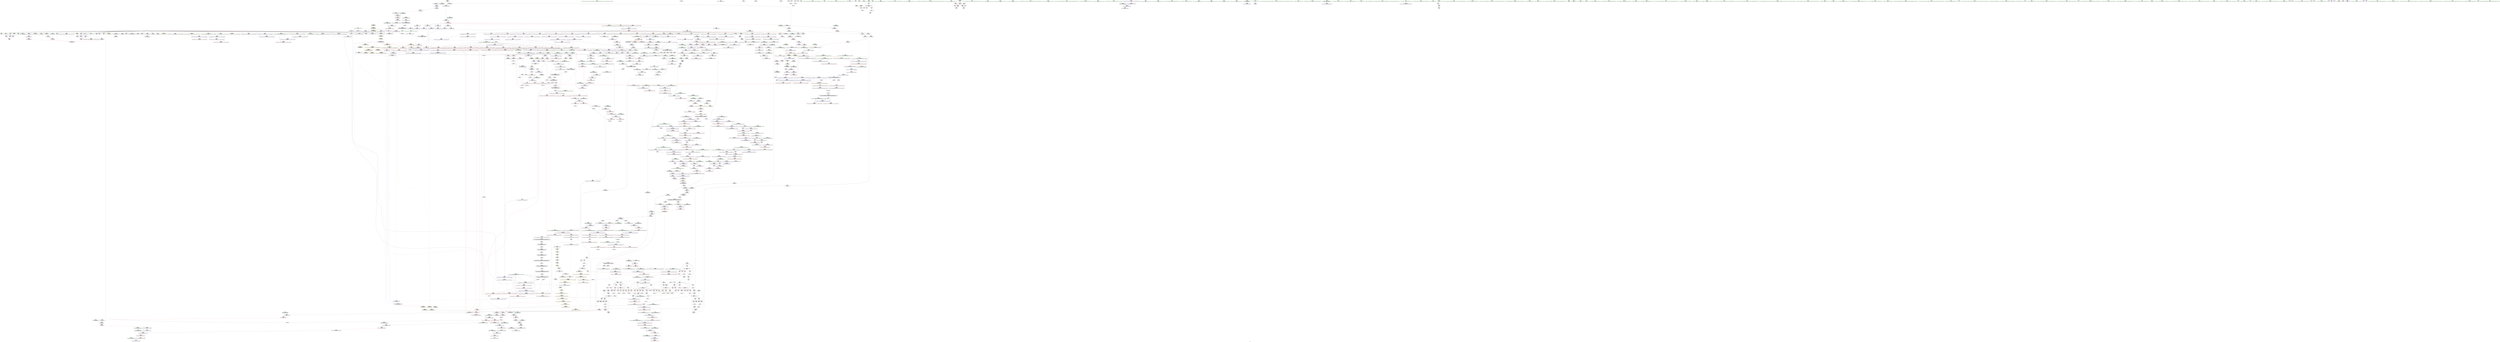digraph "SVFG" {
	label="SVFG";

	Node0x559b87534eb0 [shape=record,color=grey,label="{NodeID: 0\nNullPtr|{|<s38>107}}"];
	Node0x559b87534eb0 -> Node0x559b877bc9a0[style=solid];
	Node0x559b87534eb0 -> Node0x559b877bcaa0[style=solid];
	Node0x559b87534eb0 -> Node0x559b877bcb70[style=solid];
	Node0x559b87534eb0 -> Node0x559b877bcc40[style=solid];
	Node0x559b87534eb0 -> Node0x559b877bcd10[style=solid];
	Node0x559b87534eb0 -> Node0x559b877bcde0[style=solid];
	Node0x559b87534eb0 -> Node0x559b877bceb0[style=solid];
	Node0x559b87534eb0 -> Node0x559b877bcf80[style=solid];
	Node0x559b87534eb0 -> Node0x559b877bd050[style=solid];
	Node0x559b87534eb0 -> Node0x559b877bd120[style=solid];
	Node0x559b87534eb0 -> Node0x559b877bd1f0[style=solid];
	Node0x559b87534eb0 -> Node0x559b877bd2c0[style=solid];
	Node0x559b87534eb0 -> Node0x559b877bd390[style=solid];
	Node0x559b87534eb0 -> Node0x559b877bd460[style=solid];
	Node0x559b87534eb0 -> Node0x559b877bd530[style=solid];
	Node0x559b87534eb0 -> Node0x559b877bd600[style=solid];
	Node0x559b87534eb0 -> Node0x559b877bd6d0[style=solid];
	Node0x559b87534eb0 -> Node0x559b877bd7a0[style=solid];
	Node0x559b87534eb0 -> Node0x559b877bd870[style=solid];
	Node0x559b87534eb0 -> Node0x559b877bd940[style=solid];
	Node0x559b87534eb0 -> Node0x559b877bda10[style=solid];
	Node0x559b87534eb0 -> Node0x559b877bdae0[style=solid];
	Node0x559b87534eb0 -> Node0x559b877bdbb0[style=solid];
	Node0x559b87534eb0 -> Node0x559b877bdc80[style=solid];
	Node0x559b87534eb0 -> Node0x559b877bdd50[style=solid];
	Node0x559b87534eb0 -> Node0x559b877bde20[style=solid];
	Node0x559b87534eb0 -> Node0x559b877bdef0[style=solid];
	Node0x559b87534eb0 -> Node0x559b877bdfc0[style=solid];
	Node0x559b87534eb0 -> Node0x559b877be090[style=solid];
	Node0x559b87534eb0 -> Node0x559b877be160[style=solid];
	Node0x559b87534eb0 -> Node0x559b877c3230[style=solid];
	Node0x559b87534eb0 -> Node0x559b877c5140[style=solid];
	Node0x559b87534eb0 -> Node0x559b877c5210[style=solid];
	Node0x559b87534eb0 -> Node0x559b877c52e0[style=solid];
	Node0x559b87534eb0 -> Node0x559b877c70f0[style=solid];
	Node0x559b87534eb0 -> Node0x559b87804450[style=solid];
	Node0x559b87534eb0 -> Node0x559b87808410[style=solid];
	Node0x559b87534eb0 -> Node0x559b87808e90[style=solid];
	Node0x559b87534eb0:s38 -> Node0x559b878c3310[style=solid,color=red];
	Node0x559b877c3330 [shape=record,color=blue,label="{NodeID: 775\n57\<--86\nchx\<--frombool\n_Z3algv\n}"];
	Node0x559b877c3330 -> Node0x559b87846760[style=dashed];
	Node0x559b877b9dc0 [shape=record,color=purple,label="{NodeID: 443\n363\<--362\n_M_impl6\<--\n_ZNSt6vectorIiSaIiEE9push_backERKi\n}"];
	Node0x559b877ad9b0 [shape=record,color=green,label="{NodeID: 111\n682\<--683\nthis.addr\<--this.addr_field_insensitive\n_ZNSt12_Vector_baseIiSaIiEE12_Vector_implD2Ev\n}"];
	Node0x559b877ad9b0 -> Node0x559b877d3690[style=solid];
	Node0x559b877ad9b0 -> Node0x559b877c60b0[style=solid];
	Node0x559b878bb8c0 [shape=record,color=black,label="{NodeID: 1993\n1036 = PHI(1211, )\n}"];
	Node0x559b878bb8c0 -> Node0x559b87804f90[style=solid];
	Node0x559b877c8d60 [shape=record,color=blue,label="{NodeID: 886\n1184\<--1181\n__p.addr\<--__p\n_ZNSt16allocator_traitsISaIiEE7destroyIiEEvRS0_PT_\n}"];
	Node0x559b877c8d60 -> Node0x559b877d72b0[style=dashed];
	Node0x559b87849330 [shape=record,color=yellow,style=double,label="{NodeID: 1661\n24V_1 = ENCHI(MR_24V_0)\npts\{1341 \}\nFun[_ZSt14__copy_move_a2ILb1EPiS0_ET1_T0_S2_S1_]|{<s0>129}}"];
	Node0x559b87849330:s0 -> Node0x559b8784b070[style=dashed,color=red];
	Node0x559b877cf800 [shape=record,color=red,label="{NodeID: 554\n179\<--53\n\<--x\n_Z3algv\n}"];
	Node0x559b877b2300 [shape=record,color=green,label="{NodeID: 222\n1439\<--1440\n_ZNSt20__uninitialized_copyILb1EE13__uninit_copyISt13move_iteratorIPiES3_EET0_T_S6_S5_\<--_ZNSt20__uninitialized_copyILb1EE13__uninit_copyISt13move_iteratorIPiES3_EET0_T_S6_S5__field_insensitive\n}"];
	Node0x559b878c4e20 [shape=record,color=black,label="{NodeID: 2104\n1522 = PHI(1514, )\n2nd arg _ZSt14__copy_move_a2ILb1EPiS0_ET1_T0_S2_S1_ }"];
	Node0x559b878c4e20 -> Node0x559b877ea940[style=solid];
	Node0x559b877d5230 [shape=record,color=red,label="{NodeID: 665\n841\<--840\n\<--_M_start\n_ZNSt6vectorIiSaIiEE17_M_realloc_insertIJRKiEEEvN9__gnu_cxx17__normal_iteratorIPiS1_EEDpOT_\n|{<s0>70}}"];
	Node0x559b877d5230:s0 -> Node0x559b878c51e0[style=solid,color=red];
	Node0x559b87809d90 [shape=record,color=grey,label="{NodeID: 1440\n203 = cmp(201, 202, )\n}"];
	Node0x559b877c03b0 [shape=record,color=black,label="{NodeID: 333\n766\<--765\n\<--\n_ZNSt16allocator_traitsISaIiEE9constructIiJRKiEEEvRS0_PT_DpOT0_\n|{<s0>61}}"];
	Node0x559b877c03b0:s0 -> Node0x559b878be240[style=solid,color=red];
	Node0x559b8752cde0 [shape=record,color=green,label="{NodeID: 1\n7\<--1\n__dso_handle\<--dummyObj\nGlob }"];
	Node0x559b877c3400 [shape=record,color=blue,label="{NodeID: 776\n59\<--90\nchy\<--frombool3\n_Z3algv\n}"];
	Node0x559b877c3400 -> Node0x559b87846c60[style=dashed];
	Node0x559b877db3f0 [shape=record,color=yellow,style=double,label="{NodeID: 1551\n169V_1 = ENCHI(MR_169V_0)\npts\{660000 660001 \}\nFun[_ZN9__gnu_cxx17__normal_iteratorIPiSt6vectorIiSaIiEEEC2ERKS1_]}"];
	Node0x559b877db3f0 -> Node0x559b877d8080[style=dashed];
	Node0x559b877b9e90 [shape=record,color=purple,label="{NodeID: 444\n364\<--362\n_M_finish7\<--\n_ZNSt6vectorIiSaIiEE9push_backERKi\n}"];
	Node0x559b877b9e90 -> Node0x559b877d1f00[style=solid];
	Node0x559b877b9e90 -> Node0x559b877c4920[style=solid];
	Node0x559b877ada80 [shape=record,color=green,label="{NodeID: 112\n688\<--689\n_ZNSaIiED2Ev\<--_ZNSaIiED2Ev_field_insensitive\n}"];
	Node0x559b878bba00 [shape=record,color=black,label="{NodeID: 1994\n1048 = PHI(1211, )\n}"];
	Node0x559b878bba00 -> Node0x559b87805890[style=solid];
	Node0x559b877c8e30 [shape=record,color=blue,label="{NodeID: 887\n1199\<--1198\nthis.addr\<--this\n_ZNKSt6vectorIiSaIiEE8max_sizeEv\n}"];
	Node0x559b877c8e30 -> Node0x559b877d7380[style=dashed];
	Node0x559b877cf8d0 [shape=record,color=red,label="{NodeID: 555\n201\<--53\n\<--x\n_Z3algv\n}"];
	Node0x559b877cf8d0 -> Node0x559b87809d90[style=solid];
	Node0x559b877b2400 [shape=record,color=green,label="{NodeID: 223\n1451\<--1452\n__first\<--__first_field_insensitive\n_ZNSt20__uninitialized_copyILb1EE13__uninit_copyISt13move_iteratorIPiES3_EET0_T_S6_S5_\n}"];
	Node0x559b877b2400 -> Node0x559b877b7b10[style=solid];
	Node0x559b877b2400 -> Node0x559b877cdfa0[style=solid];
	Node0x559b878c4f60 [shape=record,color=black,label="{NodeID: 2105\n330 = PHI(65, )\n0th arg _ZNSt6vectorIiSaIiEE9push_backERKi }"];
	Node0x559b878c4f60 -> Node0x559b877c4780[style=solid];
	Node0x559b877d5300 [shape=record,color=red,label="{NodeID: 666\n845\<--842\n\<--call8\n_ZNSt6vectorIiSaIiEE17_M_realloc_insertIJRKiEEEvN9__gnu_cxx17__normal_iteratorIPiS1_EEDpOT_\n|{<s0>70}}"];
	Node0x559b877d5300:s0 -> Node0x559b878c53f0[style=solid,color=red];
	Node0x559b87809f10 [shape=record,color=grey,label="{NodeID: 1441\n1247 = cmp(1244, 1246, )\n}"];
	Node0x559b877c0480 [shape=record,color=black,label="{NodeID: 334\n820\<--804\n\<--this1\n_ZNSt6vectorIiSaIiEE17_M_realloc_insertIJRKiEEEvN9__gnu_cxx17__normal_iteratorIPiS1_EEDpOT_\n|{<s0>65}}"];
	Node0x559b877c0480:s0 -> Node0x559b878c42d0[style=solid,color=red];
	Node0x559b875f2360 [shape=record,color=green,label="{NodeID: 2\n8\<--1\n_ZSt3cin\<--dummyObj\nGlob }"];
	Node0x559b877c34d0 [shape=record,color=blue,label="{NodeID: 777\n53\<--93\nx\<--call4\n_Z3algv\n}"];
	Node0x559b877c34d0 -> Node0x559b877cf590[style=dashed];
	Node0x559b877c34d0 -> Node0x559b877cf660[style=dashed];
	Node0x559b877c34d0 -> Node0x559b87846260[style=dashed];
	Node0x559b877b9f60 [shape=record,color=purple,label="{NodeID: 445\n366\<--365\nincdec.ptr\<--\n_ZNSt6vectorIiSaIiEE9push_backERKi\n}"];
	Node0x559b877b9f60 -> Node0x559b877c4920[style=solid];
	Node0x559b877adb80 [shape=record,color=green,label="{NodeID: 113\n695\<--696\n__a.addr\<--__a.addr_field_insensitive\n_ZNSt16allocator_traitsISaIiEE10deallocateERS0_Pim\n}"];
	Node0x559b877adb80 -> Node0x559b877d3760[style=solid];
	Node0x559b877adb80 -> Node0x559b877c6180[style=solid];
	Node0x559b878bbb40 [shape=record,color=black,label="{NodeID: 1995\n1049 = PHI(1211, )\n}"];
	Node0x559b878bbb40 -> Node0x559b877c8130[style=solid];
	Node0x559b877c8f00 [shape=record,color=blue,label="{NodeID: 888\n1213\<--1212\nthis.addr\<--this\n_ZNKSt6vectorIiSaIiEE4sizeEv\n}"];
	Node0x559b877c8f00 -> Node0x559b877d7450[style=dashed];
	Node0x559b877cf9a0 [shape=record,color=red,label="{NodeID: 556\n229\<--53\n\<--x\n_Z3algv\n}"];
	Node0x559b877cf9a0 -> Node0x559b87806d90[style=solid];
	Node0x559b877b24d0 [shape=record,color=green,label="{NodeID: 224\n1453\<--1454\n__last\<--__last_field_insensitive\n_ZNSt20__uninitialized_copyILb1EE13__uninit_copyISt13move_iteratorIPiES3_EET0_T_S6_S5_\n}"];
	Node0x559b877b24d0 -> Node0x559b877b7be0[style=solid];
	Node0x559b877b24d0 -> Node0x559b877ce070[style=solid];
	Node0x559b878c50a0 [shape=record,color=black,label="{NodeID: 2106\n331 = PHI(67, )\n1st arg _ZNSt6vectorIiSaIiEE9push_backERKi }"];
	Node0x559b878c50a0 -> Node0x559b877c4850[style=solid];
	Node0x559b877d53d0 [shape=record,color=red,label="{NodeID: 667\n857\<--856\n\<--call12\n_ZNSt6vectorIiSaIiEE17_M_realloc_insertIJRKiEEEvN9__gnu_cxx17__normal_iteratorIPiS1_EEDpOT_\n|{<s0>73}}"];
	Node0x559b877d53d0:s0 -> Node0x559b878c51e0[style=solid,color=red];
	Node0x559b8780a090 [shape=record,color=grey,label="{NodeID: 1442\n170 = cmp(169, 117, )\n}"];
	Node0x559b877c0550 [shape=record,color=black,label="{NodeID: 335\n828\<--804\n\<--this1\n_ZNSt6vectorIiSaIiEE17_M_realloc_insertIJRKiEEEvN9__gnu_cxx17__normal_iteratorIPiS1_EEDpOT_\n}"];
	Node0x559b877c0550 -> Node0x559b877cb080[style=solid];
	Node0x559b874e3110 [shape=record,color=green,label="{NodeID: 3\n9\<--1\n_ZL3dir\<--dummyObj\nGlob }"];
	Node0x559b877c35a0 [shape=record,color=blue,label="{NodeID: 778\n55\<--98\ny\<--call5\n_Z3algv\n}"];
	Node0x559b877c35a0 -> Node0x559b877cfce0[style=dashed];
	Node0x559b877c35a0 -> Node0x559b877cfdb0[style=dashed];
	Node0x559b877c35a0 -> Node0x559b87845d60[style=dashed];
	Node0x559b877db5e0 [shape=record,color=yellow,style=double,label="{NodeID: 1553\n24V_1 = ENCHI(MR_24V_0)\npts\{1341 \}\nFun[_ZSt18uninitialized_copyISt13move_iteratorIPiES1_ET0_T_S4_S3_]|{<s0>117}}"];
	Node0x559b877db5e0:s0 -> Node0x559b877de5e0[style=dashed,color=red];
	Node0x559b877ba030 [shape=record,color=purple,label="{NodeID: 446\n424\<--423\n_M_impl\<--\n_ZNSt6vectorIiSaIiEED2Ev\n}"];
	Node0x559b877b2970 [shape=record,color=green,label="{NodeID: 114\n697\<--698\n__p.addr\<--__p.addr_field_insensitive\n_ZNSt16allocator_traitsISaIiEE10deallocateERS0_Pim\n}"];
	Node0x559b877b2970 -> Node0x559b877d3830[style=solid];
	Node0x559b877b2970 -> Node0x559b877c6250[style=solid];
	Node0x559b878bbc80 [shape=record,color=black,label="{NodeID: 1996\n1051 = PHI(1232, )\n}"];
	Node0x559b878bbc80 -> Node0x559b877d6410[style=solid];
	Node0x559b877c8fd0 [shape=record,color=blue,label="{NodeID: 889\n1237\<--1233\n__a.addr\<--__a\n_ZSt3maxImERKT_S2_S2_\n}"];
	Node0x559b877c8fd0 -> Node0x559b877d7790[style=dashed];
	Node0x559b877c8fd0 -> Node0x559b877d7860[style=dashed];
	Node0x559b877cfa70 [shape=record,color=red,label="{NodeID: 557\n276\<--53\n\<--x\n_Z3algv\n}"];
	Node0x559b877cfa70 -> Node0x559b87809010[style=solid];
	Node0x559b877b25a0 [shape=record,color=green,label="{NodeID: 225\n1455\<--1456\n__result.addr\<--__result.addr_field_insensitive\n_ZNSt20__uninitialized_copyILb1EE13__uninit_copyISt13move_iteratorIPiES3_EET0_T_S6_S5_\n}"];
	Node0x559b877b25a0 -> Node0x559b877d8be0[style=solid];
	Node0x559b877b25a0 -> Node0x559b877ca830[style=solid];
	Node0x559b878c51e0 [shape=record,color=black,label="{NodeID: 2107\n1131 = PHI(841, 857, )\n0th arg _ZSt34__uninitialized_move_if_noexcept_aIPiS0_SaIiEET0_T_S3_S2_RT1_ }"];
	Node0x559b878c51e0 -> Node0x559b877c86e0[style=solid];
	Node0x559b877d54a0 [shape=record,color=red,label="{NodeID: 668\n861\<--860\n\<--_M_finish\n_ZNSt6vectorIiSaIiEE17_M_realloc_insertIJRKiEEEvN9__gnu_cxx17__normal_iteratorIPiS1_EEDpOT_\n|{<s0>73}}"];
	Node0x559b877d54a0:s0 -> Node0x559b878c53f0[style=solid,color=red];
	Node0x559b8780a210 [shape=record,color=grey,label="{NodeID: 1443\n137 = cmp(135, 136, )\n}"];
	Node0x559b877c0620 [shape=record,color=black,label="{NodeID: 336\n838\<--804\n\<--this1\n_ZNSt6vectorIiSaIiEE17_M_realloc_insertIJRKiEEEvN9__gnu_cxx17__normal_iteratorIPiS1_EEDpOT_\n}"];
	Node0x559b877c0620 -> Node0x559b877cb150[style=solid];
	Node0x559b877c0620 -> Node0x559b877cb220[style=solid];
	Node0x559b874e9cb0 [shape=record,color=green,label="{NodeID: 4\n10\<--1\n_ZSt4cout\<--dummyObj\nGlob }"];
	Node0x559b877c3670 [shape=record,color=blue,label="{NodeID: 779\n61\<--85\nsum\<--\n_Z3algv\n}"];
	Node0x559b877c3670 -> Node0x559b87845360[style=dashed];
	Node0x559b877ba100 [shape=record,color=purple,label="{NodeID: 447\n425\<--423\n_M_start\<--\n_ZNSt6vectorIiSaIiEED2Ev\n}"];
	Node0x559b877ba100 -> Node0x559b877d2240[style=solid];
	Node0x559b877b2a00 [shape=record,color=green,label="{NodeID: 115\n699\<--700\n__n.addr\<--__n.addr_field_insensitive\n_ZNSt16allocator_traitsISaIiEE10deallocateERS0_Pim\n}"];
	Node0x559b877b2a00 -> Node0x559b877d3900[style=solid];
	Node0x559b877b2a00 -> Node0x559b877c6320[style=solid];
	Node0x559b878bbdc0 [shape=record,color=black,label="{NodeID: 1997\n1058 = PHI(1211, )\n}"];
	Node0x559b878bbdc0 -> Node0x559b87808290[style=solid];
	Node0x559b877c90a0 [shape=record,color=blue,label="{NodeID: 890\n1239\<--1234\n__b.addr\<--__b\n_ZSt3maxImERKT_S2_S2_\n}"];
	Node0x559b877c90a0 -> Node0x559b877d7930[style=dashed];
	Node0x559b877c90a0 -> Node0x559b877d7a00[style=dashed];
	Node0x559b87842840 [shape=record,color=yellow,style=double,label="{NodeID: 1665\n183V_1 = ENCHI(MR_183V_0)\npts\{1022 \}\nFun[_ZSt3maxImERKT_S2_S2_]}"];
	Node0x559b87842840 -> Node0x559b877d7ba0[style=dashed];
	Node0x559b877cfb40 [shape=record,color=red,label="{NodeID: 558\n88\<--55\n\<--y\n_Z3algv\n}"];
	Node0x559b877cfb40 -> Node0x559b87809910[style=solid];
	Node0x559b877b2670 [shape=record,color=green,label="{NodeID: 226\n1457\<--1458\nagg.tmp\<--agg.tmp_field_insensitive\n_ZNSt20__uninitialized_copyILb1EE13__uninit_copyISt13move_iteratorIPiES3_EET0_T_S6_S5_\n}"];
	Node0x559b877b2670 -> Node0x559b877b7cb0[style=solid];
	Node0x559b877b2670 -> Node0x559b877ce140[style=solid];
	Node0x559b878c53f0 [shape=record,color=black,label="{NodeID: 2108\n1132 = PHI(845, 861, )\n1st arg _ZSt34__uninitialized_move_if_noexcept_aIPiS0_SaIiEET0_T_S3_S2_RT1_ }"];
	Node0x559b878c53f0 -> Node0x559b877c87b0[style=solid];
	Node0x559b877d5570 [shape=record,color=red,label="{NodeID: 669\n914\<--913\n\<--_M_start26\n_ZNSt6vectorIiSaIiEE17_M_realloc_insertIJRKiEEEvN9__gnu_cxx17__normal_iteratorIPiS1_EEDpOT_\n|{<s0>82}}"];
	Node0x559b877d5570:s0 -> Node0x559b878c37d0[style=solid,color=red];
	Node0x559b8780a390 [shape=record,color=grey,label="{NodeID: 1444\n186 = cmp(178, 185, )\n}"];
	Node0x559b877c06f0 [shape=record,color=black,label="{NodeID: 337\n847\<--804\n\<--this1\n_ZNSt6vectorIiSaIiEE17_M_realloc_insertIJRKiEEEvN9__gnu_cxx17__normal_iteratorIPiS1_EEDpOT_\n|{<s0>69}}"];
	Node0x559b877c06f0:s0 -> Node0x559b878bfb90[style=solid,color=red];
	Node0x559b874ec1d0 [shape=record,color=green,label="{NodeID: 5\n11\<--1\n.str\<--dummyObj\nGlob }"];
	Node0x559b877c3740 [shape=record,color=blue,label="{NodeID: 780\n63\<--85\nr\<--\n_Z3algv\n}"];
	Node0x559b877c3740 -> Node0x559b87845860[style=dashed];
	Node0x559b877ba1d0 [shape=record,color=purple,label="{NodeID: 448\n428\<--427\n_M_impl2\<--\n_ZNSt6vectorIiSaIiEED2Ev\n}"];
	Node0x559b877b2ad0 [shape=record,color=green,label="{NodeID: 116\n709\<--710\n_ZN9__gnu_cxx13new_allocatorIiE10deallocateEPim\<--_ZN9__gnu_cxx13new_allocatorIiE10deallocateEPim_field_insensitive\n}"];
	Node0x559b878bbf00 [shape=record,color=black,label="{NodeID: 1998\n1062 = PHI(1197, )\n}"];
	Node0x559b878bbf00 -> Node0x559b87808a10[style=solid];
	Node0x559b877c9170 [shape=record,color=blue,label="{NodeID: 891\n1235\<--1249\nretval\<--\n_ZSt3maxImERKT_S2_S2_\n}"];
	Node0x559b877c9170 -> Node0x559b8783d540[style=dashed];
	Node0x559b87842950 [shape=record,color=yellow,style=double,label="{NodeID: 1666\n189V_1 = ENCHI(MR_189V_0)\npts\{1028 \}\nFun[_ZSt3maxImERKT_S2_S2_]}"];
	Node0x559b87842950 -> Node0x559b877d7ad0[style=dashed];
	Node0x559b877cfc10 [shape=record,color=red,label="{NodeID: 559\n97\<--55\n\<--y\n_Z3algv\n}"];
	Node0x559b877b2740 [shape=record,color=green,label="{NodeID: 227\n1459\<--1460\nagg.tmp2\<--agg.tmp2_field_insensitive\n_ZNSt20__uninitialized_copyILb1EE13__uninit_copyISt13move_iteratorIPiES3_EET0_T_S6_S5_\n}"];
	Node0x559b877b2740 -> Node0x559b877b7d80[style=solid];
	Node0x559b877b2740 -> Node0x559b877ce210[style=solid];
	Node0x559b878c5570 [shape=record,color=black,label="{NodeID: 2109\n1133 = PHI(846, 862, )\n2nd arg _ZSt34__uninitialized_move_if_noexcept_aIPiS0_SaIiEET0_T_S3_S2_RT1_ }"];
	Node0x559b878c5570 -> Node0x559b877c8880[style=solid];
	Node0x559b877d5640 [shape=record,color=red,label="{NodeID: 670\n918\<--917\n\<--_M_finish28\n_ZNSt6vectorIiSaIiEE17_M_realloc_insertIJRKiEEEvN9__gnu_cxx17__normal_iteratorIPiS1_EEDpOT_\n|{<s0>82}}"];
	Node0x559b877d5640:s0 -> Node0x559b878c3960[style=solid,color=red];
	Node0x559b8783b030 [shape=record,color=black,label="{NodeID: 1445\nMR_16V_3 = PHI(MR_16V_4, MR_16V_2, )\npts\{68 \}\n|{|<s3>8}}"];
	Node0x559b8783b030 -> Node0x559b877d0c50[style=dashed];
	Node0x559b8783b030 -> Node0x559b877d0d20[style=dashed];
	Node0x559b8783b030 -> Node0x559b877c3a80[style=dashed];
	Node0x559b8783b030:s3 -> Node0x559b877e01a0[style=dashed,color=red];
	Node0x559b877c07c0 [shape=record,color=black,label="{NodeID: 338\n858\<--804\n\<--this1\n_ZNSt6vectorIiSaIiEE17_M_realloc_insertIJRKiEEEvN9__gnu_cxx17__normal_iteratorIPiS1_EEDpOT_\n}"];
	Node0x559b877c07c0 -> Node0x559b877cb3c0[style=solid];
	Node0x559b877c07c0 -> Node0x559b877cb490[style=solid];
	Node0x559b874e49d0 [shape=record,color=green,label="{NodeID: 6\n13\<--1\n.str.1\<--dummyObj\nGlob }"];
	Node0x559b877c3810 [shape=record,color=blue,label="{NodeID: 781\n63\<--123\nr\<--inc\n_Z3algv\n}"];
	Node0x559b877c3810 -> Node0x559b877d0910[style=dashed];
	Node0x559b877c3810 -> Node0x559b87845860[style=dashed];
	Node0x559b877ba2a0 [shape=record,color=purple,label="{NodeID: 449\n429\<--427\n_M_finish\<--\n_ZNSt6vectorIiSaIiEED2Ev\n}"];
	Node0x559b877ba2a0 -> Node0x559b877d2310[style=solid];
	Node0x559b877b2bd0 [shape=record,color=green,label="{NodeID: 117\n716\<--717\nthis.addr\<--this.addr_field_insensitive\n_ZN9__gnu_cxx13new_allocatorIiE10deallocateEPim\n}"];
	Node0x559b877b2bd0 -> Node0x559b877d39d0[style=solid];
	Node0x559b877b2bd0 -> Node0x559b877c63f0[style=solid];
	Node0x559b878bc040 [shape=record,color=black,label="{NodeID: 1999\n1065 = PHI(1197, )\n}"];
	Node0x559b878bc040 -> Node0x559b87803eb0[style=solid];
	Node0x559b877c9240 [shape=record,color=blue,label="{NodeID: 892\n1235\<--1252\nretval\<--\n_ZSt3maxImERKT_S2_S2_\n}"];
	Node0x559b877c9240 -> Node0x559b8783d540[style=dashed];
	Node0x559b877cfce0 [shape=record,color=red,label="{NodeID: 560\n105\<--55\n\<--y\n_Z3algv\n}"];
	Node0x559b877cfce0 -> Node0x559b87805b90[style=solid];
	Node0x559b877b2810 [shape=record,color=green,label="{NodeID: 228\n1478\<--1479\n_ZSt4copyISt13move_iteratorIPiES1_ET0_T_S4_S3_\<--_ZSt4copyISt13move_iteratorIPiES1_ET0_T_S4_S3__field_insensitive\n}"];
	Node0x559b878c56f0 [shape=record,color=black,label="{NodeID: 2110\n1134 = PHI(848, 864, )\n3rd arg _ZSt34__uninitialized_move_if_noexcept_aIPiS0_SaIiEET0_T_S3_S2_RT1_ }"];
	Node0x559b878c56f0 -> Node0x559b877c8950[style=solid];
	Node0x559b877d5710 [shape=record,color=red,label="{NodeID: 671\n926\<--925\n\<--_M_start31\n_ZNSt6vectorIiSaIiEE17_M_realloc_insertIJRKiEEEvN9__gnu_cxx17__normal_iteratorIPiS1_EEDpOT_\n|{<s0>83}}"];
	Node0x559b877d5710:s0 -> Node0x559b878c1ce0[style=solid,color=red];
	Node0x559b8783b120 [shape=record,color=black,label="{NodeID: 1446\nMR_24V_2 = PHI(MR_24V_3, MR_24V_1, )\npts\{1341 \}\n|{<s0>8|<s1>43}}"];
	Node0x559b8783b120:s0 -> Node0x559b877e0470[style=dashed,color=red];
	Node0x559b8783b120:s1 -> Node0x559b8783b710[style=dashed,color=blue];
	Node0x559b877c0890 [shape=record,color=black,label="{NodeID: 339\n863\<--804\n\<--this1\n_ZNSt6vectorIiSaIiEE17_M_realloc_insertIJRKiEEEvN9__gnu_cxx17__normal_iteratorIPiS1_EEDpOT_\n|{<s0>72}}"];
	Node0x559b877c0890:s0 -> Node0x559b878bfb90[style=solid,color=red];
	Node0x559b8778e580 [shape=record,color=green,label="{NodeID: 7\n15\<--1\n__PRETTY_FUNCTION__._Z3algv\<--dummyObj\nGlob }"];
	Node0x559b877c38e0 [shape=record,color=blue,label="{NodeID: 782\n61\<--127\nsum\<--add9\n_Z3algv\n}"];
	Node0x559b877c38e0 -> Node0x559b87845360[style=dashed];
	Node0x559b877ba370 [shape=record,color=purple,label="{NodeID: 450\n506\<--505\n_M_impl\<--this1\n_ZNSt12_Vector_baseIiSaIiEEC2Ev\n|{<s0>44}}"];
	Node0x559b877ba370:s0 -> Node0x559b878be8e0[style=solid,color=red];
	Node0x559b877b2ca0 [shape=record,color=green,label="{NodeID: 118\n718\<--719\n__p.addr\<--__p.addr_field_insensitive\n_ZN9__gnu_cxx13new_allocatorIiE10deallocateEPim\n}"];
	Node0x559b877b2ca0 -> Node0x559b877d3aa0[style=solid];
	Node0x559b877b2ca0 -> Node0x559b877c64c0[style=solid];
	Node0x559b878bc180 [shape=record,color=black,label="{NodeID: 2000\n1081 = PHI(1171, )\n}"];
	Node0x559b878bc180 -> Node0x559b877d6680[style=solid];
	Node0x559b877c9310 [shape=record,color=blue,label="{NodeID: 893\n1259\<--1258\n__a.addr\<--__a\n_ZNSt16allocator_traitsISaIiEE8max_sizeERKS0_\n}"];
	Node0x559b877c9310 -> Node0x559b877d7c70[style=dashed];
	Node0x559b877cfdb0 [shape=record,color=red,label="{NodeID: 561\n112\<--55\n\<--y\n_Z3algv\n}"];
	Node0x559b877cfdb0 -> Node0x559b87805e90[style=solid];
	Node0x559b877bad60 [shape=record,color=green,label="{NodeID: 229\n1485\<--1486\n__first\<--__first_field_insensitive\n_ZSt4copyISt13move_iteratorIPiES1_ET0_T_S4_S3_\n}"];
	Node0x559b877bad60 -> Node0x559b877b7f20[style=solid];
	Node0x559b877bad60 -> Node0x559b877ce620[style=solid];
	Node0x559b878c5870 [shape=record,color=black,label="{NodeID: 2111\n414 = PHI(65, 65, )\n0th arg _ZNSt6vectorIiSaIiEED2Ev }"];
	Node0x559b878c5870 -> Node0x559b877c4ac0[style=solid];
	Node0x559b877d57e0 [shape=record,color=red,label="{NodeID: 672\n930\<--929\n\<--_M_end_of_storage\n_ZNSt6vectorIiSaIiEE17_M_realloc_insertIJRKiEEEvN9__gnu_cxx17__normal_iteratorIPiS1_EEDpOT_\n}"];
	Node0x559b877d57e0 -> Node0x559b877c1590[style=solid];
	Node0x559b8783b620 [shape=record,color=black,label="{NodeID: 1447\nMR_26V_3 = PHI(MR_26V_4, MR_26V_2, )\npts\{660000 660001 660002 \}\n|{|<s1>8|<s2>8|<s3>8|<s4>26|<s5>26|<s6>26}}"];
	Node0x559b8783b620 -> Node0x559b8783c740[style=dashed];
	Node0x559b8783b620:s1 -> Node0x559b877e0550[style=dashed,color=red];
	Node0x559b8783b620:s2 -> Node0x559b877e0630[style=dashed,color=red];
	Node0x559b8783b620:s3 -> Node0x559b877e0710[style=dashed,color=red];
	Node0x559b8783b620:s4 -> Node0x559b877e0ba0[style=dashed,color=red];
	Node0x559b8783b620:s5 -> Node0x559b877e0c80[style=dashed,color=red];
	Node0x559b8783b620:s6 -> Node0x559b877e0d60[style=dashed,color=red];
	Node0x559b877c0960 [shape=record,color=black,label="{NodeID: 340\n879\<--804\n\<--this1\n_ZNSt6vectorIiSaIiEE17_M_realloc_insertIJRKiEEEvN9__gnu_cxx17__normal_iteratorIPiS1_EEDpOT_\n}"];
	Node0x559b877c0960 -> Node0x559b877cb560[style=solid];
	Node0x559b8778e8c0 [shape=record,color=green,label="{NodeID: 8\n17\<--1\n.str.2\<--dummyObj\nGlob }"];
	Node0x559b877c39b0 [shape=record,color=blue,label="{NodeID: 783\n67\<--117\ni\<--\n_Z3algv\n}"];
	Node0x559b877c39b0 -> Node0x559b8783b030[style=dashed];
	Node0x559b877ba440 [shape=record,color=purple,label="{NodeID: 451\n533\<--528\n_M_start\<--this1\n_ZNSt12_Vector_baseIiSaIiEE12_Vector_implC2Ev\n}"];
	Node0x559b877ba440 -> Node0x559b877c5140[style=solid];
	Node0x559b877b2d70 [shape=record,color=green,label="{NodeID: 119\n720\<--721\n.addr\<--.addr_field_insensitive\n_ZN9__gnu_cxx13new_allocatorIiE10deallocateEPim\n}"];
	Node0x559b877b2d70 -> Node0x559b877c6590[style=solid];
	Node0x559b878bc2c0 [shape=record,color=black,label="{NodeID: 2001\n1084 = PHI(1171, )\n}"];
	Node0x559b878bc2c0 -> Node0x559b877d6750[style=solid];
	Node0x559b877c93e0 [shape=record,color=blue,label="{NodeID: 894\n1270\<--1269\nthis.addr\<--this\n_ZNKSt12_Vector_baseIiSaIiEE19_M_get_Tp_allocatorEv\n}"];
	Node0x559b877c93e0 -> Node0x559b877d7d40[style=dashed];
	Node0x559b877cfe80 [shape=record,color=red,label="{NodeID: 562\n176\<--55\n\<--y\n_Z3algv\n}"];
	Node0x559b877badf0 [shape=record,color=green,label="{NodeID: 230\n1487\<--1488\n__last\<--__last_field_insensitive\n_ZSt4copyISt13move_iteratorIPiES1_ET0_T_S4_S3_\n}"];
	Node0x559b877badf0 -> Node0x559b877b7ff0[style=solid];
	Node0x559b877badf0 -> Node0x559b877ce6f0[style=solid];
	Node0x559b878c59f0 [shape=record,color=black,label="{NodeID: 2112\n541 = PHI(529, )\n0th arg _ZNSaIiEC2Ev }"];
	Node0x559b878c59f0 -> Node0x559b877c53b0[style=solid];
	Node0x559b877d58b0 [shape=record,color=red,label="{NodeID: 673\n934\<--933\n\<--_M_start34\n_ZNSt6vectorIiSaIiEE17_M_realloc_insertIJRKiEEEvN9__gnu_cxx17__normal_iteratorIPiS1_EEDpOT_\n}"];
	Node0x559b877d58b0 -> Node0x559b877c1660[style=solid];
	Node0x559b8783b710 [shape=record,color=black,label="{NodeID: 1448\nMR_24V_2 = PHI(MR_24V_3, MR_24V_1, )\npts\{1341 \}\n|{<s0>43}}"];
	Node0x559b8783b710:s0 -> Node0x559b8783b120[style=dashed,color=red];
	Node0x559b877c0a30 [shape=record,color=black,label="{NodeID: 341\n899\<--804\n\<--this1\n_ZNSt6vectorIiSaIiEE17_M_realloc_insertIJRKiEEEvN9__gnu_cxx17__normal_iteratorIPiS1_EEDpOT_\n|{<s0>77}}"];
	Node0x559b877c0a30:s0 -> Node0x559b878bfb90[style=solid,color=red];
	Node0x559b8778e980 [shape=record,color=green,label="{NodeID: 9\n19\<--1\n.str.3\<--dummyObj\nGlob }"];
	Node0x559b877c3a80 [shape=record,color=blue,label="{NodeID: 784\n67\<--144\ni\<--inc11\n_Z3algv\n}"];
	Node0x559b877c3a80 -> Node0x559b8783b030[style=dashed];
	Node0x559b877ba510 [shape=record,color=purple,label="{NodeID: 452\n535\<--528\n_M_finish\<--this1\n_ZNSt12_Vector_baseIiSaIiEE12_Vector_implC2Ev\n}"];
	Node0x559b877ba510 -> Node0x559b877c5210[style=solid];
	Node0x559b877b2e40 [shape=record,color=green,label="{NodeID: 120\n729\<--730\n_ZdlPv\<--_ZdlPv_field_insensitive\n}"];
	Node0x559b878bc400 [shape=record,color=black,label="{NodeID: 2002\n1123 = PHI(1300, )\n}"];
	Node0x559b878bc400 -> Node0x559b87804450[style=solid];
	Node0x559b877c94b0 [shape=record,color=blue,label="{NodeID: 895\n1279\<--1278\nthis.addr\<--this\n_ZNK9__gnu_cxx13new_allocatorIiE8max_sizeEv\n}"];
	Node0x559b877c94b0 -> Node0x559b877d7e10[style=dashed];
	Node0x559b877cff50 [shape=record,color=red,label="{NodeID: 563\n181\<--55\n\<--y\n_Z3algv\n}"];
	Node0x559b877cff50 -> Node0x559b87807b10[style=solid];
	Node0x559b877baec0 [shape=record,color=green,label="{NodeID: 231\n1489\<--1490\n__result.addr\<--__result.addr_field_insensitive\n_ZSt4copyISt13move_iteratorIPiES1_ET0_T_S4_S3_\n}"];
	Node0x559b877baec0 -> Node0x559b877d8e50[style=solid];
	Node0x559b877baec0 -> Node0x559b877cac40[style=solid];
	Node0x559b878c5b00 [shape=record,color=black,label="{NodeID: 2113\n1662 = PHI(1189, )\n0th arg _ZN9__gnu_cxx13new_allocatorIiE7destroyIiEEvPT_ }"];
	Node0x559b878c5b00 -> Node0x559b877eb710[style=solid];
	Node0x559b877d5980 [shape=record,color=red,label="{NodeID: 674\n976\<--973\nthis1\<--this.addr\n_ZNSt6vectorIiSaIiEE3endEv\n}"];
	Node0x559b877d5980 -> Node0x559b877c1730[style=solid];
	Node0x559b8783d070 [shape=record,color=black,label="{NodeID: 1449\nMR_59V_3 = PHI(MR_59V_4, MR_59V_2, )\npts\{462 \}\n}"];
	Node0x559b8783d070 -> Node0x559b877d2580[style=dashed];
	Node0x559b8783d070 -> Node0x559b877d2650[style=dashed];
	Node0x559b8783d070 -> Node0x559b877d2720[style=dashed];
	Node0x559b8783d070 -> Node0x559b877c4ed0[style=dashed];
	Node0x559b877c0b00 [shape=record,color=black,label="{NodeID: 342\n903\<--804\n\<--this1\n_ZNSt6vectorIiSaIiEE17_M_realloc_insertIJRKiEEEvN9__gnu_cxx17__normal_iteratorIPiS1_EEDpOT_\n|{<s0>79}}"];
	Node0x559b877c0b00:s0 -> Node0x559b878c1ac0[style=solid,color=red];
	Node0x559b8778eea0 [shape=record,color=green,label="{NodeID: 10\n21\<--1\n.str.4\<--dummyObj\nGlob }"];
	Node0x559b877c3b50 [shape=record,color=blue,label="{NodeID: 785\n69\<--148\nexn.slot\<--\n_Z3algv\n}"];
	Node0x559b877c3b50 -> Node0x559b877d0df0[style=dashed];
	Node0x559b877ba5e0 [shape=record,color=purple,label="{NodeID: 453\n537\<--528\n_M_end_of_storage\<--this1\n_ZNSt12_Vector_baseIiSaIiEE12_Vector_implC2Ev\n}"];
	Node0x559b877ba5e0 -> Node0x559b877c52e0[style=solid];
	Node0x559b877b2f40 [shape=record,color=green,label="{NodeID: 121\n736\<--737\nthis.addr\<--this.addr_field_insensitive\n_ZNSaIiED2Ev\n}"];
	Node0x559b877b2f40 -> Node0x559b877d3b70[style=solid];
	Node0x559b877b2f40 -> Node0x559b877c6660[style=solid];
	Node0x559b878bc540 [shape=record,color=black,label="{NodeID: 2003\n1152 = PHI(1390, )\n}"];
	Node0x559b878bc540 -> Node0x559b877c8a20[style=solid];
	Node0x559b877c9580 [shape=record,color=blue,label="{NodeID: 896\n1288\<--1286\nthis.addr\<--this\n_ZN9__gnu_cxx17__normal_iteratorIPiSt6vectorIiSaIiEEEC2ERKS1_\n}"];
	Node0x559b877c9580 -> Node0x559b877d7ee0[style=dashed];
	Node0x559b877d0020 [shape=record,color=red,label="{NodeID: 564\n244\<--55\n\<--y\n_Z3algv\n}"];
	Node0x559b877d0020 -> Node0x559b87809310[style=solid];
	Node0x559b877baf90 [shape=record,color=green,label="{NodeID: 232\n1491\<--1492\nagg.tmp\<--agg.tmp_field_insensitive\n_ZSt4copyISt13move_iteratorIPiES1_ET0_T_S4_S3_\n}"];
	Node0x559b877baf90 -> Node0x559b877b80c0[style=solid];
	Node0x559b877baf90 -> Node0x559b877ce7c0[style=solid];
	Node0x559b878c5c10 [shape=record,color=black,label="{NodeID: 2114\n1663 = PHI(1190, )\n1st arg _ZN9__gnu_cxx13new_allocatorIiE7destroyIiEEvPT_ }"];
	Node0x559b878c5c10 -> Node0x559b877eb7e0[style=solid];
	Node0x559b877d5a50 [shape=record,color=red,label="{NodeID: 675\n984\<--983\n\<--coerce.dive\n_ZNSt6vectorIiSaIiEE3endEv\n}"];
	Node0x559b877d5a50 -> Node0x559b877c1800[style=solid];
	Node0x559b8783d540 [shape=record,color=black,label="{NodeID: 1450\nMR_228V_3 = PHI(MR_228V_4, MR_228V_2, )\npts\{1236 \}\n}"];
	Node0x559b8783d540 -> Node0x559b877d76c0[style=dashed];
	Node0x559b877c0bd0 [shape=record,color=black,label="{NodeID: 343\n911\<--804\n\<--this1\n_ZNSt6vectorIiSaIiEE17_M_realloc_insertIJRKiEEEvN9__gnu_cxx17__normal_iteratorIPiS1_EEDpOT_\n}"];
	Node0x559b877c0bd0 -> Node0x559b877cb630[style=solid];
	Node0x559b877c0bd0 -> Node0x559b877cb700[style=solid];
	Node0x559b8778efa0 [shape=record,color=green,label="{NodeID: 11\n24\<--1\n\<--dummyObj\nCan only get source location for instruction, argument, global var or function.}"];
	Node0x559b877c3c20 [shape=record,color=blue,label="{NodeID: 786\n71\<--150\nehselector.slot\<--\n_Z3algv\n}"];
	Node0x559b877c3c20 -> Node0x559b877d0ec0[style=dashed];
	Node0x559b877dbd40 [shape=record,color=yellow,style=double,label="{NodeID: 1561\n196V_1 = ENCHI(MR_196V_0)\npts\{7810000 7910000 \}\nFun[_ZN9__gnu_cxxmiIPiSt6vectorIiSaIiEEEENS_17__normal_iteratorIT_T0_E15difference_typeERKS8_SB_]}"];
	Node0x559b877dbd40 -> Node0x559b877d6680[style=dashed];
	Node0x559b877dbd40 -> Node0x559b877d6750[style=dashed];
	Node0x559b877ba6b0 [shape=record,color=purple,label="{NodeID: 454\n583\<--582\n_M_impl\<--this1\n_ZNSt12_Vector_baseIiSaIiEE19_M_get_Tp_allocatorEv\n}"];
	Node0x559b877ba6b0 -> Node0x559b877bfc60[style=solid];
	Node0x559b877b3010 [shape=record,color=green,label="{NodeID: 122\n742\<--743\n_ZN9__gnu_cxx13new_allocatorIiED2Ev\<--_ZN9__gnu_cxx13new_allocatorIiED2Ev_field_insensitive\n}"];
	Node0x559b878bc680 [shape=record,color=black,label="{NodeID: 2004\n1158 = PHI(1390, )\n}"];
	Node0x559b878bc680 -> Node0x559b877c8af0[style=solid];
	Node0x559b877c9650 [shape=record,color=blue,label="{NodeID: 897\n1290\<--1287\n__i.addr\<--__i\n_ZN9__gnu_cxx17__normal_iteratorIPiSt6vectorIiSaIiEEEC2ERKS1_\n}"];
	Node0x559b877c9650 -> Node0x559b877d7fb0[style=dashed];
	Node0x559b877d00f0 [shape=record,color=red,label="{NodeID: 565\n256\<--55\n\<--y\n_Z3algv\n}"];
	Node0x559b877d00f0 -> Node0x559b87806c10[style=solid];
	Node0x559b877bb060 [shape=record,color=green,label="{NodeID: 233\n1493\<--1494\nagg.tmp3\<--agg.tmp3_field_insensitive\n_ZSt4copyISt13move_iteratorIPiES1_ET0_T_S4_S3_\n}"];
	Node0x559b877bb060 -> Node0x559b877b8190[style=solid];
	Node0x559b877bb060 -> Node0x559b877ce890[style=solid];
	Node0x559b878c5d20 [shape=record,color=black,label="{NodeID: 2115\n692 = PHI(672, )\n0th arg _ZNSt16allocator_traitsISaIiEE10deallocateERS0_Pim }"];
	Node0x559b878c5d20 -> Node0x559b877c6180[style=solid];
	Node0x559b877d5b20 [shape=record,color=red,label="{NodeID: 676\n999\<--990\nthis1\<--this.addr\n_ZN9__gnu_cxx13new_allocatorIiE9constructIiJRKiEEEvPT_DpOT0_\n}"];
	Node0x559b877c0ca0 [shape=record,color=black,label="{NodeID: 344\n915\<--804\n\<--this1\n_ZNSt6vectorIiSaIiEE17_M_realloc_insertIJRKiEEEvN9__gnu_cxx17__normal_iteratorIPiS1_EEDpOT_\n}"];
	Node0x559b877c0ca0 -> Node0x559b877cb7d0[style=solid];
	Node0x559b877c0ca0 -> Node0x559b877cb8a0[style=solid];
	Node0x559b8778f0a0 [shape=record,color=green,label="{NodeID: 12\n85\<--1\n\<--dummyObj\nCan only get source location for instruction, argument, global var or function.}"];
	Node0x559b877c3cf0 [shape=record,color=blue,label="{NodeID: 787\n77\<--166\ni15\<--\n_Z3algv\n}"];
	Node0x559b877c3cf0 -> Node0x559b87847160[style=dashed];
	Node0x559b877ba780 [shape=record,color=purple,label="{NodeID: 455\n596\<--595\n_M_impl\<--this1\n_ZNSt12_Vector_baseIiSaIiEED2Ev\n}"];
	Node0x559b877b3110 [shape=record,color=green,label="{NodeID: 123\n747\<--748\nthis.addr\<--this.addr_field_insensitive\n_ZN9__gnu_cxx13new_allocatorIiED2Ev\n}"];
	Node0x559b877b3110 -> Node0x559b877d3c40[style=solid];
	Node0x559b877b3110 -> Node0x559b877c6730[style=solid];
	Node0x559b878bc7c0 [shape=record,color=black,label="{NodeID: 2005\n1167 = PHI(1349, )\n}"];
	Node0x559b878bc7c0 -> Node0x559b877c21c0[style=solid];
	Node0x559b877c9720 [shape=record,color=blue,label="{NodeID: 898\n1295\<--1297\n_M_current\<--\n_ZN9__gnu_cxx17__normal_iteratorIPiSt6vectorIiSaIiEEEC2ERKS1_\n|{<s0>85|<s1>98}}"];
	Node0x559b877c9720:s0 -> Node0x559b878700a0[style=dashed,color=blue];
	Node0x559b877c9720:s1 -> Node0x559b87870fa0[style=dashed,color=blue];
	Node0x559b877d01c0 [shape=record,color=red,label="{NodeID: 566\n279\<--55\n\<--y\n_Z3algv\n}"];
	Node0x559b877d01c0 -> Node0x559b87809190[style=solid];
	Node0x559b877bb130 [shape=record,color=green,label="{NodeID: 234\n1506\<--1507\n_ZSt12__miter_baseIPiEDTcl12__miter_basecldtfp_4baseEEESt13move_iteratorIT_E\<--_ZSt12__miter_baseIPiEDTcl12__miter_basecldtfp_4baseEEESt13move_iteratorIT_E_field_insensitive\n}"];
	Node0x559b878c5e60 [shape=record,color=black,label="{NodeID: 2116\n693 = PHI(673, )\n1st arg _ZNSt16allocator_traitsISaIiEE10deallocateERS0_Pim }"];
	Node0x559b878c5e60 -> Node0x559b877c6250[style=solid];
	Node0x559b877d5bf0 [shape=record,color=red,label="{NodeID: 677\n1000\<--992\n\<--__p.addr\n_ZN9__gnu_cxx13new_allocatorIiE9constructIiJRKiEEEvPT_DpOT0_\n}"];
	Node0x559b877d5bf0 -> Node0x559b877c18d0[style=solid];
	Node0x559b877c0d70 [shape=record,color=black,label="{NodeID: 345\n919\<--804\n\<--this1\n_ZNSt6vectorIiSaIiEE17_M_realloc_insertIJRKiEEEvN9__gnu_cxx17__normal_iteratorIPiS1_EEDpOT_\n|{<s0>81}}"];
	Node0x559b877c0d70:s0 -> Node0x559b878bfb90[style=solid,color=red];
	Node0x559b877aace0 [shape=record,color=green,label="{NodeID: 13\n115\<--1\n\<--dummyObj\nCan only get source location for instruction, argument, global var or function.}"];
	Node0x559b877c3dc0 [shape=record,color=blue,label="{NodeID: 788\n197\<--194\ncall32\<--\n_Z3algv\n}"];
	Node0x559b877ba850 [shape=record,color=purple,label="{NodeID: 456\n597\<--595\n_M_start\<--this1\n_ZNSt12_Vector_baseIiSaIiEED2Ev\n}"];
	Node0x559b877ba850 -> Node0x559b877d2f40[style=solid];
	Node0x559b877b31e0 [shape=record,color=green,label="{NodeID: 124\n756\<--757\n__a.addr\<--__a.addr_field_insensitive\n_ZNSt16allocator_traitsISaIiEE9constructIiJRKiEEEvRS0_PT_DpOT0_\n}"];
	Node0x559b877b31e0 -> Node0x559b877d3d10[style=solid];
	Node0x559b877b31e0 -> Node0x559b877c6800[style=solid];
	Node0x559b878bc900 [shape=record,color=black,label="{NodeID: 2006\n1204 = PHI(1268, )\n|{<s0>105}}"];
	Node0x559b878bc900:s0 -> Node0x559b878bdf10[style=solid,color=red];
	Node0x559b877c97f0 [shape=record,color=blue,label="{NodeID: 899\n1303\<--1301\n__a.addr\<--__a\n_ZNSt16allocator_traitsISaIiEE8allocateERS0_m\n}"];
	Node0x559b877c97f0 -> Node0x559b877d8150[style=dashed];
	Node0x559b877d0290 [shape=record,color=red,label="{NodeID: 567\n188\<--57\n\<--chx\n_Z3algv\n}"];
	Node0x559b877d0290 -> Node0x559b877be5a0[style=solid];
	Node0x559b877d0290 -> Node0x559b877be670[style=solid];
	Node0x559b877bb230 [shape=record,color=green,label="{NodeID: 235\n1516\<--1517\n_ZSt14__copy_move_a2ILb1EPiS0_ET1_T0_S2_S1_\<--_ZSt14__copy_move_a2ILb1EPiS0_ET1_T0_S2_S1__field_insensitive\n}"];
	Node0x559b878c5fa0 [shape=record,color=black,label="{NodeID: 2117\n694 = PHI(674, )\n2nd arg _ZNSt16allocator_traitsISaIiEE10deallocateERS0_Pim }"];
	Node0x559b878c5fa0 -> Node0x559b877c6320[style=solid];
	Node0x559b877d5cc0 [shape=record,color=red,label="{NodeID: 678\n1003\<--994\n\<--__args.addr\n_ZN9__gnu_cxx13new_allocatorIiE9constructIiJRKiEEEvPT_DpOT0_\n|{<s0>86}}"];
	Node0x559b877d5cc0:s0 -> Node0x559b878bf580[style=solid,color=red];
	Node0x559b877c0e40 [shape=record,color=black,label="{NodeID: 346\n922\<--804\n\<--this1\n_ZNSt6vectorIiSaIiEE17_M_realloc_insertIJRKiEEEvN9__gnu_cxx17__normal_iteratorIPiS1_EEDpOT_\n|{<s0>83}}"];
	Node0x559b877c0e40:s0 -> Node0x559b878c1ac0[style=solid,color=red];
	Node0x559b877aad70 [shape=record,color=green,label="{NodeID: 14\n117\<--1\n\<--dummyObj\nCan only get source location for instruction, argument, global var or function.}"];
	Node0x559b877c3e90 [shape=record,color=blue,label="{NodeID: 789\n57\<--210\nchx\<--frombool39\n_Z3algv\n}"];
	Node0x559b877c3e90 -> Node0x559b87846760[style=dashed];
	Node0x559b877dc040 [shape=record,color=yellow,style=double,label="{NodeID: 1564\n92V_1 = ENCHI(MR_92V_0)\npts\{591 \}\nFun[_ZNSt12_Vector_baseIiSaIiEED2Ev]}"];
	Node0x559b877dc040 -> Node0x559b877c5960[style=dashed];
	Node0x559b877ba920 [shape=record,color=purple,label="{NodeID: 457\n599\<--595\n_M_impl2\<--this1\n_ZNSt12_Vector_baseIiSaIiEED2Ev\n}"];
	Node0x559b877b32b0 [shape=record,color=green,label="{NodeID: 125\n758\<--759\n__p.addr\<--__p.addr_field_insensitive\n_ZNSt16allocator_traitsISaIiEE9constructIiJRKiEEEvRS0_PT_DpOT0_\n}"];
	Node0x559b877b32b0 -> Node0x559b877d3de0[style=solid];
	Node0x559b877b32b0 -> Node0x559b877c68d0[style=solid];
	Node0x559b878bca40 [shape=record,color=black,label="{NodeID: 2007\n1207 = PHI(1257, )\n}"];
	Node0x559b878bca40 -> Node0x559b877c2500[style=solid];
	Node0x559b877c98c0 [shape=record,color=blue,label="{NodeID: 900\n1305\<--1302\n__n.addr\<--__n\n_ZNSt16allocator_traitsISaIiEE8allocateERS0_m\n}"];
	Node0x559b877c98c0 -> Node0x559b877d8220[style=dashed];
	Node0x559b877d0360 [shape=record,color=red,label="{NodeID: 568\n205\<--57\n\<--chx\n_Z3algv\n}"];
	Node0x559b877d0360 -> Node0x559b877be8e0[style=solid];
	Node0x559b877d0360 -> Node0x559b877be9b0[style=solid];
	Node0x559b877bb330 [shape=record,color=green,label="{NodeID: 236\n1523\<--1524\n__first.addr\<--__first.addr_field_insensitive\n_ZSt14__copy_move_a2ILb1EPiS0_ET1_T0_S2_S1_\n}"];
	Node0x559b877bb330 -> Node0x559b877d90c0[style=solid];
	Node0x559b877bb330 -> Node0x559b877ea7a0[style=solid];
	Node0x559b878c60e0 [shape=record,color=black,label="{NodeID: 2118\n1233 = PHI(1027, )\n0th arg _ZSt3maxImERKT_S2_S2_ }"];
	Node0x559b878c60e0 -> Node0x559b877c8fd0[style=solid];
	Node0x559b877d5d90 [shape=record,color=red,label="{NodeID: 679\n1005\<--1004\n\<--call\n_ZN9__gnu_cxx13new_allocatorIiE9constructIiJRKiEEEvPT_DpOT0_\n}"];
	Node0x559b877d5d90 -> Node0x559b877c7d20[style=solid];
	Node0x559b8783e940 [shape=record,color=black,label="{NodeID: 1454\nMR_24V_3 = PHI(MR_24V_4, MR_24V_2, )\npts\{1341 \}\n|{<s0>8}}"];
	Node0x559b8783e940:s0 -> Node0x559b8783b120[style=dashed,color=blue];
	Node0x559b877c0f10 [shape=record,color=black,label="{NodeID: 347\n923\<--804\n\<--this1\n_ZNSt6vectorIiSaIiEE17_M_realloc_insertIJRKiEEEvN9__gnu_cxx17__normal_iteratorIPiS1_EEDpOT_\n}"];
	Node0x559b877c0f10 -> Node0x559b877cb970[style=solid];
	Node0x559b877c0f10 -> Node0x559b877cba40[style=solid];
	Node0x559b877aae00 [shape=record,color=green,label="{NodeID: 15\n120\<--1\n\<--dummyObj\nCan only get source location for instruction, argument, global var or function.}"];
	Node0x559b877c3f60 [shape=record,color=blue,label="{NodeID: 790\n69\<--214\nexn.slot\<--\n_Z3algv\n}"];
	Node0x559b877c3f60 -> Node0x559b877d0df0[style=dashed];
	Node0x559b877dc120 [shape=record,color=yellow,style=double,label="{NodeID: 1565\n94V_1 = ENCHI(MR_94V_0)\npts\{593 \}\nFun[_ZNSt12_Vector_baseIiSaIiEED2Ev]}"];
	Node0x559b877dc120 -> Node0x559b877c5a30[style=dashed];
	Node0x559b877ba9f0 [shape=record,color=purple,label="{NodeID: 458\n600\<--595\n_M_end_of_storage\<--this1\n_ZNSt12_Vector_baseIiSaIiEED2Ev\n}"];
	Node0x559b877ba9f0 -> Node0x559b877d3010[style=solid];
	Node0x559b877b3380 [shape=record,color=green,label="{NodeID: 126\n760\<--761\n__args.addr\<--__args.addr_field_insensitive\n_ZNSt16allocator_traitsISaIiEE9constructIiJRKiEEEvRS0_PT_DpOT0_\n}"];
	Node0x559b877b3380 -> Node0x559b877d3eb0[style=solid];
	Node0x559b877b3380 -> Node0x559b877c69a0[style=solid];
	Node0x559b878bcb80 [shape=record,color=black,label="{NodeID: 2008\n1264 = PHI(1277, )\n}"];
	Node0x559b878bcb80 -> Node0x559b877c2b80[style=solid];
	Node0x559b877c9990 [shape=record,color=blue,label="{NodeID: 901\n1320\<--1317\nthis.addr\<--this\n_ZN9__gnu_cxx13new_allocatorIiE8allocateEmPKv\n}"];
	Node0x559b877c9990 -> Node0x559b877d82f0[style=dashed];
	Node0x559b877d0430 [shape=record,color=red,label="{NodeID: 569\n235\<--59\n\<--chy\n_Z3algv\n}"];
	Node0x559b877d0430 -> Node0x559b877beb50[style=solid];
	Node0x559b877d0430 -> Node0x559b877bec20[style=solid];
	Node0x559b877bb400 [shape=record,color=green,label="{NodeID: 237\n1525\<--1526\n__last.addr\<--__last.addr_field_insensitive\n_ZSt14__copy_move_a2ILb1EPiS0_ET1_T0_S2_S1_\n}"];
	Node0x559b877bb400 -> Node0x559b877d9190[style=solid];
	Node0x559b877bb400 -> Node0x559b877ea870[style=solid];
	Node0x559b878c6220 [shape=record,color=black,label="{NodeID: 2119\n1234 = PHI(1021, )\n1st arg _ZSt3maxImERKT_S2_S2_ }"];
	Node0x559b878c6220 -> Node0x559b877c90a0[style=solid];
	Node0x559b877d5e60 [shape=record,color=red,label="{NodeID: 680\n1013\<--1010\n\<--__t.addr\n_ZSt7forwardIRKiEOT_RNSt16remove_referenceIS2_E4typeE\n}"];
	Node0x559b877d5e60 -> Node0x559b877c1a70[style=solid];
	Node0x559b8783ee40 [shape=record,color=black,label="{NodeID: 1455\nMR_37V_2 = PHI(MR_37V_3, MR_37V_1, )\npts\{660000 \}\n|{<s0>8|<s1>8}}"];
	Node0x559b8783ee40:s0 -> Node0x559b8783b620[style=dashed,color=blue];
	Node0x559b8783ee40:s1 -> Node0x559b8783c740[style=dashed,color=blue];
	Node0x559b877c0fe0 [shape=record,color=black,label="{NodeID: 348\n927\<--804\n\<--this1\n_ZNSt6vectorIiSaIiEE17_M_realloc_insertIJRKiEEEvN9__gnu_cxx17__normal_iteratorIPiS1_EEDpOT_\n}"];
	Node0x559b877c0fe0 -> Node0x559b877cbb10[style=solid];
	Node0x559b877c0fe0 -> Node0x559b877cbbe0[style=solid];
	Node0x559b877aaf00 [shape=record,color=green,label="{NodeID: 16\n160\<--1\n\<--dummyObj\nCan only get source location for instruction, argument, global var or function.}"];
	Node0x559b877c4030 [shape=record,color=blue,label="{NodeID: 791\n71\<--216\nehselector.slot\<--\n_Z3algv\n}"];
	Node0x559b877c4030 -> Node0x559b877d0ec0[style=dashed];
	Node0x559b877dc200 [shape=record,color=yellow,style=double,label="{NodeID: 1566\n37V_1 = ENCHI(MR_37V_0)\npts\{660000 \}\nFun[_ZNSt12_Vector_baseIiSaIiEED2Ev]}"];
	Node0x559b877dc200 -> Node0x559b877d2f40[style=dashed];
	Node0x559b877dc200 -> Node0x559b877d30e0[style=dashed];
	Node0x559b877baac0 [shape=record,color=purple,label="{NodeID: 459\n602\<--595\n_M_impl3\<--this1\n_ZNSt12_Vector_baseIiSaIiEED2Ev\n}"];
	Node0x559b877b3450 [shape=record,color=green,label="{NodeID: 127\n770\<--771\n_ZSt7forwardIRKiEOT_RNSt16remove_referenceIS2_E4typeE\<--_ZSt7forwardIRKiEOT_RNSt16remove_referenceIS2_E4typeE_field_insensitive\n}"];
	Node0x559b878bccc0 [shape=record,color=black,label="{NodeID: 2009\n1312 = PHI(1316, )\n}"];
	Node0x559b878bccc0 -> Node0x559b877b6fb0[style=solid];
	Node0x559b877c9a60 [shape=record,color=blue,label="{NodeID: 902\n1322\<--1318\n__n.addr\<--__n\n_ZN9__gnu_cxx13new_allocatorIiE8allocateEmPKv\n}"];
	Node0x559b877c9a60 -> Node0x559b877d83c0[style=dashed];
	Node0x559b877c9a60 -> Node0x559b877d8490[style=dashed];
	Node0x559b877d0500 [shape=record,color=red,label="{NodeID: 570\n248\<--59\n\<--chy\n_Z3algv\n}"];
	Node0x559b877d0500 -> Node0x559b877bedc0[style=solid];
	Node0x559b877d0500 -> Node0x559b877bee90[style=solid];
	Node0x559b877bb4d0 [shape=record,color=green,label="{NodeID: 238\n1527\<--1528\n__result.addr\<--__result.addr_field_insensitive\n_ZSt14__copy_move_a2ILb1EPiS0_ET1_T0_S2_S1_\n}"];
	Node0x559b877bb4d0 -> Node0x559b877d9260[style=solid];
	Node0x559b877bb4d0 -> Node0x559b877ea940[style=solid];
	Node0x559b877d5f30 [shape=record,color=red,label="{NodeID: 681\n1032\<--1019\nthis1\<--this.addr\n_ZNKSt6vectorIiSaIiEE12_M_check_lenEmPKc\n|{<s0>87|<s1>88|<s2>90|<s3>91|<s4>93|<s5>94|<s6>95}}"];
	Node0x559b877d5f30:s0 -> Node0x559b878c2ae0[style=solid,color=red];
	Node0x559b877d5f30:s1 -> Node0x559b878c3fb0[style=solid,color=red];
	Node0x559b877d5f30:s2 -> Node0x559b878c3fb0[style=solid,color=red];
	Node0x559b877d5f30:s3 -> Node0x559b878c3fb0[style=solid,color=red];
	Node0x559b877d5f30:s4 -> Node0x559b878c3fb0[style=solid,color=red];
	Node0x559b877d5f30:s5 -> Node0x559b878c2ae0[style=solid,color=red];
	Node0x559b877d5f30:s6 -> Node0x559b878c2ae0[style=solid,color=red];
	Node0x559b8783f340 [shape=record,color=black,label="{NodeID: 1456\nMR_39V_3 = PHI(MR_39V_4, MR_39V_2, )\npts\{660001 \}\n|{<s0>8|<s1>8}}"];
	Node0x559b8783f340:s0 -> Node0x559b8783b620[style=dashed,color=blue];
	Node0x559b8783f340:s1 -> Node0x559b8783c740[style=dashed,color=blue];
	Node0x559b877c10b0 [shape=record,color=black,label="{NodeID: 349\n931\<--804\n\<--this1\n_ZNSt6vectorIiSaIiEE17_M_realloc_insertIJRKiEEEvN9__gnu_cxx17__normal_iteratorIPiS1_EEDpOT_\n}"];
	Node0x559b877c10b0 -> Node0x559b877cbcb0[style=solid];
	Node0x559b877c10b0 -> Node0x559b877cbd80[style=solid];
	Node0x559b877ab000 [shape=record,color=green,label="{NodeID: 17\n265\<--1\n\<--dummyObj\nCan only get source location for instruction, argument, global var or function.}"];
	Node0x559b877c4100 [shape=record,color=blue,label="{NodeID: 792\n69\<--221\nexn.slot\<--\n_Z3algv\n}"];
	Node0x559b877c4100 -> Node0x559b877d0df0[style=dashed];
	Node0x559b877dc2e0 [shape=record,color=yellow,style=double,label="{NodeID: 1567\n41V_1 = ENCHI(MR_41V_0)\npts\{660002 \}\nFun[_ZNSt12_Vector_baseIiSaIiEED2Ev]}"];
	Node0x559b877dc2e0 -> Node0x559b877d3010[style=dashed];
	Node0x559b877bab90 [shape=record,color=purple,label="{NodeID: 460\n603\<--595\n_M_start4\<--this1\n_ZNSt12_Vector_baseIiSaIiEED2Ev\n}"];
	Node0x559b877bab90 -> Node0x559b877d30e0[style=solid];
	Node0x559b877b3550 [shape=record,color=green,label="{NodeID: 128\n773\<--774\n_ZN9__gnu_cxx13new_allocatorIiE9constructIiJRKiEEEvPT_DpOT0_\<--_ZN9__gnu_cxx13new_allocatorIiE9constructIiJRKiEEEvPT_DpOT0__field_insensitive\n}"];
	Node0x559b878bce00 [shape=record,color=black,label="{NodeID: 2010\n1331 = PHI(1277, )\n}"];
	Node0x559b878bce00 -> Node0x559b87808b90[style=solid];
	Node0x559b877c9b30 [shape=record,color=blue,label="{NodeID: 903\n1324\<--1319\n.addr\<--\n_ZN9__gnu_cxx13new_allocatorIiE8allocateEmPKv\n}"];
	Node0x559b877d05d0 [shape=record,color=red,label="{NodeID: 571\n103\<--61\n\<--sum\n_Z3algv\n}"];
	Node0x559b877d05d0 -> Node0x559b87808710[style=solid];
	Node0x559b877bb5a0 [shape=record,color=green,label="{NodeID: 239\n1534\<--1535\n_ZSt12__niter_baseIPiET_S1_\<--_ZSt12__niter_baseIPiET_S1__field_insensitive\n}"];
	Node0x559b877d6000 [shape=record,color=red,label="{NodeID: 682\n1040\<--1021\n\<--__n.addr\n_ZNKSt6vectorIiSaIiEE12_M_check_lenEmPKc\n}"];
	Node0x559b877d6000 -> Node0x559b87808890[style=solid];
	Node0x559b8783f840 [shape=record,color=black,label="{NodeID: 1457\nMR_41V_2 = PHI(MR_41V_3, MR_41V_1, )\npts\{660002 \}\n|{<s0>8|<s1>8}}"];
	Node0x559b8783f840:s0 -> Node0x559b8783b620[style=dashed,color=blue];
	Node0x559b8783f840:s1 -> Node0x559b8783c740[style=dashed,color=blue];
	Node0x559b877c1180 [shape=record,color=black,label="{NodeID: 350\n941\<--804\n\<--this1\n_ZNSt6vectorIiSaIiEE17_M_realloc_insertIJRKiEEEvN9__gnu_cxx17__normal_iteratorIPiS1_EEDpOT_\n}"];
	Node0x559b877c1180 -> Node0x559b877cbe50[style=solid];
	Node0x559b877c1180 -> Node0x559b877cbf20[style=solid];
	Node0x559b877ab100 [shape=record,color=green,label="{NodeID: 18\n283\<--1\n\<--dummyObj\nCan only get source location for instruction, argument, global var or function.}"];
	Node0x559b877c41d0 [shape=record,color=blue,label="{NodeID: 793\n71\<--223\nehselector.slot\<--\n_Z3algv\n}"];
	Node0x559b877c41d0 -> Node0x559b877d0ec0[style=dashed];
	Node0x559b877bac60 [shape=record,color=purple,label="{NodeID: 461\n613\<--595\n_M_impl5\<--this1\n_ZNSt12_Vector_baseIiSaIiEED2Ev\n|{<s0>51}}"];
	Node0x559b877bac60:s0 -> Node0x559b878c4750[style=solid,color=red];
	Node0x559b877b3650 [shape=record,color=green,label="{NodeID: 129\n780\<--781\n__position\<--__position_field_insensitive\n_ZNSt6vectorIiSaIiEE17_M_realloc_insertIJRKiEEEvN9__gnu_cxx17__normal_iteratorIPiS1_EEDpOT_\n|{|<s1>64|<s2>68|<s3>71}}"];
	Node0x559b877b3650 -> Node0x559b877caee0[style=solid];
	Node0x559b877b3650:s1 -> Node0x559b878c0f00[style=solid,color=red];
	Node0x559b877b3650:s2 -> Node0x559b878c3420[style=solid,color=red];
	Node0x559b877b3650:s3 -> Node0x559b878c3420[style=solid,color=red];
	Node0x559b878bcf40 [shape=record,color=black,label="{NodeID: 2011\n1386 = PHI(1404, )\n}"];
	Node0x559b878bcf40 -> Node0x559b877b7560[style=solid];
	Node0x559b877c9c00 [shape=record,color=blue,label="{NodeID: 904\n1366\<--1350\ncoerce.dive\<--__first.coerce\n_ZSt22__uninitialized_copy_aISt13move_iteratorIPiES1_iET0_T_S4_S3_RSaIT1_E\n}"];
	Node0x559b877c9c00 -> Node0x559b877da1d0[style=dashed];
	Node0x559b877d06a0 [shape=record,color=red,label="{NodeID: 572\n109\<--61\n\<--sum\n_Z3algv\n}"];
	Node0x559b877d06a0 -> Node0x559b87805290[style=solid];
	Node0x559b877bb6a0 [shape=record,color=green,label="{NodeID: 240\n1541\<--1542\n_ZSt13__copy_move_aILb1EPiS0_ET1_T0_S2_S1_\<--_ZSt13__copy_move_aILb1EPiS0_ET1_T0_S2_S1__field_insensitive\n}"];
	Node0x559b877d60d0 [shape=record,color=red,label="{NodeID: 683\n1043\<--1023\n\<--__s.addr\n_ZNKSt6vectorIiSaIiEE12_M_check_lenEmPKc\n}"];
	Node0x559b8783fd40 [shape=record,color=black,label="{NodeID: 1458\nMR_43V_2 = PHI(MR_43V_3, MR_43V_1, )\npts\{3370000 \}\n}"];
	Node0x559b877c1250 [shape=record,color=black,label="{NodeID: 351\n946\<--804\n\<--this1\n_ZNSt6vectorIiSaIiEE17_M_realloc_insertIJRKiEEEvN9__gnu_cxx17__normal_iteratorIPiS1_EEDpOT_\n}"];
	Node0x559b877c1250 -> Node0x559b877cbff0[style=solid];
	Node0x559b877c1250 -> Node0x559b877cc0c0[style=solid];
	Node0x559b877ab200 [shape=record,color=green,label="{NodeID: 19\n290\<--1\n\<--dummyObj\nCan only get source location for instruction, argument, global var or function.}"];
	Node0x559b877c42a0 [shape=record,color=blue,label="{NodeID: 794\n53\<--232\nx\<--call41\n_Z3algv\n}"];
	Node0x559b877c42a0 -> Node0x559b87846260[style=dashed];
	Node0x559b877cad40 [shape=record,color=purple,label="{NodeID: 462\n623\<--595\n_M_impl6\<--this1\n_ZNSt12_Vector_baseIiSaIiEED2Ev\n|{<s0>52}}"];
	Node0x559b877cad40:s0 -> Node0x559b878c4750[style=solid,color=red];
	Node0x559b877b3720 [shape=record,color=green,label="{NodeID: 130\n782\<--783\nthis.addr\<--this.addr_field_insensitive\n_ZNSt6vectorIiSaIiEE17_M_realloc_insertIJRKiEEEvN9__gnu_cxx17__normal_iteratorIPiS1_EEDpOT_\n}"];
	Node0x559b877b3720 -> Node0x559b877d3f80[style=solid];
	Node0x559b877b3720 -> Node0x559b877c6b40[style=solid];
	Node0x559b878bd080 [shape=record,color=black,label="{NodeID: 2012\n1438 = PHI(1447, )\n}"];
	Node0x559b878bd080 -> Node0x559b877b7a40[style=solid];
	Node0x559b877c9cd0 [shape=record,color=blue,label="{NodeID: 905\n1368\<--1351\ncoerce.dive1\<--__last.coerce\n_ZSt22__uninitialized_copy_aISt13move_iteratorIPiES1_iET0_T_S4_S3_RSaIT1_E\n}"];
	Node0x559b877c9cd0 -> Node0x559b877da2a0[style=dashed];
	Node0x559b877d0770 [shape=record,color=red,label="{NodeID: 573\n126\<--61\n\<--sum\n_Z3algv\n}"];
	Node0x559b877d0770 -> Node0x559b87805410[style=solid];
	Node0x559b877bb7a0 [shape=record,color=green,label="{NodeID: 241\n1546\<--1547\n__it\<--__it_field_insensitive\n_ZSt12__miter_baseIPiEDTcl12__miter_basecldtfp_4baseEEESt13move_iteratorIT_E\n|{|<s1>130}}"];
	Node0x559b877bb7a0 -> Node0x559b877ceca0[style=solid];
	Node0x559b877bb7a0:s1 -> Node0x559b878c2ed0[style=solid,color=red];
	Node0x559b877d61a0 [shape=record,color=red,label="{NodeID: 684\n1057\<--1025\n\<--__len\n_ZNKSt6vectorIiSaIiEE12_M_check_lenEmPKc\n}"];
	Node0x559b877d61a0 -> Node0x559b87808290[style=solid];
	Node0x559b877c1320 [shape=record,color=black,label="{NodeID: 352\n953\<--804\n\<--this1\n_ZNSt6vectorIiSaIiEE17_M_realloc_insertIJRKiEEEvN9__gnu_cxx17__normal_iteratorIPiS1_EEDpOT_\n}"];
	Node0x559b877c1320 -> Node0x559b877cc190[style=solid];
	Node0x559b877c1320 -> Node0x559b877cc260[style=solid];
	Node0x559b877ab300 [shape=record,color=green,label="{NodeID: 20\n609\<--1\n\<--dummyObj\nCan only get source location for instruction, argument, global var or function.}"];
	Node0x559b877c4370 [shape=record,color=blue,label="{NodeID: 795\n242\<--239\ncall47\<--\n_Z3algv\n}"];
	Node0x559b877cae10 [shape=record,color=purple,label="{NodeID: 463\n671\<--667\n_M_impl\<--this1\n_ZNSt12_Vector_baseIiSaIiEE13_M_deallocateEPim\n}"];
	Node0x559b877cae10 -> Node0x559b877bffa0[style=solid];
	Node0x559b877b37f0 [shape=record,color=green,label="{NodeID: 131\n784\<--785\n__args.addr\<--__args.addr_field_insensitive\n_ZNSt6vectorIiSaIiEE17_M_realloc_insertIJRKiEEEvN9__gnu_cxx17__normal_iteratorIPiS1_EEDpOT_\n}"];
	Node0x559b877b37f0 -> Node0x559b877d4050[style=solid];
	Node0x559b877b37f0 -> Node0x559b877c6c10[style=solid];
	Node0x559b878bd1c0 [shape=record,color=black,label="{NodeID: 2013\n1533 = PHI(1580, )\n|{<s0>129}}"];
	Node0x559b878bd1c0:s0 -> Node0x559b878bef40[style=solid,color=red];
	Node0x559b877c9da0 [shape=record,color=blue,label="{NodeID: 906\n1358\<--1352\n__result.addr\<--__result\n_ZSt22__uninitialized_copy_aISt13move_iteratorIPiES1_iET0_T_S4_S3_RSaIT1_E\n}"];
	Node0x559b877c9da0 -> Node0x559b877d8560[style=dashed];
	Node0x559b877d0840 [shape=record,color=red,label="{NodeID: 574\n122\<--63\n\<--r\n_Z3algv\n}"];
	Node0x559b877d0840 -> Node0x559b87805a10[style=solid];
	Node0x559b877bb870 [shape=record,color=green,label="{NodeID: 242\n1551\<--1552\n_ZNKSt13move_iteratorIPiE4baseEv\<--_ZNKSt13move_iteratorIPiE4baseEv_field_insensitive\n}"];
	Node0x559b877d6270 [shape=record,color=red,label="{NodeID: 685\n1061\<--1025\n\<--__len\n_ZNKSt6vectorIiSaIiEE12_M_check_lenEmPKc\n}"];
	Node0x559b877d6270 -> Node0x559b87808a10[style=solid];
	Node0x559b877c13f0 [shape=record,color=black,label="{NodeID: 353\n830\<--829\n\<--_M_impl\n_ZNSt6vectorIiSaIiEE17_M_realloc_insertIJRKiEEEvN9__gnu_cxx17__normal_iteratorIPiS1_EEDpOT_\n|{<s0>67}}"];
	Node0x559b877c13f0:s0 -> Node0x559b878c0510[style=solid,color=red];
	Node0x559b877ab400 [shape=record,color=green,label="{NodeID: 21\n807\<--1\n\<--dummyObj\nCan only get source location for instruction, argument, global var or function.|{<s0>62}}"];
	Node0x559b877ab400:s0 -> Node0x559b878c02f0[style=solid,color=red];
	Node0x559b877c4440 [shape=record,color=blue,label="{NodeID: 796\n59\<--253\nchy\<--frombool54\n_Z3algv\n}"];
	Node0x559b877c4440 -> Node0x559b87846c60[style=dashed];
	Node0x559b877caee0 [shape=record,color=purple,label="{NodeID: 464\n800\<--780\ncoerce.dive\<--__position\n_ZNSt6vectorIiSaIiEE17_M_realloc_insertIJRKiEEEvN9__gnu_cxx17__normal_iteratorIPiS1_EEDpOT_\n}"];
	Node0x559b877caee0 -> Node0x559b877c6a70[style=solid];
	Node0x559b877b38c0 [shape=record,color=green,label="{NodeID: 132\n786\<--787\n__len\<--__len_field_insensitive\n_ZNSt6vectorIiSaIiEE17_M_realloc_insertIJRKiEEEvN9__gnu_cxx17__normal_iteratorIPiS1_EEDpOT_\n}"];
	Node0x559b877b38c0 -> Node0x559b877d4120[style=solid];
	Node0x559b877b38c0 -> Node0x559b877d41f0[style=solid];
	Node0x559b877b38c0 -> Node0x559b877d42c0[style=solid];
	Node0x559b877b38c0 -> Node0x559b877c6ce0[style=solid];
	Node0x559b878bd300 [shape=record,color=black,label="{NodeID: 2014\n1537 = PHI(1580, )\n|{<s0>129}}"];
	Node0x559b878bd300:s0 -> Node0x559b878bf080[style=solid,color=red];
	Node0x559b877c9e70 [shape=record,color=blue,label="{NodeID: 907\n1360\<--1353\n.addr\<--\n_ZSt22__uninitialized_copy_aISt13move_iteratorIPiES1_iET0_T_S4_S3_RSaIT1_E\n}"];
	Node0x559b877d0910 [shape=record,color=red,label="{NodeID: 575\n125\<--63\n\<--r\n_Z3algv\n}"];
	Node0x559b877d0910 -> Node0x559b87805410[style=solid];
	Node0x559b877bb970 [shape=record,color=green,label="{NodeID: 243\n1554\<--1555\n_ZSt12__miter_baseIPiET_S1_\<--_ZSt12__miter_baseIPiET_S1__field_insensitive\n}"];
	Node0x559b877d6340 [shape=record,color=red,label="{NodeID: 686\n1067\<--1025\n\<--__len\n_ZNKSt6vectorIiSaIiEE12_M_check_lenEmPKc\n}"];
	Node0x559b877d6340 -> Node0x559b87803eb0[style=solid];
	Node0x559b877c14c0 [shape=record,color=black,label="{NodeID: 354\n881\<--880\n\<--_M_impl17\n_ZNSt6vectorIiSaIiEE17_M_realloc_insertIJRKiEEEvN9__gnu_cxx17__normal_iteratorIPiS1_EEDpOT_\n|{<s0>75}}"];
	Node0x559b877c14c0:s0 -> Node0x559b878a9500[style=solid,color=red];
	Node0x559b877ab500 [shape=record,color=green,label="{NodeID: 22\n1118\<--1\n\<--dummyObj\nCan only get source location for instruction, argument, global var or function.}"];
	Node0x559b877c4510 [shape=record,color=blue,label="{NodeID: 797\n55\<--259\ny\<--call57\n_Z3algv\n}"];
	Node0x559b877c4510 -> Node0x559b87845d60[style=dashed];
	Node0x559b877cafb0 [shape=record,color=purple,label="{NodeID: 465\n814\<--790\ncoerce.dive3\<--ref.tmp\n_ZNSt6vectorIiSaIiEE17_M_realloc_insertIJRKiEEEvN9__gnu_cxx17__normal_iteratorIPiS1_EEDpOT_\n}"];
	Node0x559b877cafb0 -> Node0x559b877c6db0[style=solid];
	Node0x559b877b3990 [shape=record,color=green,label="{NodeID: 133\n788\<--789\n__elems_before\<--__elems_before_field_insensitive\n_ZNSt6vectorIiSaIiEE17_M_realloc_insertIJRKiEEEvN9__gnu_cxx17__normal_iteratorIPiS1_EEDpOT_\n}"];
	Node0x559b877b3990 -> Node0x559b877d4390[style=solid];
	Node0x559b877b3990 -> Node0x559b877d4460[style=solid];
	Node0x559b877b3990 -> Node0x559b877c6e80[style=solid];
	Node0x559b878bd440 [shape=record,color=black,label="{NodeID: 2015\n1539 = PHI(1580, )\n|{<s0>129}}"];
	Node0x559b878bd440:s0 -> Node0x559b878bf1c0[style=solid,color=red];
	Node0x559b877c9f40 [shape=record,color=blue, style = dotted,label="{NodeID: 908\n1679\<--1681\noffset_0\<--dummyVal\n_ZSt22__uninitialized_copy_aISt13move_iteratorIPiES1_iET0_T_S4_S3_RSaIT1_E\n}"];
	Node0x559b877c9f40 -> Node0x559b877d8630[style=dashed];
	Node0x559b877d09e0 [shape=record,color=red,label="{NodeID: 576\n136\<--63\n\<--r\n_Z3algv\n}"];
	Node0x559b877d09e0 -> Node0x559b8780a210[style=solid];
	Node0x559b877bba70 [shape=record,color=green,label="{NodeID: 244\n1561\<--1562\n__first.addr\<--__first.addr_field_insensitive\n_ZSt13__copy_move_aILb1EPiS0_ET1_T0_S2_S1_\n}"];
	Node0x559b877bba70 -> Node0x559b877d9330[style=solid];
	Node0x559b877bba70 -> Node0x559b877eaae0[style=solid];
	Node0x559b877d6410 [shape=record,color=red,label="{NodeID: 687\n1054\<--1051\n\<--call5\n_ZNKSt6vectorIiSaIiEE12_M_check_lenEmPKc\n}"];
	Node0x559b877d6410 -> Node0x559b87805890[style=solid];
	Node0x559b877c1590 [shape=record,color=black,label="{NodeID: 355\n935\<--930\nsub.ptr.lhs.cast\<--\n_ZNSt6vectorIiSaIiEE17_M_realloc_insertIJRKiEEEvN9__gnu_cxx17__normal_iteratorIPiS1_EEDpOT_\n}"];
	Node0x559b877c1590 -> Node0x559b87806610[style=solid];
	Node0x559b877ab600 [shape=record,color=green,label="{NodeID: 23\n1284\<--1\n\<--dummyObj\nCan only get source location for instruction, argument, global var or function.}"];
	Node0x559b877c45e0 [shape=record,color=blue,label="{NodeID: 798\n77\<--264\ni15\<--dec\n_Z3algv\n}"];
	Node0x559b877c45e0 -> Node0x559b87847160[style=dashed];
	Node0x559b877cb080 [shape=record,color=purple,label="{NodeID: 466\n829\<--828\n_M_impl\<--\n_ZNSt6vectorIiSaIiEE17_M_realloc_insertIJRKiEEEvN9__gnu_cxx17__normal_iteratorIPiS1_EEDpOT_\n}"];
	Node0x559b877cb080 -> Node0x559b877c13f0[style=solid];
	Node0x559b877b3a60 [shape=record,color=green,label="{NodeID: 134\n790\<--791\nref.tmp\<--ref.tmp_field_insensitive\n_ZNSt6vectorIiSaIiEE17_M_realloc_insertIJRKiEEEvN9__gnu_cxx17__normal_iteratorIPiS1_EEDpOT_\n|{|<s1>64}}"];
	Node0x559b877b3a60 -> Node0x559b877cafb0[style=solid];
	Node0x559b877b3a60:s1 -> Node0x559b878c1040[style=solid,color=red];
	Node0x559b878bd580 [shape=record,color=black,label="{NodeID: 2016\n1540 = PHI(1557, )\n}"];
	Node0x559b878bd580 -> Node0x559b877b8330[style=solid];
	Node0x559b877ca010 [shape=record,color=blue, style = dotted,label="{NodeID: 909\n1682\<--1684\noffset_0\<--dummyVal\n_ZSt22__uninitialized_copy_aISt13move_iteratorIPiES1_iET0_T_S4_S3_RSaIT1_E\n}"];
	Node0x559b877ca010 -> Node0x559b877d8700[style=dashed];
	Node0x559b877d0ab0 [shape=record,color=red,label="{NodeID: 577\n153\<--63\n\<--r\n_Z3algv\n}"];
	Node0x559b877d0ab0 -> Node0x559b87807c90[style=solid];
	Node0x559b877bbb40 [shape=record,color=green,label="{NodeID: 245\n1563\<--1564\n__last.addr\<--__last.addr_field_insensitive\n_ZSt13__copy_move_aILb1EPiS0_ET1_T0_S2_S1_\n}"];
	Node0x559b877bbb40 -> Node0x559b877d9400[style=solid];
	Node0x559b877bbb40 -> Node0x559b877eabb0[style=solid];
	Node0x559b877d64e0 [shape=record,color=red,label="{NodeID: 688\n1080\<--1074\n\<--__lhs.addr\n_ZN9__gnu_cxxmiIPiSt6vectorIiSaIiEEEENS_17__normal_iteratorIT_T0_E15difference_typeERKS8_SB_\n|{<s0>96}}"];
	Node0x559b877d64e0:s0 -> Node0x559b878c3420[style=solid,color=red];
	Node0x559b877c1660 [shape=record,color=black,label="{NodeID: 356\n936\<--934\nsub.ptr.rhs.cast\<--\n_ZNSt6vectorIiSaIiEE17_M_realloc_insertIJRKiEEEvN9__gnu_cxx17__normal_iteratorIPiS1_EEDpOT_\n}"];
	Node0x559b877c1660 -> Node0x559b87806610[style=solid];
	Node0x559b877ab700 [shape=record,color=green,label="{NodeID: 24\n1375\<--1\n\<--dummyObj\nCan only get source location for instruction, argument, global var or function.}"];
	Node0x559b877c46b0 [shape=record,color=blue,label="{NodeID: 799\n314\<--313\nthis.addr\<--this\n_ZNSt6vectorIiSaIiEEC2Ev\n}"];
	Node0x559b877c46b0 -> Node0x559b877d1950[style=dashed];
	Node0x559b877cb150 [shape=record,color=purple,label="{NodeID: 467\n839\<--838\n_M_impl7\<--\n_ZNSt6vectorIiSaIiEE17_M_realloc_insertIJRKiEEEvN9__gnu_cxx17__normal_iteratorIPiS1_EEDpOT_\n}"];
	Node0x559b877b3b30 [shape=record,color=green,label="{NodeID: 135\n792\<--793\n__new_start\<--__new_start_field_insensitive\n_ZNSt6vectorIiSaIiEE17_M_realloc_insertIJRKiEEEvN9__gnu_cxx17__normal_iteratorIPiS1_EEDpOT_\n}"];
	Node0x559b877b3b30 -> Node0x559b877d4530[style=solid];
	Node0x559b877b3b30 -> Node0x559b877d4600[style=solid];
	Node0x559b877b3b30 -> Node0x559b877d46d0[style=solid];
	Node0x559b877b3b30 -> Node0x559b877d47a0[style=solid];
	Node0x559b877b3b30 -> Node0x559b877d4870[style=solid];
	Node0x559b877b3b30 -> Node0x559b877d4940[style=solid];
	Node0x559b877b3b30 -> Node0x559b877d4a10[style=solid];
	Node0x559b877b3b30 -> Node0x559b877d4ae0[style=solid];
	Node0x559b877b3b30 -> Node0x559b877c6f50[style=solid];
	Node0x559b878bd6c0 [shape=record,color=black,label="{NodeID: 2017\n1550 = PHI(1638, )\n|{<s0>131}}"];
	Node0x559b878bd6c0:s0 -> Node0x559b878c44f0[style=solid,color=red];
	Node0x559b877ca0e0 [shape=record,color=blue,label="{NodeID: 910\n1394\<--1391\n__i.addr\<--__i\n_ZSt32__make_move_if_noexcept_iteratorIiSt13move_iteratorIPiEET0_PT_\n}"];
	Node0x559b877ca0e0 -> Node0x559b877d87d0[style=dashed];
	Node0x559b877d0b80 [shape=record,color=red,label="{NodeID: 578\n166\<--63\n\<--r\n_Z3algv\n}"];
	Node0x559b877d0b80 -> Node0x559b877c3cf0[style=solid];
	Node0x559b877bbc10 [shape=record,color=green,label="{NodeID: 246\n1565\<--1566\n__result.addr\<--__result.addr_field_insensitive\n_ZSt13__copy_move_aILb1EPiS0_ET1_T0_S2_S1_\n}"];
	Node0x559b877bbc10 -> Node0x559b877d94d0[style=solid];
	Node0x559b877bbc10 -> Node0x559b877eac80[style=solid];
	Node0x559b877d65b0 [shape=record,color=red,label="{NodeID: 689\n1083\<--1076\n\<--__rhs.addr\n_ZN9__gnu_cxxmiIPiSt6vectorIiSaIiEEEENS_17__normal_iteratorIT_T0_E15difference_typeERKS8_SB_\n|{<s0>97}}"];
	Node0x559b877d65b0:s0 -> Node0x559b878c3420[style=solid,color=red];
	Node0x559b877c1730 [shape=record,color=black,label="{NodeID: 357\n977\<--976\n\<--this1\n_ZNSt6vectorIiSaIiEE3endEv\n}"];
	Node0x559b877c1730 -> Node0x559b877cc400[style=solid];
	Node0x559b877c1730 -> Node0x559b877cc4d0[style=solid];
	Node0x559b877ab800 [shape=record,color=green,label="{NodeID: 25\n1426\<--1\n\<--dummyObj\nCan only get source location for instruction, argument, global var or function.}"];
	Node0x559b877c4780 [shape=record,color=blue,label="{NodeID: 800\n332\<--330\nthis.addr\<--this\n_ZNSt6vectorIiSaIiEE9push_backERKi\n}"];
	Node0x559b877c4780 -> Node0x559b877d1a20[style=dashed];
	Node0x559b877cb220 [shape=record,color=purple,label="{NodeID: 468\n840\<--838\n_M_start\<--\n_ZNSt6vectorIiSaIiEE17_M_realloc_insertIJRKiEEEvN9__gnu_cxx17__normal_iteratorIPiS1_EEDpOT_\n}"];
	Node0x559b877cb220 -> Node0x559b877d5230[style=solid];
	Node0x559b877b3c00 [shape=record,color=green,label="{NodeID: 136\n794\<--795\n__new_finish\<--__new_finish_field_insensitive\n_ZNSt6vectorIiSaIiEE17_M_realloc_insertIJRKiEEEvN9__gnu_cxx17__normal_iteratorIPiS1_EEDpOT_\n}"];
	Node0x559b877b3c00 -> Node0x559b877d4bb0[style=solid];
	Node0x559b877b3c00 -> Node0x559b877d4c80[style=solid];
	Node0x559b877b3c00 -> Node0x559b877d4d50[style=solid];
	Node0x559b877b3c00 -> Node0x559b877d4e20[style=solid];
	Node0x559b877b3c00 -> Node0x559b877d4ef0[style=solid];
	Node0x559b877b3c00 -> Node0x559b877c7020[style=solid];
	Node0x559b877b3c00 -> Node0x559b877c70f0[style=solid];
	Node0x559b877b3c00 -> Node0x559b877c71c0[style=solid];
	Node0x559b877b3c00 -> Node0x559b877c7290[style=solid];
	Node0x559b877b3c00 -> Node0x559b877c7360[style=solid];
	Node0x559b878bd800 [shape=record,color=black,label="{NodeID: 2018\n1553 = PHI(1631, )\n}"];
	Node0x559b878bd800 -> Node0x559b877b8400[style=solid];
	Node0x559b877ca1b0 [shape=record,color=blue,label="{NodeID: 911\n1420\<--1405\ncoerce.dive\<--__first.coerce\n_ZSt18uninitialized_copyISt13move_iteratorIPiES1_ET0_T_S4_S3_\n}"];
	Node0x559b877ca1b0 -> Node0x559b877da370[style=dashed];
	Node0x559b877d0c50 [shape=record,color=red,label="{NodeID: 579\n135\<--67\n\<--i\n_Z3algv\n}"];
	Node0x559b877d0c50 -> Node0x559b8780a210[style=solid];
	Node0x559b877bbce0 [shape=record,color=green,label="{NodeID: 247\n1567\<--1568\n__simple\<--__simple_field_insensitive\n_ZSt13__copy_move_aILb1EPiS0_ET1_T0_S2_S1_\n}"];
	Node0x559b877bbce0 -> Node0x559b877ead50[style=solid];
	Node0x559b877d6680 [shape=record,color=red,label="{NodeID: 690\n1082\<--1081\n\<--call\n_ZN9__gnu_cxxmiIPiSt6vectorIiSaIiEEEENS_17__normal_iteratorIT_T0_E15difference_typeERKS8_SB_\n}"];
	Node0x559b877d6680 -> Node0x559b877c1c10[style=solid];
	Node0x559b877c1800 [shape=record,color=black,label="{NodeID: 358\n969\<--984\n_ZNSt6vectorIiSaIiEE3endEv_ret\<--\n_ZNSt6vectorIiSaIiEE3endEv\n|{<s0>31}}"];
	Node0x559b877c1800:s0 -> Node0x559b878b9a80[style=solid,color=blue];
	Node0x559b877ab900 [shape=record,color=green,label="{NodeID: 26\n4\<--6\n_ZStL8__ioinit\<--_ZStL8__ioinit_field_insensitive\nGlob }"];
	Node0x559b877ab900 -> Node0x559b877b8c20[style=solid];
	Node0x559b877c4850 [shape=record,color=blue,label="{NodeID: 801\n334\<--331\n__x.addr\<--__x\n_ZNSt6vectorIiSaIiEE9push_backERKi\n}"];
	Node0x559b877c4850 -> Node0x559b877d1af0[style=dashed];
	Node0x559b877c4850 -> Node0x559b877d1bc0[style=dashed];
	Node0x559b877dcb50 [shape=record,color=yellow,style=double,label="{NodeID: 1576\n24V_1 = ENCHI(MR_24V_0)\npts\{1341 \}\nFun[_ZSt4copyISt13move_iteratorIPiES1_ET0_T_S4_S3_]|{<s0>125}}"];
	Node0x559b877dcb50:s0 -> Node0x559b87849330[style=dashed,color=red];
	Node0x559b877cb2f0 [shape=record,color=purple,label="{NodeID: 469\n854\<--853\nincdec.ptr\<--\n_ZNSt6vectorIiSaIiEE17_M_realloc_insertIJRKiEEEvN9__gnu_cxx17__normal_iteratorIPiS1_EEDpOT_\n}"];
	Node0x559b877cb2f0 -> Node0x559b877c7290[style=solid];
	Node0x559b877b3cd0 [shape=record,color=green,label="{NodeID: 137\n796\<--797\nexn.slot\<--exn.slot_field_insensitive\n_ZNSt6vectorIiSaIiEE17_M_realloc_insertIJRKiEEEvN9__gnu_cxx17__normal_iteratorIPiS1_EEDpOT_\n}"];
	Node0x559b877b3cd0 -> Node0x559b877d4fc0[style=solid];
	Node0x559b877b3cd0 -> Node0x559b877d5090[style=solid];
	Node0x559b877b3cd0 -> Node0x559b877c7430[style=solid];
	Node0x559b877b3cd0 -> Node0x559b877c75d0[style=solid];
	Node0x559b878bd940 [shape=record,color=black,label="{NodeID: 2019\n1576 = PHI(1587, )\n}"];
	Node0x559b878bd940 -> Node0x559b877b84d0[style=solid];
	Node0x559b877ca280 [shape=record,color=blue,label="{NodeID: 912\n1422\<--1406\ncoerce.dive1\<--__last.coerce\n_ZSt18uninitialized_copyISt13move_iteratorIPiES1_ET0_T_S4_S3_\n}"];
	Node0x559b877ca280 -> Node0x559b877da440[style=dashed];
	Node0x559b877d0d20 [shape=record,color=red,label="{NodeID: 580\n143\<--67\n\<--i\n_Z3algv\n}"];
	Node0x559b877d0d20 -> Node0x559b87807f90[style=solid];
	Node0x559b877bbdb0 [shape=record,color=green,label="{NodeID: 248\n1577\<--1578\n_ZNSt11__copy_moveILb1ELb1ESt26random_access_iterator_tagE8__copy_mIiEEPT_PKS3_S6_S4_\<--_ZNSt11__copy_moveILb1ELb1ESt26random_access_iterator_tagE8__copy_mIiEEPT_PKS3_S6_S4__field_insensitive\n}"];
	Node0x559b877d6750 [shape=record,color=red,label="{NodeID: 691\n1085\<--1084\n\<--call1\n_ZN9__gnu_cxxmiIPiSt6vectorIiSaIiEEEENS_17__normal_iteratorIT_T0_E15difference_typeERKS8_SB_\n}"];
	Node0x559b877d6750 -> Node0x559b877c1ce0[style=solid];
	Node0x559b877c18d0 [shape=record,color=black,label="{NodeID: 359\n1001\<--1000\n\<--\n_ZN9__gnu_cxx13new_allocatorIiE9constructIiJRKiEEEvPT_DpOT0_\n}"];
	Node0x559b877c18d0 -> Node0x559b877c19a0[style=solid];
	Node0x559b877aba00 [shape=record,color=green,label="{NodeID: 27\n23\<--27\nllvm.global_ctors\<--llvm.global_ctors_field_insensitive\nGlob }"];
	Node0x559b877aba00 -> Node0x559b877b9370[style=solid];
	Node0x559b877aba00 -> Node0x559b877b9470[style=solid];
	Node0x559b877aba00 -> Node0x559b877b9570[style=solid];
	Node0x559b877c4920 [shape=record,color=blue,label="{NodeID: 802\n364\<--366\n_M_finish7\<--incdec.ptr\n_ZNSt6vectorIiSaIiEE9push_backERKi\n}"];
	Node0x559b877c4920 -> Node0x559b8783f340[style=dashed];
	Node0x559b877cb3c0 [shape=record,color=purple,label="{NodeID: 470\n859\<--858\n_M_impl13\<--\n_ZNSt6vectorIiSaIiEE17_M_realloc_insertIJRKiEEEvN9__gnu_cxx17__normal_iteratorIPiS1_EEDpOT_\n}"];
	Node0x559b877b3da0 [shape=record,color=green,label="{NodeID: 138\n798\<--799\nehselector.slot\<--ehselector.slot_field_insensitive\n_ZNSt6vectorIiSaIiEE17_M_realloc_insertIJRKiEEEvN9__gnu_cxx17__normal_iteratorIPiS1_EEDpOT_\n}"];
	Node0x559b877b3da0 -> Node0x559b877d5160[style=solid];
	Node0x559b877b3da0 -> Node0x559b877c7500[style=solid];
	Node0x559b877b3da0 -> Node0x559b877c76a0[style=solid];
	Node0x559b878bda80 [shape=record,color=black,label="{NodeID: 2020\n1181 = PHI(884, )\n1st arg _ZNSt16allocator_traitsISaIiEE7destroyIiEEvRS0_PT_ }"];
	Node0x559b878bda80 -> Node0x559b877c8d60[style=solid];
	Node0x559b877ca350 [shape=record,color=blue,label="{NodeID: 913\n1412\<--1407\n__result.addr\<--__result\n_ZSt18uninitialized_copyISt13move_iteratorIPiES1_ET0_T_S4_S3_\n}"];
	Node0x559b877ca350 -> Node0x559b877d8970[style=dashed];
	Node0x559b877d0df0 [shape=record,color=red,label="{NodeID: 581\n302\<--69\nexn\<--exn.slot\n_Z3algv\n}"];
	Node0x559b877bbeb0 [shape=record,color=green,label="{NodeID: 249\n1582\<--1583\n__it.addr\<--__it.addr_field_insensitive\n_ZSt12__niter_baseIPiET_S1_\n}"];
	Node0x559b877bbeb0 -> Node0x559b877d95a0[style=solid];
	Node0x559b877bbeb0 -> Node0x559b877eae20[style=solid];
	Node0x559b877d6820 [shape=record,color=red,label="{NodeID: 692\n1098\<--1095\nthis1\<--this.addr\n_ZNSt6vectorIiSaIiEE5beginEv\n}"];
	Node0x559b877d6820 -> Node0x559b877c1e80[style=solid];
	Node0x559b877c19a0 [shape=record,color=black,label="{NodeID: 360\n1002\<--1001\n\<--\n_ZN9__gnu_cxx13new_allocatorIiE9constructIiJRKiEEEvPT_DpOT0_\n}"];
	Node0x559b877c19a0 -> Node0x559b877c7d20[style=solid];
	Node0x559b877abb00 [shape=record,color=green,label="{NodeID: 28\n28\<--29\n__cxx_global_var_init\<--__cxx_global_var_init_field_insensitive\n}"];
	Node0x559b877c49f0 [shape=record,color=blue,label="{NodeID: 803\n372\<--369\ncoerce.dive\<--call\n_ZNSt6vectorIiSaIiEE9push_backERKi\n}"];
	Node0x559b877c49f0 -> Node0x559b877d1fd0[style=dashed];
	Node0x559b877c49f0 -> Node0x559b8783fd40[style=dashed];
	Node0x559b877cb490 [shape=record,color=purple,label="{NodeID: 471\n860\<--858\n_M_finish\<--\n_ZNSt6vectorIiSaIiEE17_M_realloc_insertIJRKiEEEvN9__gnu_cxx17__normal_iteratorIPiS1_EEDpOT_\n}"];
	Node0x559b877cb490 -> Node0x559b877d54a0[style=solid];
	Node0x559b877b3e70 [shape=record,color=green,label="{NodeID: 139\n808\<--809\n_ZNKSt6vectorIiSaIiEE12_M_check_lenEmPKc\<--_ZNKSt6vectorIiSaIiEE12_M_check_lenEmPKc_field_insensitive\n}"];
	Node0x559b878bdbc0 [shape=record,color=black,label="{NodeID: 2021\n970 = PHI(340, )\n0th arg _ZNSt6vectorIiSaIiEE3endEv }"];
	Node0x559b878bdbc0 -> Node0x559b877c79e0[style=solid];
	Node0x559b877ca420 [shape=record,color=blue,label="{NodeID: 914\n1414\<--1426\n__assignable\<--\n_ZSt18uninitialized_copyISt13move_iteratorIPiES1_ET0_T_S4_S3_\n}"];
	Node0x559b877d0ec0 [shape=record,color=red,label="{NodeID: 582\n303\<--71\nsel\<--ehselector.slot\n_Z3algv\n}"];
	Node0x559b877bbf80 [shape=record,color=green,label="{NodeID: 250\n1591\<--1592\n__first.addr\<--__first.addr_field_insensitive\n_ZNSt11__copy_moveILb1ELb1ESt26random_access_iterator_tagE8__copy_mIiEEPT_PKS3_S6_S4_\n}"];
	Node0x559b877bbf80 -> Node0x559b877d9670[style=solid];
	Node0x559b877bbf80 -> Node0x559b877d9740[style=solid];
	Node0x559b877bbf80 -> Node0x559b877eaef0[style=solid];
	Node0x559b877d68f0 [shape=record,color=red,label="{NodeID: 693\n1104\<--1103\n\<--coerce.dive\n_ZNSt6vectorIiSaIiEE5beginEv\n}"];
	Node0x559b877d68f0 -> Node0x559b877c1f50[style=solid];
	Node0x559b877c1a70 [shape=record,color=black,label="{NodeID: 361\n1008\<--1013\n_ZSt7forwardIRKiEOT_RNSt16remove_referenceIS2_E4typeE_ret\<--\n_ZSt7forwardIRKiEOT_RNSt16remove_referenceIS2_E4typeE\n|{<s0>60|<s1>66|<s2>86}}"];
	Node0x559b877c1a70:s0 -> Node0x559b878ba2d0[style=solid,color=blue];
	Node0x559b877c1a70:s1 -> Node0x559b878baa00[style=solid,color=blue];
	Node0x559b877c1a70:s2 -> Node0x559b878bb640[style=solid,color=blue];
	Node0x559b877abc00 [shape=record,color=green,label="{NodeID: 29\n32\<--33\n_ZNSt8ios_base4InitC1Ev\<--_ZNSt8ios_base4InitC1Ev_field_insensitive\n}"];
	Node0x559b877c4ac0 [shape=record,color=blue,label="{NodeID: 804\n415\<--414\nthis.addr\<--this\n_ZNSt6vectorIiSaIiEED2Ev\n}"];
	Node0x559b877c4ac0 -> Node0x559b877d20a0[style=dashed];
	Node0x559b877cb560 [shape=record,color=purple,label="{NodeID: 472\n880\<--879\n_M_impl17\<--\n_ZNSt6vectorIiSaIiEE17_M_realloc_insertIJRKiEEEvN9__gnu_cxx17__normal_iteratorIPiS1_EEDpOT_\n}"];
	Node0x559b877cb560 -> Node0x559b877c14c0[style=solid];
	Node0x559b877b3f70 [shape=record,color=green,label="{NodeID: 140\n812\<--813\n_ZNSt6vectorIiSaIiEE5beginEv\<--_ZNSt6vectorIiSaIiEE5beginEv_field_insensitive\n}"];
	Node0x559b878bdd00 [shape=record,color=black,label="{NodeID: 2022\n1391 = PHI(1151, 1157, )\n0th arg _ZSt32__make_move_if_noexcept_iteratorIiSt13move_iteratorIPiEET0_PT_ }"];
	Node0x559b878bdd00 -> Node0x559b877ca0e0[style=solid];
	Node0x559b877ca4f0 [shape=record,color=blue, style = dotted,label="{NodeID: 915\n1685\<--1687\noffset_0\<--dummyVal\n_ZSt18uninitialized_copyISt13move_iteratorIPiES1_ET0_T_S4_S3_\n}"];
	Node0x559b877ca4f0 -> Node0x559b877d8a40[style=dashed];
	Node0x559b877d0f90 [shape=record,color=red,label="{NodeID: 583\n169\<--77\n\<--i15\n_Z3algv\n}"];
	Node0x559b877d0f90 -> Node0x559b8780a090[style=solid];
	Node0x559b877bc050 [shape=record,color=green,label="{NodeID: 251\n1593\<--1594\n__last.addr\<--__last.addr_field_insensitive\n_ZNSt11__copy_moveILb1ELb1ESt26random_access_iterator_tagE8__copy_mIiEEPT_PKS3_S6_S4_\n}"];
	Node0x559b877bc050 -> Node0x559b877d9810[style=solid];
	Node0x559b877bc050 -> Node0x559b877eafc0[style=solid];
	Node0x559b877d69c0 [shape=record,color=red,label="{NodeID: 694\n1115\<--1109\nthis1\<--this.addr\n_ZNSt12_Vector_baseIiSaIiEE11_M_allocateEm\n}"];
	Node0x559b877d69c0 -> Node0x559b877cc810[style=solid];
	Node0x559b8783c740 [shape=record,color=black,label="{NodeID: 1469\nMR_26V_5 = PHI(MR_26V_3, MR_26V_4, MR_26V_3, )\npts\{660000 660001 660002 \}\n|{<s0>27|<s1>27|<s2>27}}"];
	Node0x559b8783c740:s0 -> Node0x559b877e0ba0[style=dashed,color=red];
	Node0x559b8783c740:s1 -> Node0x559b877e0c80[style=dashed,color=red];
	Node0x559b8783c740:s2 -> Node0x559b877e0d60[style=dashed,color=red];
	Node0x559b877c1b40 [shape=record,color=black,label="{NodeID: 362\n1015\<--1069\n_ZNKSt6vectorIiSaIiEE12_M_check_lenEmPKc_ret\<--cond\n_ZNKSt6vectorIiSaIiEE12_M_check_lenEmPKc\n|{<s0>62}}"];
	Node0x559b877c1b40:s0 -> Node0x559b878ba500[style=solid,color=blue];
	Node0x559b877abd00 [shape=record,color=green,label="{NodeID: 30\n38\<--39\n__cxa_atexit\<--__cxa_atexit_field_insensitive\n}"];
	Node0x559b877c4b90 [shape=record,color=blue,label="{NodeID: 805\n417\<--444\nexn.slot\<--\n_ZNSt6vectorIiSaIiEED2Ev\n}"];
	Node0x559b877c4b90 -> Node0x559b877d2170[style=dashed];
	Node0x559b877cb630 [shape=record,color=purple,label="{NodeID: 473\n912\<--911\n_M_impl25\<--\n_ZNSt6vectorIiSaIiEE17_M_realloc_insertIJRKiEEEvN9__gnu_cxx17__normal_iteratorIPiS1_EEDpOT_\n}"];
	Node0x559b877b4070 [shape=record,color=green,label="{NodeID: 141\n817\<--818\n_ZN9__gnu_cxxmiIPiSt6vectorIiSaIiEEEENS_17__normal_iteratorIT_T0_E15difference_typeERKS8_SB_\<--_ZN9__gnu_cxxmiIPiSt6vectorIiSaIiEEEENS_17__normal_iteratorIT_T0_E15difference_typeERKS8_SB__field_insensitive\n}"];
	Node0x559b878bdf10 [shape=record,color=black,label="{NodeID: 2023\n1258 = PHI(1204, )\n0th arg _ZNSt16allocator_traitsISaIiEE8max_sizeERKS0_ }"];
	Node0x559b878bdf10 -> Node0x559b877c9310[style=solid];
	Node0x559b877ca5c0 [shape=record,color=blue, style = dotted,label="{NodeID: 916\n1688\<--1690\noffset_0\<--dummyVal\n_ZSt18uninitialized_copyISt13move_iteratorIPiES1_ET0_T_S4_S3_\n}"];
	Node0x559b877ca5c0 -> Node0x559b877d8b10[style=dashed];
	Node0x559b877d1060 [shape=record,color=red,label="{NodeID: 584\n173\<--77\n\<--i15\n_Z3algv\n}"];
	Node0x559b877d1060 -> Node0x559b87807510[style=solid];
	Node0x559b877bc120 [shape=record,color=green,label="{NodeID: 252\n1595\<--1596\n__result.addr\<--__result.addr_field_insensitive\n_ZNSt11__copy_moveILb1ELb1ESt26random_access_iterator_tagE8__copy_mIiEEPT_PKS3_S6_S4_\n}"];
	Node0x559b877bc120 -> Node0x559b877d98e0[style=solid];
	Node0x559b877bc120 -> Node0x559b877d99b0[style=solid];
	Node0x559b877bc120 -> Node0x559b877eb090[style=solid];
	Node0x559b877d6a90 [shape=record,color=red,label="{NodeID: 695\n1116\<--1111\n\<--__n.addr\n_ZNSt12_Vector_baseIiSaIiEE11_M_allocateEm\n}"];
	Node0x559b877d6a90 -> Node0x559b87809610[style=solid];
	Node0x559b87844960 [shape=record,color=black,label="{NodeID: 1470\nMR_24V_3 = PHI(MR_24V_2, MR_24V_1, )\npts\{1341 \}\n|{<s0>132}}"];
	Node0x559b87844960:s0 -> Node0x559b878717e0[style=dashed,color=blue];
	Node0x559b877c1c10 [shape=record,color=black,label="{NodeID: 363\n1086\<--1082\nsub.ptr.lhs.cast\<--\n_ZN9__gnu_cxxmiIPiSt6vectorIiSaIiEEEENS_17__normal_iteratorIT_T0_E15difference_typeERKS8_SB_\n}"];
	Node0x559b877c1c10 -> Node0x559b87806010[style=solid];
	Node0x559b877abe00 [shape=record,color=green,label="{NodeID: 31\n37\<--43\n_ZNSt8ios_base4InitD1Ev\<--_ZNSt8ios_base4InitD1Ev_field_insensitive\n}"];
	Node0x559b877abe00 -> Node0x559b877be230[style=solid];
	Node0x559b877c4c60 [shape=record,color=blue,label="{NodeID: 806\n419\<--446\nehselector.slot\<--\n_ZNSt6vectorIiSaIiEED2Ev\n}"];
	Node0x559b877cb700 [shape=record,color=purple,label="{NodeID: 474\n913\<--911\n_M_start26\<--\n_ZNSt6vectorIiSaIiEE17_M_realloc_insertIJRKiEEEvN9__gnu_cxx17__normal_iteratorIPiS1_EEDpOT_\n}"];
	Node0x559b877cb700 -> Node0x559b877d5570[style=solid];
	Node0x559b877b4170 [shape=record,color=green,label="{NodeID: 142\n823\<--824\n_ZNSt12_Vector_baseIiSaIiEE11_M_allocateEm\<--_ZNSt12_Vector_baseIiSaIiEE11_M_allocateEm_field_insensitive\n}"];
	Node0x559b878be020 [shape=record,color=black,label="{NodeID: 2024\n630 = PHI(571, )\n0th arg _ZSt8_DestroyIPiEvT_S1_ }"];
	Node0x559b878be020 -> Node0x559b877c5b00[style=solid];
	Node0x559b877ca690 [shape=record,color=blue,label="{NodeID: 917\n1461\<--1448\ncoerce.dive\<--__first.coerce\n_ZNSt20__uninitialized_copyILb1EE13__uninit_copyISt13move_iteratorIPiES3_EET0_T_S6_S5_\n}"];
	Node0x559b877ca690 -> Node0x559b877da510[style=dashed];
	Node0x559b877d1130 [shape=record,color=red,label="{NodeID: 585\n182\<--77\n\<--i15\n_Z3algv\n}"];
	Node0x559b877d1130 -> Node0x559b87807b10[style=solid];
	Node0x559b877bc1f0 [shape=record,color=green,label="{NodeID: 253\n1597\<--1598\n_Num\<--_Num_field_insensitive\n_ZNSt11__copy_moveILb1ELb1ESt26random_access_iterator_tagE8__copy_mIiEEPT_PKS3_S6_S4_\n}"];
	Node0x559b877bc1f0 -> Node0x559b877d9a80[style=solid];
	Node0x559b877bc1f0 -> Node0x559b877d9b50[style=solid];
	Node0x559b877bc1f0 -> Node0x559b877d9c20[style=solid];
	Node0x559b877bc1f0 -> Node0x559b877eb160[style=solid];
	Node0x559b877d6b60 [shape=record,color=red,label="{NodeID: 696\n1122\<--1111\n\<--__n.addr\n_ZNSt12_Vector_baseIiSaIiEE11_M_allocateEm\n|{<s0>99}}"];
	Node0x559b877d6b60:s0 -> Node0x559b878c2390[style=solid,color=red];
	Node0x559b877c1ce0 [shape=record,color=black,label="{NodeID: 364\n1087\<--1085\nsub.ptr.rhs.cast\<--\n_ZN9__gnu_cxxmiIPiSt6vectorIiSaIiEEEENS_17__normal_iteratorIT_T0_E15difference_typeERKS8_SB_\n}"];
	Node0x559b877c1ce0 -> Node0x559b87806010[style=solid];
	Node0x559b877abf00 [shape=record,color=green,label="{NodeID: 32\n50\<--51\n_Z3algv\<--_Z3algv_field_insensitive\n}"];
	Node0x559b877c4d30 [shape=record,color=blue,label="{NodeID: 807\n457\<--85\nretval\<--\nmain\n}"];
	Node0x559b877c4d30 -> Node0x559b877d23e0[style=dashed];
	Node0x559b877dd0c0 [shape=record,color=yellow,style=double,label="{NodeID: 1582\n26V_1 = ENCHI(MR_26V_0)\npts\{660000 660001 660002 \}\nFun[_ZNSt6vectorIiSaIiEEC2Ev]|{<s0>28}}"];
	Node0x559b877dd0c0:s0 -> Node0x559b877da720[style=dashed,color=red];
	Node0x559b877cb7d0 [shape=record,color=purple,label="{NodeID: 475\n916\<--915\n_M_impl27\<--\n_ZNSt6vectorIiSaIiEE17_M_realloc_insertIJRKiEEEvN9__gnu_cxx17__normal_iteratorIPiS1_EEDpOT_\n}"];
	Node0x559b877b4270 [shape=record,color=green,label="{NodeID: 143\n843\<--844\n_ZNK9__gnu_cxx17__normal_iteratorIPiSt6vectorIiSaIiEEE4baseEv\<--_ZNK9__gnu_cxx17__normal_iteratorIPiSt6vectorIiSaIiEEE4baseEv_field_insensitive\n}"];
	Node0x559b878be130 [shape=record,color=black,label="{NodeID: 2025\n631 = PHI(572, )\n1st arg _ZSt8_DestroyIPiEvT_S1_ }"];
	Node0x559b878be130 -> Node0x559b877c5bd0[style=solid];
	Node0x559b877ca760 [shape=record,color=blue,label="{NodeID: 918\n1463\<--1449\ncoerce.dive1\<--__last.coerce\n_ZNSt20__uninitialized_copyILb1EE13__uninit_copyISt13move_iteratorIPiES3_EET0_T_S6_S5_\n}"];
	Node0x559b877ca760 -> Node0x559b877c2d20[style=dashed];
	Node0x559b877d1200 [shape=record,color=red,label="{NodeID: 586\n195\<--77\n\<--i15\n_Z3algv\n}"];
	Node0x559b877d1200 -> Node0x559b877be810[style=solid];
	Node0x559b877bc2c0 [shape=record,color=green,label="{NodeID: 254\n1619\<--1620\nllvm.memmove.p0i8.p0i8.i64\<--llvm.memmove.p0i8.p0i8.i64_field_insensitive\n}"];
	Node0x559b877d6c30 [shape=record,color=red,label="{NodeID: 697\n1151\<--1135\n\<--__first.addr\n_ZSt34__uninitialized_move_if_noexcept_aIPiS0_SaIiEET0_T_S3_S2_RT1_\n|{<s0>100}}"];
	Node0x559b877d6c30:s0 -> Node0x559b878bdd00[style=solid,color=red];
	Node0x559b87845360 [shape=record,color=black,label="{NodeID: 1472\nMR_12V_3 = PHI(MR_12V_4, MR_12V_2, )\npts\{62 \}\n}"];
	Node0x559b87845360 -> Node0x559b877d05d0[style=dashed];
	Node0x559b87845360 -> Node0x559b877d06a0[style=dashed];
	Node0x559b87845360 -> Node0x559b877d0770[style=dashed];
	Node0x559b87845360 -> Node0x559b877c38e0[style=dashed];
	Node0x559b877c1db0 [shape=record,color=black,label="{NodeID: 365\n1071\<--1089\n_ZN9__gnu_cxxmiIPiSt6vectorIiSaIiEEEENS_17__normal_iteratorIT_T0_E15difference_typeERKS8_SB__ret\<--sub.ptr.div\n_ZN9__gnu_cxxmiIPiSt6vectorIiSaIiEEEENS_17__normal_iteratorIT_T0_E15difference_typeERKS8_SB_\n|{<s0>64}}"];
	Node0x559b877c1db0:s0 -> Node0x559b878ba780[style=solid,color=blue];
	Node0x559b877ac000 [shape=record,color=green,label="{NodeID: 33\n53\<--54\nx\<--x_field_insensitive\n_Z3algv\n}"];
	Node0x559b877ac000 -> Node0x559b877cf3f0[style=solid];
	Node0x559b877ac000 -> Node0x559b877cf4c0[style=solid];
	Node0x559b877ac000 -> Node0x559b877cf590[style=solid];
	Node0x559b877ac000 -> Node0x559b877cf660[style=solid];
	Node0x559b877ac000 -> Node0x559b877cf730[style=solid];
	Node0x559b877ac000 -> Node0x559b877cf800[style=solid];
	Node0x559b877ac000 -> Node0x559b877cf8d0[style=solid];
	Node0x559b877ac000 -> Node0x559b877cf9a0[style=solid];
	Node0x559b877ac000 -> Node0x559b877cfa70[style=solid];
	Node0x559b877ac000 -> Node0x559b877c34d0[style=solid];
	Node0x559b877ac000 -> Node0x559b877c42a0[style=solid];
	Node0x559b877c4e00 [shape=record,color=blue,label="{NodeID: 808\n461\<--117\ni\<--\nmain\n}"];
	Node0x559b877c4e00 -> Node0x559b8783d070[style=dashed];
	Node0x559b877cb8a0 [shape=record,color=purple,label="{NodeID: 476\n917\<--915\n_M_finish28\<--\n_ZNSt6vectorIiSaIiEE17_M_realloc_insertIJRKiEEEvN9__gnu_cxx17__normal_iteratorIPiS1_EEDpOT_\n}"];
	Node0x559b877cb8a0 -> Node0x559b877d5640[style=solid];
	Node0x559b877b4370 [shape=record,color=green,label="{NodeID: 144\n850\<--851\n_ZSt34__uninitialized_move_if_noexcept_aIPiS0_SaIiEET0_T_S3_S2_RT1_\<--_ZSt34__uninitialized_move_if_noexcept_aIPiS0_SaIiEET0_T_S3_S2_RT1__field_insensitive\n}"];
	Node0x559b878be240 [shape=record,color=black,label="{NodeID: 2026\n987 = PHI(766, )\n0th arg _ZN9__gnu_cxx13new_allocatorIiE9constructIiJRKiEEEvPT_DpOT0_ }"];
	Node0x559b878be240 -> Node0x559b877c7ab0[style=solid];
	Node0x559b877ca830 [shape=record,color=blue,label="{NodeID: 919\n1455\<--1450\n__result.addr\<--__result\n_ZNSt20__uninitialized_copyILb1EE13__uninit_copyISt13move_iteratorIPiES3_EET0_T_S6_S5_\n}"];
	Node0x559b877ca830 -> Node0x559b877d8be0[style=dashed];
	Node0x559b877d12d0 [shape=record,color=red,label="{NodeID: 587\n202\<--77\n\<--i15\n_Z3algv\n}"];
	Node0x559b877d12d0 -> Node0x559b87809d90[style=solid];
	Node0x559b877bc3c0 [shape=record,color=green,label="{NodeID: 255\n1633\<--1634\n__it.addr\<--__it.addr_field_insensitive\n_ZSt12__miter_baseIPiET_S1_\n}"];
	Node0x559b877bc3c0 -> Node0x559b877d9cf0[style=solid];
	Node0x559b877bc3c0 -> Node0x559b877eb300[style=solid];
	Node0x559b877d6d00 [shape=record,color=red,label="{NodeID: 698\n1157\<--1137\n\<--__last.addr\n_ZSt34__uninitialized_move_if_noexcept_aIPiS0_SaIiEET0_T_S3_S2_RT1_\n|{<s0>101}}"];
	Node0x559b877d6d00:s0 -> Node0x559b878bdd00[style=solid,color=red];
	Node0x559b87845860 [shape=record,color=black,label="{NodeID: 1473\nMR_14V_3 = PHI(MR_14V_4, MR_14V_2, )\npts\{64 \}\n}"];
	Node0x559b87845860 -> Node0x559b877d0840[style=dashed];
	Node0x559b87845860 -> Node0x559b877d09e0[style=dashed];
	Node0x559b87845860 -> Node0x559b877d0ab0[style=dashed];
	Node0x559b87845860 -> Node0x559b877d0b80[style=dashed];
	Node0x559b87845860 -> Node0x559b877c3810[style=dashed];
	Node0x559b877c1e80 [shape=record,color=black,label="{NodeID: 366\n1099\<--1098\n\<--this1\n_ZNSt6vectorIiSaIiEE5beginEv\n}"];
	Node0x559b877c1e80 -> Node0x559b877cc670[style=solid];
	Node0x559b877c1e80 -> Node0x559b877cc740[style=solid];
	Node0x559b877ac0d0 [shape=record,color=green,label="{NodeID: 34\n55\<--56\ny\<--y_field_insensitive\n_Z3algv\n}"];
	Node0x559b877ac0d0 -> Node0x559b877cfb40[style=solid];
	Node0x559b877ac0d0 -> Node0x559b877cfc10[style=solid];
	Node0x559b877ac0d0 -> Node0x559b877cfce0[style=solid];
	Node0x559b877ac0d0 -> Node0x559b877cfdb0[style=solid];
	Node0x559b877ac0d0 -> Node0x559b877cfe80[style=solid];
	Node0x559b877ac0d0 -> Node0x559b877cff50[style=solid];
	Node0x559b877ac0d0 -> Node0x559b877d0020[style=solid];
	Node0x559b877ac0d0 -> Node0x559b877d00f0[style=solid];
	Node0x559b877ac0d0 -> Node0x559b877d01c0[style=solid];
	Node0x559b877ac0d0 -> Node0x559b877c35a0[style=solid];
	Node0x559b877ac0d0 -> Node0x559b877c4510[style=solid];
	Node0x559b877c4ed0 [shape=record,color=blue,label="{NodeID: 809\n461\<--487\ni\<--inc\nmain\n}"];
	Node0x559b877c4ed0 -> Node0x559b8783d070[style=dashed];
	Node0x559b877cb970 [shape=record,color=purple,label="{NodeID: 477\n924\<--923\n_M_impl30\<--\n_ZNSt6vectorIiSaIiEE17_M_realloc_insertIJRKiEEEvN9__gnu_cxx17__normal_iteratorIPiS1_EEDpOT_\n}"];
	Node0x559b877b4470 [shape=record,color=green,label="{NodeID: 145\n886\<--887\n_ZNSt16allocator_traitsISaIiEE7destroyIiEEvRS0_PT_\<--_ZNSt16allocator_traitsISaIiEE7destroyIiEEvRS0_PT__field_insensitive\n}"];
	Node0x559b878be380 [shape=record,color=black,label="{NodeID: 2027\n988 = PHI(767, )\n1st arg _ZN9__gnu_cxx13new_allocatorIiE9constructIiJRKiEEEvPT_DpOT0_ }"];
	Node0x559b878be380 -> Node0x559b877c7b80[style=solid];
	Node0x559b877ca900 [shape=record,color=blue, style = dotted,label="{NodeID: 920\n1691\<--1693\noffset_0\<--dummyVal\n_ZNSt20__uninitialized_copyILb1EE13__uninit_copyISt13move_iteratorIPiES3_EET0_T_S6_S5_\n}"];
	Node0x559b877ca900 -> Node0x559b877d8cb0[style=dashed];
	Node0x559b877d13a0 [shape=record,color=red,label="{NodeID: 588\n230\<--77\n\<--i15\n_Z3algv\n}"];
	Node0x559b877d13a0 -> Node0x559b87806d90[style=solid];
	Node0x559b877bc490 [shape=record,color=green,label="{NodeID: 256\n1640\<--1641\nthis.addr\<--this.addr_field_insensitive\n_ZNKSt13move_iteratorIPiE4baseEv\n}"];
	Node0x559b877bc490 -> Node0x559b877d9dc0[style=solid];
	Node0x559b877bc490 -> Node0x559b877eb3d0[style=solid];
	Node0x559b877d6dd0 [shape=record,color=red,label="{NodeID: 699\n1161\<--1139\n\<--__result.addr\n_ZSt34__uninitialized_move_if_noexcept_aIPiS0_SaIiEET0_T_S3_S2_RT1_\n|{<s0>102}}"];
	Node0x559b877d6dd0:s0 -> Node0x559b878bec10[style=solid,color=red];
	Node0x559b87845d60 [shape=record,color=black,label="{NodeID: 1474\nMR_6V_4 = PHI(MR_6V_5, MR_6V_2, )\npts\{56 \}\n}"];
	Node0x559b87845d60 -> Node0x559b877cfe80[style=dashed];
	Node0x559b87845d60 -> Node0x559b877cff50[style=dashed];
	Node0x559b87845d60 -> Node0x559b877d0020[style=dashed];
	Node0x559b87845d60 -> Node0x559b877d00f0[style=dashed];
	Node0x559b87845d60 -> Node0x559b877d01c0[style=dashed];
	Node0x559b87845d60 -> Node0x559b877c4510[style=dashed];
	Node0x559b87845d60 -> Node0x559b87845d60[style=dashed];
	Node0x559b877c1f50 [shape=record,color=black,label="{NodeID: 367\n1091\<--1104\n_ZNSt6vectorIiSaIiEE5beginEv_ret\<--\n_ZNSt6vectorIiSaIiEE5beginEv\n|{<s0>63}}"];
	Node0x559b877c1f50:s0 -> Node0x559b878ba640[style=solid,color=blue];
	Node0x559b877ac1a0 [shape=record,color=green,label="{NodeID: 35\n57\<--58\nchx\<--chx_field_insensitive\n_Z3algv\n}"];
	Node0x559b877ac1a0 -> Node0x559b877d0290[style=solid];
	Node0x559b877ac1a0 -> Node0x559b877d0360[style=solid];
	Node0x559b877ac1a0 -> Node0x559b877c3330[style=solid];
	Node0x559b877ac1a0 -> Node0x559b877c3e90[style=solid];
	Node0x559b877c4fa0 [shape=record,color=blue,label="{NodeID: 810\n502\<--501\nthis.addr\<--this\n_ZNSt12_Vector_baseIiSaIiEEC2Ev\n}"];
	Node0x559b877c4fa0 -> Node0x559b877d27f0[style=dashed];
	Node0x559b877cba40 [shape=record,color=purple,label="{NodeID: 478\n925\<--923\n_M_start31\<--\n_ZNSt6vectorIiSaIiEE17_M_realloc_insertIJRKiEEEvN9__gnu_cxx17__normal_iteratorIPiS1_EEDpOT_\n}"];
	Node0x559b877cba40 -> Node0x559b877d5710[style=solid];
	Node0x559b877b4570 [shape=record,color=green,label="{NodeID: 146\n895\<--896\n__cxa_end_catch\<--__cxa_end_catch_field_insensitive\n}"];
	Node0x559b878be4c0 [shape=record,color=black,label="{NodeID: 2028\n989 = PHI(769, )\n2nd arg _ZN9__gnu_cxx13new_allocatorIiE9constructIiJRKiEEEvPT_DpOT0_ }"];
	Node0x559b878be4c0 -> Node0x559b877c7c50[style=solid];
	Node0x559b877ca9d0 [shape=record,color=blue, style = dotted,label="{NodeID: 921\n1694\<--1696\noffset_0\<--dummyVal\n_ZNSt20__uninitialized_copyILb1EE13__uninit_copyISt13move_iteratorIPiES3_EET0_T_S6_S5_\n}"];
	Node0x559b877ca9d0 -> Node0x559b877d8d80[style=dashed];
	Node0x559b877d1470 [shape=record,color=red,label="{NodeID: 589\n240\<--77\n\<--i15\n_Z3algv\n}"];
	Node0x559b877d1470 -> Node0x559b877becf0[style=solid];
	Node0x559b877bc560 [shape=record,color=green,label="{NodeID: 257\n1650\<--1651\nthis.addr\<--this.addr_field_insensitive\n_ZNSt13move_iteratorIPiEC2ES0_\n}"];
	Node0x559b877bc560 -> Node0x559b877d9f60[style=solid];
	Node0x559b877bc560 -> Node0x559b877eb4a0[style=solid];
	Node0x559b877d6ea0 [shape=record,color=red,label="{NodeID: 700\n1162\<--1141\n\<--__alloc.addr\n_ZSt34__uninitialized_move_if_noexcept_aIPiS0_SaIiEET0_T_S3_S2_RT1_\n|{<s0>102}}"];
	Node0x559b877d6ea0:s0 -> Node0x559b878bed20[style=solid,color=red];
	Node0x559b87846260 [shape=record,color=black,label="{NodeID: 1475\nMR_4V_4 = PHI(MR_4V_6, MR_4V_2, )\npts\{54 \}\n}"];
	Node0x559b87846260 -> Node0x559b877cf730[style=dashed];
	Node0x559b87846260 -> Node0x559b877cf800[style=dashed];
	Node0x559b87846260 -> Node0x559b877cf8d0[style=dashed];
	Node0x559b87846260 -> Node0x559b877cf9a0[style=dashed];
	Node0x559b87846260 -> Node0x559b877cfa70[style=dashed];
	Node0x559b87846260 -> Node0x559b877c42a0[style=dashed];
	Node0x559b87846260 -> Node0x559b87846260[style=dashed];
	Node0x559b877c2020 [shape=record,color=black,label="{NodeID: 368\n1121\<--1120\n\<--_M_impl\n_ZNSt12_Vector_baseIiSaIiEE11_M_allocateEm\n|{<s0>99}}"];
	Node0x559b877c2020:s0 -> Node0x559b878c2280[style=solid,color=red];
	Node0x559b877ac270 [shape=record,color=green,label="{NodeID: 36\n59\<--60\nchy\<--chy_field_insensitive\n_Z3algv\n}"];
	Node0x559b877ac270 -> Node0x559b877d0430[style=solid];
	Node0x559b877ac270 -> Node0x559b877d0500[style=solid];
	Node0x559b877ac270 -> Node0x559b877c3400[style=solid];
	Node0x559b877ac270 -> Node0x559b877c4440[style=solid];
	Node0x559b877c5070 [shape=record,color=blue,label="{NodeID: 811\n525\<--524\nthis.addr\<--this\n_ZNSt12_Vector_baseIiSaIiEE12_Vector_implC2Ev\n}"];
	Node0x559b877c5070 -> Node0x559b877d28c0[style=dashed];
	Node0x559b877cbb10 [shape=record,color=purple,label="{NodeID: 479\n928\<--927\n_M_impl32\<--\n_ZNSt6vectorIiSaIiEE17_M_realloc_insertIJRKiEEEvN9__gnu_cxx17__normal_iteratorIPiS1_EEDpOT_\n}"];
	Node0x559b877b4670 [shape=record,color=green,label="{NodeID: 147\n908\<--909\n__cxa_rethrow\<--__cxa_rethrow_field_insensitive\n}"];
	Node0x559b878be600 [shape=record,color=black,label="{NodeID: 2029\n1581 = PHI(1532, 1536, 1538, )\n0th arg _ZSt12__niter_baseIPiET_S1_ }"];
	Node0x559b878be600 -> Node0x559b877eae20[style=solid];
	Node0x559b877caaa0 [shape=record,color=blue,label="{NodeID: 922\n1495\<--1482\ncoerce.dive\<--__first.coerce\n_ZSt4copyISt13move_iteratorIPiES1_ET0_T_S4_S3_\n}"];
	Node0x559b877caaa0 -> Node0x559b877c2df0[style=dashed];
	Node0x559b877d1540 [shape=record,color=red,label="{NodeID: 590\n245\<--77\n\<--i15\n_Z3algv\n}"];
	Node0x559b877d1540 -> Node0x559b87809310[style=solid];
	Node0x559b877bc630 [shape=record,color=green,label="{NodeID: 258\n1652\<--1653\n__i.addr\<--__i.addr_field_insensitive\n_ZNSt13move_iteratorIPiEC2ES0_\n}"];
	Node0x559b877bc630 -> Node0x559b877da030[style=solid];
	Node0x559b877bc630 -> Node0x559b877eb570[style=solid];
	Node0x559b877d6f70 [shape=record,color=red,label="{NodeID: 701\n1164\<--1163\n\<--coerce.dive4\n_ZSt34__uninitialized_move_if_noexcept_aIPiS0_SaIiEET0_T_S3_S2_RT1_\n|{<s0>102}}"];
	Node0x559b877d6f70:s0 -> Node0x559b878be9f0[style=solid,color=red];
	Node0x559b87846760 [shape=record,color=black,label="{NodeID: 1476\nMR_8V_4 = PHI(MR_8V_7, MR_8V_2, )\npts\{58 \}\n}"];
	Node0x559b87846760 -> Node0x559b877d0290[style=dashed];
	Node0x559b87846760 -> Node0x559b877d0360[style=dashed];
	Node0x559b87846760 -> Node0x559b877c3e90[style=dashed];
	Node0x559b87846760 -> Node0x559b87846760[style=dashed];
	Node0x559b877c20f0 [shape=record,color=black,label="{NodeID: 369\n1106\<--1128\n_ZNSt12_Vector_baseIiSaIiEE11_M_allocateEm_ret\<--cond\n_ZNSt12_Vector_baseIiSaIiEE11_M_allocateEm\n|{<s0>65}}"];
	Node0x559b877c20f0:s0 -> Node0x559b878ba8c0[style=solid,color=blue];
	Node0x559b877ac340 [shape=record,color=green,label="{NodeID: 37\n61\<--62\nsum\<--sum_field_insensitive\n_Z3algv\n}"];
	Node0x559b877ac340 -> Node0x559b877d05d0[style=solid];
	Node0x559b877ac340 -> Node0x559b877d06a0[style=solid];
	Node0x559b877ac340 -> Node0x559b877d0770[style=solid];
	Node0x559b877ac340 -> Node0x559b877c3670[style=solid];
	Node0x559b877ac340 -> Node0x559b877c38e0[style=solid];
	Node0x559b877c5140 [shape=record,color=blue, style = dotted,label="{NodeID: 812\n533\<--3\n_M_start\<--dummyVal\n_ZNSt12_Vector_baseIiSaIiEE12_Vector_implC2Ev\n|{<s0>44}}"];
	Node0x559b877c5140:s0 -> Node0x559b878708c0[style=dashed,color=blue];
	Node0x559b877dd5e0 [shape=record,color=yellow,style=double,label="{NodeID: 1587\n200V_1 = ENCHI(MR_200V_0)\npts\{10940000 \}\nFun[_ZNSt6vectorIiSaIiEE5beginEv]|{<s0>98}}"];
	Node0x559b877dd5e0:s0 -> Node0x559b877c9720[style=dashed,color=red];
	Node0x559b877cbbe0 [shape=record,color=purple,label="{NodeID: 480\n929\<--927\n_M_end_of_storage\<--\n_ZNSt6vectorIiSaIiEE17_M_realloc_insertIJRKiEEEvN9__gnu_cxx17__normal_iteratorIPiS1_EEDpOT_\n}"];
	Node0x559b877cbbe0 -> Node0x559b877d57e0[style=solid];
	Node0x559b877b4770 [shape=record,color=green,label="{NodeID: 148\n971\<--972\nretval\<--retval_field_insensitive\n_ZNSt6vectorIiSaIiEE3endEv\n|{|<s1>85}}"];
	Node0x559b877b4770 -> Node0x559b877cc330[style=solid];
	Node0x559b877b4770:s1 -> Node0x559b878c0900[style=solid,color=red];
	Node0x559b878be8e0 [shape=record,color=black,label="{NodeID: 2030\n524 = PHI(506, )\n0th arg _ZNSt12_Vector_baseIiSaIiEE12_Vector_implC2Ev }"];
	Node0x559b878be8e0 -> Node0x559b877c5070[style=solid];
	Node0x559b877cab70 [shape=record,color=blue,label="{NodeID: 923\n1497\<--1483\ncoerce.dive1\<--__last.coerce\n_ZSt4copyISt13move_iteratorIPiES1_ET0_T_S4_S3_\n}"];
	Node0x559b877cab70 -> Node0x559b877c2ec0[style=dashed];
	Node0x559b877d1610 [shape=record,color=red,label="{NodeID: 591\n257\<--77\n\<--i15\n_Z3algv\n}"];
	Node0x559b877d1610 -> Node0x559b87806c10[style=solid];
	Node0x559b877bc700 [shape=record,color=green,label="{NodeID: 259\n1664\<--1665\nthis.addr\<--this.addr_field_insensitive\n_ZN9__gnu_cxx13new_allocatorIiE7destroyIiEEvPT_\n}"];
	Node0x559b877bc700 -> Node0x559b877da100[style=solid];
	Node0x559b877bc700 -> Node0x559b877eb710[style=solid];
	Node0x559b877d7040 [shape=record,color=red,label="{NodeID: 702\n1166\<--1165\n\<--coerce.dive5\n_ZSt34__uninitialized_move_if_noexcept_aIPiS0_SaIiEET0_T_S3_S2_RT1_\n|{<s0>102}}"];
	Node0x559b877d7040:s0 -> Node0x559b878beb00[style=solid,color=red];
	Node0x559b87846c60 [shape=record,color=black,label="{NodeID: 1477\nMR_10V_4 = PHI(MR_10V_5, MR_10V_2, )\npts\{60 \}\n}"];
	Node0x559b87846c60 -> Node0x559b877d0430[style=dashed];
	Node0x559b87846c60 -> Node0x559b877d0500[style=dashed];
	Node0x559b87846c60 -> Node0x559b877c4440[style=dashed];
	Node0x559b87846c60 -> Node0x559b87846c60[style=dashed];
	Node0x559b877c21c0 [shape=record,color=black,label="{NodeID: 370\n1130\<--1167\n_ZSt34__uninitialized_move_if_noexcept_aIPiS0_SaIiEET0_T_S3_S2_RT1__ret\<--call6\n_ZSt34__uninitialized_move_if_noexcept_aIPiS0_SaIiEET0_T_S3_S2_RT1_\n|{<s0>70|<s1>73}}"];
	Node0x559b877c21c0:s0 -> Node0x559b878badc0[style=solid,color=blue];
	Node0x559b877c21c0:s1 -> Node0x559b878bb180[style=solid,color=blue];
	Node0x559b877ac410 [shape=record,color=green,label="{NodeID: 38\n63\<--64\nr\<--r_field_insensitive\n_Z3algv\n}"];
	Node0x559b877ac410 -> Node0x559b877d0840[style=solid];
	Node0x559b877ac410 -> Node0x559b877d0910[style=solid];
	Node0x559b877ac410 -> Node0x559b877d09e0[style=solid];
	Node0x559b877ac410 -> Node0x559b877d0ab0[style=solid];
	Node0x559b877ac410 -> Node0x559b877d0b80[style=solid];
	Node0x559b877ac410 -> Node0x559b877c3740[style=solid];
	Node0x559b877ac410 -> Node0x559b877c3810[style=solid];
	Node0x559b877c5210 [shape=record,color=blue, style = dotted,label="{NodeID: 813\n535\<--3\n_M_finish\<--dummyVal\n_ZNSt12_Vector_baseIiSaIiEE12_Vector_implC2Ev\n|{<s0>44}}"];
	Node0x559b877c5210:s0 -> Node0x559b878708c0[style=dashed,color=blue];
	Node0x559b877dd6c0 [shape=record,color=yellow,style=double,label="{NodeID: 1588\n169V_1 = ENCHI(MR_169V_0)\npts\{660000 660001 \}\nFun[_ZNSt6vectorIiSaIiEE5beginEv]|{<s0>98}}"];
	Node0x559b877dd6c0:s0 -> Node0x559b877db3f0[style=dashed,color=red];
	Node0x559b877cbcb0 [shape=record,color=purple,label="{NodeID: 481\n932\<--931\n_M_impl33\<--\n_ZNSt6vectorIiSaIiEE17_M_realloc_insertIJRKiEEEvN9__gnu_cxx17__normal_iteratorIPiS1_EEDpOT_\n}"];
	Node0x559b877b4840 [shape=record,color=green,label="{NodeID: 149\n973\<--974\nthis.addr\<--this.addr_field_insensitive\n_ZNSt6vectorIiSaIiEE3endEv\n}"];
	Node0x559b877b4840 -> Node0x559b877d5980[style=solid];
	Node0x559b877b4840 -> Node0x559b877c79e0[style=solid];
	Node0x559b878be9f0 [shape=record,color=black,label="{NodeID: 2031\n1350 = PHI(1164, )\n0th arg _ZSt22__uninitialized_copy_aISt13move_iteratorIPiES1_iET0_T_S4_S3_RSaIT1_E }"];
	Node0x559b878be9f0 -> Node0x559b877c9c00[style=solid];
	Node0x559b877cac40 [shape=record,color=blue,label="{NodeID: 924\n1489\<--1484\n__result.addr\<--__result\n_ZSt4copyISt13move_iteratorIPiES1_ET0_T_S4_S3_\n}"];
	Node0x559b877cac40 -> Node0x559b877d8e50[style=dashed];
	Node0x559b877d16e0 [shape=record,color=red,label="{NodeID: 592\n263\<--77\n\<--i15\n_Z3algv\n}"];
	Node0x559b877d16e0 -> Node0x559b87806910[style=solid];
	Node0x559b877bc7d0 [shape=record,color=green,label="{NodeID: 260\n1666\<--1667\n__p.addr\<--__p.addr_field_insensitive\n_ZN9__gnu_cxx13new_allocatorIiE7destroyIiEEvPT_\n}"];
	Node0x559b877bc7d0 -> Node0x559b877eb7e0[style=solid];
	Node0x559b877d7110 [shape=record,color=red,label="{NodeID: 703\n1176\<--1173\nthis1\<--this.addr\n_ZNK9__gnu_cxx17__normal_iteratorIPiSt6vectorIiSaIiEEE4baseEv\n}"];
	Node0x559b877d7110 -> Node0x559b877ccc20[style=solid];
	Node0x559b87847160 [shape=record,color=black,label="{NodeID: 1478\nMR_22V_4 = PHI(MR_22V_5, MR_22V_3, )\npts\{78 \}\n}"];
	Node0x559b87847160 -> Node0x559b877d0f90[style=dashed];
	Node0x559b87847160 -> Node0x559b877d1060[style=dashed];
	Node0x559b87847160 -> Node0x559b877d1130[style=dashed];
	Node0x559b87847160 -> Node0x559b877d1200[style=dashed];
	Node0x559b87847160 -> Node0x559b877d12d0[style=dashed];
	Node0x559b87847160 -> Node0x559b877d13a0[style=dashed];
	Node0x559b87847160 -> Node0x559b877d1470[style=dashed];
	Node0x559b87847160 -> Node0x559b877d1540[style=dashed];
	Node0x559b87847160 -> Node0x559b877d1610[style=dashed];
	Node0x559b87847160 -> Node0x559b877d16e0[style=dashed];
	Node0x559b87847160 -> Node0x559b877c45e0[style=dashed];
	Node0x559b877c2290 [shape=record,color=black,label="{NodeID: 371\n1171\<--1177\n_ZNK9__gnu_cxx17__normal_iteratorIPiSt6vectorIiSaIiEEE4baseEv_ret\<--_M_current\n_ZNK9__gnu_cxx17__normal_iteratorIPiSt6vectorIiSaIiEEE4baseEv\n|{<s0>68|<s1>71|<s2>96|<s3>97}}"];
	Node0x559b877c2290:s0 -> Node0x559b878bab40[style=solid,color=blue];
	Node0x559b877c2290:s1 -> Node0x559b878baf00[style=solid,color=blue];
	Node0x559b877c2290:s2 -> Node0x559b878bc180[style=solid,color=blue];
	Node0x559b877c2290:s3 -> Node0x559b878bc2c0[style=solid,color=blue];
	Node0x559b877ac4e0 [shape=record,color=green,label="{NodeID: 39\n65\<--66\nv\<--v_field_insensitive\n_Z3algv\n|{<s0>7|<s1>8|<s2>26|<s3>27}}"];
	Node0x559b877ac4e0:s0 -> Node0x559b878c2860[style=solid,color=red];
	Node0x559b877ac4e0:s1 -> Node0x559b878c4f60[style=solid,color=red];
	Node0x559b877ac4e0:s2 -> Node0x559b878c5870[style=solid,color=red];
	Node0x559b877ac4e0:s3 -> Node0x559b878c5870[style=solid,color=red];
	Node0x559b877c52e0 [shape=record,color=blue, style = dotted,label="{NodeID: 814\n537\<--3\n_M_end_of_storage\<--dummyVal\n_ZNSt12_Vector_baseIiSaIiEE12_Vector_implC2Ev\n|{<s0>44}}"];
	Node0x559b877c52e0:s0 -> Node0x559b878708c0[style=dashed,color=blue];
	Node0x559b877cbd80 [shape=record,color=purple,label="{NodeID: 482\n933\<--931\n_M_start34\<--\n_ZNSt6vectorIiSaIiEE17_M_realloc_insertIJRKiEEEvN9__gnu_cxx17__normal_iteratorIPiS1_EEDpOT_\n}"];
	Node0x559b877cbd80 -> Node0x559b877d58b0[style=solid];
	Node0x559b877b4910 [shape=record,color=green,label="{NodeID: 150\n981\<--982\n_ZN9__gnu_cxx17__normal_iteratorIPiSt6vectorIiSaIiEEEC2ERKS1_\<--_ZN9__gnu_cxx17__normal_iteratorIPiSt6vectorIiSaIiEEEC2ERKS1__field_insensitive\n}"];
	Node0x559b878beb00 [shape=record,color=black,label="{NodeID: 2032\n1351 = PHI(1166, )\n1st arg _ZSt22__uninitialized_copy_aISt13move_iteratorIPiES1_iET0_T_S4_S3_RSaIT1_E }"];
	Node0x559b878beb00 -> Node0x559b877c9cd0[style=solid];
	Node0x559b877ea600 [shape=record,color=blue, style = dotted,label="{NodeID: 925\n1697\<--1699\noffset_0\<--dummyVal\n_ZSt4copyISt13move_iteratorIPiES1_ET0_T_S4_S3_\n}"];
	Node0x559b877ea600 -> Node0x559b877d8f20[style=dashed];
	Node0x559b877d17b0 [shape=record,color=red,label="{NodeID: 593\n194\<--193\n\<--arrayidx\n_Z3algv\n}"];
	Node0x559b877d17b0 -> Node0x559b877c3dc0[style=solid];
	Node0x559b877bc8a0 [shape=record,color=green,label="{NodeID: 261\n25\<--1672\n_GLOBAL__sub_I_meret_1_1.cpp\<--_GLOBAL__sub_I_meret_1_1.cpp_field_insensitive\n}"];
	Node0x559b877bc8a0 -> Node0x559b877c3130[style=solid];
	Node0x559b877d71e0 [shape=record,color=red,label="{NodeID: 704\n1188\<--1182\n\<--__a.addr\n_ZNSt16allocator_traitsISaIiEE7destroyIiEEvRS0_PT_\n}"];
	Node0x559b877d71e0 -> Node0x559b877c2360[style=solid];
	Node0x559b877c2360 [shape=record,color=black,label="{NodeID: 372\n1189\<--1188\n\<--\n_ZNSt16allocator_traitsISaIiEE7destroyIiEEvRS0_PT_\n|{<s0>103}}"];
	Node0x559b877c2360:s0 -> Node0x559b878c5b00[style=solid,color=red];
	Node0x559b877ac5b0 [shape=record,color=green,label="{NodeID: 40\n67\<--68\ni\<--i_field_insensitive\n_Z3algv\n|{|<s4>8}}"];
	Node0x559b877ac5b0 -> Node0x559b877d0c50[style=solid];
	Node0x559b877ac5b0 -> Node0x559b877d0d20[style=solid];
	Node0x559b877ac5b0 -> Node0x559b877c39b0[style=solid];
	Node0x559b877ac5b0 -> Node0x559b877c3a80[style=solid];
	Node0x559b877ac5b0:s4 -> Node0x559b878c50a0[style=solid,color=red];
	Node0x559b877c53b0 [shape=record,color=blue,label="{NodeID: 815\n542\<--541\nthis.addr\<--this\n_ZNSaIiEC2Ev\n}"];
	Node0x559b877c53b0 -> Node0x559b877d2990[style=dashed];
	Node0x559b877dd8b0 [shape=record,color=yellow,style=double,label="{NodeID: 1590\n316V_1 = ENCHI(MR_316V_0)\npts\{15470000 \}\nFun[_ZNKSt13move_iteratorIPiE4baseEv]}"];
	Node0x559b877dd8b0 -> Node0x559b877d9e90[style=dashed];
	Node0x559b877cbe50 [shape=record,color=purple,label="{NodeID: 483\n942\<--941\n_M_impl35\<--\n_ZNSt6vectorIiSaIiEE17_M_realloc_insertIJRKiEEEvN9__gnu_cxx17__normal_iteratorIPiS1_EEDpOT_\n}"];
	Node0x559b877b4a10 [shape=record,color=green,label="{NodeID: 151\n990\<--991\nthis.addr\<--this.addr_field_insensitive\n_ZN9__gnu_cxx13new_allocatorIiE9constructIiJRKiEEEvPT_DpOT0_\n}"];
	Node0x559b877b4a10 -> Node0x559b877d5b20[style=solid];
	Node0x559b877b4a10 -> Node0x559b877c7ab0[style=solid];
	Node0x559b878bec10 [shape=record,color=black,label="{NodeID: 2033\n1352 = PHI(1161, )\n2nd arg _ZSt22__uninitialized_copy_aISt13move_iteratorIPiES1_iET0_T_S4_S3_RSaIT1_E }"];
	Node0x559b878bec10 -> Node0x559b877c9da0[style=solid];
	Node0x559b877ea6d0 [shape=record,color=blue, style = dotted,label="{NodeID: 926\n1700\<--1702\noffset_0\<--dummyVal\n_ZSt4copyISt13move_iteratorIPiES1_ET0_T_S4_S3_\n}"];
	Node0x559b877ea6d0 -> Node0x559b877d8ff0[style=dashed];
	Node0x559b877d1880 [shape=record,color=red,label="{NodeID: 594\n239\<--238\n\<--arrayidx44\n_Z3algv\n}"];
	Node0x559b877d1880 -> Node0x559b877c4370[style=solid];
	Node0x559b877bc9a0 [shape=record,color=black,label="{NodeID: 262\n2\<--3\ndummyVal\<--dummyVal\n}"];
	Node0x559b877d72b0 [shape=record,color=red,label="{NodeID: 705\n1190\<--1184\n\<--__p.addr\n_ZNSt16allocator_traitsISaIiEE7destroyIiEEvRS0_PT_\n|{<s0>103}}"];
	Node0x559b877d72b0:s0 -> Node0x559b878c5c10[style=solid,color=red];
	Node0x559b877c2430 [shape=record,color=black,label="{NodeID: 373\n1203\<--1202\n\<--this1\n_ZNKSt6vectorIiSaIiEE8max_sizeEv\n|{<s0>104}}"];
	Node0x559b877c2430:s0 -> Node0x559b878bee30[style=solid,color=red];
	Node0x559b877ac680 [shape=record,color=green,label="{NodeID: 41\n69\<--70\nexn.slot\<--exn.slot_field_insensitive\n_Z3algv\n}"];
	Node0x559b877ac680 -> Node0x559b877d0df0[style=solid];
	Node0x559b877ac680 -> Node0x559b877c3b50[style=solid];
	Node0x559b877ac680 -> Node0x559b877c3f60[style=solid];
	Node0x559b877ac680 -> Node0x559b877c4100[style=solid];
	Node0x559b877c5480 [shape=record,color=blue,label="{NodeID: 816\n553\<--552\nthis.addr\<--this\n_ZN9__gnu_cxx13new_allocatorIiEC2Ev\n}"];
	Node0x559b877c5480 -> Node0x559b877d2a60[style=dashed];
	Node0x559b877dd990 [shape=record,color=yellow,style=double,label="{NodeID: 1591\n2V_1 = ENCHI(MR_2V_0)\npts\{1 \}\nFun[main]|{<s0>43}}"];
	Node0x559b877dd990:s0 -> Node0x559b877df340[style=dashed,color=red];
	Node0x559b877cbf20 [shape=record,color=purple,label="{NodeID: 484\n943\<--941\n_M_start36\<--\n_ZNSt6vectorIiSaIiEE17_M_realloc_insertIJRKiEEEvN9__gnu_cxx17__normal_iteratorIPiS1_EEDpOT_\n}"];
	Node0x559b877cbf20 -> Node0x559b877c7770[style=solid];
	Node0x559b877b4ae0 [shape=record,color=green,label="{NodeID: 152\n992\<--993\n__p.addr\<--__p.addr_field_insensitive\n_ZN9__gnu_cxx13new_allocatorIiE9constructIiJRKiEEEvPT_DpOT0_\n}"];
	Node0x559b877b4ae0 -> Node0x559b877d5bf0[style=solid];
	Node0x559b877b4ae0 -> Node0x559b877c7b80[style=solid];
	Node0x559b878bed20 [shape=record,color=black,label="{NodeID: 2034\n1353 = PHI(1162, )\n3rd arg _ZSt22__uninitialized_copy_aISt13move_iteratorIPiES1_iET0_T_S4_S3_RSaIT1_E }"];
	Node0x559b878bed20 -> Node0x559b877c9e70[style=solid];
	Node0x559b877ea7a0 [shape=record,color=blue,label="{NodeID: 927\n1523\<--1520\n__first.addr\<--__first\n_ZSt14__copy_move_a2ILb1EPiS0_ET1_T0_S2_S1_\n}"];
	Node0x559b877ea7a0 -> Node0x559b877d90c0[style=dashed];
	Node0x559b877d1950 [shape=record,color=red,label="{NodeID: 595\n317\<--314\nthis1\<--this.addr\n_ZNSt6vectorIiSaIiEEC2Ev\n}"];
	Node0x559b877d1950 -> Node0x559b877bf030[style=solid];
	Node0x559b877bcaa0 [shape=record,color=black,label="{NodeID: 263\n147\<--3\n\<--dummyVal\n_Z3algv\n}"];
	Node0x559b877d7380 [shape=record,color=red,label="{NodeID: 706\n1202\<--1199\nthis1\<--this.addr\n_ZNKSt6vectorIiSaIiEE8max_sizeEv\n}"];
	Node0x559b877d7380 -> Node0x559b877c2430[style=solid];
	Node0x559b877c2500 [shape=record,color=black,label="{NodeID: 374\n1197\<--1207\n_ZNKSt6vectorIiSaIiEE8max_sizeEv_ret\<--call2\n_ZNKSt6vectorIiSaIiEE8max_sizeEv\n|{<s0>87|<s1>94|<s2>95}}"];
	Node0x559b877c2500:s0 -> Node0x559b878bb780[style=solid,color=blue];
	Node0x559b877c2500:s1 -> Node0x559b878bbf00[style=solid,color=blue];
	Node0x559b877c2500:s2 -> Node0x559b878bc040[style=solid,color=blue];
	Node0x559b877ac750 [shape=record,color=green,label="{NodeID: 42\n71\<--72\nehselector.slot\<--ehselector.slot_field_insensitive\n_Z3algv\n}"];
	Node0x559b877ac750 -> Node0x559b877d0ec0[style=solid];
	Node0x559b877ac750 -> Node0x559b877c3c20[style=solid];
	Node0x559b877ac750 -> Node0x559b877c4030[style=solid];
	Node0x559b877ac750 -> Node0x559b877c41d0[style=solid];
	Node0x559b877c5550 [shape=record,color=blue,label="{NodeID: 817\n562\<--559\n__first.addr\<--__first\n_ZSt8_DestroyIPiiEvT_S1_RSaIT0_E\n}"];
	Node0x559b877c5550 -> Node0x559b877d2b30[style=dashed];
	Node0x559b877cbff0 [shape=record,color=purple,label="{NodeID: 485\n947\<--946\n_M_impl37\<--\n_ZNSt6vectorIiSaIiEE17_M_realloc_insertIJRKiEEEvN9__gnu_cxx17__normal_iteratorIPiS1_EEDpOT_\n}"];
	Node0x559b877b4bb0 [shape=record,color=green,label="{NodeID: 153\n994\<--995\n__args.addr\<--__args.addr_field_insensitive\n_ZN9__gnu_cxx13new_allocatorIiE9constructIiJRKiEEEvPT_DpOT0_\n}"];
	Node0x559b877b4bb0 -> Node0x559b877d5cc0[style=solid];
	Node0x559b877b4bb0 -> Node0x559b877c7c50[style=solid];
	Node0x559b878bee30 [shape=record,color=black,label="{NodeID: 2035\n1269 = PHI(1203, )\n0th arg _ZNKSt12_Vector_baseIiSaIiEE19_M_get_Tp_allocatorEv }"];
	Node0x559b878bee30 -> Node0x559b877c93e0[style=solid];
	Node0x559b877ea870 [shape=record,color=blue,label="{NodeID: 928\n1525\<--1521\n__last.addr\<--__last\n_ZSt14__copy_move_a2ILb1EPiS0_ET1_T0_S2_S1_\n}"];
	Node0x559b877ea870 -> Node0x559b877d9190[style=dashed];
	Node0x559b877d1a20 [shape=record,color=red,label="{NodeID: 596\n340\<--332\nthis1\<--this.addr\n_ZNSt6vectorIiSaIiEE9push_backERKi\n|{|<s5>31|<s6>32}}"];
	Node0x559b877d1a20 -> Node0x559b877bf100[style=solid];
	Node0x559b877d1a20 -> Node0x559b877bf1d0[style=solid];
	Node0x559b877d1a20 -> Node0x559b877bf2a0[style=solid];
	Node0x559b877d1a20 -> Node0x559b877bf370[style=solid];
	Node0x559b877d1a20 -> Node0x559b877bf440[style=solid];
	Node0x559b877d1a20:s5 -> Node0x559b878bdbc0[style=solid,color=red];
	Node0x559b877d1a20:s6 -> Node0x559b878bf860[style=solid,color=red];
	Node0x559b877bcb70 [shape=record,color=black,label="{NodeID: 264\n148\<--3\n\<--dummyVal\n_Z3algv\n}"];
	Node0x559b877bcb70 -> Node0x559b877c3b50[style=solid];
	Node0x559b877d7450 [shape=record,color=red,label="{NodeID: 707\n1216\<--1213\nthis1\<--this.addr\n_ZNKSt6vectorIiSaIiEE4sizeEv\n}"];
	Node0x559b877d7450 -> Node0x559b877c25d0[style=solid];
	Node0x559b877d7450 -> Node0x559b877c26a0[style=solid];
	Node0x559b877c25d0 [shape=record,color=black,label="{NodeID: 375\n1217\<--1216\n\<--this1\n_ZNKSt6vectorIiSaIiEE4sizeEv\n}"];
	Node0x559b877c25d0 -> Node0x559b877cccf0[style=solid];
	Node0x559b877c25d0 -> Node0x559b877ccdc0[style=solid];
	Node0x559b877ac820 [shape=record,color=green,label="{NodeID: 43\n73\<--74\ns\<--s_field_insensitive\n_Z3algv\n}"];
	Node0x559b877c5620 [shape=record,color=blue,label="{NodeID: 818\n564\<--560\n__last.addr\<--__last\n_ZSt8_DestroyIPiiEvT_S1_RSaIT0_E\n}"];
	Node0x559b877c5620 -> Node0x559b877d2c00[style=dashed];
	Node0x559b877ddb80 [shape=record,color=yellow,style=double,label="{NodeID: 1593\n57V_1 = ENCHI(MR_57V_0)\npts\{460 \}\nFun[main]}"];
	Node0x559b877ddb80 -> Node0x559b877d24b0[style=dashed];
	Node0x559b877cc0c0 [shape=record,color=purple,label="{NodeID: 486\n948\<--946\n_M_finish38\<--\n_ZNSt6vectorIiSaIiEE17_M_realloc_insertIJRKiEEEvN9__gnu_cxx17__normal_iteratorIPiS1_EEDpOT_\n}"];
	Node0x559b877cc0c0 -> Node0x559b877c7840[style=solid];
	Node0x559b877b4c80 [shape=record,color=green,label="{NodeID: 154\n1010\<--1011\n__t.addr\<--__t.addr_field_insensitive\n_ZSt7forwardIRKiEOT_RNSt16remove_referenceIS2_E4typeE\n}"];
	Node0x559b877b4c80 -> Node0x559b877d5e60[style=solid];
	Node0x559b877b4c80 -> Node0x559b877c7df0[style=solid];
	Node0x559b878bef40 [shape=record,color=black,label="{NodeID: 2036\n1558 = PHI(1533, )\n0th arg _ZSt13__copy_move_aILb1EPiS0_ET1_T0_S2_S1_ }"];
	Node0x559b878bef40 -> Node0x559b877eaae0[style=solid];
	Node0x559b877ea940 [shape=record,color=blue,label="{NodeID: 929\n1527\<--1522\n__result.addr\<--__result\n_ZSt14__copy_move_a2ILb1EPiS0_ET1_T0_S2_S1_\n}"];
	Node0x559b877ea940 -> Node0x559b877d9260[style=dashed];
	Node0x559b877d1af0 [shape=record,color=red,label="{NodeID: 597\n358\<--334\n\<--__x.addr\n_ZNSt6vectorIiSaIiEE9push_backERKi\n|{<s0>30}}"];
	Node0x559b877d1af0:s0 -> Node0x559b878c07b0[style=solid,color=red];
	Node0x559b877bcc40 [shape=record,color=black,label="{NodeID: 265\n150\<--3\n\<--dummyVal\n_Z3algv\n}"];
	Node0x559b877bcc40 -> Node0x559b877c3c20[style=solid];
	Node0x559b877d7520 [shape=record,color=red,label="{NodeID: 708\n1220\<--1219\n\<--_M_finish\n_ZNKSt6vectorIiSaIiEE4sizeEv\n}"];
	Node0x559b877d7520 -> Node0x559b877c2770[style=solid];
	Node0x559b877c26a0 [shape=record,color=black,label="{NodeID: 376\n1221\<--1216\n\<--this1\n_ZNKSt6vectorIiSaIiEE4sizeEv\n}"];
	Node0x559b877c26a0 -> Node0x559b877cce90[style=solid];
	Node0x559b877c26a0 -> Node0x559b877ccf60[style=solid];
	Node0x559b877ac8f0 [shape=record,color=green,label="{NodeID: 44\n75\<--76\nref.tmp\<--ref.tmp_field_insensitive\n_Z3algv\n}"];
	Node0x559b8786fc80 [shape=record,color=yellow,style=double,label="{NodeID: 1926\n24V_2 = CSCHI(MR_24V_1)\npts\{1341 \}\nCS[]|{<s0>117}}"];
	Node0x559b8786fc80:s0 -> Node0x559b87871520[style=dashed,color=blue];
	Node0x559b877c56f0 [shape=record,color=blue,label="{NodeID: 819\n566\<--561\n.addr\<--\n_ZSt8_DestroyIPiiEvT_S1_RSaIT0_E\n}"];
	Node0x559b877cc190 [shape=record,color=purple,label="{NodeID: 487\n954\<--953\n_M_impl40\<--\n_ZNSt6vectorIiSaIiEE17_M_realloc_insertIJRKiEEEvN9__gnu_cxx17__normal_iteratorIPiS1_EEDpOT_\n}"];
	Node0x559b877b4d50 [shape=record,color=green,label="{NodeID: 155\n1019\<--1020\nthis.addr\<--this.addr_field_insensitive\n_ZNKSt6vectorIiSaIiEE12_M_check_lenEmPKc\n}"];
	Node0x559b877b4d50 -> Node0x559b877d5f30[style=solid];
	Node0x559b877b4d50 -> Node0x559b877c7ec0[style=solid];
	Node0x559b878bf080 [shape=record,color=black,label="{NodeID: 2037\n1559 = PHI(1537, )\n1st arg _ZSt13__copy_move_aILb1EPiS0_ET1_T0_S2_S1_ }"];
	Node0x559b878bf080 -> Node0x559b877eabb0[style=solid];
	Node0x559b877eaa10 [shape=record,color=blue,label="{NodeID: 930\n1548\<--1545\ncoerce.dive\<--__it.coerce\n_ZSt12__miter_baseIPiEDTcl12__miter_basecldtfp_4baseEEESt13move_iteratorIT_E\n|{<s0>130}}"];
	Node0x559b877eaa10:s0 -> Node0x559b877dd8b0[style=dashed,color=red];
	Node0x559b877d1bc0 [shape=record,color=red,label="{NodeID: 598\n374\<--334\n\<--__x.addr\n_ZNSt6vectorIiSaIiEE9push_backERKi\n|{<s0>32}}"];
	Node0x559b877d1bc0:s0 -> Node0x559b878bfa80[style=solid,color=red];
	Node0x559b877bcd10 [shape=record,color=black,label="{NodeID: 266\n213\<--3\n\<--dummyVal\n_Z3algv\n}"];
	Node0x559b877d75f0 [shape=record,color=red,label="{NodeID: 709\n1224\<--1223\n\<--_M_start\n_ZNKSt6vectorIiSaIiEE4sizeEv\n}"];
	Node0x559b877d75f0 -> Node0x559b877c2840[style=solid];
	Node0x559b877c2770 [shape=record,color=black,label="{NodeID: 377\n1225\<--1220\nsub.ptr.lhs.cast\<--\n_ZNKSt6vectorIiSaIiEE4sizeEv\n}"];
	Node0x559b877c2770 -> Node0x559b87807690[style=solid];
	Node0x559b877ac9c0 [shape=record,color=green,label="{NodeID: 45\n77\<--78\ni15\<--i15_field_insensitive\n_Z3algv\n}"];
	Node0x559b877ac9c0 -> Node0x559b877d0f90[style=solid];
	Node0x559b877ac9c0 -> Node0x559b877d1060[style=solid];
	Node0x559b877ac9c0 -> Node0x559b877d1130[style=solid];
	Node0x559b877ac9c0 -> Node0x559b877d1200[style=solid];
	Node0x559b877ac9c0 -> Node0x559b877d12d0[style=solid];
	Node0x559b877ac9c0 -> Node0x559b877d13a0[style=solid];
	Node0x559b877ac9c0 -> Node0x559b877d1470[style=solid];
	Node0x559b877ac9c0 -> Node0x559b877d1540[style=solid];
	Node0x559b877ac9c0 -> Node0x559b877d1610[style=solid];
	Node0x559b877ac9c0 -> Node0x559b877d16e0[style=solid];
	Node0x559b877ac9c0 -> Node0x559b877c3cf0[style=solid];
	Node0x559b877ac9c0 -> Node0x559b877c45e0[style=solid];
	Node0x559b8786fde0 [shape=record,color=yellow,style=double,label="{NodeID: 1927\n24V_2 = CSCHI(MR_24V_1)\npts\{1341 \}\nCS[]|{<s0>120}}"];
	Node0x559b8786fde0:s0 -> Node0x559b8786fc80[style=dashed,color=blue];
	Node0x559b877c57c0 [shape=record,color=blue,label="{NodeID: 820\n579\<--578\nthis.addr\<--this\n_ZNSt12_Vector_baseIiSaIiEE19_M_get_Tp_allocatorEv\n}"];
	Node0x559b877c57c0 -> Node0x559b877d2cd0[style=dashed];
	Node0x559b877cc260 [shape=record,color=purple,label="{NodeID: 488\n955\<--953\n_M_end_of_storage41\<--\n_ZNSt6vectorIiSaIiEE17_M_realloc_insertIJRKiEEEvN9__gnu_cxx17__normal_iteratorIPiS1_EEDpOT_\n}"];
	Node0x559b877cc260 -> Node0x559b877c7910[style=solid];
	Node0x559b877b4e20 [shape=record,color=green,label="{NodeID: 156\n1021\<--1022\n__n.addr\<--__n.addr_field_insensitive\n_ZNKSt6vectorIiSaIiEE12_M_check_lenEmPKc\n|{|<s2>92}}"];
	Node0x559b877b4e20 -> Node0x559b877d6000[style=solid];
	Node0x559b877b4e20 -> Node0x559b877c7f90[style=solid];
	Node0x559b877b4e20:s2 -> Node0x559b878c6220[style=solid,color=red];
	Node0x559b878bf1c0 [shape=record,color=black,label="{NodeID: 2038\n1560 = PHI(1539, )\n2nd arg _ZSt13__copy_move_aILb1EPiS0_ET1_T0_S2_S1_ }"];
	Node0x559b878bf1c0 -> Node0x559b877eac80[style=solid];
	Node0x559b877eaae0 [shape=record,color=blue,label="{NodeID: 931\n1561\<--1558\n__first.addr\<--__first\n_ZSt13__copy_move_aILb1EPiS0_ET1_T0_S2_S1_\n}"];
	Node0x559b877eaae0 -> Node0x559b877d9330[style=dashed];
	Node0x559b877d1c90 [shape=record,color=red,label="{NodeID: 599\n344\<--343\n\<--_M_finish\n_ZNSt6vectorIiSaIiEE9push_backERKi\n}"];
	Node0x559b877d1c90 -> Node0x559b87809a90[style=solid];
	Node0x559b877bcde0 [shape=record,color=black,label="{NodeID: 267\n214\<--3\n\<--dummyVal\n_Z3algv\n}"];
	Node0x559b877bcde0 -> Node0x559b877c3f60[style=solid];
	Node0x559b877d76c0 [shape=record,color=red,label="{NodeID: 710\n1255\<--1235\n\<--retval\n_ZSt3maxImERKT_S2_S2_\n}"];
	Node0x559b877d76c0 -> Node0x559b877c29e0[style=solid];
	Node0x559b871a3070 [shape=record,color=yellow,style=double,label="{NodeID: 1485\n169V_1 = ENCHI(MR_169V_0)\npts\{660000 660001 \}\nFun[_ZNSt6vectorIiSaIiEE3endEv]|{<s0>85}}"];
	Node0x559b871a3070:s0 -> Node0x559b877db3f0[style=dashed,color=red];
	Node0x559b877c2840 [shape=record,color=black,label="{NodeID: 378\n1226\<--1224\nsub.ptr.rhs.cast\<--\n_ZNKSt6vectorIiSaIiEE4sizeEv\n}"];
	Node0x559b877c2840 -> Node0x559b87807690[style=solid];
	Node0x559b877aca90 [shape=record,color=green,label="{NodeID: 46\n80\<--81\n_ZNSirsERi\<--_ZNSirsERi_field_insensitive\n}"];
	Node0x559b8786ff40 [shape=record,color=yellow,style=double,label="{NodeID: 1928\n26V_2 = CSCHI(MR_26V_1)\npts\{660000 660001 660002 \}\nCS[]|{<s0>7}}"];
	Node0x559b8786ff40:s0 -> Node0x559b8783b620[style=dashed,color=blue];
	Node0x559b877c5890 [shape=record,color=blue,label="{NodeID: 821\n588\<--587\nthis.addr\<--this\n_ZNSt12_Vector_baseIiSaIiEED2Ev\n}"];
	Node0x559b877c5890 -> Node0x559b877d2da0[style=dashed];
	Node0x559b877cc330 [shape=record,color=purple,label="{NodeID: 489\n983\<--971\ncoerce.dive\<--retval\n_ZNSt6vectorIiSaIiEE3endEv\n}"];
	Node0x559b877cc330 -> Node0x559b877d5a50[style=solid];
	Node0x559b877b4ef0 [shape=record,color=green,label="{NodeID: 157\n1023\<--1024\n__s.addr\<--__s.addr_field_insensitive\n_ZNKSt6vectorIiSaIiEE12_M_check_lenEmPKc\n}"];
	Node0x559b877b4ef0 -> Node0x559b877d60d0[style=solid];
	Node0x559b877b4ef0 -> Node0x559b877c8060[style=solid];
	Node0x559b878bf300 [shape=record,color=black,label="{NodeID: 2039\n645 = PHI(638, )\n0th arg _ZNSt12_Destroy_auxILb1EE9__destroyIPiEEvT_S3_ }"];
	Node0x559b878bf300 -> Node0x559b877c5ca0[style=solid];
	Node0x559b877eabb0 [shape=record,color=blue,label="{NodeID: 932\n1563\<--1559\n__last.addr\<--__last\n_ZSt13__copy_move_aILb1EPiS0_ET1_T0_S2_S1_\n}"];
	Node0x559b877eabb0 -> Node0x559b877d9400[style=dashed];
	Node0x559b877d1d60 [shape=record,color=red,label="{NodeID: 600\n348\<--347\n\<--_M_end_of_storage\n_ZNSt6vectorIiSaIiEE9push_backERKi\n}"];
	Node0x559b877d1d60 -> Node0x559b87809a90[style=solid];
	Node0x559b877bceb0 [shape=record,color=black,label="{NodeID: 268\n216\<--3\n\<--dummyVal\n_Z3algv\n}"];
	Node0x559b877bceb0 -> Node0x559b877c4030[style=solid];
	Node0x559b877d7790 [shape=record,color=red,label="{NodeID: 711\n1243\<--1237\n\<--__a.addr\n_ZSt3maxImERKT_S2_S2_\n}"];
	Node0x559b877d7790 -> Node0x559b877d7ad0[style=solid];
	Node0x559b87849560 [shape=record,color=yellow,style=double,label="{NodeID: 1486\n167V_1 = ENCHI(MR_167V_0)\npts\{9720000 \}\nFun[_ZNSt6vectorIiSaIiEE3endEv]|{<s0>85}}"];
	Node0x559b87849560:s0 -> Node0x559b877c9720[style=dashed,color=red];
	Node0x559b877c2910 [shape=record,color=black,label="{NodeID: 379\n1211\<--1228\n_ZNKSt6vectorIiSaIiEE4sizeEv_ret\<--sub.ptr.div\n_ZNKSt6vectorIiSaIiEE4sizeEv\n|{<s0>88|<s1>90|<s2>91|<s3>93}}"];
	Node0x559b877c2910:s0 -> Node0x559b878bb8c0[style=solid,color=blue];
	Node0x559b877c2910:s1 -> Node0x559b878bba00[style=solid,color=blue];
	Node0x559b877c2910:s2 -> Node0x559b878bbb40[style=solid,color=blue];
	Node0x559b877c2910:s3 -> Node0x559b878bbdc0[style=solid,color=blue];
	Node0x559b877acb90 [shape=record,color=green,label="{NodeID: 47\n94\<--95\nabs\<--abs_field_insensitive\n}"];
	Node0x559b878700a0 [shape=record,color=yellow,style=double,label="{NodeID: 1929\n167V_2 = CSCHI(MR_167V_1)\npts\{9720000 \}\nCS[]}"];
	Node0x559b878700a0 -> Node0x559b877d5a50[style=dashed];
	Node0x559b877c5960 [shape=record,color=blue,label="{NodeID: 822\n590\<--619\nexn.slot\<--\n_ZNSt12_Vector_baseIiSaIiEED2Ev\n}"];
	Node0x559b877c5960 -> Node0x559b877d2e70[style=dashed];
	Node0x559b877cc400 [shape=record,color=purple,label="{NodeID: 490\n978\<--977\n_M_impl\<--\n_ZNSt6vectorIiSaIiEE3endEv\n}"];
	Node0x559b877b4fc0 [shape=record,color=green,label="{NodeID: 158\n1025\<--1026\n__len\<--__len_field_insensitive\n_ZNKSt6vectorIiSaIiEE12_M_check_lenEmPKc\n}"];
	Node0x559b877b4fc0 -> Node0x559b877d61a0[style=solid];
	Node0x559b877b4fc0 -> Node0x559b877d6270[style=solid];
	Node0x559b877b4fc0 -> Node0x559b877d6340[style=solid];
	Node0x559b877b4fc0 -> Node0x559b877c8200[style=solid];
	Node0x559b878bf440 [shape=record,color=black,label="{NodeID: 2040\n646 = PHI(639, )\n1st arg _ZNSt12_Destroy_auxILb1EE9__destroyIPiEEvT_S3_ }"];
	Node0x559b878bf440 -> Node0x559b877c5d70[style=solid];
	Node0x559b877eac80 [shape=record,color=blue,label="{NodeID: 933\n1565\<--1560\n__result.addr\<--__result\n_ZSt13__copy_move_aILb1EPiS0_ET1_T0_S2_S1_\n}"];
	Node0x559b877eac80 -> Node0x559b877d94d0[style=dashed];
	Node0x559b877d1e30 [shape=record,color=red,label="{NodeID: 601\n357\<--356\n\<--_M_finish5\n_ZNSt6vectorIiSaIiEE9push_backERKi\n|{<s0>30}}"];
	Node0x559b877d1e30:s0 -> Node0x559b878c0660[style=solid,color=red];
	Node0x559b877bcf80 [shape=record,color=black,label="{NodeID: 269\n220\<--3\n\<--dummyVal\n_Z3algv\n}"];
	Node0x559b877d7860 [shape=record,color=red,label="{NodeID: 712\n1252\<--1237\n\<--__a.addr\n_ZSt3maxImERKT_S2_S2_\n}"];
	Node0x559b877d7860 -> Node0x559b877c9240[style=solid];
	Node0x559b877c29e0 [shape=record,color=black,label="{NodeID: 380\n1232\<--1255\n_ZSt3maxImERKT_S2_S2__ret\<--\n_ZSt3maxImERKT_S2_S2_\n|{<s0>92}}"];
	Node0x559b877c29e0:s0 -> Node0x559b878bbc80[style=solid,color=blue];
	Node0x559b877adcb0 [shape=record,color=green,label="{NodeID: 48\n131\<--132\n_ZNSt6vectorIiSaIiEEC2Ev\<--_ZNSt6vectorIiSaIiEEC2Ev_field_insensitive\n}"];
	Node0x559b877c5a30 [shape=record,color=blue,label="{NodeID: 823\n592\<--621\nehselector.slot\<--\n_ZNSt12_Vector_baseIiSaIiEED2Ev\n}"];
	Node0x559b877cc4d0 [shape=record,color=purple,label="{NodeID: 491\n979\<--977\n_M_finish\<--\n_ZNSt6vectorIiSaIiEE3endEv\n|{<s0>85}}"];
	Node0x559b877cc4d0:s0 -> Node0x559b878c0a50[style=solid,color=red];
	Node0x559b877b5090 [shape=record,color=green,label="{NodeID: 159\n1027\<--1028\nref.tmp\<--ref.tmp_field_insensitive\n_ZNKSt6vectorIiSaIiEE12_M_check_lenEmPKc\n|{|<s1>92}}"];
	Node0x559b877b5090 -> Node0x559b877c8130[style=solid];
	Node0x559b877b5090:s1 -> Node0x559b878c60e0[style=solid,color=red];
	Node0x559b878bf580 [shape=record,color=black,label="{NodeID: 2041\n1009 = PHI(768, 834, 1003, )\n0th arg _ZSt7forwardIRKiEOT_RNSt16remove_referenceIS2_E4typeE }"];
	Node0x559b878bf580 -> Node0x559b877c7df0[style=solid];
	Node0x559b877ead50 [shape=record,color=blue,label="{NodeID: 934\n1567\<--1426\n__simple\<--\n_ZSt13__copy_move_aILb1EPiS0_ET1_T0_S2_S1_\n}"];
	Node0x559b877d1f00 [shape=record,color=red,label="{NodeID: 602\n365\<--364\n\<--_M_finish7\n_ZNSt6vectorIiSaIiEE9push_backERKi\n}"];
	Node0x559b877d1f00 -> Node0x559b877b9f60[style=solid];
	Node0x559b877bd050 [shape=record,color=black,label="{NodeID: 270\n221\<--3\n\<--dummyVal\n_Z3algv\n}"];
	Node0x559b877bd050 -> Node0x559b877c4100[style=solid];
	Node0x559b877d7930 [shape=record,color=red,label="{NodeID: 713\n1245\<--1239\n\<--__b.addr\n_ZSt3maxImERKT_S2_S2_\n}"];
	Node0x559b877d7930 -> Node0x559b877d7ba0[style=solid];
	Node0x559b877c2ab0 [shape=record,color=black,label="{NodeID: 381\n1263\<--1262\n\<--\n_ZNSt16allocator_traitsISaIiEE8max_sizeERKS0_\n|{<s0>106}}"];
	Node0x559b877c2ab0:s0 -> Node0x559b878bff80[style=solid,color=red];
	Node0x559b877addb0 [shape=record,color=green,label="{NodeID: 49\n140\<--141\n_ZNSt6vectorIiSaIiEE9push_backERKi\<--_ZNSt6vectorIiSaIiEE9push_backERKi_field_insensitive\n}"];
	Node0x559b877c5b00 [shape=record,color=blue,label="{NodeID: 824\n632\<--630\n__first.addr\<--__first\n_ZSt8_DestroyIPiEvT_S1_\n}"];
	Node0x559b877c5b00 -> Node0x559b877d31b0[style=dashed];
	Node0x559b877cc5a0 [shape=record,color=purple,label="{NodeID: 492\n1103\<--1093\ncoerce.dive\<--retval\n_ZNSt6vectorIiSaIiEE5beginEv\n}"];
	Node0x559b877cc5a0 -> Node0x559b877d68f0[style=solid];
	Node0x559b877b5160 [shape=record,color=green,label="{NodeID: 160\n1034\<--1035\n_ZNKSt6vectorIiSaIiEE8max_sizeEv\<--_ZNKSt6vectorIiSaIiEE8max_sizeEv_field_insensitive\n}"];
	Node0x559b878bf860 [shape=record,color=black,label="{NodeID: 2042\n777 = PHI(340, )\n0th arg _ZNSt6vectorIiSaIiEE17_M_realloc_insertIJRKiEEEvN9__gnu_cxx17__normal_iteratorIPiS1_EEDpOT_ }"];
	Node0x559b878bf860 -> Node0x559b877c6b40[style=solid];
	Node0x559b877eae20 [shape=record,color=blue,label="{NodeID: 935\n1582\<--1581\n__it.addr\<--__it\n_ZSt12__niter_baseIPiET_S1_\n}"];
	Node0x559b877eae20 -> Node0x559b877d95a0[style=dashed];
	Node0x559b877d1fd0 [shape=record,color=red,label="{NodeID: 603\n376\<--375\n\<--coerce.dive8\n_ZNSt6vectorIiSaIiEE9push_backERKi\n|{<s0>32}}"];
	Node0x559b877d1fd0:s0 -> Node0x559b878bf970[style=solid,color=red];
	Node0x559b877bd120 [shape=record,color=black,label="{NodeID: 271\n223\<--3\n\<--dummyVal\n_Z3algv\n}"];
	Node0x559b877bd120 -> Node0x559b877c41d0[style=solid];
	Node0x559b877d7a00 [shape=record,color=red,label="{NodeID: 714\n1249\<--1239\n\<--__b.addr\n_ZSt3maxImERKT_S2_S2_\n}"];
	Node0x559b877d7a00 -> Node0x559b877c9170[style=solid];
	Node0x559b87849830 [shape=record,color=yellow,style=double,label="{NodeID: 1489\n272V_1 = ENCHI(MR_272V_0)\npts\{13930000 \}\nFun[_ZSt32__make_move_if_noexcept_iteratorIiSt13move_iteratorIPiEET0_PT_]|{<s0>114}}"];
	Node0x559b87849830:s0 -> Node0x559b877eb640[style=dashed,color=red];
	Node0x559b877c2b80 [shape=record,color=black,label="{NodeID: 382\n1257\<--1264\n_ZNSt16allocator_traitsISaIiEE8max_sizeERKS0__ret\<--call\n_ZNSt16allocator_traitsISaIiEE8max_sizeERKS0_\n|{<s0>105}}"];
	Node0x559b877c2b80:s0 -> Node0x559b878bca40[style=solid,color=blue];
	Node0x559b877adeb0 [shape=record,color=green,label="{NodeID: 50\n157\<--158\n_ZNSaIcEC1Ev\<--_ZNSaIcEC1Ev_field_insensitive\n}"];
	Node0x559b877c5bd0 [shape=record,color=blue,label="{NodeID: 825\n634\<--631\n__last.addr\<--__last\n_ZSt8_DestroyIPiEvT_S1_\n}"];
	Node0x559b877c5bd0 -> Node0x559b877d3280[style=dashed];
	Node0x559b877cc670 [shape=record,color=purple,label="{NodeID: 493\n1100\<--1099\n_M_impl\<--\n_ZNSt6vectorIiSaIiEE5beginEv\n}"];
	Node0x559b877b5260 [shape=record,color=green,label="{NodeID: 161\n1037\<--1038\n_ZNKSt6vectorIiSaIiEE4sizeEv\<--_ZNKSt6vectorIiSaIiEE4sizeEv_field_insensitive\n}"];
	Node0x559b878bf970 [shape=record,color=black,label="{NodeID: 2043\n778 = PHI(376, )\n1st arg _ZNSt6vectorIiSaIiEE17_M_realloc_insertIJRKiEEEvN9__gnu_cxx17__normal_iteratorIPiS1_EEDpOT_ }"];
	Node0x559b878bf970 -> Node0x559b877c6a70[style=solid];
	Node0x559b877eaef0 [shape=record,color=blue,label="{NodeID: 936\n1591\<--1588\n__first.addr\<--__first\n_ZNSt11__copy_moveILb1ELb1ESt26random_access_iterator_tagE8__copy_mIiEEPT_PKS3_S6_S4_\n}"];
	Node0x559b877eaef0 -> Node0x559b877d9670[style=dashed];
	Node0x559b877eaef0 -> Node0x559b877d9740[style=dashed];
	Node0x559b877d20a0 [shape=record,color=red,label="{NodeID: 604\n422\<--415\nthis1\<--this.addr\n_ZNSt6vectorIiSaIiEED2Ev\n}"];
	Node0x559b877d20a0 -> Node0x559b877bf5e0[style=solid];
	Node0x559b877d20a0 -> Node0x559b877bf6b0[style=solid];
	Node0x559b877d20a0 -> Node0x559b877bf780[style=solid];
	Node0x559b877d20a0 -> Node0x559b877bf850[style=solid];
	Node0x559b877d20a0 -> Node0x559b877bf920[style=solid];
	Node0x559b877bd1f0 [shape=record,color=black,label="{NodeID: 272\n304\<--3\nlpad.val\<--dummyVal\n_Z3algv\n}"];
	Node0x559b877d7ad0 [shape=record,color=red,label="{NodeID: 715\n1244\<--1243\n\<--\n_ZSt3maxImERKT_S2_S2_\n}"];
	Node0x559b877d7ad0 -> Node0x559b87809f10[style=solid];
	Node0x559b877c2c50 [shape=record,color=black,label="{NodeID: 383\n1275\<--1274\n\<--_M_impl\n_ZNKSt12_Vector_baseIiSaIiEE19_M_get_Tp_allocatorEv\n}"];
	Node0x559b877c2c50 -> Node0x559b877b6d40[style=solid];
	Node0x559b877adfb0 [shape=record,color=green,label="{NodeID: 51\n161\<--162\n_ZNSt7__cxx1112basic_stringIcSt11char_traitsIcESaIcEEC1EmcRKS3_\<--_ZNSt7__cxx1112basic_stringIcSt11char_traitsIcESaIcEEC1EmcRKS3__field_insensitive\n}"];
	Node0x559b877c5ca0 [shape=record,color=blue,label="{NodeID: 826\n647\<--645\n.addr\<--\n_ZNSt12_Destroy_auxILb1EE9__destroyIPiEEvT_S3_\n}"];
	Node0x559b877cc740 [shape=record,color=purple,label="{NodeID: 494\n1101\<--1099\n_M_start\<--\n_ZNSt6vectorIiSaIiEE5beginEv\n|{<s0>98}}"];
	Node0x559b877cc740:s0 -> Node0x559b878c0a50[style=solid,color=red];
	Node0x559b877b5360 [shape=record,color=green,label="{NodeID: 162\n1045\<--1046\n_ZSt20__throw_length_errorPKc\<--_ZSt20__throw_length_errorPKc_field_insensitive\n}"];
	Node0x559b878bfa80 [shape=record,color=black,label="{NodeID: 2044\n779 = PHI(374, )\n2nd arg _ZNSt6vectorIiSaIiEE17_M_realloc_insertIJRKiEEEvN9__gnu_cxx17__normal_iteratorIPiS1_EEDpOT_ }"];
	Node0x559b878bfa80 -> Node0x559b877c6c10[style=solid];
	Node0x559b877eafc0 [shape=record,color=blue,label="{NodeID: 937\n1593\<--1589\n__last.addr\<--__last\n_ZNSt11__copy_moveILb1ELb1ESt26random_access_iterator_tagE8__copy_mIiEEPT_PKS3_S6_S4_\n}"];
	Node0x559b877eafc0 -> Node0x559b877d9810[style=dashed];
	Node0x559b877d2170 [shape=record,color=red,label="{NodeID: 605\n451\<--417\nexn\<--exn.slot\n_ZNSt6vectorIiSaIiEED2Ev\n|{<s0>37}}"];
	Node0x559b877d2170:s0 -> Node0x559b878c1180[style=solid,color=red];
	Node0x559b877bd2c0 [shape=record,color=black,label="{NodeID: 273\n305\<--3\nlpad.val67\<--dummyVal\n_Z3algv\n}"];
	Node0x559b877d7ba0 [shape=record,color=red,label="{NodeID: 716\n1246\<--1245\n\<--\n_ZSt3maxImERKT_S2_S2_\n}"];
	Node0x559b877d7ba0 -> Node0x559b87809f10[style=solid];
	Node0x559b877b6d40 [shape=record,color=black,label="{NodeID: 384\n1268\<--1275\n_ZNKSt12_Vector_baseIiSaIiEE19_M_get_Tp_allocatorEv_ret\<--\n_ZNKSt12_Vector_baseIiSaIiEE19_M_get_Tp_allocatorEv\n|{<s0>104}}"];
	Node0x559b877b6d40:s0 -> Node0x559b878bc900[style=solid,color=blue];
	Node0x559b877ae0b0 [shape=record,color=green,label="{NodeID: 52\n164\<--165\n_ZNSaIcED1Ev\<--_ZNSaIcED1Ev_field_insensitive\n}"];
	Node0x559b877c5d70 [shape=record,color=blue,label="{NodeID: 827\n649\<--646\n.addr1\<--\n_ZNSt12_Destroy_auxILb1EE9__destroyIPiEEvT_S3_\n}"];
	Node0x559b877cc810 [shape=record,color=purple,label="{NodeID: 495\n1120\<--1115\n_M_impl\<--this1\n_ZNSt12_Vector_baseIiSaIiEE11_M_allocateEm\n}"];
	Node0x559b877cc810 -> Node0x559b877c2020[style=solid];
	Node0x559b877b5460 [shape=record,color=green,label="{NodeID: 163\n1052\<--1053\n_ZSt3maxImERKT_S2_S2_\<--_ZSt3maxImERKT_S2_S2__field_insensitive\n}"];
	Node0x559b878bfb90 [shape=record,color=black,label="{NodeID: 2045\n578 = PHI(431, 847, 863, 899, 919, )\n0th arg _ZNSt12_Vector_baseIiSaIiEE19_M_get_Tp_allocatorEv }"];
	Node0x559b878bfb90 -> Node0x559b877c57c0[style=solid];
	Node0x559b877eb090 [shape=record,color=blue,label="{NodeID: 938\n1595\<--1590\n__result.addr\<--__result\n_ZNSt11__copy_moveILb1ELb1ESt26random_access_iterator_tagE8__copy_mIiEEPT_PKS3_S6_S4_\n}"];
	Node0x559b877eb090 -> Node0x559b877d98e0[style=dashed];
	Node0x559b877eb090 -> Node0x559b877d99b0[style=dashed];
	Node0x559b877d2240 [shape=record,color=red,label="{NodeID: 606\n426\<--425\n\<--_M_start\n_ZNSt6vectorIiSaIiEED2Ev\n|{<s0>34}}"];
	Node0x559b877d2240:s0 -> Node0x559b878c37d0[style=solid,color=red];
	Node0x559b877bd390 [shape=record,color=black,label="{NodeID: 274\n323\<--3\n\<--dummyVal\n_ZNSt6vectorIiSaIiEEC2Ev\n}"];
	Node0x559b877d7c70 [shape=record,color=red,label="{NodeID: 717\n1262\<--1259\n\<--__a.addr\n_ZNSt16allocator_traitsISaIiEE8max_sizeERKS0_\n}"];
	Node0x559b877d7c70 -> Node0x559b877c2ab0[style=solid];
	Node0x559b877b6e10 [shape=record,color=black,label="{NodeID: 385\n1277\<--1284\n_ZNK9__gnu_cxx13new_allocatorIiE8max_sizeEv_ret\<--\n_ZNK9__gnu_cxx13new_allocatorIiE8max_sizeEv\n|{<s0>106|<s1>108}}"];
	Node0x559b877b6e10:s0 -> Node0x559b878bcb80[style=solid,color=blue];
	Node0x559b877b6e10:s1 -> Node0x559b878bce00[style=solid,color=blue];
	Node0x559b877ae1b0 [shape=record,color=green,label="{NodeID: 53\n198\<--199\n_ZNSt7__cxx1112basic_stringIcSt11char_traitsIcESaIcEEixEm\<--_ZNSt7__cxx1112basic_stringIcSt11char_traitsIcESaIcEEixEm_field_insensitive\n}"];
	Node0x559b877c5e40 [shape=record,color=blue,label="{NodeID: 828\n658\<--655\nthis.addr\<--this\n_ZNSt12_Vector_baseIiSaIiEE13_M_deallocateEPim\n}"];
	Node0x559b877c5e40 -> Node0x559b877d3350[style=dashed];
	Node0x559b877cc8e0 [shape=record,color=purple,label="{NodeID: 496\n1155\<--1143\ncoerce.dive\<--agg.tmp\n_ZSt34__uninitialized_move_if_noexcept_aIPiS0_SaIiEET0_T_S3_S2_RT1_\n}"];
	Node0x559b877cc8e0 -> Node0x559b877c8a20[style=solid];
	Node0x559b877b5560 [shape=record,color=green,label="{NodeID: 164\n1074\<--1075\n__lhs.addr\<--__lhs.addr_field_insensitive\n_ZN9__gnu_cxxmiIPiSt6vectorIiSaIiEEEENS_17__normal_iteratorIT_T0_E15difference_typeERKS8_SB_\n}"];
	Node0x559b877b5560 -> Node0x559b877d64e0[style=solid];
	Node0x559b877b5560 -> Node0x559b877c82d0[style=solid];
	Node0x559b878bff80 [shape=record,color=black,label="{NodeID: 2046\n1278 = PHI(1263, 1329, )\n0th arg _ZNK9__gnu_cxx13new_allocatorIiE8max_sizeEv }"];
	Node0x559b878bff80 -> Node0x559b877c94b0[style=solid];
	Node0x559b877eb160 [shape=record,color=blue,label="{NodeID: 939\n1597\<--1607\n_Num\<--sub.ptr.div\n_ZNSt11__copy_moveILb1ELb1ESt26random_access_iterator_tagE8__copy_mIiEEPT_PKS3_S6_S4_\n}"];
	Node0x559b877eb160 -> Node0x559b877d9a80[style=dashed];
	Node0x559b877eb160 -> Node0x559b877d9b50[style=dashed];
	Node0x559b877eb160 -> Node0x559b877d9c20[style=dashed];
	Node0x559b877d2310 [shape=record,color=red,label="{NodeID: 607\n430\<--429\n\<--_M_finish\n_ZNSt6vectorIiSaIiEED2Ev\n|{<s0>34}}"];
	Node0x559b877d2310:s0 -> Node0x559b878c3960[style=solid,color=red];
	Node0x559b877bd460 [shape=record,color=black,label="{NodeID: 275\n324\<--3\n\<--dummyVal\n_ZNSt6vectorIiSaIiEEC2Ev\n|{<s0>29}}"];
	Node0x559b877bd460:s0 -> Node0x559b878c1180[style=solid,color=red];
	Node0x559b877d7d40 [shape=record,color=red,label="{NodeID: 718\n1273\<--1270\nthis1\<--this.addr\n_ZNKSt12_Vector_baseIiSaIiEE19_M_get_Tp_allocatorEv\n}"];
	Node0x559b877d7d40 -> Node0x559b877cd030[style=solid];
	Node0x559b877b6ee0 [shape=record,color=black,label="{NodeID: 386\n1310\<--1309\n\<--\n_ZNSt16allocator_traitsISaIiEE8allocateERS0_m\n|{<s0>107}}"];
	Node0x559b877b6ee0:s0 -> Node0x559b878c30f0[style=solid,color=red];
	Node0x559b877ae2b0 [shape=record,color=green,label="{NodeID: 54\n226\<--227\n_ZNSt7__cxx1112basic_stringIcSt11char_traitsIcESaIcEED1Ev\<--_ZNSt7__cxx1112basic_stringIcSt11char_traitsIcESaIcEED1Ev_field_insensitive\n}"];
	Node0x559b878708c0 [shape=record,color=yellow,style=double,label="{NodeID: 1936\n26V_2 = CSCHI(MR_26V_1)\npts\{660000 660001 660002 \}\nCS[]|{<s0>28}}"];
	Node0x559b878708c0:s0 -> Node0x559b8786ff40[style=dashed,color=blue];
	Node0x559b877c5f10 [shape=record,color=blue,label="{NodeID: 829\n660\<--656\n__p.addr\<--__p\n_ZNSt12_Vector_baseIiSaIiEE13_M_deallocateEPim\n}"];
	Node0x559b877c5f10 -> Node0x559b877d3420[style=dashed];
	Node0x559b877c5f10 -> Node0x559b877d34f0[style=dashed];
	Node0x559b877de5e0 [shape=record,color=yellow,style=double,label="{NodeID: 1604\n24V_1 = ENCHI(MR_24V_0)\npts\{1341 \}\nFun[_ZNSt20__uninitialized_copyILb1EE13__uninit_copyISt13move_iteratorIPiES3_EET0_T_S6_S5_]|{<s0>120}}"];
	Node0x559b877de5e0:s0 -> Node0x559b877dcb50[style=dashed,color=red];
	Node0x559b877cc9b0 [shape=record,color=purple,label="{NodeID: 497\n1163\<--1143\ncoerce.dive4\<--agg.tmp\n_ZSt34__uninitialized_move_if_noexcept_aIPiS0_SaIiEET0_T_S3_S2_RT1_\n}"];
	Node0x559b877cc9b0 -> Node0x559b877d6f70[style=solid];
	Node0x559b877b5630 [shape=record,color=green,label="{NodeID: 165\n1076\<--1077\n__rhs.addr\<--__rhs.addr_field_insensitive\n_ZN9__gnu_cxxmiIPiSt6vectorIiSaIiEEEENS_17__normal_iteratorIT_T0_E15difference_typeERKS8_SB_\n}"];
	Node0x559b877b5630 -> Node0x559b877d65b0[style=solid];
	Node0x559b877b5630 -> Node0x559b877c83a0[style=solid];
	Node0x559b878c00d0 [shape=record,color=black,label="{NodeID: 2047\n501 = PHI(318, )\n0th arg _ZNSt12_Vector_baseIiSaIiEEC2Ev }"];
	Node0x559b878c00d0 -> Node0x559b877c4fa0[style=solid];
	Node0x559b877eb230 [shape=record,color=blue, style = dotted,label="{NodeID: 940\n1703\<--1705\noffset_0\<--dummyVal\n_ZNSt11__copy_moveILb1ELb1ESt26random_access_iterator_tagE8__copy_mIiEEPT_PKS3_S6_S4_\n}"];
	Node0x559b877eb230 -> Node0x559b87844960[style=dashed];
	Node0x559b877d23e0 [shape=record,color=red,label="{NodeID: 608\n490\<--457\n\<--retval\nmain\n}"];
	Node0x559b877d23e0 -> Node0x559b877bf9f0[style=solid];
	Node0x559b877bd530 [shape=record,color=black,label="{NodeID: 276\n443\<--3\n\<--dummyVal\n_ZNSt6vectorIiSaIiEED2Ev\n}"];
	Node0x559b877d7e10 [shape=record,color=red,label="{NodeID: 719\n1282\<--1279\nthis1\<--this.addr\n_ZNK9__gnu_cxx13new_allocatorIiE8max_sizeEv\n}"];
	Node0x559b877b6fb0 [shape=record,color=black,label="{NodeID: 387\n1300\<--1312\n_ZNSt16allocator_traitsISaIiEE8allocateERS0_m_ret\<--call\n_ZNSt16allocator_traitsISaIiEE8allocateERS0_m\n|{<s0>99}}"];
	Node0x559b877b6fb0:s0 -> Node0x559b878bc400[style=solid,color=blue];
	Node0x559b877ae3b0 [shape=record,color=green,label="{NodeID: 55\n269\<--270\n_ZStlsIcSt11char_traitsIcESaIcEERSt13basic_ostreamIT_T0_ES7_RKNSt7__cxx1112basic_stringIS4_S5_T1_EE\<--_ZStlsIcSt11char_traitsIcESaIcEERSt13basic_ostreamIT_T0_ES7_RKNSt7__cxx1112basic_stringIS4_S5_T1_EE_field_insensitive\n}"];
	Node0x559b87870a20 [shape=record,color=yellow,style=double,label="{NodeID: 1937\n24V_2 = CSCHI(MR_24V_1)\npts\{1341 \}\nCS[]|{<s0>70}}"];
	Node0x559b87870a20:s0 -> Node0x559b87848ac0[style=dashed,color=red];
	Node0x559b877c5fe0 [shape=record,color=blue,label="{NodeID: 830\n662\<--657\n__n.addr\<--__n\n_ZNSt12_Vector_baseIiSaIiEE13_M_deallocateEPim\n}"];
	Node0x559b877c5fe0 -> Node0x559b877d35c0[style=dashed];
	Node0x559b877cca80 [shape=record,color=purple,label="{NodeID: 498\n1159\<--1145\ncoerce.dive3\<--agg.tmp1\n_ZSt34__uninitialized_move_if_noexcept_aIPiS0_SaIiEET0_T_S3_S2_RT1_\n}"];
	Node0x559b877cca80 -> Node0x559b877c8af0[style=solid];
	Node0x559b877b5700 [shape=record,color=green,label="{NodeID: 166\n1093\<--1094\nretval\<--retval_field_insensitive\n_ZNSt6vectorIiSaIiEE5beginEv\n|{|<s1>98}}"];
	Node0x559b877b5700 -> Node0x559b877cc5a0[style=solid];
	Node0x559b877b5700:s1 -> Node0x559b878c0900[style=solid,color=red];
	Node0x559b878c01e0 [shape=record,color=black,label="{NodeID: 2048\n1016 = PHI(804, )\n0th arg _ZNKSt6vectorIiSaIiEE12_M_check_lenEmPKc }"];
	Node0x559b878c01e0 -> Node0x559b877c7ec0[style=solid];
	Node0x559b877eb300 [shape=record,color=blue,label="{NodeID: 941\n1633\<--1632\n__it.addr\<--__it\n_ZSt12__miter_baseIPiET_S1_\n}"];
	Node0x559b877eb300 -> Node0x559b877d9cf0[style=dashed];
	Node0x559b877d24b0 [shape=record,color=red,label="{NodeID: 609\n471\<--459\n\<--d\nmain\n}"];
	Node0x559b877d24b0 -> Node0x559b87808d10[style=solid];
	Node0x559b87803d20 [shape=record,color=black,label="{NodeID: 1384\n119 = PHI(120, 116, )\n}"];
	Node0x559b877bd600 [shape=record,color=black,label="{NodeID: 277\n444\<--3\n\<--dummyVal\n_ZNSt6vectorIiSaIiEED2Ev\n}"];
	Node0x559b877bd600 -> Node0x559b877c4b90[style=solid];
	Node0x559b877d7ee0 [shape=record,color=red,label="{NodeID: 720\n1294\<--1288\nthis1\<--this.addr\n_ZN9__gnu_cxx17__normal_iteratorIPiSt6vectorIiSaIiEEEC2ERKS1_\n}"];
	Node0x559b877d7ee0 -> Node0x559b877cd100[style=solid];
	Node0x559b877b7080 [shape=record,color=black,label="{NodeID: 388\n1344\<--1340\n\<--call2\n_ZN9__gnu_cxx13new_allocatorIiE8allocateEmPKv\n}"];
	Node0x559b877b7080 -> Node0x559b877b7150[style=solid];
	Node0x559b877ae4b0 [shape=record,color=green,label="{NodeID: 56\n272\<--273\n_ZSt4endlIcSt11char_traitsIcEERSt13basic_ostreamIT_T0_ES6_\<--_ZSt4endlIcSt11char_traitsIcEERSt13basic_ostreamIT_T0_ES6__field_insensitive\n}"];
	Node0x559b87870b80 [shape=record,color=yellow,style=double,label="{NodeID: 1938\n24V_2 = CSCHI(MR_24V_1)\npts\{1341 \}\nCS[]|{<s0>30|<s1>67}}"];
	Node0x559b87870b80:s0 -> Node0x559b8783e940[style=dashed,color=blue];
	Node0x559b87870b80:s1 -> Node0x559b87870a20[style=dashed,color=blue];
	Node0x559b877c60b0 [shape=record,color=blue,label="{NodeID: 831\n682\<--681\nthis.addr\<--this\n_ZNSt12_Vector_baseIiSaIiEE12_Vector_implD2Ev\n}"];
	Node0x559b877c60b0 -> Node0x559b877d3690[style=dashed];
	Node0x559b877ccb50 [shape=record,color=purple,label="{NodeID: 499\n1165\<--1145\ncoerce.dive5\<--agg.tmp1\n_ZSt34__uninitialized_move_if_noexcept_aIPiS0_SaIiEET0_T_S3_S2_RT1_\n}"];
	Node0x559b877ccb50 -> Node0x559b877d7040[style=solid];
	Node0x559b877b57d0 [shape=record,color=green,label="{NodeID: 167\n1095\<--1096\nthis.addr\<--this.addr_field_insensitive\n_ZNSt6vectorIiSaIiEE5beginEv\n}"];
	Node0x559b877b57d0 -> Node0x559b877d6820[style=solid];
	Node0x559b877b57d0 -> Node0x559b877c8470[style=solid];
	Node0x559b878c02f0 [shape=record,color=black,label="{NodeID: 2049\n1017 = PHI(807, )\n1st arg _ZNKSt6vectorIiSaIiEE12_M_check_lenEmPKc }"];
	Node0x559b878c02f0 -> Node0x559b877c7f90[style=solid];
	Node0x559b877eb3d0 [shape=record,color=blue,label="{NodeID: 942\n1640\<--1639\nthis.addr\<--this\n_ZNKSt13move_iteratorIPiE4baseEv\n}"];
	Node0x559b877eb3d0 -> Node0x559b877d9dc0[style=dashed];
	Node0x559b877d2580 [shape=record,color=red,label="{NodeID: 610\n470\<--461\n\<--i\nmain\n}"];
	Node0x559b877d2580 -> Node0x559b87808d10[style=solid];
	Node0x559b87803eb0 [shape=record,color=black,label="{NodeID: 1385\n1069 = PHI(1065, 1067, )\n}"];
	Node0x559b87803eb0 -> Node0x559b877c1b40[style=solid];
	Node0x559b877bd6d0 [shape=record,color=black,label="{NodeID: 278\n446\<--3\n\<--dummyVal\n_ZNSt6vectorIiSaIiEED2Ev\n}"];
	Node0x559b877bd6d0 -> Node0x559b877c4c60[style=solid];
	Node0x559b877d7fb0 [shape=record,color=red,label="{NodeID: 721\n1296\<--1290\n\<--__i.addr\n_ZN9__gnu_cxx17__normal_iteratorIPiSt6vectorIiSaIiEEEC2ERKS1_\n}"];
	Node0x559b877d7fb0 -> Node0x559b877d8080[style=solid];
	Node0x559b877b7150 [shape=record,color=black,label="{NodeID: 389\n1316\<--1344\n_ZN9__gnu_cxx13new_allocatorIiE8allocateEmPKv_ret\<--\n_ZN9__gnu_cxx13new_allocatorIiE8allocateEmPKv\n|{<s0>107}}"];
	Node0x559b877b7150:s0 -> Node0x559b878bccc0[style=solid,color=blue];
	Node0x559b877ae5b0 [shape=record,color=green,label="{NodeID: 57\n274\<--275\n_ZNSolsEPFRSoS_E\<--_ZNSolsEPFRSoS_E_field_insensitive\n}"];
	Node0x559b87870ce0 [shape=record,color=yellow,style=double,label="{NodeID: 1939\n24V_3 = CSCHI(MR_24V_2)\npts\{1341 \}\nCS[]|{<s0>73}}"];
	Node0x559b87870ce0:s0 -> Node0x559b87848ac0[style=dashed,color=red];
	Node0x559b877c6180 [shape=record,color=blue,label="{NodeID: 832\n695\<--692\n__a.addr\<--__a\n_ZNSt16allocator_traitsISaIiEE10deallocateERS0_Pim\n}"];
	Node0x559b877c6180 -> Node0x559b877d3760[style=dashed];
	Node0x559b877ccc20 [shape=record,color=purple,label="{NodeID: 500\n1177\<--1176\n_M_current\<--this1\n_ZNK9__gnu_cxx17__normal_iteratorIPiSt6vectorIiSaIiEEE4baseEv\n}"];
	Node0x559b877ccc20 -> Node0x559b877c2290[style=solid];
	Node0x559b877b58a0 [shape=record,color=green,label="{NodeID: 168\n1109\<--1110\nthis.addr\<--this.addr_field_insensitive\n_ZNSt12_Vector_baseIiSaIiEE11_M_allocateEm\n}"];
	Node0x559b877b58a0 -> Node0x559b877d69c0[style=solid];
	Node0x559b877b58a0 -> Node0x559b877c8540[style=solid];
	Node0x559b878c0400 [shape=record,color=black,label="{NodeID: 2050\n1018 = PHI(805, )\n2nd arg _ZNKSt6vectorIiSaIiEE12_M_check_lenEmPKc }"];
	Node0x559b878c0400 -> Node0x559b877c8060[style=solid];
	Node0x559b877eb4a0 [shape=record,color=blue,label="{NodeID: 943\n1650\<--1648\nthis.addr\<--this\n_ZNSt13move_iteratorIPiEC2ES0_\n}"];
	Node0x559b877eb4a0 -> Node0x559b877d9f60[style=dashed];
	Node0x559b877d2650 [shape=record,color=red,label="{NodeID: 611\n478\<--461\n\<--i\nmain\n}"];
	Node0x559b87804450 [shape=record,color=black,label="{NodeID: 1386\n1128 = PHI(1123, 3, )\n}"];
	Node0x559b87804450 -> Node0x559b877c20f0[style=solid];
	Node0x559b877bd7a0 [shape=record,color=black,label="{NodeID: 279\n618\<--3\n\<--dummyVal\n_ZNSt12_Vector_baseIiSaIiEED2Ev\n}"];
	Node0x559b877d8080 [shape=record,color=red,label="{NodeID: 722\n1297\<--1296\n\<--\n_ZN9__gnu_cxx17__normal_iteratorIPiSt6vectorIiSaIiEEEC2ERKS1_\n}"];
	Node0x559b877d8080 -> Node0x559b877c9720[style=solid];
	Node0x559b87849fc0 [shape=record,color=yellow,style=double,label="{NodeID: 1497\n16V_1 = ENCHI(MR_16V_0)\npts\{68 \}\nFun[_ZN9__gnu_cxx13new_allocatorIiE9constructIiJRKiEEEvPT_DpOT0_]}"];
	Node0x559b87849fc0 -> Node0x559b877d5d90[style=dashed];
	Node0x559b877b7220 [shape=record,color=black,label="{NodeID: 390\n1373\<--1354\n\<--__first\n_ZSt22__uninitialized_copy_aISt13move_iteratorIPiES1_iET0_T_S4_S3_RSaIT1_E\n}"];
	Node0x559b877b7220 -> Node0x559b877cd5e0[style=solid];
	Node0x559b877ae6b0 [shape=record,color=green,label="{NodeID: 58\n291\<--292\n__assert_fail\<--__assert_fail_field_insensitive\n}"];
	Node0x559b87870e40 [shape=record,color=yellow,style=double,label="{NodeID: 1940\n24V_4 = CSCHI(MR_24V_3)\npts\{1341 \}\nCS[]|{<s0>32}}"];
	Node0x559b87870e40:s0 -> Node0x559b8783e940[style=dashed,color=blue];
	Node0x559b877c6250 [shape=record,color=blue,label="{NodeID: 833\n697\<--693\n__p.addr\<--__p\n_ZNSt16allocator_traitsISaIiEE10deallocateERS0_Pim\n}"];
	Node0x559b877c6250 -> Node0x559b877d3830[style=dashed];
	Node0x559b877cccf0 [shape=record,color=purple,label="{NodeID: 501\n1218\<--1217\n_M_impl\<--\n_ZNKSt6vectorIiSaIiEE4sizeEv\n}"];
	Node0x559b877b5970 [shape=record,color=green,label="{NodeID: 169\n1111\<--1112\n__n.addr\<--__n.addr_field_insensitive\n_ZNSt12_Vector_baseIiSaIiEE11_M_allocateEm\n}"];
	Node0x559b877b5970 -> Node0x559b877d6a90[style=solid];
	Node0x559b877b5970 -> Node0x559b877d6b60[style=solid];
	Node0x559b877b5970 -> Node0x559b877c8610[style=solid];
	Node0x559b878c0510 [shape=record,color=black,label="{NodeID: 2051\n753 = PHI(353, 830, )\n0th arg _ZNSt16allocator_traitsISaIiEE9constructIiJRKiEEEvRS0_PT_DpOT0_ }"];
	Node0x559b878c0510 -> Node0x559b877c6800[style=solid];
	Node0x559b877eb570 [shape=record,color=blue,label="{NodeID: 944\n1652\<--1649\n__i.addr\<--__i\n_ZNSt13move_iteratorIPiEC2ES0_\n}"];
	Node0x559b877eb570 -> Node0x559b877da030[style=dashed];
	Node0x559b877d2720 [shape=record,color=red,label="{NodeID: 612\n486\<--461\n\<--i\nmain\n}"];
	Node0x559b877d2720 -> Node0x559b87806310[style=solid];
	Node0x559b878049f0 [shape=record,color=black,label="{NodeID: 1387\n282 = PHI(283, 280, )\n}"];
	Node0x559b877bd870 [shape=record,color=black,label="{NodeID: 280\n619\<--3\n\<--dummyVal\n_ZNSt12_Vector_baseIiSaIiEED2Ev\n}"];
	Node0x559b877bd870 -> Node0x559b877c5960[style=solid];
	Node0x559b877d8150 [shape=record,color=red,label="{NodeID: 723\n1309\<--1303\n\<--__a.addr\n_ZNSt16allocator_traitsISaIiEE8allocateERS0_m\n}"];
	Node0x559b877d8150 -> Node0x559b877b6ee0[style=solid];
	Node0x559b877b72f0 [shape=record,color=black,label="{NodeID: 391\n1379\<--1356\n\<--__last\n_ZSt22__uninitialized_copy_aISt13move_iteratorIPiES1_iET0_T_S4_S3_RSaIT1_E\n}"];
	Node0x559b877b72f0 -> Node0x559b877cd780[style=solid];
	Node0x559b877ae7b0 [shape=record,color=green,label="{NodeID: 59\n297\<--298\n_ZNSt6vectorIiSaIiEED2Ev\<--_ZNSt6vectorIiSaIiEED2Ev_field_insensitive\n}"];
	Node0x559b87870fa0 [shape=record,color=yellow,style=double,label="{NodeID: 1941\n200V_2 = CSCHI(MR_200V_1)\npts\{10940000 \}\nCS[]}"];
	Node0x559b87870fa0 -> Node0x559b877d68f0[style=dashed];
	Node0x559b877c6320 [shape=record,color=blue,label="{NodeID: 834\n699\<--694\n__n.addr\<--__n\n_ZNSt16allocator_traitsISaIiEE10deallocateERS0_Pim\n}"];
	Node0x559b877c6320 -> Node0x559b877d3900[style=dashed];
	Node0x559b877ccdc0 [shape=record,color=purple,label="{NodeID: 502\n1219\<--1217\n_M_finish\<--\n_ZNKSt6vectorIiSaIiEE4sizeEv\n}"];
	Node0x559b877ccdc0 -> Node0x559b877d7520[style=solid];
	Node0x559b877b5a40 [shape=record,color=green,label="{NodeID: 170\n1124\<--1125\n_ZNSt16allocator_traitsISaIiEE8allocateERS0_m\<--_ZNSt16allocator_traitsISaIiEE8allocateERS0_m_field_insensitive\n}"];
	Node0x559b878c0660 [shape=record,color=black,label="{NodeID: 2052\n754 = PHI(357, 833, )\n1st arg _ZNSt16allocator_traitsISaIiEE9constructIiJRKiEEEvRS0_PT_DpOT0_ }"];
	Node0x559b878c0660 -> Node0x559b877c68d0[style=solid];
	Node0x559b877eb640 [shape=record,color=blue,label="{NodeID: 945\n1657\<--1658\n_M_current\<--\n_ZNSt13move_iteratorIPiEC2ES0_\n|{<s0>114}}"];
	Node0x559b877eb640:s0 -> Node0x559b878713c0[style=dashed,color=blue];
	Node0x559b877d27f0 [shape=record,color=red,label="{NodeID: 613\n505\<--502\nthis1\<--this.addr\n_ZNSt12_Vector_baseIiSaIiEEC2Ev\n}"];
	Node0x559b877d27f0 -> Node0x559b877ba370[style=solid];
	Node0x559b87804f90 [shape=record,color=grey,label="{NodeID: 1388\n1039 = Binary(1033, 1036, )\n}"];
	Node0x559b87804f90 -> Node0x559b87808890[style=solid];
	Node0x559b877bd940 [shape=record,color=black,label="{NodeID: 281\n621\<--3\n\<--dummyVal\n_ZNSt12_Vector_baseIiSaIiEED2Ev\n}"];
	Node0x559b877bd940 -> Node0x559b877c5a30[style=solid];
	Node0x559b877d8220 [shape=record,color=red,label="{NodeID: 724\n1311\<--1305\n\<--__n.addr\n_ZNSt16allocator_traitsISaIiEE8allocateERS0_m\n|{<s0>107}}"];
	Node0x559b877d8220:s0 -> Node0x559b878c3200[style=solid,color=red];
	Node0x559b877b73c0 [shape=record,color=black,label="{NodeID: 392\n1372\<--1362\n\<--agg.tmp\n_ZSt22__uninitialized_copy_aISt13move_iteratorIPiES1_iET0_T_S4_S3_RSaIT1_E\n}"];
	Node0x559b877b73c0 -> Node0x559b877cd510[style=solid];
	Node0x559b877ae8b0 [shape=record,color=green,label="{NodeID: 60\n314\<--315\nthis.addr\<--this.addr_field_insensitive\n_ZNSt6vectorIiSaIiEEC2Ev\n}"];
	Node0x559b877ae8b0 -> Node0x559b877d1950[style=solid];
	Node0x559b877ae8b0 -> Node0x559b877c46b0[style=solid];
	Node0x559b87871100 [shape=record,color=yellow,style=double,label="{NodeID: 1942\n24V_2 = CSCHI(MR_24V_1)\npts\{1341 \}\nCS[]|{<s0>70|<s1>73}}"];
	Node0x559b87871100:s0 -> Node0x559b87870ce0[style=dashed,color=blue];
	Node0x559b87871100:s1 -> Node0x559b87870e40[style=dashed,color=blue];
	Node0x559b877c63f0 [shape=record,color=blue,label="{NodeID: 835\n716\<--713\nthis.addr\<--this\n_ZN9__gnu_cxx13new_allocatorIiE10deallocateEPim\n}"];
	Node0x559b877c63f0 -> Node0x559b877d39d0[style=dashed];
	Node0x559b877cce90 [shape=record,color=purple,label="{NodeID: 503\n1222\<--1221\n_M_impl2\<--\n_ZNKSt6vectorIiSaIiEE4sizeEv\n}"];
	Node0x559b877b5b40 [shape=record,color=green,label="{NodeID: 171\n1135\<--1136\n__first.addr\<--__first.addr_field_insensitive\n_ZSt34__uninitialized_move_if_noexcept_aIPiS0_SaIiEET0_T_S3_S2_RT1_\n}"];
	Node0x559b877b5b40 -> Node0x559b877d6c30[style=solid];
	Node0x559b877b5b40 -> Node0x559b877c86e0[style=solid];
	Node0x559b878c07b0 [shape=record,color=black,label="{NodeID: 2053\n755 = PHI(358, 835, )\n2nd arg _ZNSt16allocator_traitsISaIiEE9constructIiJRKiEEEvRS0_PT_DpOT0_ }"];
	Node0x559b878c07b0 -> Node0x559b877c69a0[style=solid];
	Node0x559b877eb710 [shape=record,color=blue,label="{NodeID: 946\n1664\<--1662\nthis.addr\<--this\n_ZN9__gnu_cxx13new_allocatorIiE7destroyIiEEvPT_\n}"];
	Node0x559b877eb710 -> Node0x559b877da100[style=dashed];
	Node0x559b877d28c0 [shape=record,color=red,label="{NodeID: 614\n528\<--525\nthis1\<--this.addr\n_ZNSt12_Vector_baseIiSaIiEE12_Vector_implC2Ev\n}"];
	Node0x559b877d28c0 -> Node0x559b877bfac0[style=solid];
	Node0x559b877d28c0 -> Node0x559b877ba440[style=solid];
	Node0x559b877d28c0 -> Node0x559b877ba510[style=solid];
	Node0x559b877d28c0 -> Node0x559b877ba5e0[style=solid];
	Node0x559b87805110 [shape=record,color=grey,label="{NodeID: 1389\n1617 = Binary(609, 1616, )\n}"];
	Node0x559b877bda10 [shape=record,color=black,label="{NodeID: 282\n868\<--3\n\<--dummyVal\n_ZNSt6vectorIiSaIiEE17_M_realloc_insertIJRKiEEEvN9__gnu_cxx17__normal_iteratorIPiS1_EEDpOT_\n}"];
	Node0x559b877d82f0 [shape=record,color=red,label="{NodeID: 725\n1329\<--1320\nthis1\<--this.addr\n_ZN9__gnu_cxx13new_allocatorIiE8allocateEmPKv\n|{<s0>108}}"];
	Node0x559b877d82f0:s0 -> Node0x559b878bff80[style=solid,color=red];
	Node0x559b877b7490 [shape=record,color=black,label="{NodeID: 393\n1378\<--1364\n\<--agg.tmp2\n_ZSt22__uninitialized_copy_aISt13move_iteratorIPiES1_iET0_T_S4_S3_RSaIT1_E\n}"];
	Node0x559b877b7490 -> Node0x559b877cd6b0[style=solid];
	Node0x559b877ae980 [shape=record,color=green,label="{NodeID: 61\n320\<--321\n_ZNSt12_Vector_baseIiSaIiEEC2Ev\<--_ZNSt12_Vector_baseIiSaIiEEC2Ev_field_insensitive\n}"];
	Node0x559b87871260 [shape=record,color=yellow,style=double,label="{NodeID: 1943\n24V_2 = CSCHI(MR_24V_1)\npts\{1341 \}\nCS[]|{<s0>102}}"];
	Node0x559b87871260:s0 -> Node0x559b87871100[style=dashed,color=blue];
	Node0x559b877c64c0 [shape=record,color=blue,label="{NodeID: 836\n718\<--714\n__p.addr\<--__p\n_ZN9__gnu_cxx13new_allocatorIiE10deallocateEPim\n}"];
	Node0x559b877c64c0 -> Node0x559b877d3aa0[style=dashed];
	Node0x559b877dec60 [shape=record,color=yellow,style=double,label="{NodeID: 1611\n37V_1 = ENCHI(MR_37V_0)\npts\{660000 \}\nFun[_ZNKSt6vectorIiSaIiEE4sizeEv]}"];
	Node0x559b877dec60 -> Node0x559b877d75f0[style=dashed];
	Node0x559b877ccf60 [shape=record,color=purple,label="{NodeID: 504\n1223\<--1221\n_M_start\<--\n_ZNKSt6vectorIiSaIiEE4sizeEv\n}"];
	Node0x559b877ccf60 -> Node0x559b877d75f0[style=solid];
	Node0x559b877b5c10 [shape=record,color=green,label="{NodeID: 172\n1137\<--1138\n__last.addr\<--__last.addr_field_insensitive\n_ZSt34__uninitialized_move_if_noexcept_aIPiS0_SaIiEET0_T_S3_S2_RT1_\n}"];
	Node0x559b877b5c10 -> Node0x559b877d6d00[style=solid];
	Node0x559b877b5c10 -> Node0x559b877c87b0[style=solid];
	Node0x559b878c0900 [shape=record,color=black,label="{NodeID: 2054\n1286 = PHI(971, 1093, )\n0th arg _ZN9__gnu_cxx17__normal_iteratorIPiSt6vectorIiSaIiEEEC2ERKS1_ }"];
	Node0x559b878c0900 -> Node0x559b877c9580[style=solid];
	Node0x559b877eb7e0 [shape=record,color=blue,label="{NodeID: 947\n1666\<--1663\n__p.addr\<--__p\n_ZN9__gnu_cxx13new_allocatorIiE7destroyIiEEvPT_\n}"];
	Node0x559b877d2990 [shape=record,color=red,label="{NodeID: 615\n545\<--542\nthis1\<--this.addr\n_ZNSaIiEC2Ev\n}"];
	Node0x559b877d2990 -> Node0x559b877bfb90[style=solid];
	Node0x559b87805290 [shape=record,color=grey,label="{NodeID: 1390\n111 = Binary(109, 110, )\n}"];
	Node0x559b87805290 -> Node0x559b87805e90[style=solid];
	Node0x559b877bdae0 [shape=record,color=black,label="{NodeID: 283\n869\<--3\n\<--dummyVal\n_ZNSt6vectorIiSaIiEE17_M_realloc_insertIJRKiEEEvN9__gnu_cxx17__normal_iteratorIPiS1_EEDpOT_\n}"];
	Node0x559b877bdae0 -> Node0x559b877c7430[style=solid];
	Node0x559b877d83c0 [shape=record,color=red,label="{NodeID: 726\n1330\<--1322\n\<--__n.addr\n_ZN9__gnu_cxx13new_allocatorIiE8allocateEmPKv\n}"];
	Node0x559b877d83c0 -> Node0x559b87808b90[style=solid];
	Node0x559b877b7560 [shape=record,color=black,label="{NodeID: 394\n1349\<--1386\n_ZSt22__uninitialized_copy_aISt13move_iteratorIPiES1_iET0_T_S4_S3_RSaIT1_E_ret\<--call\n_ZSt22__uninitialized_copy_aISt13move_iteratorIPiES1_iET0_T_S4_S3_RSaIT1_E\n|{<s0>102}}"];
	Node0x559b877b7560:s0 -> Node0x559b878bc7c0[style=solid,color=blue];
	Node0x559b877aea80 [shape=record,color=green,label="{NodeID: 62\n326\<--327\n__clang_call_terminate\<--__clang_call_terminate_field_insensitive\n}"];
	Node0x559b878713c0 [shape=record,color=yellow,style=double,label="{NodeID: 1944\n272V_2 = CSCHI(MR_272V_1)\npts\{13930000 \}\nCS[]}"];
	Node0x559b878713c0 -> Node0x559b877d88a0[style=dashed];
	Node0x559b877c6590 [shape=record,color=blue,label="{NodeID: 837\n720\<--715\n.addr\<--\n_ZN9__gnu_cxx13new_allocatorIiE10deallocateEPim\n}"];
	Node0x559b877ded40 [shape=record,color=yellow,style=double,label="{NodeID: 1612\n39V_1 = ENCHI(MR_39V_0)\npts\{660001 \}\nFun[_ZNKSt6vectorIiSaIiEE4sizeEv]}"];
	Node0x559b877ded40 -> Node0x559b877d7520[style=dashed];
	Node0x559b877cd030 [shape=record,color=purple,label="{NodeID: 505\n1274\<--1273\n_M_impl\<--this1\n_ZNKSt12_Vector_baseIiSaIiEE19_M_get_Tp_allocatorEv\n}"];
	Node0x559b877cd030 -> Node0x559b877c2c50[style=solid];
	Node0x559b877b5ce0 [shape=record,color=green,label="{NodeID: 173\n1139\<--1140\n__result.addr\<--__result.addr_field_insensitive\n_ZSt34__uninitialized_move_if_noexcept_aIPiS0_SaIiEET0_T_S3_S2_RT1_\n}"];
	Node0x559b877b5ce0 -> Node0x559b877d6dd0[style=solid];
	Node0x559b877b5ce0 -> Node0x559b877c8880[style=solid];
	Node0x559b878c0a50 [shape=record,color=black,label="{NodeID: 2055\n1287 = PHI(979, 1101, )\n1st arg _ZN9__gnu_cxx17__normal_iteratorIPiSt6vectorIiSaIiEEEC2ERKS1_ }"];
	Node0x559b878c0a50 -> Node0x559b877c9650[style=solid];
	Node0x559b877d2a60 [shape=record,color=red,label="{NodeID: 616\n556\<--553\nthis1\<--this.addr\n_ZN9__gnu_cxx13new_allocatorIiEC2Ev\n}"];
	Node0x559b87805410 [shape=record,color=grey,label="{NodeID: 1391\n127 = Binary(126, 125, )\n}"];
	Node0x559b87805410 -> Node0x559b877c38e0[style=solid];
	Node0x559b877bdbb0 [shape=record,color=black,label="{NodeID: 284\n871\<--3\n\<--dummyVal\n_ZNSt6vectorIiSaIiEE17_M_realloc_insertIJRKiEEEvN9__gnu_cxx17__normal_iteratorIPiS1_EEDpOT_\n}"];
	Node0x559b877bdbb0 -> Node0x559b877c7500[style=solid];
	Node0x559b877d8490 [shape=record,color=red,label="{NodeID: 727\n1338\<--1322\n\<--__n.addr\n_ZN9__gnu_cxx13new_allocatorIiE8allocateEmPKv\n}"];
	Node0x559b877d8490 -> Node0x559b87806490[style=solid];
	Node0x559b877b7630 [shape=record,color=black,label="{NodeID: 395\n1390\<--1402\n_ZSt32__make_move_if_noexcept_iteratorIiSt13move_iteratorIPiEET0_PT__ret\<--\n_ZSt32__make_move_if_noexcept_iteratorIiSt13move_iteratorIPiEET0_PT_\n|{<s0>100|<s1>101}}"];
	Node0x559b877b7630:s0 -> Node0x559b878bc540[style=solid,color=blue];
	Node0x559b877b7630:s1 -> Node0x559b878bc680[style=solid,color=blue];
	Node0x559b877aeb80 [shape=record,color=green,label="{NodeID: 63\n332\<--333\nthis.addr\<--this.addr_field_insensitive\n_ZNSt6vectorIiSaIiEE9push_backERKi\n}"];
	Node0x559b877aeb80 -> Node0x559b877d1a20[style=solid];
	Node0x559b877aeb80 -> Node0x559b877c4780[style=solid];
	Node0x559b87871520 [shape=record,color=yellow,style=double,label="{NodeID: 1945\n24V_2 = CSCHI(MR_24V_1)\npts\{1341 \}\nCS[]|{<s0>113}}"];
	Node0x559b87871520:s0 -> Node0x559b87871260[style=dashed,color=blue];
	Node0x559b877c6660 [shape=record,color=blue,label="{NodeID: 838\n736\<--735\nthis.addr\<--this\n_ZNSaIiED2Ev\n}"];
	Node0x559b877c6660 -> Node0x559b877d3b70[style=dashed];
	Node0x559b877cd100 [shape=record,color=purple,label="{NodeID: 506\n1295\<--1294\n_M_current\<--this1\n_ZN9__gnu_cxx17__normal_iteratorIPiSt6vectorIiSaIiEEEC2ERKS1_\n}"];
	Node0x559b877cd100 -> Node0x559b877c9720[style=solid];
	Node0x559b877b5db0 [shape=record,color=green,label="{NodeID: 174\n1141\<--1142\n__alloc.addr\<--__alloc.addr_field_insensitive\n_ZSt34__uninitialized_move_if_noexcept_aIPiS0_SaIiEET0_T_S3_S2_RT1_\n}"];
	Node0x559b877b5db0 -> Node0x559b877d6ea0[style=solid];
	Node0x559b877b5db0 -> Node0x559b877c8950[style=solid];
	Node0x559b878c0bd0 [shape=record,color=black,label="{NodeID: 2056\n1405 = PHI(1383, )\n0th arg _ZSt18uninitialized_copyISt13move_iteratorIPiES1_ET0_T_S4_S3_ }"];
	Node0x559b878c0bd0 -> Node0x559b877ca1b0[style=solid];
	Node0x559b877d2b30 [shape=record,color=red,label="{NodeID: 617\n571\<--562\n\<--__first.addr\n_ZSt8_DestroyIPiiEvT_S1_RSaIT0_E\n|{<s0>49}}"];
	Node0x559b877d2b30:s0 -> Node0x559b878be020[style=solid,color=red];
	Node0x559b87805590 [shape=record,color=grey,label="{NodeID: 1392\n1606 = Binary(1604, 1605, )\n}"];
	Node0x559b87805590 -> Node0x559b87805710[style=solid];
	Node0x559b877bdc80 [shape=record,color=black,label="{NodeID: 285\n889\<--3\n\<--dummyVal\n_ZNSt6vectorIiSaIiEE17_M_realloc_insertIJRKiEEEvN9__gnu_cxx17__normal_iteratorIPiS1_EEDpOT_\n}"];
	Node0x559b877d8560 [shape=record,color=red,label="{NodeID: 728\n1381\<--1358\n\<--__result.addr\n_ZSt22__uninitialized_copy_aISt13move_iteratorIPiES1_iET0_T_S4_S3_RSaIT1_E\n|{<s0>113}}"];
	Node0x559b877d8560:s0 -> Node0x559b878c0df0[style=solid,color=red];
	Node0x559b8784a560 [shape=record,color=yellow,style=double,label="{NodeID: 1503\n24V_1 = ENCHI(MR_24V_0)\npts\{1341 \}\nFun[_ZSt22__uninitialized_copy_aISt13move_iteratorIPiES1_iET0_T_S4_S3_RSaIT1_E]|{<s0>113}}"];
	Node0x559b8784a560:s0 -> Node0x559b877db5e0[style=dashed,color=red];
	Node0x559b877b7700 [shape=record,color=black,label="{NodeID: 396\n1428\<--1408\n\<--__first\n_ZSt18uninitialized_copyISt13move_iteratorIPiES1_ET0_T_S4_S3_\n}"];
	Node0x559b877b7700 -> Node0x559b877cdd30[style=solid];
	Node0x559b877aec50 [shape=record,color=green,label="{NodeID: 64\n334\<--335\n__x.addr\<--__x.addr_field_insensitive\n_ZNSt6vectorIiSaIiEE9push_backERKi\n}"];
	Node0x559b877aec50 -> Node0x559b877d1af0[style=solid];
	Node0x559b877aec50 -> Node0x559b877d1bc0[style=solid];
	Node0x559b877aec50 -> Node0x559b877c4850[style=solid];
	Node0x559b87871680 [shape=record,color=yellow,style=double,label="{NodeID: 1946\n24V_2 = CSCHI(MR_24V_1)\npts\{1341 \}\nCS[]|{<s0>125}}"];
	Node0x559b87871680:s0 -> Node0x559b8786fde0[style=dashed,color=blue];
	Node0x559b877c6730 [shape=record,color=blue,label="{NodeID: 839\n747\<--746\nthis.addr\<--this\n_ZN9__gnu_cxx13new_allocatorIiED2Ev\n}"];
	Node0x559b877c6730 -> Node0x559b877d3c40[style=dashed];
	Node0x559b877cd1d0 [shape=record,color=purple,label="{NodeID: 507\n1366\<--1354\ncoerce.dive\<--__first\n_ZSt22__uninitialized_copy_aISt13move_iteratorIPiES1_iET0_T_S4_S3_RSaIT1_E\n}"];
	Node0x559b877cd1d0 -> Node0x559b877c9c00[style=solid];
	Node0x559b877b5e80 [shape=record,color=green,label="{NodeID: 175\n1143\<--1144\nagg.tmp\<--agg.tmp_field_insensitive\n_ZSt34__uninitialized_move_if_noexcept_aIPiS0_SaIiEET0_T_S3_S2_RT1_\n}"];
	Node0x559b877b5e80 -> Node0x559b877cc8e0[style=solid];
	Node0x559b877b5e80 -> Node0x559b877cc9b0[style=solid];
	Node0x559b878c0ce0 [shape=record,color=black,label="{NodeID: 2057\n1406 = PHI(1385, )\n1st arg _ZSt18uninitialized_copyISt13move_iteratorIPiES1_ET0_T_S4_S3_ }"];
	Node0x559b878c0ce0 -> Node0x559b877ca280[style=solid];
	Node0x559b877d2c00 [shape=record,color=red,label="{NodeID: 618\n572\<--564\n\<--__last.addr\n_ZSt8_DestroyIPiiEvT_S1_RSaIT0_E\n|{<s0>49}}"];
	Node0x559b877d2c00:s0 -> Node0x559b878be130[style=solid,color=red];
	Node0x559b87805710 [shape=record,color=grey,label="{NodeID: 1393\n1607 = Binary(1606, 609, )\n}"];
	Node0x559b87805710 -> Node0x559b877eb160[style=solid];
	Node0x559b877bdd50 [shape=record,color=black,label="{NodeID: 286\n890\<--3\n\<--dummyVal\n_ZNSt6vectorIiSaIiEE17_M_realloc_insertIJRKiEEEvN9__gnu_cxx17__normal_iteratorIPiS1_EEDpOT_\n}"];
	Node0x559b877bdd50 -> Node0x559b877c75d0[style=solid];
	Node0x559b877d8630 [shape=record,color=red,label="{NodeID: 729\n1383\<--1382\n\<--coerce.dive3\n_ZSt22__uninitialized_copy_aISt13move_iteratorIPiES1_iET0_T_S4_S3_RSaIT1_E\n|{<s0>113}}"];
	Node0x559b877d8630:s0 -> Node0x559b878c0bd0[style=solid,color=red];
	Node0x559b877b77d0 [shape=record,color=black,label="{NodeID: 397\n1431\<--1410\n\<--__last\n_ZSt18uninitialized_copyISt13move_iteratorIPiES1_ET0_T_S4_S3_\n}"];
	Node0x559b877b77d0 -> Node0x559b877cded0[style=solid];
	Node0x559b877aed20 [shape=record,color=green,label="{NodeID: 65\n336\<--337\nagg.tmp\<--agg.tmp_field_insensitive\n_ZNSt6vectorIiSaIiEE9push_backERKi\n}"];
	Node0x559b877aed20 -> Node0x559b877b9670[style=solid];
	Node0x559b877aed20 -> Node0x559b877b9740[style=solid];
	Node0x559b878717e0 [shape=record,color=yellow,style=double,label="{NodeID: 1947\n24V_2 = CSCHI(MR_24V_1)\npts\{1341 \}\nCS[]|{<s0>129}}"];
	Node0x559b878717e0:s0 -> Node0x559b87871680[style=dashed,color=blue];
	Node0x559b877c6800 [shape=record,color=blue,label="{NodeID: 840\n756\<--753\n__a.addr\<--__a\n_ZNSt16allocator_traitsISaIiEE9constructIiJRKiEEEvRS0_PT_DpOT0_\n}"];
	Node0x559b877c6800 -> Node0x559b877d3d10[style=dashed];
	Node0x559b877cd2a0 [shape=record,color=purple,label="{NodeID: 508\n1368\<--1356\ncoerce.dive1\<--__last\n_ZSt22__uninitialized_copy_aISt13move_iteratorIPiES1_iET0_T_S4_S3_RSaIT1_E\n}"];
	Node0x559b877cd2a0 -> Node0x559b877c9cd0[style=solid];
	Node0x559b877b5f50 [shape=record,color=green,label="{NodeID: 176\n1145\<--1146\nagg.tmp1\<--agg.tmp1_field_insensitive\n_ZSt34__uninitialized_move_if_noexcept_aIPiS0_SaIiEET0_T_S3_S2_RT1_\n}"];
	Node0x559b877b5f50 -> Node0x559b877cca80[style=solid];
	Node0x559b877b5f50 -> Node0x559b877ccb50[style=solid];
	Node0x559b878c0df0 [shape=record,color=black,label="{NodeID: 2058\n1407 = PHI(1381, )\n2nd arg _ZSt18uninitialized_copyISt13move_iteratorIPiES1_ET0_T_S4_S3_ }"];
	Node0x559b878c0df0 -> Node0x559b877ca350[style=solid];
	Node0x559b877d2cd0 [shape=record,color=red,label="{NodeID: 619\n582\<--579\nthis1\<--this.addr\n_ZNSt12_Vector_baseIiSaIiEE19_M_get_Tp_allocatorEv\n}"];
	Node0x559b877d2cd0 -> Node0x559b877ba6b0[style=solid];
	Node0x559b87805890 [shape=record,color=grey,label="{NodeID: 1394\n1055 = Binary(1048, 1054, )\n}"];
	Node0x559b87805890 -> Node0x559b877c8200[style=solid];
	Node0x559b877bde20 [shape=record,color=black,label="{NodeID: 287\n892\<--3\n\<--dummyVal\n_ZNSt6vectorIiSaIiEE17_M_realloc_insertIJRKiEEEvN9__gnu_cxx17__normal_iteratorIPiS1_EEDpOT_\n}"];
	Node0x559b877bde20 -> Node0x559b877c76a0[style=solid];
	Node0x559b877d8700 [shape=record,color=red,label="{NodeID: 730\n1385\<--1384\n\<--coerce.dive4\n_ZSt22__uninitialized_copy_aISt13move_iteratorIPiES1_iET0_T_S4_S3_RSaIT1_E\n|{<s0>113}}"];
	Node0x559b877d8700:s0 -> Node0x559b878c0ce0[style=solid,color=red];
	Node0x559b877b78a0 [shape=record,color=black,label="{NodeID: 398\n1427\<--1416\n\<--agg.tmp\n_ZSt18uninitialized_copyISt13move_iteratorIPiES1_ET0_T_S4_S3_\n}"];
	Node0x559b877b78a0 -> Node0x559b877cdc60[style=solid];
	Node0x559b877aedf0 [shape=record,color=green,label="{NodeID: 66\n360\<--361\n_ZNSt16allocator_traitsISaIiEE9constructIiJRKiEEEvRS0_PT_DpOT0_\<--_ZNSt16allocator_traitsISaIiEE9constructIiJRKiEEEvRS0_PT_DpOT0__field_insensitive\n}"];
	Node0x559b878a9500 [shape=record,color=black,label="{NodeID: 1948\n1180 = PHI(881, )\n0th arg _ZNSt16allocator_traitsISaIiEE7destroyIiEEvRS0_PT_ }"];
	Node0x559b878a9500 -> Node0x559b877c8c90[style=solid];
	Node0x559b877c68d0 [shape=record,color=blue,label="{NodeID: 841\n758\<--754\n__p.addr\<--__p\n_ZNSt16allocator_traitsISaIiEE9constructIiJRKiEEEvRS0_PT_DpOT0_\n}"];
	Node0x559b877c68d0 -> Node0x559b877d3de0[style=dashed];
	Node0x559b877cd370 [shape=record,color=purple,label="{NodeID: 509\n1382\<--1362\ncoerce.dive3\<--agg.tmp\n_ZSt22__uninitialized_copy_aISt13move_iteratorIPiES1_iET0_T_S4_S3_RSaIT1_E\n}"];
	Node0x559b877cd370 -> Node0x559b877d8630[style=solid];
	Node0x559b877b6020 [shape=record,color=green,label="{NodeID: 177\n1153\<--1154\n_ZSt32__make_move_if_noexcept_iteratorIiSt13move_iteratorIPiEET0_PT_\<--_ZSt32__make_move_if_noexcept_iteratorIiSt13move_iteratorIPiEET0_PT__field_insensitive\n}"];
	Node0x559b878c0f00 [shape=record,color=black,label="{NodeID: 2059\n1072 = PHI(780, )\n0th arg _ZN9__gnu_cxxmiIPiSt6vectorIiSaIiEEEENS_17__normal_iteratorIT_T0_E15difference_typeERKS8_SB_ }"];
	Node0x559b878c0f00 -> Node0x559b877c82d0[style=solid];
	Node0x559b877d2da0 [shape=record,color=red,label="{NodeID: 620\n595\<--588\nthis1\<--this.addr\n_ZNSt12_Vector_baseIiSaIiEED2Ev\n|{|<s8>50}}"];
	Node0x559b877d2da0 -> Node0x559b877ba780[style=solid];
	Node0x559b877d2da0 -> Node0x559b877ba850[style=solid];
	Node0x559b877d2da0 -> Node0x559b877ba920[style=solid];
	Node0x559b877d2da0 -> Node0x559b877ba9f0[style=solid];
	Node0x559b877d2da0 -> Node0x559b877baac0[style=solid];
	Node0x559b877d2da0 -> Node0x559b877bab90[style=solid];
	Node0x559b877d2da0 -> Node0x559b877bac60[style=solid];
	Node0x559b877d2da0 -> Node0x559b877cad40[style=solid];
	Node0x559b877d2da0:s8 -> Node0x559b878c1ac0[style=solid,color=red];
	Node0x559b87805a10 [shape=record,color=grey,label="{NodeID: 1395\n123 = Binary(122, 117, )\n}"];
	Node0x559b87805a10 -> Node0x559b877c3810[style=solid];
	Node0x559b877bdef0 [shape=record,color=black,label="{NodeID: 288\n960\<--3\nlpad.val\<--dummyVal\n_ZNSt6vectorIiSaIiEE17_M_realloc_insertIJRKiEEEvN9__gnu_cxx17__normal_iteratorIPiS1_EEDpOT_\n}"];
	Node0x559b877d87d0 [shape=record,color=red,label="{NodeID: 731\n1397\<--1394\n\<--__i.addr\n_ZSt32__make_move_if_noexcept_iteratorIiSt13move_iteratorIPiEET0_PT_\n|{<s0>114}}"];
	Node0x559b877d87d0:s0 -> Node0x559b878c2170[style=solid,color=red];
	Node0x559b877b7970 [shape=record,color=black,label="{NodeID: 399\n1430\<--1418\n\<--agg.tmp2\n_ZSt18uninitialized_copyISt13move_iteratorIPiES1_ET0_T_S4_S3_\n}"];
	Node0x559b877b7970 -> Node0x559b877cde00[style=solid];
	Node0x559b877aeef0 [shape=record,color=green,label="{NodeID: 67\n370\<--371\n_ZNSt6vectorIiSaIiEE3endEv\<--_ZNSt6vectorIiSaIiEE3endEv_field_insensitive\n}"];
	Node0x559b878a9f60 [shape=record,color=black,label="{NodeID: 1949\n79 = PHI()\n}"];
	Node0x559b877c69a0 [shape=record,color=blue,label="{NodeID: 842\n760\<--755\n__args.addr\<--__args\n_ZNSt16allocator_traitsISaIiEE9constructIiJRKiEEEvRS0_PT_DpOT0_\n}"];
	Node0x559b877c69a0 -> Node0x559b877d3eb0[style=dashed];
	Node0x559b877cd440 [shape=record,color=purple,label="{NodeID: 510\n1384\<--1364\ncoerce.dive4\<--agg.tmp2\n_ZSt22__uninitialized_copy_aISt13move_iteratorIPiES1_iET0_T_S4_S3_RSaIT1_E\n}"];
	Node0x559b877cd440 -> Node0x559b877d8700[style=solid];
	Node0x559b877b6120 [shape=record,color=green,label="{NodeID: 178\n1168\<--1169\n_ZSt22__uninitialized_copy_aISt13move_iteratorIPiES1_iET0_T_S4_S3_RSaIT1_E\<--_ZSt22__uninitialized_copy_aISt13move_iteratorIPiES1_iET0_T_S4_S3_RSaIT1_E_field_insensitive\n}"];
	Node0x559b878c1040 [shape=record,color=black,label="{NodeID: 2060\n1073 = PHI(790, )\n1st arg _ZN9__gnu_cxxmiIPiSt6vectorIiSaIiEEEENS_17__normal_iteratorIT_T0_E15difference_typeERKS8_SB_ }"];
	Node0x559b878c1040 -> Node0x559b877c83a0[style=solid];
	Node0x559b877d2e70 [shape=record,color=red,label="{NodeID: 621\n626\<--590\nexn\<--exn.slot\n_ZNSt12_Vector_baseIiSaIiEED2Ev\n|{<s0>53}}"];
	Node0x559b877d2e70:s0 -> Node0x559b878c1180[style=solid,color=red];
	Node0x559b87805b90 [shape=record,color=grey,label="{NodeID: 1396\n106 = Binary(104, 105, )\n}"];
	Node0x559b87805b90 -> Node0x559b87808710[style=solid];
	Node0x559b877bdfc0 [shape=record,color=black,label="{NodeID: 289\n961\<--3\nlpad.val43\<--dummyVal\n_ZNSt6vectorIiSaIiEE17_M_realloc_insertIJRKiEEEvN9__gnu_cxx17__normal_iteratorIPiS1_EEDpOT_\n}"];
	Node0x559b877d88a0 [shape=record,color=red,label="{NodeID: 732\n1402\<--1401\n\<--coerce.dive\n_ZSt32__make_move_if_noexcept_iteratorIiSt13move_iteratorIPiEET0_PT_\n}"];
	Node0x559b877d88a0 -> Node0x559b877b7630[style=solid];
	Node0x559b877b7a40 [shape=record,color=black,label="{NodeID: 400\n1404\<--1438\n_ZSt18uninitialized_copyISt13move_iteratorIPiES1_ET0_T_S4_S3__ret\<--call\n_ZSt18uninitialized_copyISt13move_iteratorIPiES1_ET0_T_S4_S3_\n|{<s0>113}}"];
	Node0x559b877b7a40:s0 -> Node0x559b878bcf40[style=solid,color=blue];
	Node0x559b877aeff0 [shape=record,color=green,label="{NodeID: 68\n378\<--379\n_ZNSt6vectorIiSaIiEE17_M_realloc_insertIJRKiEEEvN9__gnu_cxx17__normal_iteratorIPiS1_EEDpOT_\<--_ZNSt6vectorIiSaIiEE17_M_realloc_insertIJRKiEEEvN9__gnu_cxx17__normal_iteratorIPiS1_EEDpOT__field_insensitive\n}"];
	Node0x559b878b87f0 [shape=record,color=black,label="{NodeID: 1950\n82 = PHI()\n}"];
	Node0x559b877c6a70 [shape=record,color=blue,label="{NodeID: 843\n800\<--778\ncoerce.dive\<--__position.coerce\n_ZNSt6vectorIiSaIiEE17_M_realloc_insertIJRKiEEEvN9__gnu_cxx17__normal_iteratorIPiS1_EEDpOT_\n|{|<s2>64}}"];
	Node0x559b877c6a70 -> Node0x559b877d5300[style=dashed];
	Node0x559b877c6a70 -> Node0x559b877d53d0[style=dashed];
	Node0x559b877c6a70:s2 -> Node0x559b877dbd40[style=dashed,color=red];
	Node0x559b877df340 [shape=record,color=yellow,style=double,label="{NodeID: 1618\n2V_1 = ENCHI(MR_2V_0)\npts\{1 \}\nFun[_Z3algv]}"];
	Node0x559b877df340 -> Node0x559b877d17b0[style=dashed];
	Node0x559b877df340 -> Node0x559b877d1880[style=dashed];
	Node0x559b877cd510 [shape=record,color=purple,label="{NodeID: 511\n1679\<--1372\noffset_0\<--\n}"];
	Node0x559b877cd510 -> Node0x559b877c9f40[style=solid];
	Node0x559b877b6220 [shape=record,color=green,label="{NodeID: 179\n1173\<--1174\nthis.addr\<--this.addr_field_insensitive\n_ZNK9__gnu_cxx17__normal_iteratorIPiSt6vectorIiSaIiEEE4baseEv\n}"];
	Node0x559b877b6220 -> Node0x559b877d7110[style=solid];
	Node0x559b877b6220 -> Node0x559b877c8bc0[style=solid];
	Node0x559b878c1180 [shape=record,color=black,label="{NodeID: 2061\n512 = PHI(324, 451, 626, 964, )\n0th arg __clang_call_terminate }"];
	Node0x559b877d2f40 [shape=record,color=red,label="{NodeID: 622\n598\<--597\n\<--_M_start\n_ZNSt12_Vector_baseIiSaIiEED2Ev\n|{<s0>50}}"];
	Node0x559b877d2f40:s0 -> Node0x559b878c1ce0[style=solid,color=red];
	Node0x559b87805d10 [shape=record,color=grey,label="{NodeID: 1397\n114 = Binary(113, 115, )\n}"];
	Node0x559b87805d10 -> Node0x559b87808590[style=solid];
	Node0x559b877be090 [shape=record,color=black,label="{NodeID: 290\n963\<--3\n\<--dummyVal\n_ZNSt6vectorIiSaIiEE17_M_realloc_insertIJRKiEEEvN9__gnu_cxx17__normal_iteratorIPiS1_EEDpOT_\n}"];
	Node0x559b877d8970 [shape=record,color=red,label="{NodeID: 733\n1433\<--1412\n\<--__result.addr\n_ZSt18uninitialized_copyISt13move_iteratorIPiES1_ET0_T_S4_S3_\n|{<s0>117}}"];
	Node0x559b877d8970:s0 -> Node0x559b878c3ea0[style=solid,color=red];
	Node0x559b877b7b10 [shape=record,color=black,label="{NodeID: 401\n1467\<--1451\n\<--__first\n_ZNSt20__uninitialized_copyILb1EE13__uninit_copyISt13move_iteratorIPiES3_EET0_T_S6_S5_\n}"];
	Node0x559b877b7b10 -> Node0x559b877ce3b0[style=solid];
	Node0x559b877af0f0 [shape=record,color=green,label="{NodeID: 69\n382\<--383\n__gxx_personality_v0\<--__gxx_personality_v0_field_insensitive\n}"];
	Node0x559b878b88c0 [shape=record,color=black,label="{NodeID: 1951\n93 = PHI()\n}"];
	Node0x559b878b88c0 -> Node0x559b877c34d0[style=solid];
	Node0x559b877c6b40 [shape=record,color=blue,label="{NodeID: 844\n782\<--777\nthis.addr\<--this\n_ZNSt6vectorIiSaIiEE17_M_realloc_insertIJRKiEEEvN9__gnu_cxx17__normal_iteratorIPiS1_EEDpOT_\n}"];
	Node0x559b877c6b40 -> Node0x559b877d3f80[style=dashed];
	Node0x559b877cd5e0 [shape=record,color=purple,label="{NodeID: 512\n1680\<--1373\noffset_0\<--\n}"];
	Node0x559b877cd5e0 -> Node0x559b877da1d0[style=solid];
	Node0x559b877b62f0 [shape=record,color=green,label="{NodeID: 180\n1182\<--1183\n__a.addr\<--__a.addr_field_insensitive\n_ZNSt16allocator_traitsISaIiEE7destroyIiEEvRS0_PT_\n}"];
	Node0x559b877b62f0 -> Node0x559b877d71e0[style=solid];
	Node0x559b877b62f0 -> Node0x559b877c8c90[style=solid];
	Node0x559b878c1530 [shape=record,color=black,label="{NodeID: 2062\n587 = PHI(438, 448, )\n0th arg _ZNSt12_Vector_baseIiSaIiEED2Ev }"];
	Node0x559b878c1530 -> Node0x559b877c5890[style=solid];
	Node0x559b877d3010 [shape=record,color=red,label="{NodeID: 623\n601\<--600\n\<--_M_end_of_storage\n_ZNSt12_Vector_baseIiSaIiEED2Ev\n}"];
	Node0x559b877d3010 -> Node0x559b877bfe00[style=solid];
	Node0x559b87805e90 [shape=record,color=grey,label="{NodeID: 1398\n113 = Binary(111, 112, )\n}"];
	Node0x559b87805e90 -> Node0x559b87805d10[style=solid];
	Node0x559b877be160 [shape=record,color=black,label="{NodeID: 291\n964\<--3\n\<--dummyVal\n_ZNSt6vectorIiSaIiEE17_M_realloc_insertIJRKiEEEvN9__gnu_cxx17__normal_iteratorIPiS1_EEDpOT_\n|{<s0>84}}"];
	Node0x559b877be160:s0 -> Node0x559b878c1180[style=solid,color=red];
	Node0x559b877d8a40 [shape=record,color=red,label="{NodeID: 734\n1435\<--1434\n\<--coerce.dive3\n_ZSt18uninitialized_copyISt13move_iteratorIPiES1_ET0_T_S4_S3_\n|{<s0>117}}"];
	Node0x559b877d8a40:s0 -> Node0x559b878c3c80[style=solid,color=red];
	Node0x559b877b7be0 [shape=record,color=black,label="{NodeID: 402\n1470\<--1453\n\<--__last\n_ZNSt20__uninitialized_copyILb1EE13__uninit_copyISt13move_iteratorIPiES3_EET0_T_S6_S5_\n}"];
	Node0x559b877b7be0 -> Node0x559b877ce550[style=solid];
	Node0x559b877af1f0 [shape=record,color=green,label="{NodeID: 70\n415\<--416\nthis.addr\<--this.addr_field_insensitive\n_ZNSt6vectorIiSaIiEED2Ev\n}"];
	Node0x559b877af1f0 -> Node0x559b877d20a0[style=solid];
	Node0x559b877af1f0 -> Node0x559b877c4ac0[style=solid];
	Node0x559b878b89f0 [shape=record,color=black,label="{NodeID: 1952\n98 = PHI()\n}"];
	Node0x559b878b89f0 -> Node0x559b877c35a0[style=solid];
	Node0x559b877c6c10 [shape=record,color=blue,label="{NodeID: 845\n784\<--779\n__args.addr\<--__args\n_ZNSt6vectorIiSaIiEE17_M_realloc_insertIJRKiEEEvN9__gnu_cxx17__normal_iteratorIPiS1_EEDpOT_\n}"];
	Node0x559b877c6c10 -> Node0x559b877d4050[style=dashed];
	Node0x559b877cd6b0 [shape=record,color=purple,label="{NodeID: 513\n1682\<--1378\noffset_0\<--\n}"];
	Node0x559b877cd6b0 -> Node0x559b877ca010[style=solid];
	Node0x559b877b63c0 [shape=record,color=green,label="{NodeID: 181\n1184\<--1185\n__p.addr\<--__p.addr_field_insensitive\n_ZNSt16allocator_traitsISaIiEE7destroyIiEEvRS0_PT_\n}"];
	Node0x559b877b63c0 -> Node0x559b877d72b0[style=solid];
	Node0x559b877b63c0 -> Node0x559b877c8d60[style=solid];
	Node0x559b878c1680 [shape=record,color=black,label="{NodeID: 2063\n1588 = PHI(1573, )\n0th arg _ZNSt11__copy_moveILb1ELb1ESt26random_access_iterator_tagE8__copy_mIiEEPT_PKS3_S6_S4_ }"];
	Node0x559b878c1680 -> Node0x559b877eaef0[style=solid];
	Node0x559b877d30e0 [shape=record,color=red,label="{NodeID: 624\n604\<--603\n\<--_M_start4\n_ZNSt12_Vector_baseIiSaIiEED2Ev\n}"];
	Node0x559b877d30e0 -> Node0x559b877bfed0[style=solid];
	Node0x559b87806010 [shape=record,color=grey,label="{NodeID: 1399\n1088 = Binary(1086, 1087, )\n}"];
	Node0x559b87806010 -> Node0x559b87806190[style=solid];
	Node0x559b877be230 [shape=record,color=black,label="{NodeID: 292\n36\<--37\n\<--_ZNSt8ios_base4InitD1Ev\nCan only get source location for instruction, argument, global var or function.}"];
	Node0x559b877d8b10 [shape=record,color=red,label="{NodeID: 735\n1437\<--1436\n\<--coerce.dive4\n_ZSt18uninitialized_copyISt13move_iteratorIPiES1_ET0_T_S4_S3_\n|{<s0>117}}"];
	Node0x559b877d8b10:s0 -> Node0x559b878c3d90[style=solid,color=red];
	Node0x559b877b7cb0 [shape=record,color=black,label="{NodeID: 403\n1466\<--1457\n\<--agg.tmp\n_ZNSt20__uninitialized_copyILb1EE13__uninit_copyISt13move_iteratorIPiES3_EET0_T_S6_S5_\n}"];
	Node0x559b877b7cb0 -> Node0x559b877ce2e0[style=solid];
	Node0x559b877af2c0 [shape=record,color=green,label="{NodeID: 71\n417\<--418\nexn.slot\<--exn.slot_field_insensitive\n_ZNSt6vectorIiSaIiEED2Ev\n}"];
	Node0x559b877af2c0 -> Node0x559b877d2170[style=solid];
	Node0x559b877af2c0 -> Node0x559b877c4b90[style=solid];
	Node0x559b878b8af0 [shape=record,color=black,label="{NodeID: 1953\n184 = PHI()\n}"];
	Node0x559b878b8af0 -> Node0x559b87807e10[style=solid];
	Node0x559b877c6ce0 [shape=record,color=blue,label="{NodeID: 846\n786\<--806\n__len\<--call\n_ZNSt6vectorIiSaIiEE17_M_realloc_insertIJRKiEEEvN9__gnu_cxx17__normal_iteratorIPiS1_EEDpOT_\n}"];
	Node0x559b877c6ce0 -> Node0x559b877d4120[style=dashed];
	Node0x559b877c6ce0 -> Node0x559b877d41f0[style=dashed];
	Node0x559b877c6ce0 -> Node0x559b877d42c0[style=dashed];
	Node0x559b877cd780 [shape=record,color=purple,label="{NodeID: 514\n1683\<--1379\noffset_0\<--\n}"];
	Node0x559b877cd780 -> Node0x559b877da2a0[style=solid];
	Node0x559b877b6490 [shape=record,color=green,label="{NodeID: 182\n1192\<--1193\n_ZN9__gnu_cxx13new_allocatorIiE7destroyIiEEvPT_\<--_ZN9__gnu_cxx13new_allocatorIiE7destroyIiEEvPT__field_insensitive\n}"];
	Node0x559b878c1790 [shape=record,color=black,label="{NodeID: 2064\n1589 = PHI(1574, )\n1st arg _ZNSt11__copy_moveILb1ELb1ESt26random_access_iterator_tagE8__copy_mIiEEPT_PKS3_S6_S4_ }"];
	Node0x559b878c1790 -> Node0x559b877eafc0[style=solid];
	Node0x559b877d31b0 [shape=record,color=red,label="{NodeID: 625\n638\<--632\n\<--__first.addr\n_ZSt8_DestroyIPiEvT_S1_\n|{<s0>54}}"];
	Node0x559b877d31b0:s0 -> Node0x559b878bf300[style=solid,color=red];
	Node0x559b87806190 [shape=record,color=grey,label="{NodeID: 1400\n1089 = Binary(1088, 609, )\n}"];
	Node0x559b87806190 -> Node0x559b877c1db0[style=solid];
	Node0x559b877be330 [shape=record,color=black,label="{NodeID: 293\n86\<--84\nfrombool\<--cmp\n_Z3algv\n}"];
	Node0x559b877be330 -> Node0x559b877c3330[style=solid];
	Node0x559b877d8be0 [shape=record,color=red,label="{NodeID: 736\n1472\<--1455\n\<--__result.addr\n_ZNSt20__uninitialized_copyILb1EE13__uninit_copyISt13move_iteratorIPiES3_EET0_T_S6_S5_\n|{<s0>120}}"];
	Node0x559b877d8be0:s0 -> Node0x559b878c2720[style=solid,color=red];
	Node0x559b877b7d80 [shape=record,color=black,label="{NodeID: 404\n1469\<--1459\n\<--agg.tmp2\n_ZNSt20__uninitialized_copyILb1EE13__uninit_copyISt13move_iteratorIPiES3_EET0_T_S6_S5_\n}"];
	Node0x559b877b7d80 -> Node0x559b877ce480[style=solid];
	Node0x559b877af390 [shape=record,color=green,label="{NodeID: 72\n419\<--420\nehselector.slot\<--ehselector.slot_field_insensitive\n_ZNSt6vectorIiSaIiEED2Ev\n}"];
	Node0x559b877af390 -> Node0x559b877c4c60[style=solid];
	Node0x559b878b8bf0 [shape=record,color=black,label="{NodeID: 1954\n197 = PHI()\n}"];
	Node0x559b878b8bf0 -> Node0x559b877c3dc0[style=solid];
	Node0x559b877c6db0 [shape=record,color=blue,label="{NodeID: 847\n814\<--811\ncoerce.dive3\<--call2\n_ZNSt6vectorIiSaIiEE17_M_realloc_insertIJRKiEEEvN9__gnu_cxx17__normal_iteratorIPiS1_EEDpOT_\n|{|<s2>64}}"];
	Node0x559b877c6db0 -> Node0x559b877d5300[style=dashed];
	Node0x559b877c6db0 -> Node0x559b877d53d0[style=dashed];
	Node0x559b877c6db0:s2 -> Node0x559b877dbd40[style=dashed,color=red];
	Node0x559b877cd850 [shape=record,color=purple,label="{NodeID: 515\n1401\<--1392\ncoerce.dive\<--retval\n_ZSt32__make_move_if_noexcept_iteratorIiSt13move_iteratorIPiEET0_PT_\n}"];
	Node0x559b877cd850 -> Node0x559b877d88a0[style=solid];
	Node0x559b877b6590 [shape=record,color=green,label="{NodeID: 183\n1199\<--1200\nthis.addr\<--this.addr_field_insensitive\n_ZNKSt6vectorIiSaIiEE8max_sizeEv\n}"];
	Node0x559b877b6590 -> Node0x559b877d7380[style=solid];
	Node0x559b877b6590 -> Node0x559b877c8e30[style=solid];
	Node0x559b878c18a0 [shape=record,color=black,label="{NodeID: 2065\n1590 = PHI(1575, )\n2nd arg _ZNSt11__copy_moveILb1ELb1ESt26random_access_iterator_tagE8__copy_mIiEEPT_PKS3_S6_S4_ }"];
	Node0x559b878c18a0 -> Node0x559b877eb090[style=solid];
	Node0x559b877d3280 [shape=record,color=red,label="{NodeID: 626\n639\<--634\n\<--__last.addr\n_ZSt8_DestroyIPiEvT_S1_\n|{<s0>54}}"];
	Node0x559b877d3280:s0 -> Node0x559b878bf440[style=solid,color=red];
	Node0x559b87806310 [shape=record,color=grey,label="{NodeID: 1401\n487 = Binary(486, 117, )\n}"];
	Node0x559b87806310 -> Node0x559b877c4ed0[style=solid];
	Node0x559b877be400 [shape=record,color=black,label="{NodeID: 294\n90\<--89\nfrombool3\<--cmp2\n_Z3algv\n}"];
	Node0x559b877be400 -> Node0x559b877c3400[style=solid];
	Node0x559b877d8cb0 [shape=record,color=red,label="{NodeID: 737\n1474\<--1473\n\<--coerce.dive3\n_ZNSt20__uninitialized_copyILb1EE13__uninit_copyISt13move_iteratorIPiES3_EET0_T_S6_S5_\n|{<s0>120}}"];
	Node0x559b877d8cb0:s0 -> Node0x559b878c24a0[style=solid,color=red];
	Node0x559b877b7e50 [shape=record,color=black,label="{NodeID: 405\n1447\<--1477\n_ZNSt20__uninitialized_copyILb1EE13__uninit_copyISt13move_iteratorIPiES3_EET0_T_S6_S5__ret\<--call\n_ZNSt20__uninitialized_copyILb1EE13__uninit_copyISt13move_iteratorIPiES3_EET0_T_S6_S5_\n|{<s0>117}}"];
	Node0x559b877b7e50:s0 -> Node0x559b878bd080[style=solid,color=blue];
	Node0x559b877af460 [shape=record,color=green,label="{NodeID: 73\n433\<--434\n_ZNSt12_Vector_baseIiSaIiEE19_M_get_Tp_allocatorEv\<--_ZNSt12_Vector_baseIiSaIiEE19_M_get_Tp_allocatorEv_field_insensitive\n}"];
	Node0x559b878b8cf0 [shape=record,color=black,label="{NodeID: 1955\n35 = PHI()\n}"];
	Node0x559b877c6e80 [shape=record,color=blue,label="{NodeID: 848\n788\<--816\n__elems_before\<--call4\n_ZNSt6vectorIiSaIiEE17_M_realloc_insertIJRKiEEEvN9__gnu_cxx17__normal_iteratorIPiS1_EEDpOT_\n}"];
	Node0x559b877c6e80 -> Node0x559b877d4390[style=dashed];
	Node0x559b877c6e80 -> Node0x559b877d4460[style=dashed];
	Node0x559b877cd920 [shape=record,color=purple,label="{NodeID: 516\n1420\<--1408\ncoerce.dive\<--__first\n_ZSt18uninitialized_copyISt13move_iteratorIPiES1_ET0_T_S4_S3_\n}"];
	Node0x559b877cd920 -> Node0x559b877ca1b0[style=solid];
	Node0x559b877b6660 [shape=record,color=green,label="{NodeID: 184\n1205\<--1206\n_ZNKSt12_Vector_baseIiSaIiEE19_M_get_Tp_allocatorEv\<--_ZNKSt12_Vector_baseIiSaIiEE19_M_get_Tp_allocatorEv_field_insensitive\n}"];
	Node0x559b878c19b0 [shape=record,color=black,label="{NodeID: 2066\n746 = PHI(740, )\n0th arg _ZN9__gnu_cxx13new_allocatorIiED2Ev }"];
	Node0x559b878c19b0 -> Node0x559b877c6730[style=solid];
	Node0x559b877d3350 [shape=record,color=red,label="{NodeID: 627\n667\<--658\nthis1\<--this.addr\n_ZNSt12_Vector_baseIiSaIiEE13_M_deallocateEPim\n}"];
	Node0x559b877d3350 -> Node0x559b877cae10[style=solid];
	Node0x559b87806490 [shape=record,color=grey,label="{NodeID: 1402\n1339 = Binary(1338, 609, )\n}"];
	Node0x559b877be4d0 [shape=record,color=black,label="{NodeID: 295\n155\<--154\nconv\<--add12\n_Z3algv\n}"];
	Node0x559b877d8d80 [shape=record,color=red,label="{NodeID: 738\n1476\<--1475\n\<--coerce.dive4\n_ZNSt20__uninitialized_copyILb1EE13__uninit_copyISt13move_iteratorIPiES3_EET0_T_S6_S5_\n|{<s0>120}}"];
	Node0x559b877d8d80:s0 -> Node0x559b878c25e0[style=solid,color=red];
	Node0x559b877b7f20 [shape=record,color=black,label="{NodeID: 406\n1501\<--1485\n\<--__first\n_ZSt4copyISt13move_iteratorIPiES1_ET0_T_S4_S3_\n}"];
	Node0x559b877b7f20 -> Node0x559b877cea30[style=solid];
	Node0x559b877af560 [shape=record,color=green,label="{NodeID: 74\n436\<--437\n_ZSt8_DestroyIPiiEvT_S1_RSaIT0_E\<--_ZSt8_DestroyIPiiEvT_S1_RSaIT0_E_field_insensitive\n}"];
	Node0x559b878b8dc0 [shape=record,color=black,label="{NodeID: 1956\n175 = PHI()\n}"];
	Node0x559b878b8dc0 -> Node0x559b87807390[style=solid];
	Node0x559b877c6f50 [shape=record,color=blue,label="{NodeID: 849\n792\<--822\n__new_start\<--call5\n_ZNSt6vectorIiSaIiEE17_M_realloc_insertIJRKiEEEvN9__gnu_cxx17__normal_iteratorIPiS1_EEDpOT_\n}"];
	Node0x559b877c6f50 -> Node0x559b877d4530[style=dashed];
	Node0x559b877c6f50 -> Node0x559b877d4600[style=dashed];
	Node0x559b877c6f50 -> Node0x559b877d46d0[style=dashed];
	Node0x559b877c6f50 -> Node0x559b877d47a0[style=dashed];
	Node0x559b877c6f50 -> Node0x559b877d4870[style=dashed];
	Node0x559b877c6f50 -> Node0x559b877d4940[style=dashed];
	Node0x559b877c6f50 -> Node0x559b877d4a10[style=dashed];
	Node0x559b877c6f50 -> Node0x559b877d4ae0[style=dashed];
	Node0x559b877cd9f0 [shape=record,color=purple,label="{NodeID: 517\n1422\<--1410\ncoerce.dive1\<--__last\n_ZSt18uninitialized_copyISt13move_iteratorIPiES1_ET0_T_S4_S3_\n}"];
	Node0x559b877cd9f0 -> Node0x559b877ca280[style=solid];
	Node0x559b877b6760 [shape=record,color=green,label="{NodeID: 185\n1208\<--1209\n_ZNSt16allocator_traitsISaIiEE8max_sizeERKS0_\<--_ZNSt16allocator_traitsISaIiEE8max_sizeERKS0__field_insensitive\n}"];
	Node0x559b878c1ac0 [shape=record,color=black,label="{NodeID: 2067\n655 = PHI(595, 903, 922, )\n0th arg _ZNSt12_Vector_baseIiSaIiEE13_M_deallocateEPim }"];
	Node0x559b878c1ac0 -> Node0x559b877c5e40[style=solid];
	Node0x559b877d3420 [shape=record,color=red,label="{NodeID: 628\n668\<--660\n\<--__p.addr\n_ZNSt12_Vector_baseIiSaIiEE13_M_deallocateEPim\n}"];
	Node0x559b877d3420 -> Node0x559b87808e90[style=solid];
	Node0x559b87806610 [shape=record,color=grey,label="{NodeID: 1403\n937 = Binary(935, 936, )\n}"];
	Node0x559b87806610 -> Node0x559b87806790[style=solid];
	Node0x559b877be5a0 [shape=record,color=black,label="{NodeID: 296\n189\<--188\ntobool\<--\n_Z3algv\n}"];
	Node0x559b877d8e50 [shape=record,color=red,label="{NodeID: 739\n1514\<--1489\n\<--__result.addr\n_ZSt4copyISt13move_iteratorIPiES1_ET0_T_S4_S3_\n|{<s0>125}}"];
	Node0x559b877d8e50:s0 -> Node0x559b878c4e20[style=solid,color=red];
	Node0x559b877b7ff0 [shape=record,color=black,label="{NodeID: 407\n1509\<--1487\n\<--__last\n_ZSt4copyISt13move_iteratorIPiES1_ET0_T_S4_S3_\n}"];
	Node0x559b877b7ff0 -> Node0x559b877cebd0[style=solid];
	Node0x559b877af660 [shape=record,color=green,label="{NodeID: 75\n440\<--441\n_ZNSt12_Vector_baseIiSaIiEED2Ev\<--_ZNSt12_Vector_baseIiSaIiEED2Ev_field_insensitive\n}"];
	Node0x559b878b8ef0 [shape=record,color=black,label="{NodeID: 1957\n177 = PHI()\n}"];
	Node0x559b878b8ef0 -> Node0x559b87807390[style=solid];
	Node0x559b877c7020 [shape=record,color=blue,label="{NodeID: 850\n794\<--826\n__new_finish\<--\n_ZNSt6vectorIiSaIiEE17_M_realloc_insertIJRKiEEEvN9__gnu_cxx17__normal_iteratorIPiS1_EEDpOT_\n}"];
	Node0x559b877c7020 -> Node0x559b877d4d50[style=dashed];
	Node0x559b877c7020 -> Node0x559b877d4e20[style=dashed];
	Node0x559b877c7020 -> Node0x559b877c70f0[style=dashed];
	Node0x559b877cdac0 [shape=record,color=purple,label="{NodeID: 518\n1434\<--1416\ncoerce.dive3\<--agg.tmp\n_ZSt18uninitialized_copyISt13move_iteratorIPiES1_ET0_T_S4_S3_\n}"];
	Node0x559b877cdac0 -> Node0x559b877d8a40[style=solid];
	Node0x559b877b6860 [shape=record,color=green,label="{NodeID: 186\n1213\<--1214\nthis.addr\<--this.addr_field_insensitive\n_ZNKSt6vectorIiSaIiEE4sizeEv\n}"];
	Node0x559b877b6860 -> Node0x559b877d7450[style=solid];
	Node0x559b877b6860 -> Node0x559b877c8f00[style=solid];
	Node0x559b878c1ce0 [shape=record,color=black,label="{NodeID: 2068\n656 = PHI(598, 904, 926, )\n1st arg _ZNSt12_Vector_baseIiSaIiEE13_M_deallocateEPim }"];
	Node0x559b878c1ce0 -> Node0x559b877c5f10[style=solid];
	Node0x559b877d34f0 [shape=record,color=red,label="{NodeID: 629\n673\<--660\n\<--__p.addr\n_ZNSt12_Vector_baseIiSaIiEE13_M_deallocateEPim\n|{<s0>55}}"];
	Node0x559b877d34f0:s0 -> Node0x559b878c5e60[style=solid,color=red];
	Node0x559b87806790 [shape=record,color=grey,label="{NodeID: 1404\n938 = Binary(937, 609, )\n|{<s0>83}}"];
	Node0x559b87806790:s0 -> Node0x559b878c1ea0[style=solid,color=red];
	Node0x559b877be670 [shape=record,color=black,label="{NodeID: 297\n190\<--188\nconv28\<--\n_Z3algv\n}"];
	Node0x559b877be670 -> Node0x559b87807990[style=solid];
	Node0x559b877d8f20 [shape=record,color=red,label="{NodeID: 740\n1504\<--1503\n\<--coerce.dive2\n_ZSt4copyISt13move_iteratorIPiES1_ET0_T_S4_S3_\n|{<s0>122}}"];
	Node0x559b877d8f20:s0 -> Node0x559b878c4600[style=solid,color=red];
	Node0x559b8784b070 [shape=record,color=yellow,style=double,label="{NodeID: 1515\n24V_1 = ENCHI(MR_24V_0)\npts\{1341 \}\nFun[_ZSt13__copy_move_aILb1EPiS0_ET1_T0_S2_S1_]|{<s0>132|<s1>132|<s2>132}}"];
	Node0x559b8784b070:s0 -> Node0x559b877c2f90[style=dashed,color=red];
	Node0x559b8784b070:s1 -> Node0x559b877eb230[style=dashed,color=red];
	Node0x559b8784b070:s2 -> Node0x559b87844960[style=dashed,color=red];
	Node0x559b877b80c0 [shape=record,color=black,label="{NodeID: 408\n1500\<--1491\n\<--agg.tmp\n_ZSt4copyISt13move_iteratorIPiES1_ET0_T_S4_S3_\n}"];
	Node0x559b877b80c0 -> Node0x559b877ce960[style=solid];
	Node0x559b877af760 [shape=record,color=green,label="{NodeID: 76\n454\<--455\nmain\<--main_field_insensitive\n}"];
	Node0x559b878b8ff0 [shape=record,color=black,label="{NodeID: 1958\n180 = PHI()\n}"];
	Node0x559b878b8ff0 -> Node0x559b87807e10[style=solid];
	Node0x559b877c70f0 [shape=record,color=blue, style = dotted,label="{NodeID: 851\n794\<--3\n__new_finish\<--dummyVal\n_ZNSt6vectorIiSaIiEE17_M_realloc_insertIJRKiEEEvN9__gnu_cxx17__normal_iteratorIPiS1_EEDpOT_\n}"];
	Node0x559b877c70f0 -> Node0x559b877d4d50[style=dashed];
	Node0x559b877c70f0 -> Node0x559b877d4e20[style=dashed];
	Node0x559b877c70f0 -> Node0x559b877c71c0[style=dashed];
	Node0x559b877dfa70 [shape=record,color=yellow,style=double,label="{NodeID: 1626\n18V_1 = ENCHI(MR_18V_0)\npts\{70 \}\nFun[_Z3algv]}"];
	Node0x559b877dfa70 -> Node0x559b877c3b50[style=dashed];
	Node0x559b877dfa70 -> Node0x559b877c3f60[style=dashed];
	Node0x559b877dfa70 -> Node0x559b877c4100[style=dashed];
	Node0x559b877cdb90 [shape=record,color=purple,label="{NodeID: 519\n1436\<--1418\ncoerce.dive4\<--agg.tmp2\n_ZSt18uninitialized_copyISt13move_iteratorIPiES1_ET0_T_S4_S3_\n}"];
	Node0x559b877cdb90 -> Node0x559b877d8b10[style=solid];
	Node0x559b877b6930 [shape=record,color=green,label="{NodeID: 187\n1235\<--1236\nretval\<--retval_field_insensitive\n_ZSt3maxImERKT_S2_S2_\n}"];
	Node0x559b877b6930 -> Node0x559b877d76c0[style=solid];
	Node0x559b877b6930 -> Node0x559b877c9170[style=solid];
	Node0x559b877b6930 -> Node0x559b877c9240[style=solid];
	Node0x559b878c1ea0 [shape=record,color=black,label="{NodeID: 2069\n657 = PHI(608, 905, 938, )\n2nd arg _ZNSt12_Vector_baseIiSaIiEE13_M_deallocateEPim }"];
	Node0x559b878c1ea0 -> Node0x559b877c5fe0[style=solid];
	Node0x559b877d35c0 [shape=record,color=red,label="{NodeID: 630\n674\<--662\n\<--__n.addr\n_ZNSt12_Vector_baseIiSaIiEE13_M_deallocateEPim\n|{<s0>55}}"];
	Node0x559b877d35c0:s0 -> Node0x559b878c5fa0[style=solid,color=red];
	Node0x559b87806910 [shape=record,color=grey,label="{NodeID: 1405\n264 = Binary(263, 265, )\n}"];
	Node0x559b87806910 -> Node0x559b877c45e0[style=solid];
	Node0x559b877be740 [shape=record,color=black,label="{NodeID: 298\n192\<--191\nidxprom\<--xor\n_Z3algv\n}"];
	Node0x559b877d8ff0 [shape=record,color=red,label="{NodeID: 741\n1512\<--1511\n\<--coerce.dive4\n_ZSt4copyISt13move_iteratorIPiES1_ET0_T_S4_S3_\n|{<s0>124}}"];
	Node0x559b877d8ff0:s0 -> Node0x559b878c4600[style=solid,color=red];
	Node0x559b877b8190 [shape=record,color=black,label="{NodeID: 409\n1508\<--1493\n\<--agg.tmp3\n_ZSt4copyISt13move_iteratorIPiES1_ET0_T_S4_S3_\n}"];
	Node0x559b877b8190 -> Node0x559b877ceb00[style=solid];
	Node0x559b877af860 [shape=record,color=green,label="{NodeID: 77\n457\<--458\nretval\<--retval_field_insensitive\nmain\n}"];
	Node0x559b877af860 -> Node0x559b877d23e0[style=solid];
	Node0x559b877af860 -> Node0x559b877c4d30[style=solid];
	Node0x559b878b90f0 [shape=record,color=black,label="{NodeID: 1959\n1477 = PHI(1481, )\n}"];
	Node0x559b878b90f0 -> Node0x559b877b7e50[style=solid];
	Node0x559b877c71c0 [shape=record,color=blue,label="{NodeID: 852\n794\<--849\n__new_finish\<--call11\n_ZNSt6vectorIiSaIiEE17_M_realloc_insertIJRKiEEEvN9__gnu_cxx17__normal_iteratorIPiS1_EEDpOT_\n}"];
	Node0x559b877c71c0 -> Node0x559b877d4bb0[style=dashed];
	Node0x559b877c71c0 -> Node0x559b877c7290[style=dashed];
	Node0x559b877dfb50 [shape=record,color=yellow,style=double,label="{NodeID: 1627\n20V_1 = ENCHI(MR_20V_0)\npts\{72 \}\nFun[_Z3algv]}"];
	Node0x559b877dfb50 -> Node0x559b877c3c20[style=dashed];
	Node0x559b877dfb50 -> Node0x559b877c4030[style=dashed];
	Node0x559b877dfb50 -> Node0x559b877c41d0[style=dashed];
	Node0x559b877cdc60 [shape=record,color=purple,label="{NodeID: 520\n1685\<--1427\noffset_0\<--\n}"];
	Node0x559b877cdc60 -> Node0x559b877ca4f0[style=solid];
	Node0x559b877b6a00 [shape=record,color=green,label="{NodeID: 188\n1237\<--1238\n__a.addr\<--__a.addr_field_insensitive\n_ZSt3maxImERKT_S2_S2_\n}"];
	Node0x559b877b6a00 -> Node0x559b877d7790[style=solid];
	Node0x559b877b6a00 -> Node0x559b877d7860[style=solid];
	Node0x559b877b6a00 -> Node0x559b877c8fd0[style=solid];
	Node0x559b878c2060 [shape=record,color=black,label="{NodeID: 2070\n1648 = PHI(1392, )\n0th arg _ZNSt13move_iteratorIPiEC2ES0_ }"];
	Node0x559b878c2060 -> Node0x559b877eb4a0[style=solid];
	Node0x559b877d3690 [shape=record,color=red,label="{NodeID: 631\n685\<--682\nthis1\<--this.addr\n_ZNSt12_Vector_baseIiSaIiEE12_Vector_implD2Ev\n}"];
	Node0x559b877d3690 -> Node0x559b877c0070[style=solid];
	Node0x559b87806a90 [shape=record,color=grey,label="{NodeID: 1406\n251 = Binary(250, 117, )\n}"];
	Node0x559b87806a90 -> Node0x559b87809490[style=solid];
	Node0x559b877be810 [shape=record,color=black,label="{NodeID: 299\n196\<--195\nconv29\<--\n_Z3algv\n}"];
	Node0x559b877d90c0 [shape=record,color=red,label="{NodeID: 742\n1532\<--1523\n\<--__first.addr\n_ZSt14__copy_move_a2ILb1EPiS0_ET1_T0_S2_S1_\n|{<s0>126}}"];
	Node0x559b877d90c0:s0 -> Node0x559b878be600[style=solid,color=red];
	Node0x559b877b8260 [shape=record,color=black,label="{NodeID: 410\n1481\<--1515\n_ZSt4copyISt13move_iteratorIPiES1_ET0_T_S4_S3__ret\<--call6\n_ZSt4copyISt13move_iteratorIPiES1_ET0_T_S4_S3_\n|{<s0>120}}"];
	Node0x559b877b8260:s0 -> Node0x559b878b90f0[style=solid,color=blue];
	Node0x559b877af930 [shape=record,color=green,label="{NodeID: 78\n459\<--460\nd\<--d_field_insensitive\nmain\n}"];
	Node0x559b877af930 -> Node0x559b877d24b0[style=solid];
	Node0x559b878b9280 [shape=record,color=black,label="{NodeID: 1960\n1505 = PHI(1544, )\n|{<s0>125}}"];
	Node0x559b878b9280:s0 -> Node0x559b878c4bd0[style=solid,color=red];
	Node0x559b877c7290 [shape=record,color=blue,label="{NodeID: 853\n794\<--854\n__new_finish\<--incdec.ptr\n_ZNSt6vectorIiSaIiEE17_M_realloc_insertIJRKiEEEvN9__gnu_cxx17__normal_iteratorIPiS1_EEDpOT_\n}"];
	Node0x559b877c7290 -> Node0x559b877d4c80[style=dashed];
	Node0x559b877c7290 -> Node0x559b877d4d50[style=dashed];
	Node0x559b877c7290 -> Node0x559b877d4e20[style=dashed];
	Node0x559b877c7290 -> Node0x559b877c7360[style=dashed];
	Node0x559b877cdd30 [shape=record,color=purple,label="{NodeID: 521\n1686\<--1428\noffset_0\<--\n}"];
	Node0x559b877cdd30 -> Node0x559b877da370[style=solid];
	Node0x559b877b6ad0 [shape=record,color=green,label="{NodeID: 189\n1239\<--1240\n__b.addr\<--__b.addr_field_insensitive\n_ZSt3maxImERKT_S2_S2_\n}"];
	Node0x559b877b6ad0 -> Node0x559b877d7930[style=solid];
	Node0x559b877b6ad0 -> Node0x559b877d7a00[style=solid];
	Node0x559b877b6ad0 -> Node0x559b877c90a0[style=solid];
	Node0x559b878c2170 [shape=record,color=black,label="{NodeID: 2071\n1649 = PHI(1397, )\n1st arg _ZNSt13move_iteratorIPiEC2ES0_ }"];
	Node0x559b878c2170 -> Node0x559b877eb570[style=solid];
	Node0x559b877d3760 [shape=record,color=red,label="{NodeID: 632\n704\<--695\n\<--__a.addr\n_ZNSt16allocator_traitsISaIiEE10deallocateERS0_Pim\n}"];
	Node0x559b877d3760 -> Node0x559b877c0140[style=solid];
	Node0x559b87806c10 [shape=record,color=grey,label="{NodeID: 1407\n258 = Binary(256, 257, )\n}"];
	Node0x559b877be8e0 [shape=record,color=black,label="{NodeID: 300\n206\<--205\ntobool35\<--\n_Z3algv\n}"];
	Node0x559b877d9190 [shape=record,color=red,label="{NodeID: 743\n1536\<--1525\n\<--__last.addr\n_ZSt14__copy_move_a2ILb1EPiS0_ET1_T0_S2_S1_\n|{<s0>127}}"];
	Node0x559b877d9190:s0 -> Node0x559b878be600[style=solid,color=red];
	Node0x559b877b8330 [shape=record,color=black,label="{NodeID: 411\n1519\<--1540\n_ZSt14__copy_move_a2ILb1EPiS0_ET1_T0_S2_S1__ret\<--call3\n_ZSt14__copy_move_a2ILb1EPiS0_ET1_T0_S2_S1_\n|{<s0>125}}"];
	Node0x559b877b8330:s0 -> Node0x559b878b9500[style=solid,color=blue];
	Node0x559b877afa00 [shape=record,color=green,label="{NodeID: 79\n461\<--462\ni\<--i_field_insensitive\nmain\n}"];
	Node0x559b877afa00 -> Node0x559b877d2580[style=solid];
	Node0x559b877afa00 -> Node0x559b877d2650[style=solid];
	Node0x559b877afa00 -> Node0x559b877d2720[style=solid];
	Node0x559b877afa00 -> Node0x559b877c4e00[style=solid];
	Node0x559b877afa00 -> Node0x559b877c4ed0[style=solid];
	Node0x559b878b93c0 [shape=record,color=black,label="{NodeID: 1961\n1513 = PHI(1544, )\n|{<s0>125}}"];
	Node0x559b878b93c0:s0 -> Node0x559b878c4ce0[style=solid,color=red];
	Node0x559b877c7360 [shape=record,color=blue,label="{NodeID: 854\n794\<--865\n__new_finish\<--call16\n_ZNSt6vectorIiSaIiEE17_M_realloc_insertIJRKiEEEvN9__gnu_cxx17__normal_iteratorIPiS1_EEDpOT_\n}"];
	Node0x559b877c7360 -> Node0x559b877d4ef0[style=dashed];
	Node0x559b877cde00 [shape=record,color=purple,label="{NodeID: 522\n1688\<--1430\noffset_0\<--\n}"];
	Node0x559b877cde00 -> Node0x559b877ca5c0[style=solid];
	Node0x559b877b6ba0 [shape=record,color=green,label="{NodeID: 190\n1259\<--1260\n__a.addr\<--__a.addr_field_insensitive\n_ZNSt16allocator_traitsISaIiEE8max_sizeERKS0_\n}"];
	Node0x559b877b6ba0 -> Node0x559b877d7c70[style=solid];
	Node0x559b877b6ba0 -> Node0x559b877c9310[style=solid];
	Node0x559b878c2280 [shape=record,color=black,label="{NodeID: 2072\n1301 = PHI(1121, )\n0th arg _ZNSt16allocator_traitsISaIiEE8allocateERS0_m }"];
	Node0x559b878c2280 -> Node0x559b877c97f0[style=solid];
	Node0x559b877d3830 [shape=record,color=red,label="{NodeID: 633\n706\<--697\n\<--__p.addr\n_ZNSt16allocator_traitsISaIiEE10deallocateERS0_Pim\n|{<s0>57}}"];
	Node0x559b877d3830:s0 -> Node0x559b878c49b0[style=solid,color=red];
	Node0x559b87806d90 [shape=record,color=grey,label="{NodeID: 1408\n231 = Binary(229, 230, )\n}"];
	Node0x559b877be9b0 [shape=record,color=black,label="{NodeID: 301\n207\<--205\nconv36\<--\n_Z3algv\n}"];
	Node0x559b877be9b0 -> Node0x559b87806f10[style=solid];
	Node0x559b877d9260 [shape=record,color=red,label="{NodeID: 744\n1538\<--1527\n\<--__result.addr\n_ZSt14__copy_move_a2ILb1EPiS0_ET1_T0_S2_S1_\n|{<s0>128}}"];
	Node0x559b877d9260:s0 -> Node0x559b878be600[style=solid,color=red];
	Node0x559b8784b450 [shape=record,color=yellow,style=double,label="{NodeID: 1519\n16V_1 = ENCHI(MR_16V_0)\npts\{68 \}\nFun[_ZNSt6vectorIiSaIiEE17_M_realloc_insertIJRKiEEEvN9__gnu_cxx17__normal_iteratorIPiS1_EEDpOT_]|{<s0>67}}"];
	Node0x559b8784b450:s0 -> Node0x559b877dad70[style=dashed,color=red];
	Node0x559b877b8400 [shape=record,color=black,label="{NodeID: 412\n1544\<--1553\n_ZSt12__miter_baseIPiEDTcl12__miter_basecldtfp_4baseEEESt13move_iteratorIT_E_ret\<--call1\n_ZSt12__miter_baseIPiEDTcl12__miter_basecldtfp_4baseEEESt13move_iteratorIT_E\n|{<s0>122|<s1>124}}"];
	Node0x559b877b8400:s0 -> Node0x559b878b9280[style=solid,color=blue];
	Node0x559b877b8400:s1 -> Node0x559b878b93c0[style=solid,color=blue];
	Node0x559b877afad0 [shape=record,color=green,label="{NodeID: 80\n465\<--466\n_ZNSt8ios_base15sync_with_stdioEb\<--_ZNSt8ios_base15sync_with_stdioEb_field_insensitive\n}"];
	Node0x559b878b9500 [shape=record,color=black,label="{NodeID: 1962\n1515 = PHI(1519, )\n}"];
	Node0x559b878b9500 -> Node0x559b877b8260[style=solid];
	Node0x559b877c7430 [shape=record,color=blue,label="{NodeID: 855\n796\<--869\nexn.slot\<--\n_ZNSt6vectorIiSaIiEE17_M_realloc_insertIJRKiEEEvN9__gnu_cxx17__normal_iteratorIPiS1_EEDpOT_\n}"];
	Node0x559b877c7430 -> Node0x559b877d4fc0[style=dashed];
	Node0x559b877c7430 -> Node0x559b877c75d0[style=dashed];
	Node0x559b877dfdf0 [shape=record,color=yellow,style=double,label="{NodeID: 1630\n26V_1 = ENCHI(MR_26V_0)\npts\{660000 660001 660002 \}\nFun[_Z3algv]|{<s0>7}}"];
	Node0x559b877dfdf0:s0 -> Node0x559b877dd0c0[style=dashed,color=red];
	Node0x559b877cded0 [shape=record,color=purple,label="{NodeID: 523\n1689\<--1431\noffset_0\<--\n}"];
	Node0x559b877cded0 -> Node0x559b877da440[style=solid];
	Node0x559b877b6c70 [shape=record,color=green,label="{NodeID: 191\n1265\<--1266\n_ZNK9__gnu_cxx13new_allocatorIiE8max_sizeEv\<--_ZNK9__gnu_cxx13new_allocatorIiE8max_sizeEv_field_insensitive\n}"];
	Node0x559b878c2390 [shape=record,color=black,label="{NodeID: 2073\n1302 = PHI(1122, )\n1st arg _ZNSt16allocator_traitsISaIiEE8allocateERS0_m }"];
	Node0x559b878c2390 -> Node0x559b877c98c0[style=solid];
	Node0x559b877d3900 [shape=record,color=red,label="{NodeID: 634\n707\<--699\n\<--__n.addr\n_ZNSt16allocator_traitsISaIiEE10deallocateERS0_Pim\n|{<s0>57}}"];
	Node0x559b877d3900:s0 -> Node0x559b878c4ac0[style=solid,color=red];
	Node0x559b87806f10 [shape=record,color=grey,label="{NodeID: 1409\n208 = Binary(207, 117, )\n}"];
	Node0x559b87806f10 -> Node0x559b87809c10[style=solid];
	Node0x559b877bea80 [shape=record,color=black,label="{NodeID: 302\n210\<--209\nfrombool39\<--tobool38\n_Z3algv\n}"];
	Node0x559b877bea80 -> Node0x559b877c3e90[style=solid];
	Node0x559b877d9330 [shape=record,color=red,label="{NodeID: 745\n1573\<--1561\n\<--__first.addr\n_ZSt13__copy_move_aILb1EPiS0_ET1_T0_S2_S1_\n|{<s0>132}}"];
	Node0x559b877d9330:s0 -> Node0x559b878c1680[style=solid,color=red];
	Node0x559b877b84d0 [shape=record,color=black,label="{NodeID: 413\n1557\<--1576\n_ZSt13__copy_move_aILb1EPiS0_ET1_T0_S2_S1__ret\<--call\n_ZSt13__copy_move_aILb1EPiS0_ET1_T0_S2_S1_\n|{<s0>129}}"];
	Node0x559b877b84d0:s0 -> Node0x559b878bd580[style=solid,color=blue];
	Node0x559b877afbd0 [shape=record,color=green,label="{NodeID: 81\n476\<--477\n_ZStlsISt11char_traitsIcEERSt13basic_ostreamIcT_ES5_PKc\<--_ZStlsISt11char_traitsIcEERSt13basic_ostreamIcT_ES5_PKc_field_insensitive\n}"];
	Node0x559b878b9640 [shape=record,color=black,label="{NodeID: 1963\n232 = PHI()\n}"];
	Node0x559b878b9640 -> Node0x559b877c42a0[style=solid];
	Node0x559b877c7500 [shape=record,color=blue,label="{NodeID: 856\n798\<--871\nehselector.slot\<--\n_ZNSt6vectorIiSaIiEE17_M_realloc_insertIJRKiEEEvN9__gnu_cxx17__normal_iteratorIPiS1_EEDpOT_\n}"];
	Node0x559b877c7500 -> Node0x559b877c76a0[style=dashed];
	Node0x559b877cdfa0 [shape=record,color=purple,label="{NodeID: 524\n1461\<--1451\ncoerce.dive\<--__first\n_ZNSt20__uninitialized_copyILb1EE13__uninit_copyISt13move_iteratorIPiES3_EET0_T_S6_S5_\n}"];
	Node0x559b877cdfa0 -> Node0x559b877ca690[style=solid];
	Node0x559b877b0980 [shape=record,color=green,label="{NodeID: 192\n1270\<--1271\nthis.addr\<--this.addr_field_insensitive\n_ZNKSt12_Vector_baseIiSaIiEE19_M_get_Tp_allocatorEv\n}"];
	Node0x559b877b0980 -> Node0x559b877d7d40[style=solid];
	Node0x559b877b0980 -> Node0x559b877c93e0[style=solid];
	Node0x559b878c24a0 [shape=record,color=black,label="{NodeID: 2074\n1482 = PHI(1474, )\n0th arg _ZSt4copyISt13move_iteratorIPiES1_ET0_T_S4_S3_ }"];
	Node0x559b878c24a0 -> Node0x559b877caaa0[style=solid];
	Node0x559b877d39d0 [shape=record,color=red,label="{NodeID: 635\n725\<--716\nthis1\<--this.addr\n_ZN9__gnu_cxx13new_allocatorIiE10deallocateEPim\n}"];
	Node0x559b87807090 [shape=record,color=grey,label="{NodeID: 1410\n608 = Binary(607, 609, )\n|{<s0>50}}"];
	Node0x559b87807090:s0 -> Node0x559b878c1ea0[style=solid,color=red];
	Node0x559b877beb50 [shape=record,color=black,label="{NodeID: 303\n236\<--235\ntobool42\<--\n_Z3algv\n}"];
	Node0x559b877d9400 [shape=record,color=red,label="{NodeID: 746\n1574\<--1563\n\<--__last.addr\n_ZSt13__copy_move_aILb1EPiS0_ET1_T0_S2_S1_\n|{<s0>132}}"];
	Node0x559b877d9400:s0 -> Node0x559b878c1790[style=solid,color=red];
	Node0x559b877b85a0 [shape=record,color=black,label="{NodeID: 414\n1580\<--1585\n_ZSt12__niter_baseIPiET_S1__ret\<--\n_ZSt12__niter_baseIPiET_S1_\n|{<s0>126|<s1>127|<s2>128}}"];
	Node0x559b877b85a0:s0 -> Node0x559b878bd1c0[style=solid,color=blue];
	Node0x559b877b85a0:s1 -> Node0x559b878bd300[style=solid,color=blue];
	Node0x559b877b85a0:s2 -> Node0x559b878bd440[style=solid,color=blue];
	Node0x559b877afcd0 [shape=record,color=green,label="{NodeID: 82\n480\<--481\n_ZNSolsEi\<--_ZNSolsEi_field_insensitive\n}"];
	Node0x559b878b9710 [shape=record,color=black,label="{NodeID: 1964\n242 = PHI()\n}"];
	Node0x559b878b9710 -> Node0x559b877c4370[style=solid];
	Node0x559b877c75d0 [shape=record,color=blue,label="{NodeID: 857\n796\<--890\nexn.slot\<--\n_ZNSt6vectorIiSaIiEE17_M_realloc_insertIJRKiEEEvN9__gnu_cxx17__normal_iteratorIPiS1_EEDpOT_\n}"];
	Node0x559b877c75d0 -> Node0x559b877d5090[style=dashed];
	Node0x559b877ce070 [shape=record,color=purple,label="{NodeID: 525\n1463\<--1453\ncoerce.dive1\<--__last\n_ZNSt20__uninitialized_copyILb1EE13__uninit_copyISt13move_iteratorIPiES3_EET0_T_S6_S5_\n}"];
	Node0x559b877ce070 -> Node0x559b877ca760[style=solid];
	Node0x559b877b0a50 [shape=record,color=green,label="{NodeID: 193\n1279\<--1280\nthis.addr\<--this.addr_field_insensitive\n_ZNK9__gnu_cxx13new_allocatorIiE8max_sizeEv\n}"];
	Node0x559b877b0a50 -> Node0x559b877d7e10[style=solid];
	Node0x559b877b0a50 -> Node0x559b877c94b0[style=solid];
	Node0x559b878c25e0 [shape=record,color=black,label="{NodeID: 2075\n1483 = PHI(1476, )\n1st arg _ZSt4copyISt13move_iteratorIPiES1_ET0_T_S4_S3_ }"];
	Node0x559b878c25e0 -> Node0x559b877cab70[style=solid];
	Node0x559b877d3aa0 [shape=record,color=red,label="{NodeID: 636\n726\<--718\n\<--__p.addr\n_ZN9__gnu_cxx13new_allocatorIiE10deallocateEPim\n}"];
	Node0x559b877d3aa0 -> Node0x559b877c0210[style=solid];
	Node0x559b87807210 [shape=record,color=grey,label="{NodeID: 1411\n607 = Binary(605, 606, )\n}"];
	Node0x559b87807210 -> Node0x559b87807090[style=solid];
	Node0x559b877bec20 [shape=record,color=black,label="{NodeID: 304\n237\<--235\nidxprom43\<--\n_Z3algv\n}"];
	Node0x559b877d94d0 [shape=record,color=red,label="{NodeID: 747\n1575\<--1565\n\<--__result.addr\n_ZSt13__copy_move_aILb1EPiS0_ET1_T0_S2_S1_\n|{<s0>132}}"];
	Node0x559b877d94d0:s0 -> Node0x559b878c18a0[style=solid,color=red];
	Node0x559b877b8670 [shape=record,color=black,label="{NodeID: 415\n1604\<--1602\nsub.ptr.lhs.cast\<--\n_ZNSt11__copy_moveILb1ELb1ESt26random_access_iterator_tagE8__copy_mIiEEPT_PKS3_S6_S4_\n}"];
	Node0x559b877b8670 -> Node0x559b87805590[style=solid];
	Node0x559b877afdd0 [shape=record,color=green,label="{NodeID: 83\n502\<--503\nthis.addr\<--this.addr_field_insensitive\n_ZNSt12_Vector_baseIiSaIiEEC2Ev\n}"];
	Node0x559b877afdd0 -> Node0x559b877d27f0[style=solid];
	Node0x559b877afdd0 -> Node0x559b877c4fa0[style=solid];
	Node0x559b878b97e0 [shape=record,color=black,label="{NodeID: 1965\n259 = PHI()\n}"];
	Node0x559b878b97e0 -> Node0x559b877c4510[style=solid];
	Node0x559b877c76a0 [shape=record,color=blue,label="{NodeID: 858\n798\<--892\nehselector.slot\<--\n_ZNSt6vectorIiSaIiEE17_M_realloc_insertIJRKiEEEvN9__gnu_cxx17__normal_iteratorIPiS1_EEDpOT_\n}"];
	Node0x559b877c76a0 -> Node0x559b877d5160[style=dashed];
	Node0x559b877ce140 [shape=record,color=purple,label="{NodeID: 526\n1473\<--1457\ncoerce.dive3\<--agg.tmp\n_ZNSt20__uninitialized_copyILb1EE13__uninit_copyISt13move_iteratorIPiES3_EET0_T_S6_S5_\n}"];
	Node0x559b877ce140 -> Node0x559b877d8cb0[style=solid];
	Node0x559b877b0b20 [shape=record,color=green,label="{NodeID: 194\n1288\<--1289\nthis.addr\<--this.addr_field_insensitive\n_ZN9__gnu_cxx17__normal_iteratorIPiSt6vectorIiSaIiEEEC2ERKS1_\n}"];
	Node0x559b877b0b20 -> Node0x559b877d7ee0[style=solid];
	Node0x559b877b0b20 -> Node0x559b877c9580[style=solid];
	Node0x559b878c2720 [shape=record,color=black,label="{NodeID: 2076\n1484 = PHI(1472, )\n2nd arg _ZSt4copyISt13move_iteratorIPiES1_ET0_T_S4_S3_ }"];
	Node0x559b878c2720 -> Node0x559b877cac40[style=solid];
	Node0x559b877d3b70 [shape=record,color=red,label="{NodeID: 637\n739\<--736\nthis1\<--this.addr\n_ZNSaIiED2Ev\n}"];
	Node0x559b877d3b70 -> Node0x559b877c02e0[style=solid];
	Node0x559b87807390 [shape=record,color=grey,label="{NodeID: 1412\n178 = Binary(175, 177, )\n}"];
	Node0x559b87807390 -> Node0x559b8780a390[style=solid];
	Node0x559b877becf0 [shape=record,color=black,label="{NodeID: 305\n241\<--240\nconv45\<--\n_Z3algv\n}"];
	Node0x559b877d95a0 [shape=record,color=red,label="{NodeID: 748\n1585\<--1582\n\<--__it.addr\n_ZSt12__niter_baseIPiET_S1_\n}"];
	Node0x559b877d95a0 -> Node0x559b877b85a0[style=solid];
	Node0x559b877b8740 [shape=record,color=black,label="{NodeID: 416\n1605\<--1603\nsub.ptr.rhs.cast\<--\n_ZNSt11__copy_moveILb1ELb1ESt26random_access_iterator_tagE8__copy_mIiEEPT_PKS3_S6_S4_\n}"];
	Node0x559b877b8740 -> Node0x559b87805590[style=solid];
	Node0x559b877afea0 [shape=record,color=green,label="{NodeID: 84\n508\<--509\n_ZNSt12_Vector_baseIiSaIiEE12_Vector_implC2Ev\<--_ZNSt12_Vector_baseIiSaIiEE12_Vector_implC2Ev_field_insensitive\n}"];
	Node0x559b878b98b0 [shape=record,color=black,label="{NodeID: 1966\n268 = PHI()\n}"];
	Node0x559b877c7770 [shape=record,color=blue,label="{NodeID: 859\n943\<--940\n_M_start36\<--\n_ZNSt6vectorIiSaIiEE17_M_realloc_insertIJRKiEEEvN9__gnu_cxx17__normal_iteratorIPiS1_EEDpOT_\n|{<s0>32}}"];
	Node0x559b877c7770:s0 -> Node0x559b8783ee40[style=dashed,color=blue];
	Node0x559b877e01a0 [shape=record,color=yellow,style=double,label="{NodeID: 1634\n16V_1 = ENCHI(MR_16V_0)\npts\{68 \}\nFun[_ZNSt6vectorIiSaIiEE9push_backERKi]|{<s0>30|<s1>32}}"];
	Node0x559b877e01a0:s0 -> Node0x559b877dad70[style=dashed,color=red];
	Node0x559b877e01a0:s1 -> Node0x559b8784b450[style=dashed,color=red];
	Node0x559b877ce210 [shape=record,color=purple,label="{NodeID: 527\n1475\<--1459\ncoerce.dive4\<--agg.tmp2\n_ZNSt20__uninitialized_copyILb1EE13__uninit_copyISt13move_iteratorIPiES3_EET0_T_S6_S5_\n}"];
	Node0x559b877ce210 -> Node0x559b877d8d80[style=solid];
	Node0x559b877b0bf0 [shape=record,color=green,label="{NodeID: 195\n1290\<--1291\n__i.addr\<--__i.addr_field_insensitive\n_ZN9__gnu_cxx17__normal_iteratorIPiSt6vectorIiSaIiEEEC2ERKS1_\n}"];
	Node0x559b877b0bf0 -> Node0x559b877d7fb0[style=solid];
	Node0x559b877b0bf0 -> Node0x559b877c9650[style=solid];
	Node0x559b878c2860 [shape=record,color=black,label="{NodeID: 2077\n313 = PHI(65, )\n0th arg _ZNSt6vectorIiSaIiEEC2Ev }"];
	Node0x559b878c2860 -> Node0x559b877c46b0[style=solid];
	Node0x559b877d3c40 [shape=record,color=red,label="{NodeID: 638\n750\<--747\nthis1\<--this.addr\n_ZN9__gnu_cxx13new_allocatorIiED2Ev\n}"];
	Node0x559b87807510 [shape=record,color=grey,label="{NodeID: 1413\n174 = Binary(172, 173, )\n}"];
	Node0x559b877bedc0 [shape=record,color=black,label="{NodeID: 306\n249\<--248\ntobool50\<--\n_Z3algv\n}"];
	Node0x559b877d9670 [shape=record,color=red,label="{NodeID: 749\n1603\<--1591\n\<--__first.addr\n_ZNSt11__copy_moveILb1ELb1ESt26random_access_iterator_tagE8__copy_mIiEEPT_PKS3_S6_S4_\n}"];
	Node0x559b877d9670 -> Node0x559b877b8740[style=solid];
	Node0x559b877b8810 [shape=record,color=black,label="{NodeID: 417\n1613\<--1612\n\<--\n_ZNSt11__copy_moveILb1ELb1ESt26random_access_iterator_tagE8__copy_mIiEEPT_PKS3_S6_S4_\n}"];
	Node0x559b877b8810 -> Node0x559b877ced70[style=solid];
	Node0x559b877affa0 [shape=record,color=green,label="{NodeID: 85\n514\<--515\n__cxa_begin_catch\<--__cxa_begin_catch_field_insensitive\n}"];
	Node0x559b878b99b0 [shape=record,color=black,label="{NodeID: 1967\n271 = PHI()\n}"];
	Node0x559b877c7840 [shape=record,color=blue,label="{NodeID: 860\n948\<--945\n_M_finish38\<--\n_ZNSt6vectorIiSaIiEE17_M_realloc_insertIJRKiEEEvN9__gnu_cxx17__normal_iteratorIPiS1_EEDpOT_\n|{<s0>32}}"];
	Node0x559b877c7840:s0 -> Node0x559b8783f340[style=dashed,color=blue];
	Node0x559b877ce2e0 [shape=record,color=purple,label="{NodeID: 528\n1691\<--1466\noffset_0\<--\n}"];
	Node0x559b877ce2e0 -> Node0x559b877ca900[style=solid];
	Node0x559b877b0cc0 [shape=record,color=green,label="{NodeID: 196\n1303\<--1304\n__a.addr\<--__a.addr_field_insensitive\n_ZNSt16allocator_traitsISaIiEE8allocateERS0_m\n}"];
	Node0x559b877b0cc0 -> Node0x559b877d8150[style=solid];
	Node0x559b877b0cc0 -> Node0x559b877c97f0[style=solid];
	Node0x559b878c29a0 [shape=record,color=black,label="{NodeID: 2078\n552 = PHI(546, )\n0th arg _ZN9__gnu_cxx13new_allocatorIiEC2Ev }"];
	Node0x559b878c29a0 -> Node0x559b877c5480[style=solid];
	Node0x559b877d3d10 [shape=record,color=red,label="{NodeID: 639\n765\<--756\n\<--__a.addr\n_ZNSt16allocator_traitsISaIiEE9constructIiJRKiEEEvRS0_PT_DpOT0_\n}"];
	Node0x559b877d3d10 -> Node0x559b877c03b0[style=solid];
	Node0x559b87807690 [shape=record,color=grey,label="{NodeID: 1414\n1227 = Binary(1225, 1226, )\n}"];
	Node0x559b87807690 -> Node0x559b87807810[style=solid];
	Node0x559b877bee90 [shape=record,color=black,label="{NodeID: 307\n250\<--248\nconv51\<--\n_Z3algv\n}"];
	Node0x559b877bee90 -> Node0x559b87806a90[style=solid];
	Node0x559b877d9740 [shape=record,color=red,label="{NodeID: 750\n1614\<--1591\n\<--__first.addr\n_ZNSt11__copy_moveILb1ELb1ESt26random_access_iterator_tagE8__copy_mIiEEPT_PKS3_S6_S4_\n}"];
	Node0x559b877d9740 -> Node0x559b877b88e0[style=solid];
	Node0x559b877b88e0 [shape=record,color=black,label="{NodeID: 418\n1615\<--1614\n\<--\n_ZNSt11__copy_moveILb1ELb1ESt26random_access_iterator_tagE8__copy_mIiEEPT_PKS3_S6_S4_\n}"];
	Node0x559b877b88e0 -> Node0x559b877cee40[style=solid];
	Node0x559b877b00a0 [shape=record,color=green,label="{NodeID: 86\n517\<--518\n_ZSt9terminatev\<--_ZSt9terminatev_field_insensitive\n}"];
	Node0x559b878b9a80 [shape=record,color=black,label="{NodeID: 1968\n369 = PHI(969, )\n}"];
	Node0x559b878b9a80 -> Node0x559b877c49f0[style=solid];
	Node0x559b877c7910 [shape=record,color=blue,label="{NodeID: 861\n955\<--952\n_M_end_of_storage41\<--add.ptr39\n_ZNSt6vectorIiSaIiEE17_M_realloc_insertIJRKiEEEvN9__gnu_cxx17__normal_iteratorIPiS1_EEDpOT_\n|{<s0>32}}"];
	Node0x559b877c7910:s0 -> Node0x559b8783f840[style=dashed,color=blue];
	Node0x559b877ce3b0 [shape=record,color=purple,label="{NodeID: 529\n1692\<--1467\noffset_0\<--\n}"];
	Node0x559b877ce3b0 -> Node0x559b877da510[style=solid];
	Node0x559b877b0d90 [shape=record,color=green,label="{NodeID: 197\n1305\<--1306\n__n.addr\<--__n.addr_field_insensitive\n_ZNSt16allocator_traitsISaIiEE8allocateERS0_m\n}"];
	Node0x559b877b0d90 -> Node0x559b877d8220[style=solid];
	Node0x559b877b0d90 -> Node0x559b877c98c0[style=solid];
	Node0x559b878c2ae0 [shape=record,color=black,label="{NodeID: 2079\n1198 = PHI(1032, 1032, 1032, )\n0th arg _ZNKSt6vectorIiSaIiEE8max_sizeEv }"];
	Node0x559b878c2ae0 -> Node0x559b877c8e30[style=solid];
	Node0x559b877d3de0 [shape=record,color=red,label="{NodeID: 640\n767\<--758\n\<--__p.addr\n_ZNSt16allocator_traitsISaIiEE9constructIiJRKiEEEvRS0_PT_DpOT0_\n|{<s0>61}}"];
	Node0x559b877d3de0:s0 -> Node0x559b878be380[style=solid,color=red];
	Node0x559b87807810 [shape=record,color=grey,label="{NodeID: 1415\n1228 = Binary(1227, 609, )\n}"];
	Node0x559b87807810 -> Node0x559b877c2910[style=solid];
	Node0x559b877bef60 [shape=record,color=black,label="{NodeID: 308\n253\<--252\nfrombool54\<--tobool53\n_Z3algv\n}"];
	Node0x559b877bef60 -> Node0x559b877c4440[style=solid];
	Node0x559b877d9810 [shape=record,color=red,label="{NodeID: 751\n1602\<--1593\n\<--__last.addr\n_ZNSt11__copy_moveILb1ELb1ESt26random_access_iterator_tagE8__copy_mIiEEPT_PKS3_S6_S4_\n}"];
	Node0x559b877d9810 -> Node0x559b877b8670[style=solid];
	Node0x559b8784baa0 [shape=record,color=yellow,style=double,label="{NodeID: 1526\n153V_1 = ENCHI(MR_153V_0)\npts\{797 \}\nFun[_ZNSt6vectorIiSaIiEE17_M_realloc_insertIJRKiEEEvN9__gnu_cxx17__normal_iteratorIPiS1_EEDpOT_]}"];
	Node0x559b8784baa0 -> Node0x559b877c7430[style=dashed];
	Node0x559b877b89b0 [shape=record,color=black,label="{NodeID: 419\n1587\<--1624\n_ZNSt11__copy_moveILb1ELb1ESt26random_access_iterator_tagE8__copy_mIiEEPT_PKS3_S6_S4__ret\<--add.ptr\n_ZNSt11__copy_moveILb1ELb1ESt26random_access_iterator_tagE8__copy_mIiEEPT_PKS3_S6_S4_\n|{<s0>132}}"];
	Node0x559b877b89b0:s0 -> Node0x559b878bd940[style=solid,color=blue];
	Node0x559b877b01a0 [shape=record,color=green,label="{NodeID: 87\n525\<--526\nthis.addr\<--this.addr_field_insensitive\n_ZNSt12_Vector_baseIiSaIiEE12_Vector_implC2Ev\n}"];
	Node0x559b877b01a0 -> Node0x559b877d28c0[style=solid];
	Node0x559b877b01a0 -> Node0x559b877c5070[style=solid];
	Node0x559b878b9c80 [shape=record,color=black,label="{NodeID: 1969\n432 = PHI(577, )\n|{<s0>34}}"];
	Node0x559b878b9c80:s0 -> Node0x559b878c3af0[style=solid,color=red];
	Node0x559b877c79e0 [shape=record,color=blue,label="{NodeID: 862\n973\<--970\nthis.addr\<--this\n_ZNSt6vectorIiSaIiEE3endEv\n}"];
	Node0x559b877c79e0 -> Node0x559b877d5980[style=dashed];
	Node0x559b877e0470 [shape=record,color=yellow,style=double,label="{NodeID: 1637\n24V_1 = ENCHI(MR_24V_0)\npts\{1341 \}\nFun[_ZNSt6vectorIiSaIiEE9push_backERKi]|{<s0>30|<s1>32}}"];
	Node0x559b877e0470:s0 -> Node0x559b877db120[style=dashed,color=red];
	Node0x559b877e0470:s1 -> Node0x559b8784bc60[style=dashed,color=red];
	Node0x559b877ce480 [shape=record,color=purple,label="{NodeID: 530\n1694\<--1469\noffset_0\<--\n}"];
	Node0x559b877ce480 -> Node0x559b877ca9d0[style=solid];
	Node0x559b877b0e60 [shape=record,color=green,label="{NodeID: 198\n1313\<--1314\n_ZN9__gnu_cxx13new_allocatorIiE8allocateEmPKv\<--_ZN9__gnu_cxx13new_allocatorIiE8allocateEmPKv_field_insensitive\n}"];
	Node0x559b878c2dc0 [shape=record,color=black,label="{NodeID: 2080\n1092 = PHI(804, )\n0th arg _ZNSt6vectorIiSaIiEE5beginEv }"];
	Node0x559b878c2dc0 -> Node0x559b877c8470[style=solid];
	Node0x559b877d3eb0 [shape=record,color=red,label="{NodeID: 641\n768\<--760\n\<--__args.addr\n_ZNSt16allocator_traitsISaIiEE9constructIiJRKiEEEvRS0_PT_DpOT0_\n|{<s0>60}}"];
	Node0x559b877d3eb0:s0 -> Node0x559b878bf580[style=solid,color=red];
	Node0x559b87807990 [shape=record,color=grey,label="{NodeID: 1416\n191 = Binary(115, 190, )\n}"];
	Node0x559b87807990 -> Node0x559b877be740[style=solid];
	Node0x559b877bf030 [shape=record,color=black,label="{NodeID: 309\n318\<--317\n\<--this1\n_ZNSt6vectorIiSaIiEEC2Ev\n|{<s0>28}}"];
	Node0x559b877bf030:s0 -> Node0x559b878c00d0[style=solid,color=red];
	Node0x559b877d98e0 [shape=record,color=red,label="{NodeID: 752\n1612\<--1595\n\<--__result.addr\n_ZNSt11__copy_moveILb1ELb1ESt26random_access_iterator_tagE8__copy_mIiEEPT_PKS3_S6_S4_\n}"];
	Node0x559b877d98e0 -> Node0x559b877b8810[style=solid];
	Node0x559b8784bb80 [shape=record,color=yellow,style=double,label="{NodeID: 1527\n155V_1 = ENCHI(MR_155V_0)\npts\{799 \}\nFun[_ZNSt6vectorIiSaIiEE17_M_realloc_insertIJRKiEEEvN9__gnu_cxx17__normal_iteratorIPiS1_EEDpOT_]}"];
	Node0x559b8784bb80 -> Node0x559b877c7500[style=dashed];
	Node0x559b877b8a80 [shape=record,color=black,label="{NodeID: 420\n1631\<--1636\n_ZSt12__miter_baseIPiET_S1__ret\<--\n_ZSt12__miter_baseIPiET_S1_\n|{<s0>131}}"];
	Node0x559b877b8a80:s0 -> Node0x559b878bd800[style=solid,color=blue];
	Node0x559b877b0270 [shape=record,color=green,label="{NodeID: 88\n531\<--532\n_ZNSaIiEC2Ev\<--_ZNSaIiEC2Ev_field_insensitive\n}"];
	Node0x559b878b9dc0 [shape=record,color=black,label="{NodeID: 1970\n464 = PHI()\n}"];
	Node0x559b877c7ab0 [shape=record,color=blue,label="{NodeID: 863\n990\<--987\nthis.addr\<--this\n_ZN9__gnu_cxx13new_allocatorIiE9constructIiJRKiEEEvPT_DpOT0_\n}"];
	Node0x559b877c7ab0 -> Node0x559b877d5b20[style=dashed];
	Node0x559b877e0550 [shape=record,color=yellow,style=double,label="{NodeID: 1638\n37V_1 = ENCHI(MR_37V_0)\npts\{660000 \}\nFun[_ZNSt6vectorIiSaIiEE9push_backERKi]|{|<s1>31|<s2>32}}"];
	Node0x559b877e0550 -> Node0x559b8783ee40[style=dashed];
	Node0x559b877e0550:s1 -> Node0x559b871a3070[style=dashed,color=red];
	Node0x559b877e0550:s2 -> Node0x559b8784bd40[style=dashed,color=red];
	Node0x559b877ce550 [shape=record,color=purple,label="{NodeID: 531\n1695\<--1470\noffset_0\<--\n}"];
	Node0x559b877ce550 -> Node0x559b877c2d20[style=solid];
	Node0x559b877b0f60 [shape=record,color=green,label="{NodeID: 199\n1320\<--1321\nthis.addr\<--this.addr_field_insensitive\n_ZN9__gnu_cxx13new_allocatorIiE8allocateEmPKv\n}"];
	Node0x559b877b0f60 -> Node0x559b877d82f0[style=solid];
	Node0x559b877b0f60 -> Node0x559b877c9990[style=solid];
	Node0x559b878c2ed0 [shape=record,color=black,label="{NodeID: 2081\n1639 = PHI(1546, )\n0th arg _ZNKSt13move_iteratorIPiE4baseEv }"];
	Node0x559b878c2ed0 -> Node0x559b877eb3d0[style=solid];
	Node0x559b877d3f80 [shape=record,color=red,label="{NodeID: 642\n804\<--782\nthis1\<--this.addr\n_ZNSt6vectorIiSaIiEE17_M_realloc_insertIJRKiEEEvN9__gnu_cxx17__normal_iteratorIPiS1_EEDpOT_\n|{|<s19>62|<s20>63}}"];
	Node0x559b877d3f80 -> Node0x559b877c0480[style=solid];
	Node0x559b877d3f80 -> Node0x559b877c0550[style=solid];
	Node0x559b877d3f80 -> Node0x559b877c0620[style=solid];
	Node0x559b877d3f80 -> Node0x559b877c06f0[style=solid];
	Node0x559b877d3f80 -> Node0x559b877c07c0[style=solid];
	Node0x559b877d3f80 -> Node0x559b877c0890[style=solid];
	Node0x559b877d3f80 -> Node0x559b877c0960[style=solid];
	Node0x559b877d3f80 -> Node0x559b877c0a30[style=solid];
	Node0x559b877d3f80 -> Node0x559b877c0b00[style=solid];
	Node0x559b877d3f80 -> Node0x559b877c0bd0[style=solid];
	Node0x559b877d3f80 -> Node0x559b877c0ca0[style=solid];
	Node0x559b877d3f80 -> Node0x559b877c0d70[style=solid];
	Node0x559b877d3f80 -> Node0x559b877c0e40[style=solid];
	Node0x559b877d3f80 -> Node0x559b877c0f10[style=solid];
	Node0x559b877d3f80 -> Node0x559b877c0fe0[style=solid];
	Node0x559b877d3f80 -> Node0x559b877c10b0[style=solid];
	Node0x559b877d3f80 -> Node0x559b877c1180[style=solid];
	Node0x559b877d3f80 -> Node0x559b877c1250[style=solid];
	Node0x559b877d3f80 -> Node0x559b877c1320[style=solid];
	Node0x559b877d3f80:s19 -> Node0x559b878c01e0[style=solid,color=red];
	Node0x559b877d3f80:s20 -> Node0x559b878c2dc0[style=solid,color=red];
	Node0x559b87807b10 [shape=record,color=grey,label="{NodeID: 1417\n183 = Binary(181, 182, )\n}"];
	Node0x559b877bf100 [shape=record,color=black,label="{NodeID: 310\n341\<--340\n\<--this1\n_ZNSt6vectorIiSaIiEE9push_backERKi\n}"];
	Node0x559b877bf100 -> Node0x559b877b9810[style=solid];
	Node0x559b877bf100 -> Node0x559b877b98e0[style=solid];
	Node0x559b877d99b0 [shape=record,color=red,label="{NodeID: 753\n1622\<--1595\n\<--__result.addr\n_ZNSt11__copy_moveILb1ELb1ESt26random_access_iterator_tagE8__copy_mIiEEPT_PKS3_S6_S4_\n}"];
	Node0x559b877d99b0 -> Node0x559b877cf320[style=solid];
	Node0x559b8784bc60 [shape=record,color=yellow,style=double,label="{NodeID: 1528\n24V_1 = ENCHI(MR_24V_0)\npts\{1341 \}\nFun[_ZNSt6vectorIiSaIiEE17_M_realloc_insertIJRKiEEEvN9__gnu_cxx17__normal_iteratorIPiS1_EEDpOT_]|{<s0>67}}"];
	Node0x559b8784bc60:s0 -> Node0x559b877db120[style=dashed,color=red];
	Node0x559b877b8b50 [shape=record,color=black,label="{NodeID: 421\n1638\<--1645\n_ZNKSt13move_iteratorIPiE4baseEv_ret\<--\n_ZNKSt13move_iteratorIPiE4baseEv\n|{<s0>130}}"];
	Node0x559b877b8b50:s0 -> Node0x559b878bd6c0[style=solid,color=blue];
	Node0x559b877b0370 [shape=record,color=green,label="{NodeID: 89\n542\<--543\nthis.addr\<--this.addr_field_insensitive\n_ZNSaIiEC2Ev\n}"];
	Node0x559b877b0370 -> Node0x559b877d2990[style=solid];
	Node0x559b877b0370 -> Node0x559b877c53b0[style=solid];
	Node0x559b878b9e90 [shape=record,color=black,label="{NodeID: 1971\n467 = PHI()\n}"];
	Node0x559b877c7b80 [shape=record,color=blue,label="{NodeID: 864\n992\<--988\n__p.addr\<--__p\n_ZN9__gnu_cxx13new_allocatorIiE9constructIiJRKiEEEvPT_DpOT0_\n}"];
	Node0x559b877c7b80 -> Node0x559b877d5bf0[style=dashed];
	Node0x559b877e0630 [shape=record,color=yellow,style=double,label="{NodeID: 1639\n39V_1 = ENCHI(MR_39V_0)\npts\{660001 \}\nFun[_ZNSt6vectorIiSaIiEE9push_backERKi]|{|<s4>31|<s5>32}}"];
	Node0x559b877e0630 -> Node0x559b877d1c90[style=dashed];
	Node0x559b877e0630 -> Node0x559b877d1e30[style=dashed];
	Node0x559b877e0630 -> Node0x559b877d1f00[style=dashed];
	Node0x559b877e0630 -> Node0x559b877c4920[style=dashed];
	Node0x559b877e0630:s4 -> Node0x559b871a3070[style=dashed,color=red];
	Node0x559b877e0630:s5 -> Node0x559b8784be20[style=dashed,color=red];
	Node0x559b877ce620 [shape=record,color=purple,label="{NodeID: 532\n1495\<--1485\ncoerce.dive\<--__first\n_ZSt4copyISt13move_iteratorIPiES1_ET0_T_S4_S3_\n}"];
	Node0x559b877ce620 -> Node0x559b877caaa0[style=solid];
	Node0x559b877b1030 [shape=record,color=green,label="{NodeID: 200\n1322\<--1323\n__n.addr\<--__n.addr_field_insensitive\n_ZN9__gnu_cxx13new_allocatorIiE8allocateEmPKv\n}"];
	Node0x559b877b1030 -> Node0x559b877d83c0[style=solid];
	Node0x559b877b1030 -> Node0x559b877d8490[style=solid];
	Node0x559b877b1030 -> Node0x559b877c9a60[style=solid];
	Node0x559b878c2fe0 [shape=record,color=black,label="{NodeID: 2082\n735 = PHI(686, )\n0th arg _ZNSaIiED2Ev }"];
	Node0x559b878c2fe0 -> Node0x559b877c6660[style=solid];
	Node0x559b877d4050 [shape=record,color=red,label="{NodeID: 643\n834\<--784\n\<--__args.addr\n_ZNSt6vectorIiSaIiEE17_M_realloc_insertIJRKiEEEvN9__gnu_cxx17__normal_iteratorIPiS1_EEDpOT_\n|{<s0>66}}"];
	Node0x559b877d4050:s0 -> Node0x559b878bf580[style=solid,color=red];
	Node0x559b87807c90 [shape=record,color=grey,label="{NodeID: 1418\n154 = Binary(153, 117, )\n}"];
	Node0x559b87807c90 -> Node0x559b877be4d0[style=solid];
	Node0x559b877bf1d0 [shape=record,color=black,label="{NodeID: 311\n345\<--340\n\<--this1\n_ZNSt6vectorIiSaIiEE9push_backERKi\n}"];
	Node0x559b877bf1d0 -> Node0x559b877b99b0[style=solid];
	Node0x559b877bf1d0 -> Node0x559b877b9a80[style=solid];
	Node0x559b877d9a80 [shape=record,color=red,label="{NodeID: 754\n1609\<--1597\n\<--_Num\n_ZNSt11__copy_moveILb1ELb1ESt26random_access_iterator_tagE8__copy_mIiEEPT_PKS3_S6_S4_\n}"];
	Node0x559b877d9a80 -> Node0x559b87808110[style=solid];
	Node0x559b8784bd40 [shape=record,color=yellow,style=double,label="{NodeID: 1529\n37V_1 = ENCHI(MR_37V_0)\npts\{660000 \}\nFun[_ZNSt6vectorIiSaIiEE17_M_realloc_insertIJRKiEEEvN9__gnu_cxx17__normal_iteratorIPiS1_EEDpOT_]|{|<s5>62|<s6>63}}"];
	Node0x559b8784bd40 -> Node0x559b877d5230[style=dashed];
	Node0x559b8784bd40 -> Node0x559b877d5570[style=dashed];
	Node0x559b8784bd40 -> Node0x559b877d5710[style=dashed];
	Node0x559b8784bd40 -> Node0x559b877d58b0[style=dashed];
	Node0x559b8784bd40 -> Node0x559b877c7770[style=dashed];
	Node0x559b8784bd40:s5 -> Node0x559b877dabb0[style=dashed,color=red];
	Node0x559b8784bd40:s6 -> Node0x559b877dd6c0[style=dashed,color=red];
	Node0x559b877b8c20 [shape=record,color=purple,label="{NodeID: 422\n34\<--4\n\<--_ZStL8__ioinit\n__cxx_global_var_init\n}"];
	Node0x559b877b0440 [shape=record,color=green,label="{NodeID: 90\n548\<--549\n_ZN9__gnu_cxx13new_allocatorIiEC2Ev\<--_ZN9__gnu_cxx13new_allocatorIiEC2Ev_field_insensitive\n}"];
	Node0x559b878b9f60 [shape=record,color=black,label="{NodeID: 1972\n475 = PHI()\n}"];
	Node0x559b877c7c50 [shape=record,color=blue,label="{NodeID: 865\n994\<--989\n__args.addr\<--__args\n_ZN9__gnu_cxx13new_allocatorIiE9constructIiJRKiEEEvPT_DpOT0_\n}"];
	Node0x559b877c7c50 -> Node0x559b877d5cc0[style=dashed];
	Node0x559b877e0710 [shape=record,color=yellow,style=double,label="{NodeID: 1640\n41V_1 = ENCHI(MR_41V_0)\npts\{660002 \}\nFun[_ZNSt6vectorIiSaIiEE9push_backERKi]|{|<s2>32|<s3>32}}"];
	Node0x559b877e0710 -> Node0x559b877d1d60[style=dashed];
	Node0x559b877e0710 -> Node0x559b8783f840[style=dashed];
	Node0x559b877e0710:s2 -> Node0x559b877d57e0[style=dashed,color=red];
	Node0x559b877e0710:s3 -> Node0x559b877c7910[style=dashed,color=red];
	Node0x559b877ce6f0 [shape=record,color=purple,label="{NodeID: 533\n1497\<--1487\ncoerce.dive1\<--__last\n_ZSt4copyISt13move_iteratorIPiES1_ET0_T_S4_S3_\n}"];
	Node0x559b877ce6f0 -> Node0x559b877cab70[style=solid];
	Node0x559b877b1100 [shape=record,color=green,label="{NodeID: 201\n1324\<--1325\n.addr\<--.addr_field_insensitive\n_ZN9__gnu_cxx13new_allocatorIiE8allocateEmPKv\n}"];
	Node0x559b877b1100 -> Node0x559b877c9b30[style=solid];
	Node0x559b878c30f0 [shape=record,color=black,label="{NodeID: 2083\n1317 = PHI(1310, )\n0th arg _ZN9__gnu_cxx13new_allocatorIiE8allocateEmPKv }"];
	Node0x559b878c30f0 -> Node0x559b877c9990[style=solid];
	Node0x559b877d4120 [shape=record,color=red,label="{NodeID: 644\n821\<--786\n\<--__len\n_ZNSt6vectorIiSaIiEE17_M_realloc_insertIJRKiEEEvN9__gnu_cxx17__normal_iteratorIPiS1_EEDpOT_\n|{<s0>65}}"];
	Node0x559b877d4120:s0 -> Node0x559b878c43e0[style=solid,color=red];
	Node0x559b87807e10 [shape=record,color=grey,label="{NodeID: 1419\n185 = Binary(180, 184, )\n}"];
	Node0x559b87807e10 -> Node0x559b8780a390[style=solid];
	Node0x559b877bf2a0 [shape=record,color=black,label="{NodeID: 312\n351\<--340\n\<--this1\n_ZNSt6vectorIiSaIiEE9push_backERKi\n}"];
	Node0x559b877bf2a0 -> Node0x559b877b9b50[style=solid];
	Node0x559b877d9b50 [shape=record,color=red,label="{NodeID: 755\n1616\<--1597\n\<--_Num\n_ZNSt11__copy_moveILb1ELb1ESt26random_access_iterator_tagE8__copy_mIiEEPT_PKS3_S6_S4_\n}"];
	Node0x559b877d9b50 -> Node0x559b87805110[style=solid];
	Node0x559b8784be20 [shape=record,color=yellow,style=double,label="{NodeID: 1530\n39V_1 = ENCHI(MR_39V_0)\npts\{660001 \}\nFun[_ZNSt6vectorIiSaIiEE17_M_realloc_insertIJRKiEEEvN9__gnu_cxx17__normal_iteratorIPiS1_EEDpOT_]|{|<s3>62|<s4>63}}"];
	Node0x559b8784be20 -> Node0x559b877d54a0[style=dashed];
	Node0x559b8784be20 -> Node0x559b877d5640[style=dashed];
	Node0x559b8784be20 -> Node0x559b877c7840[style=dashed];
	Node0x559b8784be20:s3 -> Node0x559b877dabb0[style=dashed,color=red];
	Node0x559b8784be20:s4 -> Node0x559b877dd6c0[style=dashed,color=red];
	Node0x559b877b8cf0 [shape=record,color=purple,label="{NodeID: 423\n193\<--9\narrayidx\<--_ZL3dir\n_Z3algv\n}"];
	Node0x559b877b8cf0 -> Node0x559b877d17b0[style=solid];
	Node0x559b877b0540 [shape=record,color=green,label="{NodeID: 91\n553\<--554\nthis.addr\<--this.addr_field_insensitive\n_ZN9__gnu_cxx13new_allocatorIiEC2Ev\n}"];
	Node0x559b877b0540 -> Node0x559b877d2a60[style=solid];
	Node0x559b877b0540 -> Node0x559b877c5480[style=solid];
	Node0x559b878ba030 [shape=record,color=black,label="{NodeID: 1973\n479 = PHI()\n}"];
	Node0x559b877c7d20 [shape=record,color=blue,label="{NodeID: 866\n1002\<--1005\n\<--\n_ZN9__gnu_cxx13new_allocatorIiE9constructIiJRKiEEEvPT_DpOT0_\n|{<s0>61}}"];
	Node0x559b877c7d20:s0 -> Node0x559b87870b80[style=dashed,color=blue];
	Node0x559b877ce7c0 [shape=record,color=purple,label="{NodeID: 534\n1503\<--1491\ncoerce.dive2\<--agg.tmp\n_ZSt4copyISt13move_iteratorIPiES1_ET0_T_S4_S3_\n}"];
	Node0x559b877ce7c0 -> Node0x559b877d8f20[style=solid];
	Node0x559b877b11d0 [shape=record,color=green,label="{NodeID: 202\n1335\<--1336\n_ZSt17__throw_bad_allocv\<--_ZSt17__throw_bad_allocv_field_insensitive\n}"];
	Node0x559b878c3200 [shape=record,color=black,label="{NodeID: 2084\n1318 = PHI(1311, )\n1st arg _ZN9__gnu_cxx13new_allocatorIiE8allocateEmPKv }"];
	Node0x559b878c3200 -> Node0x559b877c9a60[style=solid];
	Node0x559b877d41f0 [shape=record,color=red,label="{NodeID: 645\n905\<--786\n\<--__len\n_ZNSt6vectorIiSaIiEE17_M_realloc_insertIJRKiEEEvN9__gnu_cxx17__normal_iteratorIPiS1_EEDpOT_\n|{<s0>79}}"];
	Node0x559b877d41f0:s0 -> Node0x559b878c1ea0[style=solid,color=red];
	Node0x559b87807f90 [shape=record,color=grey,label="{NodeID: 1420\n144 = Binary(143, 117, )\n}"];
	Node0x559b87807f90 -> Node0x559b877c3a80[style=solid];
	Node0x559b877bf370 [shape=record,color=black,label="{NodeID: 313\n354\<--340\n\<--this1\n_ZNSt6vectorIiSaIiEE9push_backERKi\n}"];
	Node0x559b877bf370 -> Node0x559b877b9c20[style=solid];
	Node0x559b877bf370 -> Node0x559b877b9cf0[style=solid];
	Node0x559b877d9c20 [shape=record,color=red,label="{NodeID: 756\n1623\<--1597\n\<--_Num\n_ZNSt11__copy_moveILb1ELb1ESt26random_access_iterator_tagE8__copy_mIiEEPT_PKS3_S6_S4_\n}"];
	Node0x559b877b8dc0 [shape=record,color=purple,label="{NodeID: 424\n238\<--9\narrayidx44\<--_ZL3dir\n_Z3algv\n}"];
	Node0x559b877b8dc0 -> Node0x559b877d1880[style=solid];
	Node0x559b877b0610 [shape=record,color=green,label="{NodeID: 92\n562\<--563\n__first.addr\<--__first.addr_field_insensitive\n_ZSt8_DestroyIPiiEvT_S1_RSaIT0_E\n}"];
	Node0x559b877b0610 -> Node0x559b877d2b30[style=solid];
	Node0x559b877b0610 -> Node0x559b877c5550[style=solid];
	Node0x559b878ba130 [shape=record,color=black,label="{NodeID: 1974\n483 = PHI()\n}"];
	Node0x559b877c7df0 [shape=record,color=blue,label="{NodeID: 867\n1010\<--1009\n__t.addr\<--__t\n_ZSt7forwardIRKiEOT_RNSt16remove_referenceIS2_E4typeE\n}"];
	Node0x559b877c7df0 -> Node0x559b877d5e60[style=dashed];
	Node0x559b877ce890 [shape=record,color=purple,label="{NodeID: 535\n1511\<--1493\ncoerce.dive4\<--agg.tmp3\n_ZSt4copyISt13move_iteratorIPiES1_ET0_T_S4_S3_\n}"];
	Node0x559b877ce890 -> Node0x559b877d8ff0[style=solid];
	Node0x559b877b12d0 [shape=record,color=green,label="{NodeID: 203\n1340\<--1341\ncall2\<--call2_field_insensitive\n_ZN9__gnu_cxx13new_allocatorIiE8allocateEmPKv\n}"];
	Node0x559b877b12d0 -> Node0x559b877b7080[style=solid];
	Node0x559b878c3310 [shape=record,color=black,label="{NodeID: 2085\n1319 = PHI(3, )\n2nd arg _ZN9__gnu_cxx13new_allocatorIiE8allocateEmPKv }"];
	Node0x559b878c3310 -> Node0x559b877c9b30[style=solid];
	Node0x559b877d42c0 [shape=record,color=red,label="{NodeID: 646\n951\<--786\n\<--__len\n_ZNSt6vectorIiSaIiEE17_M_realloc_insertIJRKiEEEvN9__gnu_cxx17__normal_iteratorIPiS1_EEDpOT_\n}"];
	Node0x559b87808110 [shape=record,color=grey,label="{NodeID: 1421\n1610 = cmp(1609, 1118, )\n}"];
	Node0x559b877bf440 [shape=record,color=black,label="{NodeID: 314\n362\<--340\n\<--this1\n_ZNSt6vectorIiSaIiEE9push_backERKi\n}"];
	Node0x559b877bf440 -> Node0x559b877b9dc0[style=solid];
	Node0x559b877bf440 -> Node0x559b877b9e90[style=solid];
	Node0x559b877d9cf0 [shape=record,color=red,label="{NodeID: 757\n1636\<--1633\n\<--__it.addr\n_ZSt12__miter_baseIPiET_S1_\n}"];
	Node0x559b877d9cf0 -> Node0x559b877b8a80[style=solid];
	Node0x559b877b8e90 [shape=record,color=purple,label="{NodeID: 425\n286\<--11\n\<--.str\n_Z3algv\n}"];
	Node0x559b877b06e0 [shape=record,color=green,label="{NodeID: 93\n564\<--565\n__last.addr\<--__last.addr_field_insensitive\n_ZSt8_DestroyIPiiEvT_S1_RSaIT0_E\n}"];
	Node0x559b877b06e0 -> Node0x559b877d2c00[style=solid];
	Node0x559b877b06e0 -> Node0x559b877c5620[style=solid];
	Node0x559b878ba200 [shape=record,color=black,label="{NodeID: 1975\n513 = PHI()\n}"];
	Node0x559b877c7ec0 [shape=record,color=blue,label="{NodeID: 868\n1019\<--1016\nthis.addr\<--this\n_ZNKSt6vectorIiSaIiEE12_M_check_lenEmPKc\n}"];
	Node0x559b877c7ec0 -> Node0x559b877d5f30[style=dashed];
	Node0x559b877e09e0 [shape=record,color=yellow,style=double,label="{NodeID: 1643\n47V_1 = ENCHI(MR_47V_0)\npts\{418 \}\nFun[_ZNSt6vectorIiSaIiEED2Ev]}"];
	Node0x559b877e09e0 -> Node0x559b877c4b90[style=dashed];
	Node0x559b877ce960 [shape=record,color=purple,label="{NodeID: 536\n1697\<--1500\noffset_0\<--\n}"];
	Node0x559b877ce960 -> Node0x559b877ea600[style=solid];
	Node0x559b877b13a0 [shape=record,color=green,label="{NodeID: 204\n1342\<--1343\n_Znwm\<--_Znwm_field_insensitive\n}"];
	Node0x559b878c3420 [shape=record,color=black,label="{NodeID: 2086\n1172 = PHI(780, 780, 1080, 1083, )\n0th arg _ZNK9__gnu_cxx17__normal_iteratorIPiSt6vectorIiSaIiEEE4baseEv }"];
	Node0x559b878c3420 -> Node0x559b877c8bc0[style=solid];
	Node0x559b877d4390 [shape=record,color=red,label="{NodeID: 647\n832\<--788\n\<--__elems_before\n_ZNSt6vectorIiSaIiEE17_M_realloc_insertIJRKiEEEvN9__gnu_cxx17__normal_iteratorIPiS1_EEDpOT_\n}"];
	Node0x559b87808290 [shape=record,color=grey,label="{NodeID: 1422\n1059 = cmp(1057, 1058, )\n}"];
	Node0x559b877bf510 [shape=record,color=black,label="{NodeID: 315\n353\<--352\n\<--_M_impl3\n_ZNSt6vectorIiSaIiEE9push_backERKi\n|{<s0>30}}"];
	Node0x559b877bf510:s0 -> Node0x559b878c0510[style=solid,color=red];
	Node0x559b877d9dc0 [shape=record,color=red,label="{NodeID: 758\n1643\<--1640\nthis1\<--this.addr\n_ZNKSt13move_iteratorIPiE4baseEv\n}"];
	Node0x559b877d9dc0 -> Node0x559b877cef10[style=solid];
	Node0x559b877b8f60 [shape=record,color=purple,label="{NodeID: 426\n287\<--13\n\<--.str.1\n_Z3algv\n}"];
	Node0x559b877b07b0 [shape=record,color=green,label="{NodeID: 94\n566\<--567\n.addr\<--.addr_field_insensitive\n_ZSt8_DestroyIPiiEvT_S1_RSaIT0_E\n}"];
	Node0x559b877b07b0 -> Node0x559b877c56f0[style=solid];
	Node0x559b878ba2d0 [shape=record,color=black,label="{NodeID: 1976\n769 = PHI(1008, )\n|{<s0>61}}"];
	Node0x559b878ba2d0:s0 -> Node0x559b878be4c0[style=solid,color=red];
	Node0x559b877c7f90 [shape=record,color=blue,label="{NodeID: 869\n1021\<--1017\n__n.addr\<--__n\n_ZNKSt6vectorIiSaIiEE12_M_check_lenEmPKc\n|{|<s2>92}}"];
	Node0x559b877c7f90 -> Node0x559b877d6000[style=dashed];
	Node0x559b877c7f90 -> Node0x559b877d6410[style=dashed];
	Node0x559b877c7f90:s2 -> Node0x559b87842840[style=dashed,color=red];
	Node0x559b877e0ac0 [shape=record,color=yellow,style=double,label="{NodeID: 1644\n49V_1 = ENCHI(MR_49V_0)\npts\{420 \}\nFun[_ZNSt6vectorIiSaIiEED2Ev]}"];
	Node0x559b877e0ac0 -> Node0x559b877c4c60[style=dashed];
	Node0x559b877cea30 [shape=record,color=purple,label="{NodeID: 537\n1698\<--1501\noffset_0\<--\n}"];
	Node0x559b877cea30 -> Node0x559b877c2df0[style=solid];
	Node0x559b877b14a0 [shape=record,color=green,label="{NodeID: 205\n1354\<--1355\n__first\<--__first_field_insensitive\n_ZSt22__uninitialized_copy_aISt13move_iteratorIPiES1_iET0_T_S4_S3_RSaIT1_E\n}"];
	Node0x559b877b14a0 -> Node0x559b877b7220[style=solid];
	Node0x559b877b14a0 -> Node0x559b877cd1d0[style=solid];
	Node0x559b878c37d0 [shape=record,color=black,label="{NodeID: 2087\n559 = PHI(426, 897, 914, )\n0th arg _ZSt8_DestroyIPiiEvT_S1_RSaIT0_E }"];
	Node0x559b878c37d0 -> Node0x559b877c5550[style=solid];
	Node0x559b877d4460 [shape=record,color=red,label="{NodeID: 648\n883\<--788\n\<--__elems_before\n_ZNSt6vectorIiSaIiEE17_M_realloc_insertIJRKiEEEvN9__gnu_cxx17__normal_iteratorIPiS1_EEDpOT_\n}"];
	Node0x559b87808410 [shape=record,color=grey,label="{NodeID: 1423\n877 = cmp(876, 3, )\n}"];
	Node0x559b877bf5e0 [shape=record,color=black,label="{NodeID: 316\n423\<--422\n\<--this1\n_ZNSt6vectorIiSaIiEED2Ev\n}"];
	Node0x559b877bf5e0 -> Node0x559b877ba030[style=solid];
	Node0x559b877bf5e0 -> Node0x559b877ba100[style=solid];
	Node0x559b877d9e90 [shape=record,color=red,label="{NodeID: 759\n1645\<--1644\n\<--_M_current\n_ZNKSt13move_iteratorIPiE4baseEv\n}"];
	Node0x559b877d9e90 -> Node0x559b877b8b50[style=solid];
	Node0x559b877b9030 [shape=record,color=purple,label="{NodeID: 427\n288\<--15\n\<--__PRETTY_FUNCTION__._Z3algv\n_Z3algv\n}"];
	Node0x559b877b0880 [shape=record,color=green,label="{NodeID: 95\n574\<--575\n_ZSt8_DestroyIPiEvT_S1_\<--_ZSt8_DestroyIPiEvT_S1__field_insensitive\n}"];
	Node0x559b878ba500 [shape=record,color=black,label="{NodeID: 1977\n806 = PHI(1015, )\n}"];
	Node0x559b878ba500 -> Node0x559b877c6ce0[style=solid];
	Node0x559b877c8060 [shape=record,color=blue,label="{NodeID: 870\n1023\<--1018\n__s.addr\<--__s\n_ZNKSt6vectorIiSaIiEE12_M_check_lenEmPKc\n}"];
	Node0x559b877c8060 -> Node0x559b877d60d0[style=dashed];
	Node0x559b877e0ba0 [shape=record,color=yellow,style=double,label="{NodeID: 1645\n37V_1 = ENCHI(MR_37V_0)\npts\{660000 \}\nFun[_ZNSt6vectorIiSaIiEED2Ev]|{|<s1>35|<s2>36}}"];
	Node0x559b877e0ba0 -> Node0x559b877d2240[style=dashed];
	Node0x559b877e0ba0:s1 -> Node0x559b877dc200[style=dashed,color=red];
	Node0x559b877e0ba0:s2 -> Node0x559b877dc200[style=dashed,color=red];
	Node0x559b877ceb00 [shape=record,color=purple,label="{NodeID: 538\n1700\<--1508\noffset_0\<--\n}"];
	Node0x559b877ceb00 -> Node0x559b877ea6d0[style=solid];
	Node0x559b877b1570 [shape=record,color=green,label="{NodeID: 206\n1356\<--1357\n__last\<--__last_field_insensitive\n_ZSt22__uninitialized_copy_aISt13move_iteratorIPiES1_iET0_T_S4_S3_RSaIT1_E\n}"];
	Node0x559b877b1570 -> Node0x559b877b72f0[style=solid];
	Node0x559b877b1570 -> Node0x559b877cd2a0[style=solid];
	Node0x559b878c3960 [shape=record,color=black,label="{NodeID: 2088\n560 = PHI(430, 898, 918, )\n1st arg _ZSt8_DestroyIPiiEvT_S1_RSaIT0_E }"];
	Node0x559b878c3960 -> Node0x559b877c5620[style=solid];
	Node0x559b877d4530 [shape=record,color=red,label="{NodeID: 649\n826\<--792\n\<--__new_start\n_ZNSt6vectorIiSaIiEE17_M_realloc_insertIJRKiEEEvN9__gnu_cxx17__normal_iteratorIPiS1_EEDpOT_\n}"];
	Node0x559b877d4530 -> Node0x559b877c7020[style=solid];
	Node0x559b87808590 [shape=record,color=grey,label="{NodeID: 1424\n116 = cmp(114, 117, )\n}"];
	Node0x559b87808590 -> Node0x559b87803d20[style=solid];
	Node0x559b877bf6b0 [shape=record,color=black,label="{NodeID: 317\n427\<--422\n\<--this1\n_ZNSt6vectorIiSaIiEED2Ev\n}"];
	Node0x559b877bf6b0 -> Node0x559b877ba1d0[style=solid];
	Node0x559b877bf6b0 -> Node0x559b877ba2a0[style=solid];
	Node0x559b877d9f60 [shape=record,color=red,label="{NodeID: 760\n1656\<--1650\nthis1\<--this.addr\n_ZNSt13move_iteratorIPiEC2ES0_\n}"];
	Node0x559b877d9f60 -> Node0x559b877cefe0[style=solid];
	Node0x559b877b9100 [shape=record,color=purple,label="{NodeID: 428\n474\<--17\n\<--.str.2\nmain\n}"];
	Node0x559b877acc90 [shape=record,color=green,label="{NodeID: 96\n579\<--580\nthis.addr\<--this.addr_field_insensitive\n_ZNSt12_Vector_baseIiSaIiEE19_M_get_Tp_allocatorEv\n}"];
	Node0x559b877acc90 -> Node0x559b877d2cd0[style=solid];
	Node0x559b877acc90 -> Node0x559b877c57c0[style=solid];
	Node0x559b878ba640 [shape=record,color=black,label="{NodeID: 1978\n811 = PHI(1091, )\n}"];
	Node0x559b878ba640 -> Node0x559b877c6db0[style=solid];
	Node0x559b877c8130 [shape=record,color=blue,label="{NodeID: 871\n1027\<--1049\nref.tmp\<--call4\n_ZNKSt6vectorIiSaIiEE12_M_check_lenEmPKc\n|{|<s1>92}}"];
	Node0x559b877c8130 -> Node0x559b877d6410[style=dashed];
	Node0x559b877c8130:s1 -> Node0x559b87842950[style=dashed,color=red];
	Node0x559b877e0c80 [shape=record,color=yellow,style=double,label="{NodeID: 1646\n39V_1 = ENCHI(MR_39V_0)\npts\{660001 \}\nFun[_ZNSt6vectorIiSaIiEED2Ev]}"];
	Node0x559b877e0c80 -> Node0x559b877d2310[style=dashed];
	Node0x559b877cebd0 [shape=record,color=purple,label="{NodeID: 539\n1701\<--1509\noffset_0\<--\n}"];
	Node0x559b877cebd0 -> Node0x559b877c2ec0[style=solid];
	Node0x559b877b1640 [shape=record,color=green,label="{NodeID: 207\n1358\<--1359\n__result.addr\<--__result.addr_field_insensitive\n_ZSt22__uninitialized_copy_aISt13move_iteratorIPiES1_iET0_T_S4_S3_RSaIT1_E\n}"];
	Node0x559b877b1640 -> Node0x559b877d8560[style=solid];
	Node0x559b877b1640 -> Node0x559b877c9da0[style=solid];
	Node0x559b878c3af0 [shape=record,color=black,label="{NodeID: 2089\n561 = PHI(432, 900, 920, )\n2nd arg _ZSt8_DestroyIPiiEvT_S1_RSaIT0_E }"];
	Node0x559b878c3af0 -> Node0x559b877c56f0[style=solid];
	Node0x559b877d4600 [shape=record,color=red,label="{NodeID: 650\n831\<--792\n\<--__new_start\n_ZNSt6vectorIiSaIiEE17_M_realloc_insertIJRKiEEEvN9__gnu_cxx17__normal_iteratorIPiS1_EEDpOT_\n}"];
	Node0x559b877d4600 -> Node0x559b877cf0b0[style=solid];
	Node0x559b87808710 [shape=record,color=grey,label="{NodeID: 1425\n107 = cmp(103, 106, )\n}"];
	Node0x559b877bf780 [shape=record,color=black,label="{NodeID: 318\n431\<--422\n\<--this1\n_ZNSt6vectorIiSaIiEED2Ev\n|{<s0>33}}"];
	Node0x559b877bf780:s0 -> Node0x559b878bfb90[style=solid,color=red];
	Node0x559b877da030 [shape=record,color=red,label="{NodeID: 761\n1658\<--1652\n\<--__i.addr\n_ZNSt13move_iteratorIPiEC2ES0_\n}"];
	Node0x559b877da030 -> Node0x559b877eb640[style=solid];
	Node0x559b877b91d0 [shape=record,color=purple,label="{NodeID: 429\n482\<--19\n\<--.str.3\nmain\n}"];
	Node0x559b877acd60 [shape=record,color=green,label="{NodeID: 97\n588\<--589\nthis.addr\<--this.addr_field_insensitive\n_ZNSt12_Vector_baseIiSaIiEED2Ev\n}"];
	Node0x559b877acd60 -> Node0x559b877d2da0[style=solid];
	Node0x559b877acd60 -> Node0x559b877c5890[style=solid];
	Node0x559b878ba780 [shape=record,color=black,label="{NodeID: 1979\n816 = PHI(1071, )\n}"];
	Node0x559b878ba780 -> Node0x559b877c6e80[style=solid];
	Node0x559b877c8200 [shape=record,color=blue,label="{NodeID: 872\n1025\<--1055\n__len\<--add\n_ZNKSt6vectorIiSaIiEE12_M_check_lenEmPKc\n}"];
	Node0x559b877c8200 -> Node0x559b877d61a0[style=dashed];
	Node0x559b877c8200 -> Node0x559b877d6270[style=dashed];
	Node0x559b877c8200 -> Node0x559b877d6340[style=dashed];
	Node0x559b877e0d60 [shape=record,color=yellow,style=double,label="{NodeID: 1647\n41V_1 = ENCHI(MR_41V_0)\npts\{660002 \}\nFun[_ZNSt6vectorIiSaIiEED2Ev]|{<s0>35|<s1>36}}"];
	Node0x559b877e0d60:s0 -> Node0x559b877dc2e0[style=dashed,color=red];
	Node0x559b877e0d60:s1 -> Node0x559b877dc2e0[style=dashed,color=red];
	Node0x559b877ceca0 [shape=record,color=purple,label="{NodeID: 540\n1548\<--1546\ncoerce.dive\<--__it\n_ZSt12__miter_baseIPiEDTcl12__miter_basecldtfp_4baseEEESt13move_iteratorIT_E\n}"];
	Node0x559b877ceca0 -> Node0x559b877eaa10[style=solid];
	Node0x559b877b1710 [shape=record,color=green,label="{NodeID: 208\n1360\<--1361\n.addr\<--.addr_field_insensitive\n_ZSt22__uninitialized_copy_aISt13move_iteratorIPiES1_iET0_T_S4_S3_RSaIT1_E\n}"];
	Node0x559b877b1710 -> Node0x559b877c9e70[style=solid];
	Node0x559b878c3c80 [shape=record,color=black,label="{NodeID: 2090\n1448 = PHI(1435, )\n0th arg _ZNSt20__uninitialized_copyILb1EE13__uninit_copyISt13move_iteratorIPiES3_EET0_T_S6_S5_ }"];
	Node0x559b878c3c80 -> Node0x559b877ca690[style=solid];
	Node0x559b877d46d0 [shape=record,color=red,label="{NodeID: 651\n846\<--792\n\<--__new_start\n_ZNSt6vectorIiSaIiEE17_M_realloc_insertIJRKiEEEvN9__gnu_cxx17__normal_iteratorIPiS1_EEDpOT_\n|{<s0>70}}"];
	Node0x559b877d46d0:s0 -> Node0x559b878c5570[style=solid,color=red];
	Node0x559b87808890 [shape=record,color=grey,label="{NodeID: 1426\n1041 = cmp(1039, 1040, )\n}"];
	Node0x559b877bf850 [shape=record,color=black,label="{NodeID: 319\n438\<--422\n\<--this1\n_ZNSt6vectorIiSaIiEED2Ev\n|{<s0>35}}"];
	Node0x559b877bf850:s0 -> Node0x559b878c1530[style=solid,color=red];
	Node0x559b877da100 [shape=record,color=red,label="{NodeID: 762\n1670\<--1664\nthis1\<--this.addr\n_ZN9__gnu_cxx13new_allocatorIiE7destroyIiEEvPT_\n}"];
	Node0x559b877da720 [shape=record,color=yellow,style=double,label="{NodeID: 1537\n26V_1 = ENCHI(MR_26V_0)\npts\{660000 660001 660002 \}\nFun[_ZNSt12_Vector_baseIiSaIiEEC2Ev]|{<s0>44|<s1>44|<s2>44}}"];
	Node0x559b877da720:s0 -> Node0x559b877c5140[style=dashed,color=red];
	Node0x559b877da720:s1 -> Node0x559b877c5210[style=dashed,color=red];
	Node0x559b877da720:s2 -> Node0x559b877c52e0[style=dashed,color=red];
	Node0x559b877b92a0 [shape=record,color=purple,label="{NodeID: 430\n805\<--21\n\<--.str.4\n_ZNSt6vectorIiSaIiEE17_M_realloc_insertIJRKiEEEvN9__gnu_cxx17__normal_iteratorIPiS1_EEDpOT_\n|{<s0>62}}"];
	Node0x559b877b92a0:s0 -> Node0x559b878c0400[style=solid,color=red];
	Node0x559b877ace30 [shape=record,color=green,label="{NodeID: 98\n590\<--591\nexn.slot\<--exn.slot_field_insensitive\n_ZNSt12_Vector_baseIiSaIiEED2Ev\n}"];
	Node0x559b877ace30 -> Node0x559b877d2e70[style=solid];
	Node0x559b877ace30 -> Node0x559b877c5960[style=solid];
	Node0x559b878ba8c0 [shape=record,color=black,label="{NodeID: 1980\n822 = PHI(1106, )\n}"];
	Node0x559b878ba8c0 -> Node0x559b877c6f50[style=solid];
	Node0x559b877c82d0 [shape=record,color=blue,label="{NodeID: 873\n1074\<--1072\n__lhs.addr\<--__lhs\n_ZN9__gnu_cxxmiIPiSt6vectorIiSaIiEEEENS_17__normal_iteratorIT_T0_E15difference_typeERKS8_SB_\n}"];
	Node0x559b877c82d0 -> Node0x559b877d64e0[style=dashed];
	Node0x559b877ced70 [shape=record,color=purple,label="{NodeID: 541\n1703\<--1613\noffset_0\<--\n}"];
	Node0x559b877ced70 -> Node0x559b877eb230[style=solid];
	Node0x559b877b17e0 [shape=record,color=green,label="{NodeID: 209\n1362\<--1363\nagg.tmp\<--agg.tmp_field_insensitive\n_ZSt22__uninitialized_copy_aISt13move_iteratorIPiES1_iET0_T_S4_S3_RSaIT1_E\n}"];
	Node0x559b877b17e0 -> Node0x559b877b73c0[style=solid];
	Node0x559b877b17e0 -> Node0x559b877cd370[style=solid];
	Node0x559b878c3d90 [shape=record,color=black,label="{NodeID: 2091\n1449 = PHI(1437, )\n1st arg _ZNSt20__uninitialized_copyILb1EE13__uninit_copyISt13move_iteratorIPiES3_EET0_T_S6_S5_ }"];
	Node0x559b878c3d90 -> Node0x559b877ca760[style=solid];
	Node0x559b877d47a0 [shape=record,color=red,label="{NodeID: 652\n882\<--792\n\<--__new_start\n_ZNSt6vectorIiSaIiEE17_M_realloc_insertIJRKiEEEvN9__gnu_cxx17__normal_iteratorIPiS1_EEDpOT_\n}"];
	Node0x559b877d47a0 -> Node0x559b877cf180[style=solid];
	Node0x559b87808a10 [shape=record,color=grey,label="{NodeID: 1427\n1063 = cmp(1061, 1062, )\n}"];
	Node0x559b877bf920 [shape=record,color=black,label="{NodeID: 320\n448\<--422\n\<--this1\n_ZNSt6vectorIiSaIiEED2Ev\n|{<s0>36}}"];
	Node0x559b877bf920:s0 -> Node0x559b878c1530[style=solid,color=red];
	Node0x559b877da1d0 [shape=record,color=red,label="{NodeID: 763\n1681\<--1680\ndummyVal\<--offset_0\n_ZSt22__uninitialized_copy_aISt13move_iteratorIPiES1_iET0_T_S4_S3_RSaIT1_E\n}"];
	Node0x559b877da1d0 -> Node0x559b877c9f40[style=solid];
	Node0x559b877b9370 [shape=record,color=purple,label="{NodeID: 431\n1676\<--23\nllvm.global_ctors_0\<--llvm.global_ctors\nGlob }"];
	Node0x559b877b9370 -> Node0x559b877c3060[style=solid];
	Node0x559b877acf00 [shape=record,color=green,label="{NodeID: 99\n592\<--593\nehselector.slot\<--ehselector.slot_field_insensitive\n_ZNSt12_Vector_baseIiSaIiEED2Ev\n}"];
	Node0x559b877acf00 -> Node0x559b877c5a30[style=solid];
	Node0x559b878baa00 [shape=record,color=black,label="{NodeID: 1981\n835 = PHI(1008, )\n|{<s0>67}}"];
	Node0x559b878baa00:s0 -> Node0x559b878c07b0[style=solid,color=red];
	Node0x559b877c83a0 [shape=record,color=blue,label="{NodeID: 874\n1076\<--1073\n__rhs.addr\<--__rhs\n_ZN9__gnu_cxxmiIPiSt6vectorIiSaIiEEEENS_17__normal_iteratorIT_T0_E15difference_typeERKS8_SB_\n}"];
	Node0x559b877c83a0 -> Node0x559b877d65b0[style=dashed];
	Node0x559b877cee40 [shape=record,color=purple,label="{NodeID: 542\n1704\<--1615\noffset_0\<--\n}"];
	Node0x559b877cee40 -> Node0x559b877c2f90[style=solid];
	Node0x559b877b18b0 [shape=record,color=green,label="{NodeID: 210\n1364\<--1365\nagg.tmp2\<--agg.tmp2_field_insensitive\n_ZSt22__uninitialized_copy_aISt13move_iteratorIPiES1_iET0_T_S4_S3_RSaIT1_E\n}"];
	Node0x559b877b18b0 -> Node0x559b877b7490[style=solid];
	Node0x559b877b18b0 -> Node0x559b877cd440[style=solid];
	Node0x559b878c3ea0 [shape=record,color=black,label="{NodeID: 2092\n1450 = PHI(1433, )\n2nd arg _ZNSt20__uninitialized_copyILb1EE13__uninit_copyISt13move_iteratorIPiES3_EET0_T_S6_S5_ }"];
	Node0x559b878c3ea0 -> Node0x559b877ca830[style=solid];
	Node0x559b877d4870 [shape=record,color=red,label="{NodeID: 653\n897\<--792\n\<--__new_start\n_ZNSt6vectorIiSaIiEE17_M_realloc_insertIJRKiEEEvN9__gnu_cxx17__normal_iteratorIPiS1_EEDpOT_\n|{<s0>78}}"];
	Node0x559b877d4870:s0 -> Node0x559b878c37d0[style=solid,color=red];
	Node0x559b87808b90 [shape=record,color=grey,label="{NodeID: 1428\n1332 = cmp(1330, 1331, )\n}"];
	Node0x559b877bf9f0 [shape=record,color=black,label="{NodeID: 321\n456\<--490\nmain_ret\<--\nmain\n}"];
	Node0x559b877da2a0 [shape=record,color=red,label="{NodeID: 764\n1684\<--1683\ndummyVal\<--offset_0\n_ZSt22__uninitialized_copy_aISt13move_iteratorIPiES1_iET0_T_S4_S3_RSaIT1_E\n}"];
	Node0x559b877da2a0 -> Node0x559b877ca010[style=solid];
	Node0x559b877b9470 [shape=record,color=purple,label="{NodeID: 432\n1677\<--23\nllvm.global_ctors_1\<--llvm.global_ctors\nGlob }"];
	Node0x559b877b9470 -> Node0x559b877c3130[style=solid];
	Node0x559b877acfd0 [shape=record,color=green,label="{NodeID: 100\n611\<--612\n_ZNSt12_Vector_baseIiSaIiEE13_M_deallocateEPim\<--_ZNSt12_Vector_baseIiSaIiEE13_M_deallocateEPim_field_insensitive\n}"];
	Node0x559b878bab40 [shape=record,color=black,label="{NodeID: 1982\n842 = PHI(1171, )\n}"];
	Node0x559b878bab40 -> Node0x559b877d5300[style=solid];
	Node0x559b877c8470 [shape=record,color=blue,label="{NodeID: 875\n1095\<--1092\nthis.addr\<--this\n_ZNSt6vectorIiSaIiEE5beginEv\n}"];
	Node0x559b877c8470 -> Node0x559b877d6820[style=dashed];
	Node0x559b877cef10 [shape=record,color=purple,label="{NodeID: 543\n1644\<--1643\n_M_current\<--this1\n_ZNKSt13move_iteratorIPiE4baseEv\n}"];
	Node0x559b877cef10 -> Node0x559b877d9e90[style=solid];
	Node0x559b877b1980 [shape=record,color=green,label="{NodeID: 211\n1376\<--1377\nllvm.memcpy.p0i8.p0i8.i64\<--llvm.memcpy.p0i8.p0i8.i64_field_insensitive\n}"];
	Node0x559b878c3fb0 [shape=record,color=black,label="{NodeID: 2093\n1212 = PHI(1032, 1032, 1032, 1032, )\n0th arg _ZNKSt6vectorIiSaIiEE4sizeEv }"];
	Node0x559b878c3fb0 -> Node0x559b877c8f00[style=solid];
	Node0x559b877d4940 [shape=record,color=red,label="{NodeID: 654\n904\<--792\n\<--__new_start\n_ZNSt6vectorIiSaIiEE17_M_realloc_insertIJRKiEEEvN9__gnu_cxx17__normal_iteratorIPiS1_EEDpOT_\n|{<s0>79}}"];
	Node0x559b877d4940:s0 -> Node0x559b878c1ce0[style=solid,color=red];
	Node0x559b87808d10 [shape=record,color=grey,label="{NodeID: 1429\n472 = cmp(470, 471, )\n}"];
	Node0x559b877bfac0 [shape=record,color=black,label="{NodeID: 322\n529\<--528\n\<--this1\n_ZNSt12_Vector_baseIiSaIiEE12_Vector_implC2Ev\n|{<s0>47}}"];
	Node0x559b877bfac0:s0 -> Node0x559b878c59f0[style=solid,color=red];
	Node0x559b877da370 [shape=record,color=red,label="{NodeID: 765\n1687\<--1686\ndummyVal\<--offset_0\n_ZSt18uninitialized_copyISt13move_iteratorIPiES1_ET0_T_S4_S3_\n}"];
	Node0x559b877da370 -> Node0x559b877ca4f0[style=solid];
	Node0x559b877b9570 [shape=record,color=purple,label="{NodeID: 433\n1678\<--23\nllvm.global_ctors_2\<--llvm.global_ctors\nGlob }"];
	Node0x559b877b9570 -> Node0x559b877c3230[style=solid];
	Node0x559b877ad0d0 [shape=record,color=green,label="{NodeID: 101\n615\<--616\n_ZNSt12_Vector_baseIiSaIiEE12_Vector_implD2Ev\<--_ZNSt12_Vector_baseIiSaIiEE12_Vector_implD2Ev_field_insensitive\n}"];
	Node0x559b878bac80 [shape=record,color=black,label="{NodeID: 1983\n848 = PHI(577, )\n|{<s0>70}}"];
	Node0x559b878bac80:s0 -> Node0x559b878c56f0[style=solid,color=red];
	Node0x559b877c8540 [shape=record,color=blue,label="{NodeID: 876\n1109\<--1107\nthis.addr\<--this\n_ZNSt12_Vector_baseIiSaIiEE11_M_allocateEm\n}"];
	Node0x559b877c8540 -> Node0x559b877d69c0[style=dashed];
	Node0x559b877cefe0 [shape=record,color=purple,label="{NodeID: 544\n1657\<--1656\n_M_current\<--this1\n_ZNSt13move_iteratorIPiEC2ES0_\n}"];
	Node0x559b877cefe0 -> Node0x559b877eb640[style=solid];
	Node0x559b877b1a80 [shape=record,color=green,label="{NodeID: 212\n1387\<--1388\n_ZSt18uninitialized_copyISt13move_iteratorIPiES1_ET0_T_S4_S3_\<--_ZSt18uninitialized_copyISt13move_iteratorIPiES1_ET0_T_S4_S3__field_insensitive\n}"];
	Node0x559b878c42d0 [shape=record,color=black,label="{NodeID: 2094\n1107 = PHI(820, )\n0th arg _ZNSt12_Vector_baseIiSaIiEE11_M_allocateEm }"];
	Node0x559b878c42d0 -> Node0x559b877c8540[style=solid];
	Node0x559b877d4a10 [shape=record,color=red,label="{NodeID: 655\n940\<--792\n\<--__new_start\n_ZNSt6vectorIiSaIiEE17_M_realloc_insertIJRKiEEEvN9__gnu_cxx17__normal_iteratorIPiS1_EEDpOT_\n}"];
	Node0x559b877d4a10 -> Node0x559b877c7770[style=solid];
	Node0x559b87808e90 [shape=record,color=grey,label="{NodeID: 1430\n669 = cmp(668, 3, )\n}"];
	Node0x559b877bfb90 [shape=record,color=black,label="{NodeID: 323\n546\<--545\n\<--this1\n_ZNSaIiEC2Ev\n|{<s0>48}}"];
	Node0x559b877bfb90:s0 -> Node0x559b878c29a0[style=solid,color=red];
	Node0x559b877da440 [shape=record,color=red,label="{NodeID: 766\n1690\<--1689\ndummyVal\<--offset_0\n_ZSt18uninitialized_copyISt13move_iteratorIPiES1_ET0_T_S4_S3_\n}"];
	Node0x559b877da440 -> Node0x559b877ca5c0[style=solid];
	Node0x559b877b9670 [shape=record,color=purple,label="{NodeID: 434\n372\<--336\ncoerce.dive\<--agg.tmp\n_ZNSt6vectorIiSaIiEE9push_backERKi\n}"];
	Node0x559b877b9670 -> Node0x559b877c49f0[style=solid];
	Node0x559b877ad1d0 [shape=record,color=green,label="{NodeID: 102\n632\<--633\n__first.addr\<--__first.addr_field_insensitive\n_ZSt8_DestroyIPiEvT_S1_\n}"];
	Node0x559b877ad1d0 -> Node0x559b877d31b0[style=solid];
	Node0x559b877ad1d0 -> Node0x559b877c5b00[style=solid];
	Node0x559b878badc0 [shape=record,color=black,label="{NodeID: 1984\n849 = PHI(1130, )\n}"];
	Node0x559b878badc0 -> Node0x559b877c71c0[style=solid];
	Node0x559b877c8610 [shape=record,color=blue,label="{NodeID: 877\n1111\<--1108\n__n.addr\<--__n\n_ZNSt12_Vector_baseIiSaIiEE11_M_allocateEm\n}"];
	Node0x559b877c8610 -> Node0x559b877d6a90[style=dashed];
	Node0x559b877c8610 -> Node0x559b877d6b60[style=dashed];
	Node0x559b87848ac0 [shape=record,color=yellow,style=double,label="{NodeID: 1652\n24V_1 = ENCHI(MR_24V_0)\npts\{1341 \}\nFun[_ZSt34__uninitialized_move_if_noexcept_aIPiS0_SaIiEET0_T_S3_S2_RT1_]|{<s0>102}}"];
	Node0x559b87848ac0:s0 -> Node0x559b8784a560[style=dashed,color=red];
	Node0x559b877cf0b0 [shape=record,color=purple,label="{NodeID: 545\n833\<--831\nadd.ptr\<--\n_ZNSt6vectorIiSaIiEE17_M_realloc_insertIJRKiEEEvN9__gnu_cxx17__normal_iteratorIPiS1_EEDpOT_\n|{<s0>67}}"];
	Node0x559b877cf0b0:s0 -> Node0x559b878c0660[style=solid,color=red];
	Node0x559b877b1b80 [shape=record,color=green,label="{NodeID: 213\n1392\<--1393\nretval\<--retval_field_insensitive\n_ZSt32__make_move_if_noexcept_iteratorIiSt13move_iteratorIPiEET0_PT_\n|{|<s1>114}}"];
	Node0x559b877b1b80 -> Node0x559b877cd850[style=solid];
	Node0x559b877b1b80:s1 -> Node0x559b878c2060[style=solid,color=red];
	Node0x559b878c43e0 [shape=record,color=black,label="{NodeID: 2095\n1108 = PHI(821, )\n1st arg _ZNSt12_Vector_baseIiSaIiEE11_M_allocateEm }"];
	Node0x559b878c43e0 -> Node0x559b877c8610[style=solid];
	Node0x559b877d4ae0 [shape=record,color=red,label="{NodeID: 656\n950\<--792\n\<--__new_start\n_ZNSt6vectorIiSaIiEE17_M_realloc_insertIJRKiEEEvN9__gnu_cxx17__normal_iteratorIPiS1_EEDpOT_\n}"];
	Node0x559b877d4ae0 -> Node0x559b877cf250[style=solid];
	Node0x559b87809010 [shape=record,color=grey,label="{NodeID: 1431\n277 = cmp(276, 85, )\n}"];
	Node0x559b877bfc60 [shape=record,color=black,label="{NodeID: 324\n584\<--583\n\<--_M_impl\n_ZNSt12_Vector_baseIiSaIiEE19_M_get_Tp_allocatorEv\n}"];
	Node0x559b877bfc60 -> Node0x559b877bfd30[style=solid];
	Node0x559b877da510 [shape=record,color=red,label="{NodeID: 767\n1693\<--1692\ndummyVal\<--offset_0\n_ZNSt20__uninitialized_copyILb1EE13__uninit_copyISt13move_iteratorIPiES3_EET0_T_S6_S5_\n}"];
	Node0x559b877da510 -> Node0x559b877ca900[style=solid];
	Node0x559b877dabb0 [shape=record,color=yellow,style=double,label="{NodeID: 1542\n169V_1 = ENCHI(MR_169V_0)\npts\{660000 660001 \}\nFun[_ZNKSt6vectorIiSaIiEE12_M_check_lenEmPKc]|{<s0>88|<s1>88|<s2>90|<s3>90|<s4>91|<s5>91|<s6>93|<s7>93}}"];
	Node0x559b877dabb0:s0 -> Node0x559b877dec60[style=dashed,color=red];
	Node0x559b877dabb0:s1 -> Node0x559b877ded40[style=dashed,color=red];
	Node0x559b877dabb0:s2 -> Node0x559b877dec60[style=dashed,color=red];
	Node0x559b877dabb0:s3 -> Node0x559b877ded40[style=dashed,color=red];
	Node0x559b877dabb0:s4 -> Node0x559b877dec60[style=dashed,color=red];
	Node0x559b877dabb0:s5 -> Node0x559b877ded40[style=dashed,color=red];
	Node0x559b877dabb0:s6 -> Node0x559b877dec60[style=dashed,color=red];
	Node0x559b877dabb0:s7 -> Node0x559b877ded40[style=dashed,color=red];
	Node0x559b877b9740 [shape=record,color=purple,label="{NodeID: 435\n375\<--336\ncoerce.dive8\<--agg.tmp\n_ZNSt6vectorIiSaIiEE9push_backERKi\n}"];
	Node0x559b877b9740 -> Node0x559b877d1fd0[style=solid];
	Node0x559b877ad2a0 [shape=record,color=green,label="{NodeID: 103\n634\<--635\n__last.addr\<--__last.addr_field_insensitive\n_ZSt8_DestroyIPiEvT_S1_\n}"];
	Node0x559b877ad2a0 -> Node0x559b877d3280[style=solid];
	Node0x559b877ad2a0 -> Node0x559b877c5bd0[style=solid];
	Node0x559b878baf00 [shape=record,color=black,label="{NodeID: 1985\n856 = PHI(1171, )\n}"];
	Node0x559b878baf00 -> Node0x559b877d53d0[style=solid];
	Node0x559b877c86e0 [shape=record,color=blue,label="{NodeID: 878\n1135\<--1131\n__first.addr\<--__first\n_ZSt34__uninitialized_move_if_noexcept_aIPiS0_SaIiEET0_T_S3_S2_RT1_\n}"];
	Node0x559b877c86e0 -> Node0x559b877d6c30[style=dashed];
	Node0x559b877cf180 [shape=record,color=purple,label="{NodeID: 546\n884\<--882\nadd.ptr18\<--\n_ZNSt6vectorIiSaIiEE17_M_realloc_insertIJRKiEEEvN9__gnu_cxx17__normal_iteratorIPiS1_EEDpOT_\n|{<s0>75}}"];
	Node0x559b877cf180:s0 -> Node0x559b878bda80[style=solid,color=red];
	Node0x559b877b1c50 [shape=record,color=green,label="{NodeID: 214\n1394\<--1395\n__i.addr\<--__i.addr_field_insensitive\n_ZSt32__make_move_if_noexcept_iteratorIiSt13move_iteratorIPiEET0_PT_\n}"];
	Node0x559b877b1c50 -> Node0x559b877d87d0[style=solid];
	Node0x559b877b1c50 -> Node0x559b877ca0e0[style=solid];
	Node0x559b878c44f0 [shape=record,color=black,label="{NodeID: 2096\n1632 = PHI(1550, )\n0th arg _ZSt12__miter_baseIPiET_S1_ }"];
	Node0x559b878c44f0 -> Node0x559b877eb300[style=solid];
	Node0x559b877d4bb0 [shape=record,color=red,label="{NodeID: 657\n853\<--794\n\<--__new_finish\n_ZNSt6vectorIiSaIiEE17_M_realloc_insertIJRKiEEEvN9__gnu_cxx17__normal_iteratorIPiS1_EEDpOT_\n}"];
	Node0x559b877d4bb0 -> Node0x559b877cb2f0[style=solid];
	Node0x559b87809190 [shape=record,color=grey,label="{NodeID: 1432\n280 = cmp(279, 85, )\n}"];
	Node0x559b87809190 -> Node0x559b878049f0[style=solid];
	Node0x559b877bfd30 [shape=record,color=black,label="{NodeID: 325\n577\<--584\n_ZNSt12_Vector_baseIiSaIiEE19_M_get_Tp_allocatorEv_ret\<--\n_ZNSt12_Vector_baseIiSaIiEE19_M_get_Tp_allocatorEv\n|{<s0>33|<s1>69|<s2>72|<s3>77|<s4>81}}"];
	Node0x559b877bfd30:s0 -> Node0x559b878b9c80[style=solid,color=blue];
	Node0x559b877bfd30:s1 -> Node0x559b878bac80[style=solid,color=blue];
	Node0x559b877bfd30:s2 -> Node0x559b878bb040[style=solid,color=blue];
	Node0x559b877bfd30:s3 -> Node0x559b878bb390[style=solid,color=blue];
	Node0x559b877bfd30:s4 -> Node0x559b878bb500[style=solid,color=blue];
	Node0x559b877c2d20 [shape=record,color=red,label="{NodeID: 768\n1696\<--1695\ndummyVal\<--offset_0\n_ZNSt20__uninitialized_copyILb1EE13__uninit_copyISt13move_iteratorIPiES3_EET0_T_S6_S5_\n}"];
	Node0x559b877c2d20 -> Node0x559b877ca9d0[style=solid];
	Node0x559b877b9810 [shape=record,color=purple,label="{NodeID: 436\n342\<--341\n_M_impl\<--\n_ZNSt6vectorIiSaIiEE9push_backERKi\n}"];
	Node0x559b877ad370 [shape=record,color=green,label="{NodeID: 104\n641\<--642\n_ZNSt12_Destroy_auxILb1EE9__destroyIPiEEvT_S3_\<--_ZNSt12_Destroy_auxILb1EE9__destroyIPiEEvT_S3__field_insensitive\n}"];
	Node0x559b878bb040 [shape=record,color=black,label="{NodeID: 1986\n864 = PHI(577, )\n|{<s0>73}}"];
	Node0x559b878bb040:s0 -> Node0x559b878c56f0[style=solid,color=red];
	Node0x559b877c87b0 [shape=record,color=blue,label="{NodeID: 879\n1137\<--1132\n__last.addr\<--__last\n_ZSt34__uninitialized_move_if_noexcept_aIPiS0_SaIiEET0_T_S3_S2_RT1_\n}"];
	Node0x559b877c87b0 -> Node0x559b877d6d00[style=dashed];
	Node0x559b877cf250 [shape=record,color=purple,label="{NodeID: 547\n952\<--950\nadd.ptr39\<--\n_ZNSt6vectorIiSaIiEE17_M_realloc_insertIJRKiEEEvN9__gnu_cxx17__normal_iteratorIPiS1_EEDpOT_\n}"];
	Node0x559b877cf250 -> Node0x559b877c7910[style=solid];
	Node0x559b877b1d20 [shape=record,color=green,label="{NodeID: 215\n1399\<--1400\n_ZNSt13move_iteratorIPiEC2ES0_\<--_ZNSt13move_iteratorIPiEC2ES0__field_insensitive\n}"];
	Node0x559b878c4600 [shape=record,color=black,label="{NodeID: 2097\n1545 = PHI(1504, 1512, )\n0th arg _ZSt12__miter_baseIPiEDTcl12__miter_basecldtfp_4baseEEESt13move_iteratorIT_E }"];
	Node0x559b878c4600 -> Node0x559b877eaa10[style=solid];
	Node0x559b877d4c80 [shape=record,color=red,label="{NodeID: 658\n862\<--794\n\<--__new_finish\n_ZNSt6vectorIiSaIiEE17_M_realloc_insertIJRKiEEEvN9__gnu_cxx17__normal_iteratorIPiS1_EEDpOT_\n|{<s0>73}}"];
	Node0x559b877d4c80:s0 -> Node0x559b878c5570[style=solid,color=red];
	Node0x559b87809310 [shape=record,color=grey,label="{NodeID: 1433\n246 = cmp(244, 245, )\n}"];
	Node0x559b877bfe00 [shape=record,color=black,label="{NodeID: 326\n605\<--601\nsub.ptr.lhs.cast\<--\n_ZNSt12_Vector_baseIiSaIiEED2Ev\n}"];
	Node0x559b877bfe00 -> Node0x559b87807210[style=solid];
	Node0x559b877c2df0 [shape=record,color=red,label="{NodeID: 769\n1699\<--1698\ndummyVal\<--offset_0\n_ZSt4copyISt13move_iteratorIPiES1_ET0_T_S4_S3_\n}"];
	Node0x559b877c2df0 -> Node0x559b877ea600[style=solid];
	Node0x559b877dad70 [shape=record,color=yellow,style=double,label="{NodeID: 1544\n16V_1 = ENCHI(MR_16V_0)\npts\{68 \}\nFun[_ZNSt16allocator_traitsISaIiEE9constructIiJRKiEEEvRS0_PT_DpOT0_]|{<s0>61}}"];
	Node0x559b877dad70:s0 -> Node0x559b87849fc0[style=dashed,color=red];
	Node0x559b877b98e0 [shape=record,color=purple,label="{NodeID: 437\n343\<--341\n_M_finish\<--\n_ZNSt6vectorIiSaIiEE9push_backERKi\n}"];
	Node0x559b877b98e0 -> Node0x559b877d1c90[style=solid];
	Node0x559b877ad4a0 [shape=record,color=green,label="{NodeID: 105\n647\<--648\n.addr\<--.addr_field_insensitive\n_ZNSt12_Destroy_auxILb1EE9__destroyIPiEEvT_S3_\n}"];
	Node0x559b877ad4a0 -> Node0x559b877c5ca0[style=solid];
	Node0x559b878bb180 [shape=record,color=black,label="{NodeID: 1987\n865 = PHI(1130, )\n}"];
	Node0x559b878bb180 -> Node0x559b877c7360[style=solid];
	Node0x559b877c8880 [shape=record,color=blue,label="{NodeID: 880\n1139\<--1133\n__result.addr\<--__result\n_ZSt34__uninitialized_move_if_noexcept_aIPiS0_SaIiEET0_T_S3_S2_RT1_\n}"];
	Node0x559b877c8880 -> Node0x559b877d6dd0[style=dashed];
	Node0x559b877cf320 [shape=record,color=purple,label="{NodeID: 548\n1624\<--1622\nadd.ptr\<--\n_ZNSt11__copy_moveILb1ELb1ESt26random_access_iterator_tagE8__copy_mIiEEPT_PKS3_S6_S4_\n}"];
	Node0x559b877cf320 -> Node0x559b877b89b0[style=solid];
	Node0x559b877b1e20 [shape=record,color=green,label="{NodeID: 216\n1408\<--1409\n__first\<--__first_field_insensitive\n_ZSt18uninitialized_copyISt13move_iteratorIPiES1_ET0_T_S4_S3_\n}"];
	Node0x559b877b1e20 -> Node0x559b877b7700[style=solid];
	Node0x559b877b1e20 -> Node0x559b877cd920[style=solid];
	Node0x559b878c4750 [shape=record,color=black,label="{NodeID: 2098\n681 = PHI(613, 623, )\n0th arg _ZNSt12_Vector_baseIiSaIiEE12_Vector_implD2Ev }"];
	Node0x559b878c4750 -> Node0x559b877c60b0[style=solid];
	Node0x559b877d4d50 [shape=record,color=red,label="{NodeID: 659\n876\<--794\n\<--__new_finish\n_ZNSt6vectorIiSaIiEE17_M_realloc_insertIJRKiEEEvN9__gnu_cxx17__normal_iteratorIPiS1_EEDpOT_\n}"];
	Node0x559b877d4d50 -> Node0x559b87808410[style=solid];
	Node0x559b87809490 [shape=record,color=grey,label="{NodeID: 1434\n252 = cmp(251, 85, )\n}"];
	Node0x559b87809490 -> Node0x559b877bef60[style=solid];
	Node0x559b877bfed0 [shape=record,color=black,label="{NodeID: 327\n606\<--604\nsub.ptr.rhs.cast\<--\n_ZNSt12_Vector_baseIiSaIiEED2Ev\n}"];
	Node0x559b877bfed0 -> Node0x559b87807210[style=solid];
	Node0x559b877c2ec0 [shape=record,color=red,label="{NodeID: 770\n1702\<--1701\ndummyVal\<--offset_0\n_ZSt4copyISt13move_iteratorIPiES1_ET0_T_S4_S3_\n}"];
	Node0x559b877c2ec0 -> Node0x559b877ea6d0[style=solid];
	Node0x559b877b99b0 [shape=record,color=purple,label="{NodeID: 438\n346\<--345\n_M_impl2\<--\n_ZNSt6vectorIiSaIiEE9push_backERKi\n}"];
	Node0x559b877ad570 [shape=record,color=green,label="{NodeID: 106\n649\<--650\n.addr1\<--.addr1_field_insensitive\n_ZNSt12_Destroy_auxILb1EE9__destroyIPiEEvT_S3_\n}"];
	Node0x559b877ad570 -> Node0x559b877c5d70[style=solid];
	Node0x559b878bb2c0 [shape=record,color=black,label="{NodeID: 1988\n875 = PHI()\n}"];
	Node0x559b877c8950 [shape=record,color=blue,label="{NodeID: 881\n1141\<--1134\n__alloc.addr\<--__alloc\n_ZSt34__uninitialized_move_if_noexcept_aIPiS0_SaIiEET0_T_S3_S2_RT1_\n}"];
	Node0x559b877c8950 -> Node0x559b877d6ea0[style=dashed];
	Node0x559b877cf3f0 [shape=record,color=red,label="{NodeID: 549\n83\<--53\n\<--x\n_Z3algv\n}"];
	Node0x559b877cf3f0 -> Node0x559b87809790[style=solid];
	Node0x559b877b1ef0 [shape=record,color=green,label="{NodeID: 217\n1410\<--1411\n__last\<--__last_field_insensitive\n_ZSt18uninitialized_copyISt13move_iteratorIPiES1_ET0_T_S4_S3_\n}"];
	Node0x559b877b1ef0 -> Node0x559b877b77d0[style=solid];
	Node0x559b877b1ef0 -> Node0x559b877cd9f0[style=solid];
	Node0x559b878c48a0 [shape=record,color=black,label="{NodeID: 2099\n713 = PHI(705, )\n0th arg _ZN9__gnu_cxx13new_allocatorIiE10deallocateEPim }"];
	Node0x559b878c48a0 -> Node0x559b877c63f0[style=solid];
	Node0x559b877d4e20 [shape=record,color=red,label="{NodeID: 660\n898\<--794\n\<--__new_finish\n_ZNSt6vectorIiSaIiEE17_M_realloc_insertIJRKiEEEvN9__gnu_cxx17__normal_iteratorIPiS1_EEDpOT_\n|{<s0>78}}"];
	Node0x559b877d4e20:s0 -> Node0x559b878c3960[style=solid,color=red];
	Node0x559b87809610 [shape=record,color=grey,label="{NodeID: 1435\n1117 = cmp(1116, 1118, )\n}"];
	Node0x559b877bffa0 [shape=record,color=black,label="{NodeID: 328\n672\<--671\n\<--_M_impl\n_ZNSt12_Vector_baseIiSaIiEE13_M_deallocateEPim\n|{<s0>55}}"];
	Node0x559b877bffa0:s0 -> Node0x559b878c5d20[style=solid,color=red];
	Node0x559b877c2f90 [shape=record,color=red,label="{NodeID: 771\n1705\<--1704\ndummyVal\<--offset_0\n_ZNSt11__copy_moveILb1ELb1ESt26random_access_iterator_tagE8__copy_mIiEEPT_PKS3_S6_S4_\n}"];
	Node0x559b877c2f90 -> Node0x559b877eb230[style=solid];
	Node0x559b877b9a80 [shape=record,color=purple,label="{NodeID: 439\n347\<--345\n_M_end_of_storage\<--\n_ZNSt6vectorIiSaIiEE9push_backERKi\n}"];
	Node0x559b877b9a80 -> Node0x559b877d1d60[style=solid];
	Node0x559b877ad640 [shape=record,color=green,label="{NodeID: 107\n658\<--659\nthis.addr\<--this.addr_field_insensitive\n_ZNSt12_Vector_baseIiSaIiEE13_M_deallocateEPim\n}"];
	Node0x559b877ad640 -> Node0x559b877d3350[style=solid];
	Node0x559b877ad640 -> Node0x559b877c5e40[style=solid];
	Node0x559b878bb390 [shape=record,color=black,label="{NodeID: 1989\n900 = PHI(577, )\n|{<s0>78}}"];
	Node0x559b878bb390:s0 -> Node0x559b878c3af0[style=solid,color=red];
	Node0x559b877c8a20 [shape=record,color=blue,label="{NodeID: 882\n1155\<--1152\ncoerce.dive\<--call\n_ZSt34__uninitialized_move_if_noexcept_aIPiS0_SaIiEET0_T_S3_S2_RT1_\n}"];
	Node0x559b877c8a20 -> Node0x559b877d6f70[style=dashed];
	Node0x559b877cf4c0 [shape=record,color=red,label="{NodeID: 550\n92\<--53\n\<--x\n_Z3algv\n}"];
	Node0x559b877b1fc0 [shape=record,color=green,label="{NodeID: 218\n1412\<--1413\n__result.addr\<--__result.addr_field_insensitive\n_ZSt18uninitialized_copyISt13move_iteratorIPiES1_ET0_T_S4_S3_\n}"];
	Node0x559b877b1fc0 -> Node0x559b877d8970[style=solid];
	Node0x559b877b1fc0 -> Node0x559b877ca350[style=solid];
	Node0x559b878c49b0 [shape=record,color=black,label="{NodeID: 2100\n714 = PHI(706, )\n1st arg _ZN9__gnu_cxx13new_allocatorIiE10deallocateEPim }"];
	Node0x559b878c49b0 -> Node0x559b877c64c0[style=solid];
	Node0x559b877d4ef0 [shape=record,color=red,label="{NodeID: 661\n945\<--794\n\<--__new_finish\n_ZNSt6vectorIiSaIiEE17_M_realloc_insertIJRKiEEEvN9__gnu_cxx17__normal_iteratorIPiS1_EEDpOT_\n}"];
	Node0x559b877d4ef0 -> Node0x559b877c7840[style=solid];
	Node0x559b87809790 [shape=record,color=grey,label="{NodeID: 1436\n84 = cmp(83, 85, )\n}"];
	Node0x559b87809790 -> Node0x559b877be330[style=solid];
	Node0x559b877c0070 [shape=record,color=black,label="{NodeID: 329\n686\<--685\n\<--this1\n_ZNSt12_Vector_baseIiSaIiEE12_Vector_implD2Ev\n|{<s0>56}}"];
	Node0x559b877c0070:s0 -> Node0x559b878c2fe0[style=solid,color=red];
	Node0x559b877c3060 [shape=record,color=blue,label="{NodeID: 772\n1676\<--24\nllvm.global_ctors_0\<--\nGlob }"];
	Node0x559b877b9b50 [shape=record,color=purple,label="{NodeID: 440\n352\<--351\n_M_impl3\<--\n_ZNSt6vectorIiSaIiEE9push_backERKi\n}"];
	Node0x559b877b9b50 -> Node0x559b877bf510[style=solid];
	Node0x559b877ad710 [shape=record,color=green,label="{NodeID: 108\n660\<--661\n__p.addr\<--__p.addr_field_insensitive\n_ZNSt12_Vector_baseIiSaIiEE13_M_deallocateEPim\n}"];
	Node0x559b877ad710 -> Node0x559b877d3420[style=solid];
	Node0x559b877ad710 -> Node0x559b877d34f0[style=solid];
	Node0x559b877ad710 -> Node0x559b877c5f10[style=solid];
	Node0x559b878bb500 [shape=record,color=black,label="{NodeID: 1990\n920 = PHI(577, )\n|{<s0>82}}"];
	Node0x559b878bb500:s0 -> Node0x559b878c3af0[style=solid,color=red];
	Node0x559b877c8af0 [shape=record,color=blue,label="{NodeID: 883\n1159\<--1158\ncoerce.dive3\<--call2\n_ZSt34__uninitialized_move_if_noexcept_aIPiS0_SaIiEET0_T_S3_S2_RT1_\n}"];
	Node0x559b877c8af0 -> Node0x559b877d7040[style=dashed];
	Node0x559b877cf590 [shape=record,color=red,label="{NodeID: 551\n104\<--53\n\<--x\n_Z3algv\n}"];
	Node0x559b877cf590 -> Node0x559b87805b90[style=solid];
	Node0x559b877b2090 [shape=record,color=green,label="{NodeID: 219\n1414\<--1415\n__assignable\<--__assignable_field_insensitive\n_ZSt18uninitialized_copyISt13move_iteratorIPiES1_ET0_T_S4_S3_\n}"];
	Node0x559b877b2090 -> Node0x559b877ca420[style=solid];
	Node0x559b878c4ac0 [shape=record,color=black,label="{NodeID: 2101\n715 = PHI(707, )\n2nd arg _ZN9__gnu_cxx13new_allocatorIiE10deallocateEPim }"];
	Node0x559b878c4ac0 -> Node0x559b877c6590[style=solid];
	Node0x559b877d4fc0 [shape=record,color=red,label="{NodeID: 662\n874\<--796\nexn\<--exn.slot\n_ZNSt6vectorIiSaIiEE17_M_realloc_insertIJRKiEEEvN9__gnu_cxx17__normal_iteratorIPiS1_EEDpOT_\n}"];
	Node0x559b87809910 [shape=record,color=grey,label="{NodeID: 1437\n89 = cmp(88, 85, )\n}"];
	Node0x559b87809910 -> Node0x559b877be400[style=solid];
	Node0x559b877c0140 [shape=record,color=black,label="{NodeID: 330\n705\<--704\n\<--\n_ZNSt16allocator_traitsISaIiEE10deallocateERS0_Pim\n|{<s0>57}}"];
	Node0x559b877c0140:s0 -> Node0x559b878c48a0[style=solid,color=red];
	Node0x559b877c3130 [shape=record,color=blue,label="{NodeID: 773\n1677\<--25\nllvm.global_ctors_1\<--_GLOBAL__sub_I_meret_1_1.cpp\nGlob }"];
	Node0x559b877db120 [shape=record,color=yellow,style=double,label="{NodeID: 1548\n24V_1 = ENCHI(MR_24V_0)\npts\{1341 \}\nFun[_ZNSt16allocator_traitsISaIiEE9constructIiJRKiEEEvRS0_PT_DpOT0_]|{<s0>61}}"];
	Node0x559b877db120:s0 -> Node0x559b877c7d20[style=dashed,color=red];
	Node0x559b877b9c20 [shape=record,color=purple,label="{NodeID: 441\n355\<--354\n_M_impl4\<--\n_ZNSt6vectorIiSaIiEE9push_backERKi\n}"];
	Node0x559b877ad7e0 [shape=record,color=green,label="{NodeID: 109\n662\<--663\n__n.addr\<--__n.addr_field_insensitive\n_ZNSt12_Vector_baseIiSaIiEE13_M_deallocateEPim\n}"];
	Node0x559b877ad7e0 -> Node0x559b877d35c0[style=solid];
	Node0x559b877ad7e0 -> Node0x559b877c5fe0[style=solid];
	Node0x559b878bb640 [shape=record,color=black,label="{NodeID: 1991\n1004 = PHI(1008, )\n}"];
	Node0x559b878bb640 -> Node0x559b877d5d90[style=solid];
	Node0x559b877c8bc0 [shape=record,color=blue,label="{NodeID: 884\n1173\<--1172\nthis.addr\<--this\n_ZNK9__gnu_cxx17__normal_iteratorIPiSt6vectorIiSaIiEEE4baseEv\n}"];
	Node0x559b877c8bc0 -> Node0x559b877d7110[style=dashed];
	Node0x559b877cf660 [shape=record,color=red,label="{NodeID: 552\n110\<--53\n\<--x\n_Z3algv\n}"];
	Node0x559b877cf660 -> Node0x559b87805290[style=solid];
	Node0x559b877b2160 [shape=record,color=green,label="{NodeID: 220\n1416\<--1417\nagg.tmp\<--agg.tmp_field_insensitive\n_ZSt18uninitialized_copyISt13move_iteratorIPiES1_ET0_T_S4_S3_\n}"];
	Node0x559b877b2160 -> Node0x559b877b78a0[style=solid];
	Node0x559b877b2160 -> Node0x559b877cdac0[style=solid];
	Node0x559b878c4bd0 [shape=record,color=black,label="{NodeID: 2102\n1520 = PHI(1505, )\n0th arg _ZSt14__copy_move_a2ILb1EPiS0_ET1_T0_S2_S1_ }"];
	Node0x559b878c4bd0 -> Node0x559b877ea7a0[style=solid];
	Node0x559b877d5090 [shape=record,color=red,label="{NodeID: 663\n958\<--796\nexn42\<--exn.slot\n_ZNSt6vectorIiSaIiEE17_M_realloc_insertIJRKiEEEvN9__gnu_cxx17__normal_iteratorIPiS1_EEDpOT_\n}"];
	Node0x559b87809a90 [shape=record,color=grey,label="{NodeID: 1438\n349 = cmp(344, 348, )\n}"];
	Node0x559b877c0210 [shape=record,color=black,label="{NodeID: 331\n727\<--726\n\<--\n_ZN9__gnu_cxx13new_allocatorIiE10deallocateEPim\n}"];
	Node0x559b877c3230 [shape=record,color=blue, style = dotted,label="{NodeID: 774\n1678\<--3\nllvm.global_ctors_2\<--dummyVal\nGlob }"];
	Node0x559b877b9cf0 [shape=record,color=purple,label="{NodeID: 442\n356\<--354\n_M_finish5\<--\n_ZNSt6vectorIiSaIiEE9push_backERKi\n}"];
	Node0x559b877b9cf0 -> Node0x559b877d1e30[style=solid];
	Node0x559b877ad8b0 [shape=record,color=green,label="{NodeID: 110\n676\<--677\n_ZNSt16allocator_traitsISaIiEE10deallocateERS0_Pim\<--_ZNSt16allocator_traitsISaIiEE10deallocateERS0_Pim_field_insensitive\n}"];
	Node0x559b878bb780 [shape=record,color=black,label="{NodeID: 1992\n1033 = PHI(1197, )\n}"];
	Node0x559b878bb780 -> Node0x559b87804f90[style=solid];
	Node0x559b877c8c90 [shape=record,color=blue,label="{NodeID: 885\n1182\<--1180\n__a.addr\<--__a\n_ZNSt16allocator_traitsISaIiEE7destroyIiEEvRS0_PT_\n}"];
	Node0x559b877c8c90 -> Node0x559b877d71e0[style=dashed];
	Node0x559b877cf730 [shape=record,color=red,label="{NodeID: 553\n172\<--53\n\<--x\n_Z3algv\n}"];
	Node0x559b877cf730 -> Node0x559b87807510[style=solid];
	Node0x559b877b2230 [shape=record,color=green,label="{NodeID: 221\n1418\<--1419\nagg.tmp2\<--agg.tmp2_field_insensitive\n_ZSt18uninitialized_copyISt13move_iteratorIPiES1_ET0_T_S4_S3_\n}"];
	Node0x559b877b2230 -> Node0x559b877b7970[style=solid];
	Node0x559b877b2230 -> Node0x559b877cdb90[style=solid];
	Node0x559b878c4ce0 [shape=record,color=black,label="{NodeID: 2103\n1521 = PHI(1513, )\n1st arg _ZSt14__copy_move_a2ILb1EPiS0_ET1_T0_S2_S1_ }"];
	Node0x559b878c4ce0 -> Node0x559b877ea870[style=solid];
	Node0x559b877d5160 [shape=record,color=red,label="{NodeID: 664\n959\<--798\nsel\<--ehselector.slot\n_ZNSt6vectorIiSaIiEE17_M_realloc_insertIJRKiEEEvN9__gnu_cxx17__normal_iteratorIPiS1_EEDpOT_\n}"];
	Node0x559b87809c10 [shape=record,color=grey,label="{NodeID: 1439\n209 = cmp(208, 85, )\n}"];
	Node0x559b87809c10 -> Node0x559b877bea80[style=solid];
	Node0x559b877c02e0 [shape=record,color=black,label="{NodeID: 332\n740\<--739\n\<--this1\n_ZNSaIiED2Ev\n|{<s0>59}}"];
	Node0x559b877c02e0:s0 -> Node0x559b878c19b0[style=solid,color=red];
}
